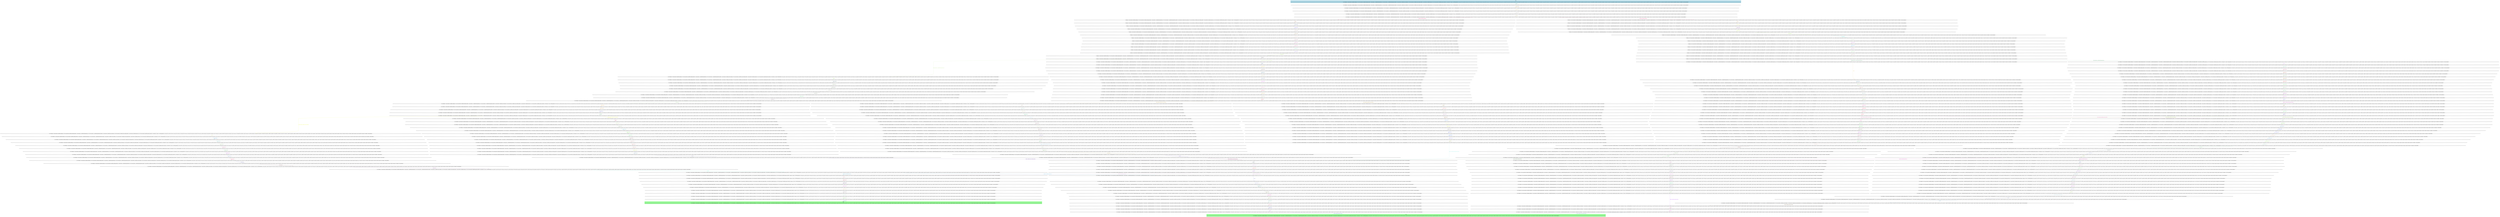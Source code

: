 digraph G {
0 [label="{ (not (cleaning)), (current_state_0 s0_handler_cleaning_0), (not (current_state_0 s0_handler_cleaning_broken)), (current_state_1 s1_handler_film_deposition_0), (not (current_state_1 s1_handler_film_deposition_broken)), (current_state_2 s2_handler_resist_coating_0), (not (current_state_2 s2_handler_resist_coating_broken)), (current_state_3 s3_handler_exposure_0), (not (current_state_3 s3_handler_exposure_broken)), (not (exposure)), (f_copy), (not (film_deposition)), (not ((q_19s))), (not (q_10d)), (not (q_10s)), (not (q_11d)), (not (q_11s)), (not (q_12d)), (not (q_12s)), (not (q_13d)), (not (q_13s)), (not (q_14d)), (not (q_14s)), (not (q_15d)), (not (q_15s)), (not (q_16d)), (not (q_16s)), (not (q_17d)), (not (q_17s)), (not ((q_19d))), (not (q_18d)), (not (q_18s)), (q_19), (not (q_1d)), (not (q_1s)), (not (q_20d)), (not (q_20s)), (not (q_21d)), (not (q_21s)), (not (q_22d)), (not (q_22s)), (not (q_23d)), (not (q_23s)), (not (q_24d)), (not (q_24s)), (not (q_25d)), (not (q_25s)), (not (q_26d)), (not (q_26s)), (not (q_27d)), (not (q_27s)), (not (q_28d)), (not (q_28s)), (not (q_29d)), (not (q_29s)), (not (q_2d)), (not (q_2s)), (not (q_30d)), (not (q_30s)), (not (q_31)), (not (q_31s)), (not (q_3d)), (not (q_3s)), (not (q_4d)), (not (q_4s)), (not (q_5d)), (not (q_5s)), (not (q_6)), (not (q_6d)), (not (q_6s)), (not (q_7)), (not (q_7d)), (not (q_7s)), (not (q_8)), (not (q_8d)), (not (q_8s)), (not (q_9)), (not (q_9d)), (not (q_9s)), (not (repair)), (not (resist_coating)) }"];
1 [label="{ (not (cleaning)), (current_state_0 s0_handler_cleaning_0), (not (current_state_0 s0_handler_cleaning_broken)), (current_state_1 s1_handler_film_deposition_0), (not (current_state_1 s1_handler_film_deposition_broken)), (current_state_2 s2_handler_resist_coating_0), (not (current_state_2 s2_handler_resist_coating_broken)), (current_state_3 s3_handler_exposure_0), (not (current_state_3 s3_handler_exposure_broken)), (not (exposure)), (f_sync), (not (film_deposition)), (q_19s), (not (q_10d)), (not (q_10s)), (not (q_11d)), (not (q_11s)), (not (q_12d)), (not (q_12s)), (not (q_13d)), (not (q_13s)), (not (q_14d)), (not (q_14s)), (not (q_15d)), (not (q_15s)), (not (q_16d)), (not (q_16s)), (not (q_17d)), (not (q_17s)), (not ((q_19d))), (not (q_18d)), (not (q_18s)), (not ((q_19))), (not (q_1d)), (not (q_1s)), (not (q_20d)), (not (q_20s)), (not (q_21d)), (not (q_21s)), (not (q_22d)), (not (q_22s)), (not (q_23d)), (not (q_23s)), (not (q_24d)), (not (q_24s)), (not (q_25d)), (not (q_25s)), (not (q_26d)), (not (q_26s)), (not (q_27d)), (not (q_27s)), (not (q_28d)), (not (q_28s)), (not (q_29d)), (not (q_29s)), (not (q_2d)), (not (q_2s)), (not (q_30d)), (not (q_30s)), (not (q_31)), (not (q_31s)), (not (q_3d)), (not (q_3s)), (not (q_4d)), (not (q_4s)), (not (q_5d)), (not (q_5s)), (not (q_6)), (not (q_6d)), (not (q_6s)), (not (q_7)), (not (q_7d)), (not (q_7s)), (not (q_8)), (not (q_8d)), (not (q_8s)), (not (q_9)), (not (q_9d)), (not (q_9s)), (not (repair)), (not (resist_coating)) }"];
2 [label="{ (not (cleaning)), (current_state_0 s0_handler_cleaning_0), (not (current_state_0 s0_handler_cleaning_broken)), (current_state_1 s1_handler_film_deposition_0), (not (current_state_1 s1_handler_film_deposition_broken)), (current_state_2 s2_handler_resist_coating_0), (not (current_state_2 s2_handler_resist_coating_broken)), (current_state_3 s3_handler_exposure_0), (not (current_state_3 s3_handler_exposure_broken)), (not (exposure)), (f_sync), (not (film_deposition)), (not ((q_19s))), (not (q_10d)), (q_10s), (not (q_11d)), (not (q_11s)), (not (q_12d)), (not (q_12s)), (not (q_13d)), (not (q_13s)), (not (q_14d)), (not (q_14s)), (not (q_15d)), (not (q_15s)), (not (q_16d)), (not (q_16s)), (not (q_17d)), (not (q_17s)), (q_19d), (not (q_18d)), (not (q_18s)), (not ((q_19))), (not (q_1d)), (not (q_1s)), (not (q_20d)), (not (q_20s)), (not (q_21d)), (not (q_21s)), (not (q_22d)), (not (q_22s)), (not (q_23d)), (not (q_23s)), (not (q_24d)), (not (q_24s)), (not (q_25d)), (not (q_25s)), (not (q_26d)), (not (q_26s)), (not (q_27d)), (not (q_27s)), (not (q_28d)), (not (q_28s)), (not (q_29d)), (not (q_29s)), (not (q_2d)), (not (q_2s)), (not (q_30d)), (not (q_30s)), (not (q_31)), (not (q_31s)), (not (q_3d)), (not (q_3s)), (not (q_4d)), (not (q_4s)), (not (q_5d)), (q_5s), (not (q_6)), (not (q_6d)), (not (q_6s)), (not (q_7)), (not (q_7d)), (not (q_7s)), (not (q_8)), (not (q_8d)), (not (q_8s)), (not (q_9)), (not (q_9d)), (not (q_9s)), (not (repair)), (not (resist_coating)) }"];
3 [label="{ (not (cleaning)), (current_state_0 s0_handler_cleaning_0), (not (current_state_0 s0_handler_cleaning_broken)), (current_state_1 s1_handler_film_deposition_0), (not (current_state_1 s1_handler_film_deposition_broken)), (current_state_2 s2_handler_resist_coating_0), (not (current_state_2 s2_handler_resist_coating_broken)), (current_state_3 s3_handler_exposure_0), (not (current_state_3 s3_handler_exposure_broken)), (not (exposure)), (f_sync), (not (film_deposition)), (not ((q_19s))), (not (q_10d)), (q_10s), (not (q_11d)), (not (q_11s)), (not (q_12d)), (not (q_12s)), (not (q_13d)), (not (q_13s)), (not (q_14d)), (not (q_14s)), (not (q_15d)), (not (q_15s)), (not (q_16d)), (not (q_16s)), (not (q_17d)), (not (q_17s)), (q_19d), (not (q_18d)), (not (q_18s)), (not ((q_19))), (not (q_1d)), (not (q_1s)), (not (q_20d)), (not (q_20s)), (not (q_21d)), (not (q_21s)), (not (q_22d)), (not (q_22s)), (not (q_23d)), (not (q_23s)), (not (q_24d)), (not (q_24s)), (not (q_25d)), (not (q_25s)), (not (q_26d)), (not (q_26s)), (not (q_27d)), (not (q_27s)), (not (q_28d)), (not (q_28s)), (not (q_29d)), (not (q_29s)), (not (q_2d)), (not (q_2s)), (not (q_30d)), (not (q_30s)), (not (q_31)), (not (q_31s)), (not (q_3d)), (not (q_3s)), (not (q_4d)), (not (q_4s)), (q_5d), (not (q_5s)), (not (q_6)), (not (q_6d)), (not (q_6s)), (not (q_7)), (not (q_7d)), (not (q_7s)), (not (q_8)), (not (q_8d)), (not (q_8s)), (not (q_9)), (not (q_9d)), (not (q_9s)), (not (repair)), (not (resist_coating)) }"];
4 [label="{ (not (cleaning)), (current_state_0 s0_handler_cleaning_0), (not (current_state_0 s0_handler_cleaning_broken)), (current_state_1 s1_handler_film_deposition_0), (not (current_state_1 s1_handler_film_deposition_broken)), (current_state_2 s2_handler_resist_coating_0), (not (current_state_2 s2_handler_resist_coating_broken)), (current_state_3 s3_handler_exposure_0), (not (current_state_3 s3_handler_exposure_broken)), (not (exposure)), (f_sync), (not (film_deposition)), (not ((q_19s))), (q_10d), (not (q_10s)), (not (q_11d)), (not (q_11s)), (not (q_12d)), (not (q_12s)), (not (q_13d)), (not (q_13s)), (not (q_14d)), (not (q_14s)), (not (q_15d)), (not (q_15s)), (not (q_16d)), (not (q_16s)), (not (q_17d)), (not (q_17s)), (q_19d), (not (q_18d)), (not (q_18s)), (not ((q_19))), (not (q_1d)), (not (q_1s)), (not (q_20d)), (not (q_20s)), (not (q_21d)), (not (q_21s)), (not (q_22d)), (not (q_22s)), (not (q_23d)), (not (q_23s)), (not (q_24d)), (not (q_24s)), (not (q_25d)), (not (q_25s)), (not (q_26d)), (not (q_26s)), (not (q_27d)), (not (q_27s)), (not (q_28d)), (not (q_28s)), (not (q_29d)), (not (q_29s)), (not (q_2d)), (not (q_2s)), (not (q_30d)), (not (q_30s)), (q_31), (not (q_31s)), (not (q_3d)), (not (q_3s)), (not (q_4d)), (not (q_4s)), (q_5d), (not (q_5s)), (q_6), (not (q_6d)), (not (q_6s)), (not (q_7)), (not (q_7d)), (not (q_7s)), (not (q_8)), (not (q_8d)), (not (q_8s)), (not (q_9)), (not (q_9d)), (not (q_9s)), (not (repair)), (not (resist_coating)) }"];
5 [label="{ (not (cleaning)), (current_state_0 s0_handler_cleaning_0), (not (current_state_0 s0_handler_cleaning_broken)), (current_state_1 s1_handler_film_deposition_0), (not (current_state_1 s1_handler_film_deposition_broken)), (current_state_2 s2_handler_resist_coating_0), (not (current_state_2 s2_handler_resist_coating_broken)), (current_state_3 s3_handler_exposure_0), (not (current_state_3 s3_handler_exposure_broken)), (not (exposure)), (f_world), (not (film_deposition)), (not ((q_19s))), (q_10d), (not (q_10s)), (not (q_11d)), (not (q_11s)), (not (q_12d)), (not (q_12s)), (not (q_13d)), (not (q_13s)), (not (q_14d)), (not (q_14s)), (not (q_15d)), (not (q_15s)), (not (q_16d)), (not (q_16s)), (not (q_17d)), (not (q_17s)), (q_19d), (not (q_18d)), (not (q_18s)), (not ((q_19))), (not (q_1d)), (not (q_1s)), (not (q_20d)), (not (q_20s)), (not (q_21d)), (not (q_21s)), (not (q_22d)), (not (q_22s)), (not (q_23d)), (not (q_23s)), (not (q_24d)), (not (q_24s)), (not (q_25d)), (not (q_25s)), (not (q_26d)), (not (q_26s)), (not (q_27d)), (not (q_27s)), (not (q_28d)), (not (q_28s)), (not (q_29d)), (not (q_29s)), (not (q_2d)), (not (q_2s)), (not (q_30d)), (not (q_30s)), (q_31), (not (q_31s)), (not (q_3d)), (not (q_3s)), (not (q_4d)), (not (q_4s)), (q_5d), (not (q_5s)), (q_6), (not (q_6d)), (not (q_6s)), (not (q_7)), (not (q_7d)), (not (q_7s)), (not (q_8)), (not (q_8d)), (not (q_8s)), (not (q_9)), (not (q_9d)), (not (q_9s)), (not (repair)), (not (resist_coating)) }"];
6 [label="{ (cleaning), (current_state_0 s0_handler_cleaning_0), (not (current_state_0 s0_handler_cleaning_broken)), (current_state_1 s1_handler_film_deposition_0), (not (current_state_1 s1_handler_film_deposition_broken)), (current_state_2 s2_handler_resist_coating_0), (not (current_state_2 s2_handler_resist_coating_broken)), (current_state_3 s3_handler_exposure_0), (not (current_state_3 s3_handler_exposure_broken)), (not (exposure)), (f_copy), (not (film_deposition)), (not ((q_19s))), (q_10d), (not (q_10s)), (not (q_11d)), (not (q_11s)), (not (q_12d)), (not (q_12s)), (not (q_13d)), (not (q_13s)), (not (q_14d)), (not (q_14s)), (not (q_15d)), (not (q_15s)), (not (q_16d)), (not (q_16s)), (not (q_17d)), (not (q_17s)), (q_19d), (not (q_18d)), (not (q_18s)), (not ((q_19))), (not (q_1d)), (not (q_1s)), (not (q_20d)), (not (q_20s)), (not (q_21d)), (not (q_21s)), (not (q_22d)), (not (q_22s)), (not (q_23d)), (not (q_23s)), (not (q_24d)), (not (q_24s)), (not (q_25d)), (not (q_25s)), (not (q_26d)), (not (q_26s)), (not (q_27d)), (not (q_27s)), (not (q_28d)), (not (q_28s)), (not (q_29d)), (not (q_29s)), (not (q_2d)), (not (q_2s)), (not (q_30d)), (not (q_30s)), (q_31), (not (q_31s)), (not (q_3d)), (not (q_3s)), (not (q_4d)), (not (q_4s)), (q_5d), (not (q_5s)), (q_6), (not (q_6d)), (not (q_6s)), (not (q_7)), (not (q_7d)), (not (q_7s)), (not (q_8)), (not (q_8d)), (not (q_8s)), (not (q_9)), (not (q_9d)), (not (q_9s)), (not (repair)), (not (resist_coating)) }"];
7 [label="{ (cleaning), (not (current_state_0 s0_handler_cleaning_0)), (current_state_0 s0_handler_cleaning_broken), (current_state_1 s1_handler_film_deposition_0), (not (current_state_1 s1_handler_film_deposition_broken)), (current_state_2 s2_handler_resist_coating_0), (not (current_state_2 s2_handler_resist_coating_broken)), (current_state_3 s3_handler_exposure_0), (not (current_state_3 s3_handler_exposure_broken)), (not (exposure)), (f_copy), (not (film_deposition)), (not ((q_19s))), (q_10d), (not (q_10s)), (not (q_11d)), (not (q_11s)), (not (q_12d)), (not (q_12s)), (not (q_13d)), (not (q_13s)), (not (q_14d)), (not (q_14s)), (not (q_15d)), (not (q_15s)), (not (q_16d)), (not (q_16s)), (not (q_17d)), (not (q_17s)), (q_19d), (not (q_18d)), (not (q_18s)), (not ((q_19))), (not (q_1d)), (not (q_1s)), (not (q_20d)), (not (q_20s)), (not (q_21d)), (not (q_21s)), (not (q_22d)), (not (q_22s)), (not (q_23d)), (not (q_23s)), (not (q_24d)), (not (q_24s)), (not (q_25d)), (not (q_25s)), (not (q_26d)), (not (q_26s)), (not (q_27d)), (not (q_27s)), (not (q_28d)), (not (q_28s)), (not (q_29d)), (not (q_29s)), (not (q_2d)), (not (q_2s)), (not (q_30d)), (not (q_30s)), (q_31), (not (q_31s)), (not (q_3d)), (not (q_3s)), (not (q_4d)), (not (q_4s)), (q_5d), (not (q_5s)), (q_6), (not (q_6d)), (not (q_6s)), (not (q_7)), (not (q_7d)), (not (q_7s)), (not (q_8)), (not (q_8d)), (not (q_8s)), (not (q_9)), (not (q_9d)), (not (q_9s)), (not (repair)), (not (resist_coating)) }"];
8 [label="{ (cleaning), (current_state_0 s0_handler_cleaning_0), (not (current_state_0 s0_handler_cleaning_broken)), (current_state_1 s1_handler_film_deposition_0), (not (current_state_1 s1_handler_film_deposition_broken)), (current_state_2 s2_handler_resist_coating_0), (not (current_state_2 s2_handler_resist_coating_broken)), (current_state_3 s3_handler_exposure_0), (not (current_state_3 s3_handler_exposure_broken)), (not (exposure)), (f_sync), (not (film_deposition)), (not ((q_19s))), (q_10d), (not (q_10s)), (not (q_11d)), (not (q_11s)), (not (q_12d)), (not (q_12s)), (not (q_13d)), (not (q_13s)), (not (q_14d)), (not (q_14s)), (not (q_15d)), (not (q_15s)), (not (q_16d)), (not (q_16s)), (not (q_17d)), (not (q_17s)), (q_19d), (not (q_18d)), (not (q_18s)), (not ((q_19))), (not (q_1d)), (not (q_1s)), (not (q_20d)), (not (q_20s)), (not (q_21d)), (not (q_21s)), (not (q_22d)), (not (q_22s)), (not (q_23d)), (not (q_23s)), (not (q_24d)), (not (q_24s)), (not (q_25d)), (not (q_25s)), (not (q_26d)), (not (q_26s)), (not (q_27d)), (not (q_27s)), (not (q_28d)), (not (q_28s)), (not (q_29d)), (not (q_29s)), (not (q_2d)), (not (q_2s)), (not (q_30d)), (not (q_30s)), (not (q_31)), (q_31s), (not (q_3d)), (not (q_3s)), (not (q_4d)), (not (q_4s)), (q_5d), (not (q_5s)), (not (q_6)), (not (q_6d)), (q_6s), (not (q_7)), (not (q_7d)), (not (q_7s)), (not (q_8)), (not (q_8d)), (not (q_8s)), (not (q_9)), (not (q_9d)), (not (q_9s)), (not (repair)), (not (resist_coating)) }"];
9 [label="{ (cleaning), (not (current_state_0 s0_handler_cleaning_0)), (current_state_0 s0_handler_cleaning_broken), (current_state_1 s1_handler_film_deposition_0), (not (current_state_1 s1_handler_film_deposition_broken)), (current_state_2 s2_handler_resist_coating_0), (not (current_state_2 s2_handler_resist_coating_broken)), (current_state_3 s3_handler_exposure_0), (not (current_state_3 s3_handler_exposure_broken)), (not (exposure)), (f_sync), (not (film_deposition)), (not ((q_19s))), (q_10d), (not (q_10s)), (not (q_11d)), (not (q_11s)), (not (q_12d)), (not (q_12s)), (not (q_13d)), (not (q_13s)), (not (q_14d)), (not (q_14s)), (not (q_15d)), (not (q_15s)), (not (q_16d)), (not (q_16s)), (not (q_17d)), (not (q_17s)), (q_19d), (not (q_18d)), (not (q_18s)), (not ((q_19))), (not (q_1d)), (not (q_1s)), (not (q_20d)), (not (q_20s)), (not (q_21d)), (not (q_21s)), (not (q_22d)), (not (q_22s)), (not (q_23d)), (not (q_23s)), (not (q_24d)), (not (q_24s)), (not (q_25d)), (not (q_25s)), (not (q_26d)), (not (q_26s)), (not (q_27d)), (not (q_27s)), (not (q_28d)), (not (q_28s)), (not (q_29d)), (not (q_29s)), (not (q_2d)), (not (q_2s)), (not (q_30d)), (not (q_30s)), (not (q_31)), (q_31s), (not (q_3d)), (not (q_3s)), (not (q_4d)), (not (q_4s)), (q_5d), (not (q_5s)), (not (q_6)), (not (q_6d)), (q_6s), (not (q_7)), (not (q_7d)), (not (q_7s)), (not (q_8)), (not (q_8d)), (not (q_8s)), (not (q_9)), (not (q_9d)), (not (q_9s)), (not (repair)), (not (resist_coating)) }"];
10 [label="{ (cleaning), (current_state_0 s0_handler_cleaning_0), (not (current_state_0 s0_handler_cleaning_broken)), (current_state_1 s1_handler_film_deposition_0), (not (current_state_1 s1_handler_film_deposition_broken)), (current_state_2 s2_handler_resist_coating_0), (not (current_state_2 s2_handler_resist_coating_broken)), (current_state_3 s3_handler_exposure_0), (not (current_state_3 s3_handler_exposure_broken)), (not (exposure)), (f_sync), (not (film_deposition)), (not ((q_19s))), (q_10d), (not (q_10s)), (not (q_11d)), (not (q_11s)), (not (q_12d)), (not (q_12s)), (not (q_13d)), (not (q_13s)), (not (q_14d)), (not (q_14s)), (not (q_15d)), (q_15s), (not (q_16d)), (not (q_16s)), (not (q_17d)), (not (q_17s)), (q_19d), (not (q_18d)), (not (q_18s)), (not ((q_19))), (not (q_1d)), (not (q_1s)), (not (q_20d)), (not (q_20s)), (not (q_21d)), (not (q_21s)), (not (q_22d)), (not (q_22s)), (not (q_23d)), (not (q_23s)), (not (q_24d)), (not (q_24s)), (not (q_25d)), (not (q_25s)), (not (q_26d)), (not (q_26s)), (not (q_27d)), (not (q_27s)), (not (q_28d)), (not (q_28s)), (not (q_29d)), (not (q_29s)), (not (q_2d)), (not (q_2s)), (not (q_30d)), (not (q_30s)), (not (q_31)), (q_31s), (not (q_3d)), (not (q_3s)), (not (q_4d)), (not (q_4s)), (q_5d), (not (q_5s)), (not (q_6)), (q_6d), (not (q_6s)), (not (q_7)), (not (q_7d)), (not (q_7s)), (not (q_8)), (not (q_8d)), (not (q_8s)), (not (q_9)), (not (q_9d)), (not (q_9s)), (not (repair)), (not (resist_coating)) }"];
11 [label="{ (cleaning), (not (current_state_0 s0_handler_cleaning_0)), (current_state_0 s0_handler_cleaning_broken), (current_state_1 s1_handler_film_deposition_0), (not (current_state_1 s1_handler_film_deposition_broken)), (current_state_2 s2_handler_resist_coating_0), (not (current_state_2 s2_handler_resist_coating_broken)), (current_state_3 s3_handler_exposure_0), (not (current_state_3 s3_handler_exposure_broken)), (not (exposure)), (f_sync), (not (film_deposition)), (not ((q_19s))), (q_10d), (not (q_10s)), (not (q_11d)), (not (q_11s)), (not (q_12d)), (not (q_12s)), (not (q_13d)), (not (q_13s)), (not (q_14d)), (not (q_14s)), (not (q_15d)), (not (q_15s)), (not (q_16d)), (not (q_16s)), (not (q_17d)), (not (q_17s)), (q_19d), (not (q_18d)), (not (q_18s)), (not ((q_19))), (not (q_1d)), (not (q_1s)), (not (q_20d)), (not (q_20s)), (not (q_21d)), (not (q_21s)), (not (q_22d)), (not (q_22s)), (not (q_23d)), (not (q_23s)), (not (q_24d)), (not (q_24s)), (not (q_25d)), (not (q_25s)), (not (q_26d)), (not (q_26s)), (not (q_27d)), (not (q_27s)), (not (q_28d)), (not (q_28s)), (not (q_29d)), (not (q_29s)), (not (q_2d)), (not (q_2s)), (not (q_30d)), (not (q_30s)), (not (q_31)), (not (q_31s)), (not (q_3d)), (not (q_3s)), (not (q_4d)), (not (q_4s)), (q_5d), (not (q_5s)), (not (q_6)), (not (q_6d)), (q_6s), (not (q_7)), (not (q_7d)), (not (q_7s)), (not (q_8)), (not (q_8d)), (not (q_8s)), (not (q_9)), (not (q_9d)), (not (q_9s)), (not (repair)), (not (resist_coating)) }"];
12 [label="{ (cleaning), (current_state_0 s0_handler_cleaning_0), (not (current_state_0 s0_handler_cleaning_broken)), (current_state_1 s1_handler_film_deposition_0), (not (current_state_1 s1_handler_film_deposition_broken)), (current_state_2 s2_handler_resist_coating_0), (not (current_state_2 s2_handler_resist_coating_broken)), (current_state_3 s3_handler_exposure_0), (not (current_state_3 s3_handler_exposure_broken)), (not (exposure)), (f_sync), (not (film_deposition)), (not ((q_19s))), (q_10d), (not (q_10s)), (not (q_11d)), (not (q_11s)), (not (q_12d)), (not (q_12s)), (not (q_13d)), (not (q_13s)), (not (q_14d)), (not (q_14s)), (q_15d), (not (q_15s)), (not (q_16d)), (not (q_16s)), (not (q_17d)), (not (q_17s)), (q_19d), (not (q_18d)), (not (q_18s)), (not ((q_19))), (not (q_1d)), (q_1s), (not (q_20d)), (not (q_20s)), (not (q_21d)), (not (q_21s)), (not (q_22d)), (not (q_22s)), (not (q_23d)), (not (q_23s)), (not (q_24d)), (not (q_24s)), (not (q_25d)), (not (q_25s)), (not (q_26d)), (not (q_26s)), (not (q_27d)), (not (q_27s)), (not (q_28d)), (q_28s), (not (q_29d)), (not (q_29s)), (not (q_2d)), (not (q_2s)), (not (q_30d)), (not (q_30s)), (not (q_31)), (q_31s), (not (q_3d)), (not (q_3s)), (not (q_4d)), (not (q_4s)), (q_5d), (not (q_5s)), (not (q_6)), (q_6d), (not (q_6s)), (not (q_7)), (not (q_7d)), (not (q_7s)), (not (q_8)), (not (q_8d)), (not (q_8s)), (not (q_9)), (not (q_9d)), (not (q_9s)), (not (repair)), (not (resist_coating)) }"];
13 [label="{ (cleaning), (not (current_state_0 s0_handler_cleaning_0)), (current_state_0 s0_handler_cleaning_broken), (current_state_1 s1_handler_film_deposition_0), (not (current_state_1 s1_handler_film_deposition_broken)), (current_state_2 s2_handler_resist_coating_0), (not (current_state_2 s2_handler_resist_coating_broken)), (current_state_3 s3_handler_exposure_0), (not (current_state_3 s3_handler_exposure_broken)), (not (exposure)), (f_sync), (not (film_deposition)), (not ((q_19s))), (q_10d), (not (q_10s)), (not (q_11d)), (not (q_11s)), (not (q_12d)), (not (q_12s)), (not (q_13d)), (not (q_13s)), (not (q_14d)), (not (q_14s)), (not (q_15d)), (q_15s), (not (q_16d)), (not (q_16s)), (not (q_17d)), (not (q_17s)), (q_19d), (not (q_18d)), (not (q_18s)), (not ((q_19))), (not (q_1d)), (not (q_1s)), (not (q_20d)), (not (q_20s)), (not (q_21d)), (not (q_21s)), (not (q_22d)), (not (q_22s)), (not (q_23d)), (not (q_23s)), (not (q_24d)), (not (q_24s)), (not (q_25d)), (not (q_25s)), (not (q_26d)), (not (q_26s)), (not (q_27d)), (not (q_27s)), (not (q_28d)), (not (q_28s)), (not (q_29d)), (not (q_29s)), (not (q_2d)), (not (q_2s)), (not (q_30d)), (not (q_30s)), (not (q_31)), (not (q_31s)), (not (q_3d)), (not (q_3s)), (not (q_4d)), (not (q_4s)), (q_5d), (not (q_5s)), (not (q_6)), (q_6d), (not (q_6s)), (not (q_7)), (not (q_7d)), (not (q_7s)), (not (q_8)), (not (q_8d)), (not (q_8s)), (not (q_9)), (not (q_9d)), (not (q_9s)), (not (repair)), (not (resist_coating)) }"];
14 [label="{ (cleaning), (current_state_0 s0_handler_cleaning_0), (not (current_state_0 s0_handler_cleaning_broken)), (current_state_1 s1_handler_film_deposition_0), (not (current_state_1 s1_handler_film_deposition_broken)), (current_state_2 s2_handler_resist_coating_0), (not (current_state_2 s2_handler_resist_coating_broken)), (current_state_3 s3_handler_exposure_0), (not (current_state_3 s3_handler_exposure_broken)), (not (exposure)), (f_sync), (not (film_deposition)), (not ((q_19s))), (q_10d), (not (q_10s)), (not (q_11d)), (not (q_11s)), (not (q_12d)), (not (q_12s)), (not (q_13d)), (q_13s), (not (q_14d)), (not (q_14s)), (q_15d), (not (q_15s)), (not (q_16d)), (not (q_16s)), (not (q_17d)), (not (q_17s)), (q_19d), (not (q_18d)), (not (q_18s)), (not ((q_19))), (not (q_1d)), (q_1s), (not (q_20d)), (not (q_20s)), (not (q_21d)), (not (q_21s)), (not (q_22d)), (not (q_22s)), (not (q_23d)), (not (q_23s)), (not (q_24d)), (not (q_24s)), (not (q_25d)), (not (q_25s)), (not (q_26d)), (not (q_26s)), (not (q_27d)), (not (q_27s)), (q_28d), (not (q_28s)), (not (q_29d)), (q_29s), (not (q_2d)), (not (q_2s)), (not (q_30d)), (not (q_30s)), (not (q_31)), (q_31s), (not (q_3d)), (not (q_3s)), (not (q_4d)), (not (q_4s)), (q_5d), (not (q_5s)), (not (q_6)), (q_6d), (not (q_6s)), (not (q_7)), (not (q_7d)), (not (q_7s)), (not (q_8)), (not (q_8d)), (not (q_8s)), (not (q_9)), (not (q_9d)), (not (q_9s)), (not (repair)), (not (resist_coating)) }"];
15 [label="{ (cleaning), (not (current_state_0 s0_handler_cleaning_0)), (current_state_0 s0_handler_cleaning_broken), (current_state_1 s1_handler_film_deposition_0), (not (current_state_1 s1_handler_film_deposition_broken)), (current_state_2 s2_handler_resist_coating_0), (not (current_state_2 s2_handler_resist_coating_broken)), (current_state_3 s3_handler_exposure_0), (not (current_state_3 s3_handler_exposure_broken)), (not (exposure)), (f_sync), (not (film_deposition)), (not ((q_19s))), (q_10d), (not (q_10s)), (not (q_11d)), (not (q_11s)), (not (q_12d)), (not (q_12s)), (not (q_13d)), (not (q_13s)), (not (q_14d)), (not (q_14s)), (q_15d), (not (q_15s)), (not (q_16d)), (not (q_16s)), (not (q_17d)), (not (q_17s)), (q_19d), (not (q_18d)), (not (q_18s)), (not ((q_19))), (not (q_1d)), (q_1s), (not (q_20d)), (not (q_20s)), (not (q_21d)), (not (q_21s)), (not (q_22d)), (not (q_22s)), (not (q_23d)), (not (q_23s)), (not (q_24d)), (not (q_24s)), (not (q_25d)), (not (q_25s)), (not (q_26d)), (not (q_26s)), (not (q_27d)), (not (q_27s)), (not (q_28d)), (q_28s), (not (q_29d)), (not (q_29s)), (not (q_2d)), (not (q_2s)), (not (q_30d)), (not (q_30s)), (not (q_31)), (not (q_31s)), (not (q_3d)), (not (q_3s)), (not (q_4d)), (not (q_4s)), (q_5d), (not (q_5s)), (not (q_6)), (q_6d), (not (q_6s)), (not (q_7)), (not (q_7d)), (not (q_7s)), (not (q_8)), (not (q_8d)), (not (q_8s)), (not (q_9)), (not (q_9d)), (not (q_9s)), (not (repair)), (not (resist_coating)) }"];
16 [label="{ (cleaning), (current_state_0 s0_handler_cleaning_0), (not (current_state_0 s0_handler_cleaning_broken)), (current_state_1 s1_handler_film_deposition_0), (not (current_state_1 s1_handler_film_deposition_broken)), (current_state_2 s2_handler_resist_coating_0), (not (current_state_2 s2_handler_resist_coating_broken)), (current_state_3 s3_handler_exposure_0), (not (current_state_3 s3_handler_exposure_broken)), (not (exposure)), (f_sync), (not (film_deposition)), (not ((q_19s))), (q_10d), (not (q_10s)), (not (q_11d)), (not (q_11s)), (not (q_12d)), (not (q_12s)), (not (q_13d)), (q_13s), (not (q_14d)), (q_14s), (q_15d), (not (q_15s)), (not (q_16d)), (not (q_16s)), (not (q_17d)), (not (q_17s)), (q_19d), (not (q_18d)), (not (q_18s)), (not ((q_19))), (not (q_1d)), (q_1s), (not (q_20d)), (not (q_20s)), (not (q_21d)), (q_21s), (not (q_22d)), (not (q_22s)), (not (q_23d)), (not (q_23s)), (not (q_24d)), (not (q_24s)), (not (q_25d)), (not (q_25s)), (not (q_26d)), (not (q_26s)), (not (q_27d)), (not (q_27s)), (q_28d), (not (q_28s)), (q_29d), (not (q_29s)), (not (q_2d)), (not (q_2s)), (not (q_30d)), (not (q_30s)), (not (q_31)), (q_31s), (not (q_3d)), (not (q_3s)), (not (q_4d)), (not (q_4s)), (q_5d), (not (q_5s)), (not (q_6)), (q_6d), (not (q_6s)), (not (q_7)), (not (q_7d)), (not (q_7s)), (not (q_8)), (not (q_8d)), (not (q_8s)), (not (q_9)), (not (q_9d)), (not (q_9s)), (not (repair)), (not (resist_coating)) }"];
17 [label="{ (cleaning), (not (current_state_0 s0_handler_cleaning_0)), (current_state_0 s0_handler_cleaning_broken), (current_state_1 s1_handler_film_deposition_0), (not (current_state_1 s1_handler_film_deposition_broken)), (current_state_2 s2_handler_resist_coating_0), (not (current_state_2 s2_handler_resist_coating_broken)), (current_state_3 s3_handler_exposure_0), (not (current_state_3 s3_handler_exposure_broken)), (not (exposure)), (f_sync), (not (film_deposition)), (not ((q_19s))), (q_10d), (not (q_10s)), (not (q_11d)), (not (q_11s)), (not (q_12d)), (not (q_12s)), (not (q_13d)), (q_13s), (not (q_14d)), (not (q_14s)), (q_15d), (not (q_15s)), (not (q_16d)), (not (q_16s)), (not (q_17d)), (not (q_17s)), (q_19d), (not (q_18d)), (not (q_18s)), (not ((q_19))), (not (q_1d)), (q_1s), (not (q_20d)), (not (q_20s)), (not (q_21d)), (not (q_21s)), (not (q_22d)), (not (q_22s)), (not (q_23d)), (not (q_23s)), (not (q_24d)), (not (q_24s)), (not (q_25d)), (not (q_25s)), (not (q_26d)), (not (q_26s)), (not (q_27d)), (not (q_27s)), (q_28d), (not (q_28s)), (not (q_29d)), (q_29s), (not (q_2d)), (not (q_2s)), (not (q_30d)), (not (q_30s)), (not (q_31)), (not (q_31s)), (not (q_3d)), (not (q_3s)), (not (q_4d)), (not (q_4s)), (q_5d), (not (q_5s)), (not (q_6)), (q_6d), (not (q_6s)), (not (q_7)), (not (q_7d)), (not (q_7s)), (not (q_8)), (not (q_8d)), (not (q_8s)), (not (q_9)), (not (q_9d)), (not (q_9s)), (not (repair)), (not (resist_coating)) }"];
18 [label="{ (cleaning), (current_state_0 s0_handler_cleaning_0), (not (current_state_0 s0_handler_cleaning_broken)), (current_state_1 s1_handler_film_deposition_0), (not (current_state_1 s1_handler_film_deposition_broken)), (current_state_2 s2_handler_resist_coating_0), (not (current_state_2 s2_handler_resist_coating_broken)), (current_state_3 s3_handler_exposure_0), (not (current_state_3 s3_handler_exposure_broken)), (not (exposure)), (f_sync), (not (film_deposition)), (not ((q_19s))), (q_10d), (not (q_10s)), (not (q_11d)), (not (q_11s)), (not (q_12d)), (q_12s), (not (q_13d)), (q_13s), (not (q_14d)), (q_14s), (q_15d), (not (q_15s)), (not (q_16d)), (not (q_16s)), (not (q_17d)), (not (q_17s)), (q_19d), (not (q_18d)), (not (q_18s)), (not ((q_19))), (not (q_1d)), (q_1s), (not (q_20d)), (not (q_20s)), (q_21d), (not (q_21s)), (not (q_22d)), (not (q_22s)), (not (q_23d)), (not (q_23s)), (not (q_24d)), (not (q_24s)), (not (q_25d)), (not (q_25s)), (not (q_26d)), (not (q_26s)), (not (q_27d)), (not (q_27s)), (q_28d), (not (q_28s)), (q_29d), (not (q_29s)), (not (q_2d)), (not (q_2s)), (not (q_30d)), (not (q_30s)), (not (q_31)), (q_31s), (not (q_3d)), (not (q_3s)), (not (q_4d)), (not (q_4s)), (q_5d), (not (q_5s)), (not (q_6)), (q_6d), (not (q_6s)), (not (q_7)), (not (q_7d)), (not (q_7s)), (not (q_8)), (not (q_8d)), (q_8s), (not (q_9)), (not (q_9d)), (not (q_9s)), (not (repair)), (not (resist_coating)) }"];
19 [label="{ (cleaning), (not (current_state_0 s0_handler_cleaning_0)), (current_state_0 s0_handler_cleaning_broken), (current_state_1 s1_handler_film_deposition_0), (not (current_state_1 s1_handler_film_deposition_broken)), (current_state_2 s2_handler_resist_coating_0), (not (current_state_2 s2_handler_resist_coating_broken)), (current_state_3 s3_handler_exposure_0), (not (current_state_3 s3_handler_exposure_broken)), (not (exposure)), (f_sync), (not (film_deposition)), (not ((q_19s))), (q_10d), (not (q_10s)), (not (q_11d)), (not (q_11s)), (not (q_12d)), (not (q_12s)), (not (q_13d)), (q_13s), (not (q_14d)), (q_14s), (q_15d), (not (q_15s)), (not (q_16d)), (not (q_16s)), (not (q_17d)), (not (q_17s)), (q_19d), (not (q_18d)), (not (q_18s)), (not ((q_19))), (not (q_1d)), (q_1s), (not (q_20d)), (not (q_20s)), (not (q_21d)), (q_21s), (not (q_22d)), (not (q_22s)), (not (q_23d)), (not (q_23s)), (not (q_24d)), (not (q_24s)), (not (q_25d)), (not (q_25s)), (not (q_26d)), (not (q_26s)), (not (q_27d)), (not (q_27s)), (q_28d), (not (q_28s)), (q_29d), (not (q_29s)), (not (q_2d)), (not (q_2s)), (not (q_30d)), (not (q_30s)), (not (q_31)), (not (q_31s)), (not (q_3d)), (not (q_3s)), (not (q_4d)), (not (q_4s)), (q_5d), (not (q_5s)), (not (q_6)), (q_6d), (not (q_6s)), (not (q_7)), (not (q_7d)), (not (q_7s)), (not (q_8)), (not (q_8d)), (not (q_8s)), (not (q_9)), (not (q_9d)), (not (q_9s)), (not (repair)), (not (resist_coating)) }"];
20 [label="{ (cleaning), (current_state_0 s0_handler_cleaning_0), (not (current_state_0 s0_handler_cleaning_broken)), (current_state_1 s1_handler_film_deposition_0), (not (current_state_1 s1_handler_film_deposition_broken)), (current_state_2 s2_handler_resist_coating_0), (not (current_state_2 s2_handler_resist_coating_broken)), (current_state_3 s3_handler_exposure_0), (not (current_state_3 s3_handler_exposure_broken)), (not (exposure)), (f_sync), (not (film_deposition)), (not ((q_19s))), (q_10d), (not (q_10s)), (not (q_11d)), (not (q_11s)), (not (q_12d)), (q_12s), (not (q_13d)), (q_13s), (not (q_14d)), (q_14s), (q_15d), (not (q_15s)), (not (q_16d)), (not (q_16s)), (not (q_17d)), (not (q_17s)), (q_19d), (not (q_18d)), (not (q_18s)), (not ((q_19))), (not (q_1d)), (q_1s), (not (q_20d)), (not (q_20s)), (q_21d), (not (q_21s)), (not (q_22d)), (not (q_22s)), (not (q_23d)), (not (q_23s)), (not (q_24d)), (not (q_24s)), (not (q_25d)), (not (q_25s)), (not (q_26d)), (not (q_26s)), (not (q_27d)), (not (q_27s)), (q_28d), (not (q_28s)), (q_29d), (not (q_29s)), (not (q_2d)), (not (q_2s)), (not (q_30d)), (not (q_30s)), (q_31), (q_31s), (not (q_3d)), (not (q_3s)), (not (q_4d)), (not (q_4s)), (q_5d), (not (q_5s)), (not (q_6)), (q_6d), (not (q_6s)), (not (q_7)), (not (q_7d)), (not (q_7s)), (q_8), (not (q_8d)), (not (q_8s)), (not (q_9)), (not (q_9d)), (not (q_9s)), (not (repair)), (not (resist_coating)) }"];
21 [label="{ (cleaning), (not (current_state_0 s0_handler_cleaning_0)), (current_state_0 s0_handler_cleaning_broken), (current_state_1 s1_handler_film_deposition_0), (not (current_state_1 s1_handler_film_deposition_broken)), (current_state_2 s2_handler_resist_coating_0), (not (current_state_2 s2_handler_resist_coating_broken)), (current_state_3 s3_handler_exposure_0), (not (current_state_3 s3_handler_exposure_broken)), (not (exposure)), (f_sync), (not (film_deposition)), (not ((q_19s))), (q_10d), (not (q_10s)), (not (q_11d)), (not (q_11s)), (not (q_12d)), (q_12s), (not (q_13d)), (q_13s), (not (q_14d)), (q_14s), (q_15d), (not (q_15s)), (not (q_16d)), (not (q_16s)), (not (q_17d)), (not (q_17s)), (q_19d), (not (q_18d)), (not (q_18s)), (not ((q_19))), (not (q_1d)), (q_1s), (not (q_20d)), (not (q_20s)), (q_21d), (not (q_21s)), (not (q_22d)), (not (q_22s)), (not (q_23d)), (not (q_23s)), (not (q_24d)), (not (q_24s)), (not (q_25d)), (not (q_25s)), (not (q_26d)), (not (q_26s)), (not (q_27d)), (not (q_27s)), (q_28d), (not (q_28s)), (q_29d), (not (q_29s)), (not (q_2d)), (not (q_2s)), (not (q_30d)), (not (q_30s)), (not (q_31)), (not (q_31s)), (not (q_3d)), (not (q_3s)), (not (q_4d)), (not (q_4s)), (q_5d), (not (q_5s)), (not (q_6)), (q_6d), (not (q_6s)), (not (q_7)), (not (q_7d)), (not (q_7s)), (not (q_8)), (not (q_8d)), (q_8s), (not (q_9)), (not (q_9d)), (not (q_9s)), (not (repair)), (not (resist_coating)) }"];
22 [label="{ (cleaning), (current_state_0 s0_handler_cleaning_0), (not (current_state_0 s0_handler_cleaning_broken)), (current_state_1 s1_handler_film_deposition_0), (not (current_state_1 s1_handler_film_deposition_broken)), (current_state_2 s2_handler_resist_coating_0), (not (current_state_2 s2_handler_resist_coating_broken)), (current_state_3 s3_handler_exposure_0), (not (current_state_3 s3_handler_exposure_broken)), (not (exposure)), (f_sync), (not (film_deposition)), (not ((q_19s))), (q_10d), (not (q_10s)), (not (q_11d)), (not (q_11s)), (not (q_12d)), (not (q_12s)), (not (q_13d)), (q_13s), (not (q_14d)), (q_14s), (q_15d), (not (q_15s)), (not (q_16d)), (not (q_16s)), (not (q_17d)), (not (q_17s)), (q_19d), (not (q_18d)), (not (q_18s)), (not ((q_19))), (not (q_1d)), (q_1s), (not (q_20d)), (not (q_20s)), (q_21d), (not (q_21s)), (not (q_22d)), (not (q_22s)), (not (q_23d)), (not (q_23s)), (not (q_24d)), (not (q_24s)), (not (q_25d)), (not (q_25s)), (not (q_26d)), (not (q_26s)), (not (q_27d)), (not (q_27s)), (q_28d), (not (q_28s)), (q_29d), (not (q_29s)), (not (q_2d)), (not (q_2s)), (not (q_30d)), (not (q_30s)), (q_31), (q_31s), (not (q_3d)), (not (q_3s)), (not (q_4d)), (not (q_4s)), (q_5d), (not (q_5s)), (not (q_6)), (q_6d), (not (q_6s)), (not (q_7)), (not (q_7d)), (not (q_7s)), (q_8), (not (q_8d)), (not (q_8s)), (not (q_9)), (not (q_9d)), (not (q_9s)), (not (repair)), (not (resist_coating)) }"];
23 [label="{ (cleaning), (not (current_state_0 s0_handler_cleaning_0)), (current_state_0 s0_handler_cleaning_broken), (current_state_1 s1_handler_film_deposition_0), (not (current_state_1 s1_handler_film_deposition_broken)), (current_state_2 s2_handler_resist_coating_0), (not (current_state_2 s2_handler_resist_coating_broken)), (current_state_3 s3_handler_exposure_0), (not (current_state_3 s3_handler_exposure_broken)), (not (exposure)), (f_sync), (not (film_deposition)), (not ((q_19s))), (q_10d), (not (q_10s)), (not (q_11d)), (not (q_11s)), (not (q_12d)), (q_12s), (not (q_13d)), (q_13s), (not (q_14d)), (q_14s), (q_15d), (not (q_15s)), (not (q_16d)), (not (q_16s)), (not (q_17d)), (not (q_17s)), (q_19d), (not (q_18d)), (not (q_18s)), (not ((q_19))), (not (q_1d)), (q_1s), (not (q_20d)), (not (q_20s)), (q_21d), (not (q_21s)), (not (q_22d)), (not (q_22s)), (not (q_23d)), (not (q_23s)), (not (q_24d)), (not (q_24s)), (not (q_25d)), (not (q_25s)), (not (q_26d)), (not (q_26s)), (not (q_27d)), (not (q_27s)), (q_28d), (not (q_28s)), (q_29d), (not (q_29s)), (not (q_2d)), (not (q_2s)), (not (q_30d)), (not (q_30s)), (q_31), (not (q_31s)), (not (q_3d)), (not (q_3s)), (not (q_4d)), (not (q_4s)), (q_5d), (not (q_5s)), (not (q_6)), (q_6d), (not (q_6s)), (not (q_7)), (not (q_7d)), (not (q_7s)), (q_8), (not (q_8d)), (not (q_8s)), (not (q_9)), (not (q_9d)), (not (q_9s)), (not (repair)), (not (resist_coating)) }"];
24 [label="{ (cleaning), (current_state_0 s0_handler_cleaning_0), (not (current_state_0 s0_handler_cleaning_broken)), (current_state_1 s1_handler_film_deposition_0), (not (current_state_1 s1_handler_film_deposition_broken)), (current_state_2 s2_handler_resist_coating_0), (not (current_state_2 s2_handler_resist_coating_broken)), (current_state_3 s3_handler_exposure_0), (not (current_state_3 s3_handler_exposure_broken)), (not (exposure)), (f_sync), (not (film_deposition)), (not ((q_19s))), (q_10d), (not (q_10s)), (not (q_11d)), (not (q_11s)), (not (q_12d)), (not (q_12s)), (not (q_13d)), (q_13s), (not (q_14d)), (not (q_14s)), (q_15d), (not (q_15s)), (not (q_16d)), (not (q_16s)), (not (q_17d)), (not (q_17s)), (q_19d), (not (q_18d)), (not (q_18s)), (not ((q_19))), (not (q_1d)), (q_1s), (not (q_20d)), (not (q_20s)), (q_21d), (not (q_21s)), (not (q_22d)), (not (q_22s)), (not (q_23d)), (not (q_23s)), (not (q_24d)), (not (q_24s)), (not (q_25d)), (not (q_25s)), (not (q_26d)), (not (q_26s)), (not (q_27d)), (not (q_27s)), (q_28d), (not (q_28s)), (q_29d), (not (q_29s)), (not (q_2d)), (not (q_2s)), (not (q_30d)), (not (q_30s)), (q_31), (q_31s), (not (q_3d)), (not (q_3s)), (not (q_4d)), (not (q_4s)), (q_5d), (not (q_5s)), (not (q_6)), (q_6d), (not (q_6s)), (not (q_7)), (not (q_7d)), (not (q_7s)), (q_8), (not (q_8d)), (not (q_8s)), (not (q_9)), (not (q_9d)), (not (q_9s)), (not (repair)), (not (resist_coating)) }"];
25 [label="{ (cleaning), (not (current_state_0 s0_handler_cleaning_0)), (current_state_0 s0_handler_cleaning_broken), (current_state_1 s1_handler_film_deposition_0), (not (current_state_1 s1_handler_film_deposition_broken)), (current_state_2 s2_handler_resist_coating_0), (not (current_state_2 s2_handler_resist_coating_broken)), (current_state_3 s3_handler_exposure_0), (not (current_state_3 s3_handler_exposure_broken)), (not (exposure)), (f_sync), (not (film_deposition)), (not ((q_19s))), (q_10d), (not (q_10s)), (not (q_11d)), (not (q_11s)), (not (q_12d)), (not (q_12s)), (not (q_13d)), (q_13s), (not (q_14d)), (q_14s), (q_15d), (not (q_15s)), (not (q_16d)), (not (q_16s)), (not (q_17d)), (not (q_17s)), (q_19d), (not (q_18d)), (not (q_18s)), (not ((q_19))), (not (q_1d)), (q_1s), (not (q_20d)), (not (q_20s)), (q_21d), (not (q_21s)), (not (q_22d)), (not (q_22s)), (not (q_23d)), (not (q_23s)), (not (q_24d)), (not (q_24s)), (not (q_25d)), (not (q_25s)), (not (q_26d)), (not (q_26s)), (not (q_27d)), (not (q_27s)), (q_28d), (not (q_28s)), (q_29d), (not (q_29s)), (not (q_2d)), (not (q_2s)), (not (q_30d)), (not (q_30s)), (q_31), (not (q_31s)), (not (q_3d)), (not (q_3s)), (not (q_4d)), (not (q_4s)), (q_5d), (not (q_5s)), (not (q_6)), (q_6d), (not (q_6s)), (not (q_7)), (not (q_7d)), (not (q_7s)), (q_8), (not (q_8d)), (not (q_8s)), (not (q_9)), (not (q_9d)), (not (q_9s)), (not (repair)), (not (resist_coating)) }"];
26 [label="{ (cleaning), (current_state_0 s0_handler_cleaning_0), (not (current_state_0 s0_handler_cleaning_broken)), (current_state_1 s1_handler_film_deposition_0), (not (current_state_1 s1_handler_film_deposition_broken)), (current_state_2 s2_handler_resist_coating_0), (not (current_state_2 s2_handler_resist_coating_broken)), (current_state_3 s3_handler_exposure_0), (not (current_state_3 s3_handler_exposure_broken)), (not (exposure)), (f_sync), (not (film_deposition)), (not ((q_19s))), (q_10d), (not (q_10s)), (not (q_11d)), (not (q_11s)), (not (q_12d)), (not (q_12s)), (not (q_13d)), (q_13s), (not (q_14d)), (not (q_14s)), (q_15d), (not (q_15s)), (not (q_16d)), (not (q_16s)), (not (q_17d)), (not (q_17s)), (q_19d), (not (q_18d)), (not (q_18s)), (not ((q_19))), (q_1d), (not (q_1s)), (not (q_20d)), (not (q_20s)), (q_21d), (not (q_21s)), (not (q_22d)), (not (q_22s)), (not (q_23d)), (not (q_23s)), (not (q_24d)), (not (q_24s)), (not (q_25d)), (not (q_25s)), (not (q_26d)), (not (q_26s)), (not (q_27d)), (not (q_27s)), (q_28d), (not (q_28s)), (q_29d), (not (q_29s)), (not (q_2d)), (not (q_2s)), (not (q_30d)), (not (q_30s)), (q_31), (q_31s), (not (q_3d)), (not (q_3s)), (not (q_4d)), (not (q_4s)), (q_5d), (not (q_5s)), (not (q_6)), (q_6d), (not (q_6s)), (not (q_7)), (not (q_7d)), (not (q_7s)), (q_8), (not (q_8d)), (not (q_8s)), (not (q_9)), (not (q_9d)), (not (q_9s)), (not (repair)), (not (resist_coating)) }"];
27 [label="{ (cleaning), (not (current_state_0 s0_handler_cleaning_0)), (current_state_0 s0_handler_cleaning_broken), (current_state_1 s1_handler_film_deposition_0), (not (current_state_1 s1_handler_film_deposition_broken)), (current_state_2 s2_handler_resist_coating_0), (not (current_state_2 s2_handler_resist_coating_broken)), (current_state_3 s3_handler_exposure_0), (not (current_state_3 s3_handler_exposure_broken)), (not (exposure)), (f_sync), (not (film_deposition)), (not ((q_19s))), (q_10d), (not (q_10s)), (not (q_11d)), (not (q_11s)), (not (q_12d)), (not (q_12s)), (not (q_13d)), (q_13s), (not (q_14d)), (q_14s), (q_15d), (not (q_15s)), (not (q_16d)), (not (q_16s)), (not (q_17d)), (not (q_17s)), (q_19d), (not (q_18d)), (not (q_18s)), (not ((q_19))), (q_1d), (not (q_1s)), (not (q_20d)), (not (q_20s)), (q_21d), (not (q_21s)), (not (q_22d)), (not (q_22s)), (not (q_23d)), (not (q_23s)), (not (q_24d)), (not (q_24s)), (not (q_25d)), (not (q_25s)), (not (q_26d)), (not (q_26s)), (not (q_27d)), (not (q_27s)), (q_28d), (not (q_28s)), (q_29d), (not (q_29s)), (not (q_2d)), (not (q_2s)), (not (q_30d)), (not (q_30s)), (q_31), (not (q_31s)), (not (q_3d)), (not (q_3s)), (not (q_4d)), (not (q_4s)), (q_5d), (not (q_5s)), (not (q_6)), (q_6d), (not (q_6s)), (not (q_7)), (not (q_7d)), (not (q_7s)), (q_8), (not (q_8d)), (not (q_8s)), (not (q_9)), (not (q_9d)), (not (q_9s)), (not (repair)), (not (resist_coating)) }"];
28 [label="{ (cleaning), (current_state_0 s0_handler_cleaning_0), (not (current_state_0 s0_handler_cleaning_broken)), (current_state_1 s1_handler_film_deposition_0), (not (current_state_1 s1_handler_film_deposition_broken)), (current_state_2 s2_handler_resist_coating_0), (not (current_state_2 s2_handler_resist_coating_broken)), (current_state_3 s3_handler_exposure_0), (not (current_state_3 s3_handler_exposure_broken)), (not (exposure)), (f_sync), (not (film_deposition)), (not ((q_19s))), (q_10d), (not (q_10s)), (not (q_11d)), (not (q_11s)), (not (q_12d)), (not (q_12s)), (not (q_13d)), (q_13s), (not (q_14d)), (not (q_14s)), (q_15d), (not (q_15s)), (not (q_16d)), (not (q_16s)), (not (q_17d)), (not (q_17s)), (q_19d), (not (q_18d)), (not (q_18s)), (not ((q_19))), (q_1d), (not (q_1s)), (not (q_20d)), (not (q_20s)), (q_21d), (not (q_21s)), (not (q_22d)), (not (q_22s)), (not (q_23d)), (not (q_23s)), (not (q_24d)), (not (q_24s)), (not (q_25d)), (not (q_25s)), (not (q_26d)), (not (q_26s)), (not (q_27d)), (not (q_27s)), (q_28d), (not (q_28s)), (q_29d), (not (q_29s)), (not (q_2d)), (not (q_2s)), (not (q_30d)), (not (q_30s)), (q_31), (not (q_31s)), (not (q_3d)), (not (q_3s)), (not (q_4d)), (not (q_4s)), (q_5d), (not (q_5s)), (not (q_6)), (q_6d), (not (q_6s)), (not (q_7)), (not (q_7d)), (not (q_7s)), (q_8), (not (q_8d)), (not (q_8s)), (not (q_9)), (not (q_9d)), (not (q_9s)), (not (repair)), (not (resist_coating)) }"];
29 [label="{ (cleaning), (not (current_state_0 s0_handler_cleaning_0)), (current_state_0 s0_handler_cleaning_broken), (current_state_1 s1_handler_film_deposition_0), (not (current_state_1 s1_handler_film_deposition_broken)), (current_state_2 s2_handler_resist_coating_0), (not (current_state_2 s2_handler_resist_coating_broken)), (current_state_3 s3_handler_exposure_0), (not (current_state_3 s3_handler_exposure_broken)), (not (exposure)), (f_sync), (not (film_deposition)), (not ((q_19s))), (q_10d), (not (q_10s)), (not (q_11d)), (not (q_11s)), (not (q_12d)), (not (q_12s)), (not (q_13d)), (q_13s), (not (q_14d)), (not (q_14s)), (q_15d), (not (q_15s)), (not (q_16d)), (not (q_16s)), (not (q_17d)), (not (q_17s)), (q_19d), (not (q_18d)), (not (q_18s)), (not ((q_19))), (q_1d), (not (q_1s)), (not (q_20d)), (not (q_20s)), (q_21d), (not (q_21s)), (not (q_22d)), (not (q_22s)), (not (q_23d)), (not (q_23s)), (not (q_24d)), (not (q_24s)), (not (q_25d)), (not (q_25s)), (not (q_26d)), (not (q_26s)), (not (q_27d)), (not (q_27s)), (q_28d), (not (q_28s)), (q_29d), (not (q_29s)), (not (q_2d)), (not (q_2s)), (not (q_30d)), (not (q_30s)), (q_31), (not (q_31s)), (not (q_3d)), (not (q_3s)), (not (q_4d)), (not (q_4s)), (q_5d), (not (q_5s)), (not (q_6)), (q_6d), (not (q_6s)), (not (q_7)), (not (q_7d)), (not (q_7s)), (q_8), (not (q_8d)), (not (q_8s)), (not (q_9)), (not (q_9d)), (not (q_9s)), (not (repair)), (not (resist_coating)) }"];
30 [label="{ (cleaning), (current_state_0 s0_handler_cleaning_0), (not (current_state_0 s0_handler_cleaning_broken)), (current_state_1 s1_handler_film_deposition_0), (not (current_state_1 s1_handler_film_deposition_broken)), (current_state_2 s2_handler_resist_coating_0), (not (current_state_2 s2_handler_resist_coating_broken)), (current_state_3 s3_handler_exposure_0), (not (current_state_3 s3_handler_exposure_broken)), (not (exposure)), (f_sync), (not (film_deposition)), (not ((q_19s))), (q_10d), (not (q_10s)), (not (q_11d)), (not (q_11s)), (not (q_12d)), (not (q_12s)), (not (q_13d)), (not (q_13s)), (not (q_14d)), (not (q_14s)), (q_15d), (not (q_15s)), (not (q_16d)), (not (q_16s)), (not (q_17d)), (not (q_17s)), (q_19d), (not (q_18d)), (not (q_18s)), (not ((q_19))), (q_1d), (not (q_1s)), (not (q_20d)), (not (q_20s)), (q_21d), (not (q_21s)), (not (q_22d)), (not (q_22s)), (not (q_23d)), (not (q_23s)), (not (q_24d)), (not (q_24s)), (not (q_25d)), (not (q_25s)), (not (q_26d)), (not (q_26s)), (not (q_27d)), (not (q_27s)), (q_28d), (not (q_28s)), (q_29d), (not (q_29s)), (not (q_2d)), (not (q_2s)), (not (q_30d)), (not (q_30s)), (q_31), (not (q_31s)), (not (q_3d)), (not (q_3s)), (not (q_4d)), (not (q_4s)), (q_5d), (not (q_5s)), (not (q_6)), (q_6d), (not (q_6s)), (not (q_7)), (not (q_7d)), (not (q_7s)), (q_8), (not (q_8d)), (not (q_8s)), (not (q_9)), (not (q_9d)), (not (q_9s)), (not (repair)), (not (resist_coating)) }"];
31 [label="{ (cleaning), (not (current_state_0 s0_handler_cleaning_0)), (current_state_0 s0_handler_cleaning_broken), (current_state_1 s1_handler_film_deposition_0), (not (current_state_1 s1_handler_film_deposition_broken)), (current_state_2 s2_handler_resist_coating_0), (not (current_state_2 s2_handler_resist_coating_broken)), (current_state_3 s3_handler_exposure_0), (not (current_state_3 s3_handler_exposure_broken)), (not (exposure)), (f_sync), (not (film_deposition)), (not ((q_19s))), (q_10d), (not (q_10s)), (not (q_11d)), (not (q_11s)), (not (q_12d)), (not (q_12s)), (not (q_13d)), (not (q_13s)), (not (q_14d)), (not (q_14s)), (q_15d), (not (q_15s)), (not (q_16d)), (not (q_16s)), (not (q_17d)), (not (q_17s)), (q_19d), (not (q_18d)), (not (q_18s)), (not ((q_19))), (q_1d), (not (q_1s)), (not (q_20d)), (not (q_20s)), (q_21d), (not (q_21s)), (not (q_22d)), (not (q_22s)), (not (q_23d)), (not (q_23s)), (not (q_24d)), (not (q_24s)), (not (q_25d)), (not (q_25s)), (not (q_26d)), (not (q_26s)), (not (q_27d)), (not (q_27s)), (q_28d), (not (q_28s)), (q_29d), (not (q_29s)), (not (q_2d)), (not (q_2s)), (not (q_30d)), (not (q_30s)), (q_31), (not (q_31s)), (not (q_3d)), (not (q_3s)), (not (q_4d)), (not (q_4s)), (q_5d), (not (q_5s)), (not (q_6)), (q_6d), (not (q_6s)), (not (q_7)), (not (q_7d)), (not (q_7s)), (q_8), (not (q_8d)), (not (q_8s)), (not (q_9)), (not (q_9d)), (not (q_9s)), (not (repair)), (not (resist_coating)) }"];
32 [label="{ (cleaning), (current_state_0 s0_handler_cleaning_0), (not (current_state_0 s0_handler_cleaning_broken)), (current_state_1 s1_handler_film_deposition_0), (not (current_state_1 s1_handler_film_deposition_broken)), (current_state_2 s2_handler_resist_coating_0), (not (current_state_2 s2_handler_resist_coating_broken)), (current_state_3 s3_handler_exposure_0), (not (current_state_3 s3_handler_exposure_broken)), (not (exposure)), (f_world), (not (film_deposition)), (not ((q_19s))), (q_10d), (not (q_10s)), (not (q_11d)), (not (q_11s)), (not (q_12d)), (not (q_12s)), (not (q_13d)), (not (q_13s)), (not (q_14d)), (not (q_14s)), (q_15d), (not (q_15s)), (not (q_16d)), (not (q_16s)), (not (q_17d)), (not (q_17s)), (q_19d), (not (q_18d)), (not (q_18s)), (not ((q_19))), (q_1d), (not (q_1s)), (not (q_20d)), (not (q_20s)), (q_21d), (not (q_21s)), (not (q_22d)), (not (q_22s)), (not (q_23d)), (not (q_23s)), (not (q_24d)), (not (q_24s)), (not (q_25d)), (not (q_25s)), (not (q_26d)), (not (q_26s)), (not (q_27d)), (not (q_27s)), (q_28d), (not (q_28s)), (q_29d), (not (q_29s)), (not (q_2d)), (not (q_2s)), (not (q_30d)), (not (q_30s)), (q_31), (not (q_31s)), (not (q_3d)), (not (q_3s)), (not (q_4d)), (not (q_4s)), (q_5d), (not (q_5s)), (not (q_6)), (q_6d), (not (q_6s)), (not (q_7)), (not (q_7d)), (not (q_7s)), (q_8), (not (q_8d)), (not (q_8s)), (not (q_9)), (not (q_9d)), (not (q_9s)), (not (repair)), (not (resist_coating)) }"];
33 [label="{ (cleaning), (not (current_state_0 s0_handler_cleaning_0)), (current_state_0 s0_handler_cleaning_broken), (current_state_1 s1_handler_film_deposition_0), (not (current_state_1 s1_handler_film_deposition_broken)), (current_state_2 s2_handler_resist_coating_0), (not (current_state_2 s2_handler_resist_coating_broken)), (current_state_3 s3_handler_exposure_0), (not (current_state_3 s3_handler_exposure_broken)), (not (exposure)), (f_world), (not (film_deposition)), (not ((q_19s))), (q_10d), (not (q_10s)), (not (q_11d)), (not (q_11s)), (not (q_12d)), (not (q_12s)), (not (q_13d)), (not (q_13s)), (not (q_14d)), (not (q_14s)), (q_15d), (not (q_15s)), (not (q_16d)), (not (q_16s)), (not (q_17d)), (not (q_17s)), (q_19d), (not (q_18d)), (not (q_18s)), (not ((q_19))), (q_1d), (not (q_1s)), (not (q_20d)), (not (q_20s)), (q_21d), (not (q_21s)), (not (q_22d)), (not (q_22s)), (not (q_23d)), (not (q_23s)), (not (q_24d)), (not (q_24s)), (not (q_25d)), (not (q_25s)), (not (q_26d)), (not (q_26s)), (not (q_27d)), (not (q_27s)), (q_28d), (not (q_28s)), (q_29d), (not (q_29s)), (not (q_2d)), (not (q_2s)), (not (q_30d)), (not (q_30s)), (q_31), (not (q_31s)), (not (q_3d)), (not (q_3s)), (not (q_4d)), (not (q_4s)), (q_5d), (not (q_5s)), (not (q_6)), (q_6d), (not (q_6s)), (not (q_7)), (not (q_7d)), (not (q_7s)), (q_8), (not (q_8d)), (not (q_8s)), (not (q_9)), (not (q_9d)), (not (q_9s)), (not (repair)), (not (resist_coating)) }"];
34 [label="{ (not (cleaning)), (current_state_0 s0_handler_cleaning_0), (not (current_state_0 s0_handler_cleaning_broken)), (current_state_1 s1_handler_film_deposition_0), (not (current_state_1 s1_handler_film_deposition_broken)), (current_state_2 s2_handler_resist_coating_0), (not (current_state_2 s2_handler_resist_coating_broken)), (current_state_3 s3_handler_exposure_0), (not (current_state_3 s3_handler_exposure_broken)), (not (exposure)), (f_copy), (film_deposition), (not ((q_19s))), (q_10d), (not (q_10s)), (not (q_11d)), (not (q_11s)), (not (q_12d)), (not (q_12s)), (not (q_13d)), (not (q_13s)), (not (q_14d)), (not (q_14s)), (q_15d), (not (q_15s)), (not (q_16d)), (not (q_16s)), (not (q_17d)), (not (q_17s)), (q_19d), (not (q_18d)), (not (q_18s)), (not ((q_19))), (q_1d), (not (q_1s)), (not (q_20d)), (not (q_20s)), (q_21d), (not (q_21s)), (not (q_22d)), (not (q_22s)), (not (q_23d)), (not (q_23s)), (not (q_24d)), (not (q_24s)), (not (q_25d)), (not (q_25s)), (not (q_26d)), (not (q_26s)), (not (q_27d)), (not (q_27s)), (q_28d), (not (q_28s)), (q_29d), (not (q_29s)), (not (q_2d)), (not (q_2s)), (not (q_30d)), (not (q_30s)), (q_31), (not (q_31s)), (not (q_3d)), (not (q_3s)), (not (q_4d)), (not (q_4s)), (q_5d), (not (q_5s)), (not (q_6)), (q_6d), (not (q_6s)), (not (q_7)), (not (q_7d)), (not (q_7s)), (q_8), (not (q_8d)), (not (q_8s)), (not (q_9)), (not (q_9d)), (not (q_9s)), (not (repair)), (not (resist_coating)) }"];
35 [label="{ (not (cleaning)), (current_state_0 s0_handler_cleaning_0), (not (current_state_0 s0_handler_cleaning_broken)), (not (current_state_1 s1_handler_film_deposition_0)), (current_state_1 s1_handler_film_deposition_broken), (current_state_2 s2_handler_resist_coating_0), (not (current_state_2 s2_handler_resist_coating_broken)), (current_state_3 s3_handler_exposure_0), (not (current_state_3 s3_handler_exposure_broken)), (not (exposure)), (f_copy), (film_deposition), (not ((q_19s))), (q_10d), (not (q_10s)), (not (q_11d)), (not (q_11s)), (not (q_12d)), (not (q_12s)), (not (q_13d)), (not (q_13s)), (not (q_14d)), (not (q_14s)), (q_15d), (not (q_15s)), (not (q_16d)), (not (q_16s)), (not (q_17d)), (not (q_17s)), (q_19d), (not (q_18d)), (not (q_18s)), (not ((q_19))), (q_1d), (not (q_1s)), (not (q_20d)), (not (q_20s)), (q_21d), (not (q_21s)), (not (q_22d)), (not (q_22s)), (not (q_23d)), (not (q_23s)), (not (q_24d)), (not (q_24s)), (not (q_25d)), (not (q_25s)), (not (q_26d)), (not (q_26s)), (not (q_27d)), (not (q_27s)), (q_28d), (not (q_28s)), (q_29d), (not (q_29s)), (not (q_2d)), (not (q_2s)), (not (q_30d)), (not (q_30s)), (q_31), (not (q_31s)), (not (q_3d)), (not (q_3s)), (not (q_4d)), (not (q_4s)), (q_5d), (not (q_5s)), (not (q_6)), (q_6d), (not (q_6s)), (not (q_7)), (not (q_7d)), (not (q_7s)), (q_8), (not (q_8d)), (not (q_8s)), (not (q_9)), (not (q_9d)), (not (q_9s)), (not (repair)), (not (resist_coating)) }"];
36 [label="{ (not (cleaning)), (not (current_state_0 s0_handler_cleaning_0)), (current_state_0 s0_handler_cleaning_broken), (current_state_1 s1_handler_film_deposition_0), (not (current_state_1 s1_handler_film_deposition_broken)), (current_state_2 s2_handler_resist_coating_0), (not (current_state_2 s2_handler_resist_coating_broken)), (current_state_3 s3_handler_exposure_0), (not (current_state_3 s3_handler_exposure_broken)), (not (exposure)), (f_copy), (film_deposition), (not ((q_19s))), (q_10d), (not (q_10s)), (not (q_11d)), (not (q_11s)), (not (q_12d)), (not (q_12s)), (not (q_13d)), (not (q_13s)), (not (q_14d)), (not (q_14s)), (q_15d), (not (q_15s)), (not (q_16d)), (not (q_16s)), (not (q_17d)), (not (q_17s)), (q_19d), (not (q_18d)), (not (q_18s)), (not ((q_19))), (q_1d), (not (q_1s)), (not (q_20d)), (not (q_20s)), (q_21d), (not (q_21s)), (not (q_22d)), (not (q_22s)), (not (q_23d)), (not (q_23s)), (not (q_24d)), (not (q_24s)), (not (q_25d)), (not (q_25s)), (not (q_26d)), (not (q_26s)), (not (q_27d)), (not (q_27s)), (q_28d), (not (q_28s)), (q_29d), (not (q_29s)), (not (q_2d)), (not (q_2s)), (not (q_30d)), (not (q_30s)), (q_31), (not (q_31s)), (not (q_3d)), (not (q_3s)), (not (q_4d)), (not (q_4s)), (q_5d), (not (q_5s)), (not (q_6)), (q_6d), (not (q_6s)), (not (q_7)), (not (q_7d)), (not (q_7s)), (q_8), (not (q_8d)), (not (q_8s)), (not (q_9)), (not (q_9d)), (not (q_9s)), (not (repair)), (not (resist_coating)) }"];
37 [label="{ (not (cleaning)), (not (current_state_0 s0_handler_cleaning_0)), (current_state_0 s0_handler_cleaning_broken), (not (current_state_1 s1_handler_film_deposition_0)), (current_state_1 s1_handler_film_deposition_broken), (current_state_2 s2_handler_resist_coating_0), (not (current_state_2 s2_handler_resist_coating_broken)), (current_state_3 s3_handler_exposure_0), (not (current_state_3 s3_handler_exposure_broken)), (not (exposure)), (f_copy), (film_deposition), (not ((q_19s))), (q_10d), (not (q_10s)), (not (q_11d)), (not (q_11s)), (not (q_12d)), (not (q_12s)), (not (q_13d)), (not (q_13s)), (not (q_14d)), (not (q_14s)), (q_15d), (not (q_15s)), (not (q_16d)), (not (q_16s)), (not (q_17d)), (not (q_17s)), (q_19d), (not (q_18d)), (not (q_18s)), (not ((q_19))), (q_1d), (not (q_1s)), (not (q_20d)), (not (q_20s)), (q_21d), (not (q_21s)), (not (q_22d)), (not (q_22s)), (not (q_23d)), (not (q_23s)), (not (q_24d)), (not (q_24s)), (not (q_25d)), (not (q_25s)), (not (q_26d)), (not (q_26s)), (not (q_27d)), (not (q_27s)), (q_28d), (not (q_28s)), (q_29d), (not (q_29s)), (not (q_2d)), (not (q_2s)), (not (q_30d)), (not (q_30s)), (q_31), (not (q_31s)), (not (q_3d)), (not (q_3s)), (not (q_4d)), (not (q_4s)), (q_5d), (not (q_5s)), (not (q_6)), (q_6d), (not (q_6s)), (not (q_7)), (not (q_7d)), (not (q_7s)), (q_8), (not (q_8d)), (not (q_8s)), (not (q_9)), (not (q_9d)), (not (q_9s)), (not (repair)), (not (resist_coating)) }"];
38 [label="{ (not (cleaning)), (current_state_0 s0_handler_cleaning_0), (not (current_state_0 s0_handler_cleaning_broken)), (current_state_1 s1_handler_film_deposition_0), (not (current_state_1 s1_handler_film_deposition_broken)), (current_state_2 s2_handler_resist_coating_0), (not (current_state_2 s2_handler_resist_coating_broken)), (current_state_3 s3_handler_exposure_0), (not (current_state_3 s3_handler_exposure_broken)), (not (exposure)), (f_sync), (film_deposition), (not ((q_19s))), (q_10d), (not (q_10s)), (not (q_11d)), (not (q_11s)), (not (q_12d)), (not (q_12s)), (not (q_13d)), (not (q_13s)), (not (q_14d)), (not (q_14s)), (q_15d), (not (q_15s)), (not (q_16d)), (not (q_16s)), (not (q_17d)), (not (q_17s)), (q_19d), (not (q_18d)), (not (q_18s)), (not ((q_19))), (q_1d), (not (q_1s)), (not (q_20d)), (not (q_20s)), (q_21d), (not (q_21s)), (not (q_22d)), (not (q_22s)), (not (q_23d)), (not (q_23s)), (not (q_24d)), (not (q_24s)), (not (q_25d)), (not (q_25s)), (not (q_26d)), (not (q_26s)), (not (q_27d)), (not (q_27s)), (q_28d), (not (q_28s)), (q_29d), (not (q_29s)), (not (q_2d)), (not (q_2s)), (not (q_30d)), (not (q_30s)), (not (q_31)), (q_31s), (not (q_3d)), (not (q_3s)), (not (q_4d)), (not (q_4s)), (q_5d), (not (q_5s)), (not (q_6)), (q_6d), (not (q_6s)), (not (q_7)), (not (q_7d)), (not (q_7s)), (not (q_8)), (not (q_8d)), (q_8s), (not (q_9)), (not (q_9d)), (not (q_9s)), (not (repair)), (not (resist_coating)) }"];
39 [label="{ (not (cleaning)), (current_state_0 s0_handler_cleaning_0), (not (current_state_0 s0_handler_cleaning_broken)), (not (current_state_1 s1_handler_film_deposition_0)), (current_state_1 s1_handler_film_deposition_broken), (current_state_2 s2_handler_resist_coating_0), (not (current_state_2 s2_handler_resist_coating_broken)), (current_state_3 s3_handler_exposure_0), (not (current_state_3 s3_handler_exposure_broken)), (not (exposure)), (f_sync), (film_deposition), (not ((q_19s))), (q_10d), (not (q_10s)), (not (q_11d)), (not (q_11s)), (not (q_12d)), (not (q_12s)), (not (q_13d)), (not (q_13s)), (not (q_14d)), (not (q_14s)), (q_15d), (not (q_15s)), (not (q_16d)), (not (q_16s)), (not (q_17d)), (not (q_17s)), (q_19d), (not (q_18d)), (not (q_18s)), (not ((q_19))), (q_1d), (not (q_1s)), (not (q_20d)), (not (q_20s)), (q_21d), (not (q_21s)), (not (q_22d)), (not (q_22s)), (not (q_23d)), (not (q_23s)), (not (q_24d)), (not (q_24s)), (not (q_25d)), (not (q_25s)), (not (q_26d)), (not (q_26s)), (not (q_27d)), (not (q_27s)), (q_28d), (not (q_28s)), (q_29d), (not (q_29s)), (not (q_2d)), (not (q_2s)), (not (q_30d)), (not (q_30s)), (not (q_31)), (q_31s), (not (q_3d)), (not (q_3s)), (not (q_4d)), (not (q_4s)), (q_5d), (not (q_5s)), (not (q_6)), (q_6d), (not (q_6s)), (not (q_7)), (not (q_7d)), (not (q_7s)), (not (q_8)), (not (q_8d)), (q_8s), (not (q_9)), (not (q_9d)), (not (q_9s)), (not (repair)), (not (resist_coating)) }"];
40 [label="{ (not (cleaning)), (not (current_state_0 s0_handler_cleaning_0)), (current_state_0 s0_handler_cleaning_broken), (current_state_1 s1_handler_film_deposition_0), (not (current_state_1 s1_handler_film_deposition_broken)), (current_state_2 s2_handler_resist_coating_0), (not (current_state_2 s2_handler_resist_coating_broken)), (current_state_3 s3_handler_exposure_0), (not (current_state_3 s3_handler_exposure_broken)), (not (exposure)), (f_sync), (film_deposition), (not ((q_19s))), (q_10d), (not (q_10s)), (not (q_11d)), (not (q_11s)), (not (q_12d)), (not (q_12s)), (not (q_13d)), (not (q_13s)), (not (q_14d)), (not (q_14s)), (q_15d), (not (q_15s)), (not (q_16d)), (not (q_16s)), (not (q_17d)), (not (q_17s)), (q_19d), (not (q_18d)), (not (q_18s)), (not ((q_19))), (q_1d), (not (q_1s)), (not (q_20d)), (not (q_20s)), (q_21d), (not (q_21s)), (not (q_22d)), (not (q_22s)), (not (q_23d)), (not (q_23s)), (not (q_24d)), (not (q_24s)), (not (q_25d)), (not (q_25s)), (not (q_26d)), (not (q_26s)), (not (q_27d)), (not (q_27s)), (q_28d), (not (q_28s)), (q_29d), (not (q_29s)), (not (q_2d)), (not (q_2s)), (not (q_30d)), (not (q_30s)), (not (q_31)), (q_31s), (not (q_3d)), (not (q_3s)), (not (q_4d)), (not (q_4s)), (q_5d), (not (q_5s)), (not (q_6)), (q_6d), (not (q_6s)), (not (q_7)), (not (q_7d)), (not (q_7s)), (not (q_8)), (not (q_8d)), (q_8s), (not (q_9)), (not (q_9d)), (not (q_9s)), (not (repair)), (not (resist_coating)) }"];
41 [label="{ (not (cleaning)), (not (current_state_0 s0_handler_cleaning_0)), (current_state_0 s0_handler_cleaning_broken), (not (current_state_1 s1_handler_film_deposition_0)), (current_state_1 s1_handler_film_deposition_broken), (current_state_2 s2_handler_resist_coating_0), (not (current_state_2 s2_handler_resist_coating_broken)), (current_state_3 s3_handler_exposure_0), (not (current_state_3 s3_handler_exposure_broken)), (not (exposure)), (f_sync), (film_deposition), (not ((q_19s))), (q_10d), (not (q_10s)), (not (q_11d)), (not (q_11s)), (not (q_12d)), (not (q_12s)), (not (q_13d)), (not (q_13s)), (not (q_14d)), (not (q_14s)), (q_15d), (not (q_15s)), (not (q_16d)), (not (q_16s)), (not (q_17d)), (not (q_17s)), (q_19d), (not (q_18d)), (not (q_18s)), (not ((q_19))), (q_1d), (not (q_1s)), (not (q_20d)), (not (q_20s)), (q_21d), (not (q_21s)), (not (q_22d)), (not (q_22s)), (not (q_23d)), (not (q_23s)), (not (q_24d)), (not (q_24s)), (not (q_25d)), (not (q_25s)), (not (q_26d)), (not (q_26s)), (not (q_27d)), (not (q_27s)), (q_28d), (not (q_28s)), (q_29d), (not (q_29s)), (not (q_2d)), (not (q_2s)), (not (q_30d)), (not (q_30s)), (not (q_31)), (q_31s), (not (q_3d)), (not (q_3s)), (not (q_4d)), (not (q_4s)), (q_5d), (not (q_5s)), (not (q_6)), (q_6d), (not (q_6s)), (not (q_7)), (not (q_7d)), (not (q_7s)), (not (q_8)), (not (q_8d)), (q_8s), (not (q_9)), (not (q_9d)), (not (q_9s)), (not (repair)), (not (resist_coating)) }"];
42 [label="{ (not (cleaning)), (current_state_0 s0_handler_cleaning_0), (not (current_state_0 s0_handler_cleaning_broken)), (current_state_1 s1_handler_film_deposition_0), (not (current_state_1 s1_handler_film_deposition_broken)), (current_state_2 s2_handler_resist_coating_0), (not (current_state_2 s2_handler_resist_coating_broken)), (current_state_3 s3_handler_exposure_0), (not (current_state_3 s3_handler_exposure_broken)), (not (exposure)), (f_sync), (film_deposition), (not ((q_19s))), (q_10d), (not (q_10s)), (not (q_11d)), (not (q_11s)), (not (q_12d)), (not (q_12s)), (not (q_13d)), (not (q_13s)), (not (q_14d)), (not (q_14s)), (q_15d), (not (q_15s)), (not (q_16d)), (not (q_16s)), (not (q_17d)), (q_17s), (q_19d), (not (q_18d)), (not (q_18s)), (not ((q_19))), (q_1d), (not (q_1s)), (not (q_20d)), (not (q_20s)), (q_21d), (not (q_21s)), (not (q_22d)), (not (q_22s)), (not (q_23d)), (not (q_23s)), (not (q_24d)), (not (q_24s)), (not (q_25d)), (not (q_25s)), (not (q_26d)), (not (q_26s)), (not (q_27d)), (not (q_27s)), (q_28d), (not (q_28s)), (q_29d), (not (q_29s)), (not (q_2d)), (not (q_2s)), (not (q_30d)), (not (q_30s)), (not (q_31)), (q_31s), (not (q_3d)), (not (q_3s)), (not (q_4d)), (not (q_4s)), (q_5d), (not (q_5s)), (not (q_6)), (q_6d), (not (q_6s)), (not (q_7)), (not (q_7d)), (not (q_7s)), (not (q_8)), (q_8d), (not (q_8s)), (not (q_9)), (not (q_9d)), (not (q_9s)), (not (repair)), (not (resist_coating)) }"];
43 [label="{ (not (cleaning)), (current_state_0 s0_handler_cleaning_0), (not (current_state_0 s0_handler_cleaning_broken)), (not (current_state_1 s1_handler_film_deposition_0)), (current_state_1 s1_handler_film_deposition_broken), (current_state_2 s2_handler_resist_coating_0), (not (current_state_2 s2_handler_resist_coating_broken)), (current_state_3 s3_handler_exposure_0), (not (current_state_3 s3_handler_exposure_broken)), (not (exposure)), (f_sync), (film_deposition), (not ((q_19s))), (q_10d), (not (q_10s)), (not (q_11d)), (not (q_11s)), (not (q_12d)), (not (q_12s)), (not (q_13d)), (not (q_13s)), (not (q_14d)), (not (q_14s)), (q_15d), (not (q_15s)), (not (q_16d)), (not (q_16s)), (not (q_17d)), (not (q_17s)), (q_19d), (not (q_18d)), (not (q_18s)), (not ((q_19))), (q_1d), (not (q_1s)), (not (q_20d)), (not (q_20s)), (q_21d), (not (q_21s)), (not (q_22d)), (not (q_22s)), (not (q_23d)), (not (q_23s)), (not (q_24d)), (not (q_24s)), (not (q_25d)), (not (q_25s)), (not (q_26d)), (not (q_26s)), (not (q_27d)), (not (q_27s)), (q_28d), (not (q_28s)), (q_29d), (not (q_29s)), (not (q_2d)), (not (q_2s)), (not (q_30d)), (not (q_30s)), (not (q_31)), (not (q_31s)), (not (q_3d)), (not (q_3s)), (not (q_4d)), (not (q_4s)), (q_5d), (not (q_5s)), (not (q_6)), (q_6d), (not (q_6s)), (not (q_7)), (not (q_7d)), (not (q_7s)), (not (q_8)), (not (q_8d)), (q_8s), (not (q_9)), (not (q_9d)), (not (q_9s)), (not (repair)), (not (resist_coating)) }"];
44 [label="{ (not (cleaning)), (not (current_state_0 s0_handler_cleaning_0)), (current_state_0 s0_handler_cleaning_broken), (current_state_1 s1_handler_film_deposition_0), (not (current_state_1 s1_handler_film_deposition_broken)), (current_state_2 s2_handler_resist_coating_0), (not (current_state_2 s2_handler_resist_coating_broken)), (current_state_3 s3_handler_exposure_0), (not (current_state_3 s3_handler_exposure_broken)), (not (exposure)), (f_sync), (film_deposition), (not ((q_19s))), (q_10d), (not (q_10s)), (not (q_11d)), (not (q_11s)), (not (q_12d)), (not (q_12s)), (not (q_13d)), (not (q_13s)), (not (q_14d)), (not (q_14s)), (q_15d), (not (q_15s)), (not (q_16d)), (not (q_16s)), (not (q_17d)), (q_17s), (q_19d), (not (q_18d)), (not (q_18s)), (not ((q_19))), (q_1d), (not (q_1s)), (not (q_20d)), (not (q_20s)), (q_21d), (not (q_21s)), (not (q_22d)), (not (q_22s)), (not (q_23d)), (not (q_23s)), (not (q_24d)), (not (q_24s)), (not (q_25d)), (not (q_25s)), (not (q_26d)), (not (q_26s)), (not (q_27d)), (not (q_27s)), (q_28d), (not (q_28s)), (q_29d), (not (q_29s)), (not (q_2d)), (not (q_2s)), (not (q_30d)), (not (q_30s)), (not (q_31)), (q_31s), (not (q_3d)), (not (q_3s)), (not (q_4d)), (not (q_4s)), (q_5d), (not (q_5s)), (not (q_6)), (q_6d), (not (q_6s)), (not (q_7)), (not (q_7d)), (not (q_7s)), (not (q_8)), (q_8d), (not (q_8s)), (not (q_9)), (not (q_9d)), (not (q_9s)), (not (repair)), (not (resist_coating)) }"];
45 [label="{ (not (cleaning)), (not (current_state_0 s0_handler_cleaning_0)), (current_state_0 s0_handler_cleaning_broken), (not (current_state_1 s1_handler_film_deposition_0)), (current_state_1 s1_handler_film_deposition_broken), (current_state_2 s2_handler_resist_coating_0), (not (current_state_2 s2_handler_resist_coating_broken)), (current_state_3 s3_handler_exposure_0), (not (current_state_3 s3_handler_exposure_broken)), (not (exposure)), (f_sync), (film_deposition), (not ((q_19s))), (q_10d), (not (q_10s)), (not (q_11d)), (not (q_11s)), (not (q_12d)), (not (q_12s)), (not (q_13d)), (not (q_13s)), (not (q_14d)), (not (q_14s)), (q_15d), (not (q_15s)), (not (q_16d)), (not (q_16s)), (not (q_17d)), (not (q_17s)), (q_19d), (not (q_18d)), (not (q_18s)), (not ((q_19))), (q_1d), (not (q_1s)), (not (q_20d)), (not (q_20s)), (q_21d), (not (q_21s)), (not (q_22d)), (not (q_22s)), (not (q_23d)), (not (q_23s)), (not (q_24d)), (not (q_24s)), (not (q_25d)), (not (q_25s)), (not (q_26d)), (not (q_26s)), (not (q_27d)), (not (q_27s)), (q_28d), (not (q_28s)), (q_29d), (not (q_29s)), (not (q_2d)), (not (q_2s)), (not (q_30d)), (not (q_30s)), (not (q_31)), (not (q_31s)), (not (q_3d)), (not (q_3s)), (not (q_4d)), (not (q_4s)), (q_5d), (not (q_5s)), (not (q_6)), (q_6d), (not (q_6s)), (not (q_7)), (not (q_7d)), (not (q_7s)), (not (q_8)), (not (q_8d)), (q_8s), (not (q_9)), (not (q_9d)), (not (q_9s)), (not (repair)), (not (resist_coating)) }"];
46 [label="{ (not (cleaning)), (current_state_0 s0_handler_cleaning_0), (not (current_state_0 s0_handler_cleaning_broken)), (current_state_1 s1_handler_film_deposition_0), (not (current_state_1 s1_handler_film_deposition_broken)), (current_state_2 s2_handler_resist_coating_0), (not (current_state_2 s2_handler_resist_coating_broken)), (current_state_3 s3_handler_exposure_0), (not (current_state_3 s3_handler_exposure_broken)), (not (exposure)), (f_sync), (film_deposition), (not ((q_19s))), (q_10d), (not (q_10s)), (not (q_11d)), (not (q_11s)), (not (q_12d)), (not (q_12s)), (not (q_13d)), (not (q_13s)), (not (q_14d)), (not (q_14s)), (q_15d), (not (q_15s)), (not (q_16d)), (not (q_16s)), (q_17d), (not (q_17s)), (q_19d), (not (q_18d)), (not (q_18s)), (not ((q_19))), (q_1d), (not (q_1s)), (not (q_20d)), (not (q_20s)), (q_21d), (not (q_21s)), (not (q_22d)), (not (q_22s)), (not (q_23d)), (not (q_23s)), (not (q_24d)), (not (q_24s)), (not (q_25d)), (q_25s), (not (q_26d)), (not (q_26s)), (not (q_27d)), (not (q_27s)), (q_28d), (not (q_28s)), (q_29d), (not (q_29s)), (not (q_2d)), (not (q_2s)), (not (q_30d)), (not (q_30s)), (not (q_31)), (q_31s), (not (q_3d)), (q_3s), (not (q_4d)), (not (q_4s)), (q_5d), (not (q_5s)), (not (q_6)), (q_6d), (not (q_6s)), (not (q_7)), (not (q_7d)), (not (q_7s)), (not (q_8)), (q_8d), (not (q_8s)), (not (q_9)), (not (q_9d)), (not (q_9s)), (not (repair)), (not (resist_coating)) }"];
47 [label="{ (not (cleaning)), (current_state_0 s0_handler_cleaning_0), (not (current_state_0 s0_handler_cleaning_broken)), (not (current_state_1 s1_handler_film_deposition_0)), (current_state_1 s1_handler_film_deposition_broken), (current_state_2 s2_handler_resist_coating_0), (not (current_state_2 s2_handler_resist_coating_broken)), (current_state_3 s3_handler_exposure_0), (not (current_state_3 s3_handler_exposure_broken)), (not (exposure)), (f_sync), (film_deposition), (not ((q_19s))), (q_10d), (not (q_10s)), (not (q_11d)), (not (q_11s)), (not (q_12d)), (not (q_12s)), (not (q_13d)), (not (q_13s)), (not (q_14d)), (not (q_14s)), (q_15d), (not (q_15s)), (not (q_16d)), (not (q_16s)), (not (q_17d)), (q_17s), (q_19d), (not (q_18d)), (not (q_18s)), (not ((q_19))), (q_1d), (not (q_1s)), (not (q_20d)), (not (q_20s)), (q_21d), (not (q_21s)), (not (q_22d)), (not (q_22s)), (not (q_23d)), (not (q_23s)), (not (q_24d)), (not (q_24s)), (not (q_25d)), (not (q_25s)), (not (q_26d)), (not (q_26s)), (not (q_27d)), (not (q_27s)), (q_28d), (not (q_28s)), (q_29d), (not (q_29s)), (not (q_2d)), (not (q_2s)), (not (q_30d)), (not (q_30s)), (not (q_31)), (not (q_31s)), (not (q_3d)), (not (q_3s)), (not (q_4d)), (not (q_4s)), (q_5d), (not (q_5s)), (not (q_6)), (q_6d), (not (q_6s)), (not (q_7)), (not (q_7d)), (not (q_7s)), (not (q_8)), (q_8d), (not (q_8s)), (not (q_9)), (not (q_9d)), (not (q_9s)), (not (repair)), (not (resist_coating)) }"];
48 [label="{ (not (cleaning)), (not (current_state_0 s0_handler_cleaning_0)), (current_state_0 s0_handler_cleaning_broken), (current_state_1 s1_handler_film_deposition_0), (not (current_state_1 s1_handler_film_deposition_broken)), (current_state_2 s2_handler_resist_coating_0), (not (current_state_2 s2_handler_resist_coating_broken)), (current_state_3 s3_handler_exposure_0), (not (current_state_3 s3_handler_exposure_broken)), (not (exposure)), (f_sync), (film_deposition), (not ((q_19s))), (q_10d), (not (q_10s)), (not (q_11d)), (not (q_11s)), (not (q_12d)), (not (q_12s)), (not (q_13d)), (not (q_13s)), (not (q_14d)), (not (q_14s)), (q_15d), (not (q_15s)), (not (q_16d)), (not (q_16s)), (q_17d), (not (q_17s)), (q_19d), (not (q_18d)), (not (q_18s)), (not ((q_19))), (q_1d), (not (q_1s)), (not (q_20d)), (not (q_20s)), (q_21d), (not (q_21s)), (not (q_22d)), (not (q_22s)), (not (q_23d)), (not (q_23s)), (not (q_24d)), (not (q_24s)), (not (q_25d)), (q_25s), (not (q_26d)), (not (q_26s)), (not (q_27d)), (not (q_27s)), (q_28d), (not (q_28s)), (q_29d), (not (q_29s)), (not (q_2d)), (not (q_2s)), (not (q_30d)), (not (q_30s)), (not (q_31)), (q_31s), (not (q_3d)), (q_3s), (not (q_4d)), (not (q_4s)), (q_5d), (not (q_5s)), (not (q_6)), (q_6d), (not (q_6s)), (not (q_7)), (not (q_7d)), (not (q_7s)), (not (q_8)), (q_8d), (not (q_8s)), (not (q_9)), (not (q_9d)), (not (q_9s)), (not (repair)), (not (resist_coating)) }"];
49 [label="{ (not (cleaning)), (not (current_state_0 s0_handler_cleaning_0)), (current_state_0 s0_handler_cleaning_broken), (not (current_state_1 s1_handler_film_deposition_0)), (current_state_1 s1_handler_film_deposition_broken), (current_state_2 s2_handler_resist_coating_0), (not (current_state_2 s2_handler_resist_coating_broken)), (current_state_3 s3_handler_exposure_0), (not (current_state_3 s3_handler_exposure_broken)), (not (exposure)), (f_sync), (film_deposition), (not ((q_19s))), (q_10d), (not (q_10s)), (not (q_11d)), (not (q_11s)), (not (q_12d)), (not (q_12s)), (not (q_13d)), (not (q_13s)), (not (q_14d)), (not (q_14s)), (q_15d), (not (q_15s)), (not (q_16d)), (not (q_16s)), (not (q_17d)), (q_17s), (q_19d), (not (q_18d)), (not (q_18s)), (not ((q_19))), (q_1d), (not (q_1s)), (not (q_20d)), (not (q_20s)), (q_21d), (not (q_21s)), (not (q_22d)), (not (q_22s)), (not (q_23d)), (not (q_23s)), (not (q_24d)), (not (q_24s)), (not (q_25d)), (not (q_25s)), (not (q_26d)), (not (q_26s)), (not (q_27d)), (not (q_27s)), (q_28d), (not (q_28s)), (q_29d), (not (q_29s)), (not (q_2d)), (not (q_2s)), (not (q_30d)), (not (q_30s)), (not (q_31)), (not (q_31s)), (not (q_3d)), (not (q_3s)), (not (q_4d)), (not (q_4s)), (q_5d), (not (q_5s)), (not (q_6)), (q_6d), (not (q_6s)), (not (q_7)), (not (q_7d)), (not (q_7s)), (not (q_8)), (q_8d), (not (q_8s)), (not (q_9)), (not (q_9d)), (not (q_9s)), (not (repair)), (not (resist_coating)) }"];
50 [label="{ (not (cleaning)), (current_state_0 s0_handler_cleaning_0), (not (current_state_0 s0_handler_cleaning_broken)), (current_state_1 s1_handler_film_deposition_0), (not (current_state_1 s1_handler_film_deposition_broken)), (current_state_2 s2_handler_resist_coating_0), (not (current_state_2 s2_handler_resist_coating_broken)), (current_state_3 s3_handler_exposure_0), (not (current_state_3 s3_handler_exposure_broken)), (not (exposure)), (f_sync), (film_deposition), (not ((q_19s))), (q_10d), (not (q_10s)), (not (q_11d)), (q_11s), (not (q_12d)), (not (q_12s)), (not (q_13d)), (not (q_13s)), (not (q_14d)), (not (q_14s)), (q_15d), (not (q_15s)), (not (q_16d)), (not (q_16s)), (q_17d), (not (q_17s)), (q_19d), (not (q_18d)), (not (q_18s)), (not ((q_19))), (q_1d), (not (q_1s)), (not (q_20d)), (not (q_20s)), (q_21d), (not (q_21s)), (not (q_22d)), (not (q_22s)), (not (q_23d)), (not (q_23s)), (not (q_24d)), (not (q_24s)), (q_25d), (not (q_25s)), (not (q_26d)), (not (q_26s)), (not (q_27d)), (not (q_27s)), (q_28d), (not (q_28s)), (q_29d), (not (q_29s)), (not (q_2d)), (not (q_2s)), (not (q_30d)), (q_30s), (not (q_31)), (q_31s), (not (q_3d)), (q_3s), (not (q_4d)), (not (q_4s)), (q_5d), (not (q_5s)), (not (q_6)), (q_6d), (not (q_6s)), (not (q_7)), (not (q_7d)), (not (q_7s)), (not (q_8)), (q_8d), (not (q_8s)), (not (q_9)), (not (q_9d)), (not (q_9s)), (not (repair)), (not (resist_coating)) }"];
51 [label="{ (not (cleaning)), (current_state_0 s0_handler_cleaning_0), (not (current_state_0 s0_handler_cleaning_broken)), (not (current_state_1 s1_handler_film_deposition_0)), (current_state_1 s1_handler_film_deposition_broken), (current_state_2 s2_handler_resist_coating_0), (not (current_state_2 s2_handler_resist_coating_broken)), (current_state_3 s3_handler_exposure_0), (not (current_state_3 s3_handler_exposure_broken)), (not (exposure)), (f_sync), (film_deposition), (not ((q_19s))), (q_10d), (not (q_10s)), (not (q_11d)), (not (q_11s)), (not (q_12d)), (not (q_12s)), (not (q_13d)), (not (q_13s)), (not (q_14d)), (not (q_14s)), (q_15d), (not (q_15s)), (not (q_16d)), (not (q_16s)), (q_17d), (not (q_17s)), (q_19d), (not (q_18d)), (not (q_18s)), (not ((q_19))), (q_1d), (not (q_1s)), (not (q_20d)), (not (q_20s)), (q_21d), (not (q_21s)), (not (q_22d)), (not (q_22s)), (not (q_23d)), (not (q_23s)), (not (q_24d)), (not (q_24s)), (not (q_25d)), (q_25s), (not (q_26d)), (not (q_26s)), (not (q_27d)), (not (q_27s)), (q_28d), (not (q_28s)), (q_29d), (not (q_29s)), (not (q_2d)), (not (q_2s)), (not (q_30d)), (not (q_30s)), (not (q_31)), (not (q_31s)), (not (q_3d)), (q_3s), (not (q_4d)), (not (q_4s)), (q_5d), (not (q_5s)), (not (q_6)), (q_6d), (not (q_6s)), (not (q_7)), (not (q_7d)), (not (q_7s)), (not (q_8)), (q_8d), (not (q_8s)), (not (q_9)), (not (q_9d)), (not (q_9s)), (not (repair)), (not (resist_coating)) }"];
52 [label="{ (not (cleaning)), (not (current_state_0 s0_handler_cleaning_0)), (current_state_0 s0_handler_cleaning_broken), (current_state_1 s1_handler_film_deposition_0), (not (current_state_1 s1_handler_film_deposition_broken)), (current_state_2 s2_handler_resist_coating_0), (not (current_state_2 s2_handler_resist_coating_broken)), (current_state_3 s3_handler_exposure_0), (not (current_state_3 s3_handler_exposure_broken)), (not (exposure)), (f_sync), (film_deposition), (not ((q_19s))), (q_10d), (not (q_10s)), (not (q_11d)), (q_11s), (not (q_12d)), (not (q_12s)), (not (q_13d)), (not (q_13s)), (not (q_14d)), (not (q_14s)), (q_15d), (not (q_15s)), (not (q_16d)), (not (q_16s)), (q_17d), (not (q_17s)), (q_19d), (not (q_18d)), (not (q_18s)), (not ((q_19))), (q_1d), (not (q_1s)), (not (q_20d)), (not (q_20s)), (q_21d), (not (q_21s)), (not (q_22d)), (not (q_22s)), (not (q_23d)), (not (q_23s)), (not (q_24d)), (not (q_24s)), (q_25d), (not (q_25s)), (not (q_26d)), (not (q_26s)), (not (q_27d)), (not (q_27s)), (q_28d), (not (q_28s)), (q_29d), (not (q_29s)), (not (q_2d)), (not (q_2s)), (not (q_30d)), (q_30s), (not (q_31)), (q_31s), (not (q_3d)), (q_3s), (not (q_4d)), (not (q_4s)), (q_5d), (not (q_5s)), (not (q_6)), (q_6d), (not (q_6s)), (not (q_7)), (not (q_7d)), (not (q_7s)), (not (q_8)), (q_8d), (not (q_8s)), (not (q_9)), (not (q_9d)), (not (q_9s)), (not (repair)), (not (resist_coating)) }"];
53 [label="{ (not (cleaning)), (not (current_state_0 s0_handler_cleaning_0)), (current_state_0 s0_handler_cleaning_broken), (not (current_state_1 s1_handler_film_deposition_0)), (current_state_1 s1_handler_film_deposition_broken), (current_state_2 s2_handler_resist_coating_0), (not (current_state_2 s2_handler_resist_coating_broken)), (current_state_3 s3_handler_exposure_0), (not (current_state_3 s3_handler_exposure_broken)), (not (exposure)), (f_sync), (film_deposition), (not ((q_19s))), (q_10d), (not (q_10s)), (not (q_11d)), (not (q_11s)), (not (q_12d)), (not (q_12s)), (not (q_13d)), (not (q_13s)), (not (q_14d)), (not (q_14s)), (q_15d), (not (q_15s)), (not (q_16d)), (not (q_16s)), (q_17d), (not (q_17s)), (q_19d), (not (q_18d)), (not (q_18s)), (not ((q_19))), (q_1d), (not (q_1s)), (not (q_20d)), (not (q_20s)), (q_21d), (not (q_21s)), (not (q_22d)), (not (q_22s)), (not (q_23d)), (not (q_23s)), (not (q_24d)), (not (q_24s)), (not (q_25d)), (q_25s), (not (q_26d)), (not (q_26s)), (not (q_27d)), (not (q_27s)), (q_28d), (not (q_28s)), (q_29d), (not (q_29s)), (not (q_2d)), (not (q_2s)), (not (q_30d)), (not (q_30s)), (not (q_31)), (not (q_31s)), (not (q_3d)), (q_3s), (not (q_4d)), (not (q_4s)), (q_5d), (not (q_5s)), (not (q_6)), (q_6d), (not (q_6s)), (not (q_7)), (not (q_7d)), (not (q_7s)), (not (q_8)), (q_8d), (not (q_8s)), (not (q_9)), (not (q_9d)), (not (q_9s)), (not (repair)), (not (resist_coating)) }"];
54 [label="{ (not (cleaning)), (current_state_0 s0_handler_cleaning_0), (not (current_state_0 s0_handler_cleaning_broken)), (current_state_1 s1_handler_film_deposition_0), (not (current_state_1 s1_handler_film_deposition_broken)), (current_state_2 s2_handler_resist_coating_0), (not (current_state_2 s2_handler_resist_coating_broken)), (current_state_3 s3_handler_exposure_0), (not (current_state_3 s3_handler_exposure_broken)), (not (exposure)), (f_sync), (film_deposition), (not ((q_19s))), (q_10d), (not (q_10s)), (not (q_11d)), (q_11s), (not (q_12d)), (not (q_12s)), (not (q_13d)), (not (q_13s)), (not (q_14d)), (q_14s), (q_15d), (not (q_15s)), (not (q_16d)), (not (q_16s)), (q_17d), (not (q_17s)), (q_19d), (not (q_18d)), (not (q_18s)), (not ((q_19))), (q_1d), (not (q_1s)), (not (q_20d)), (not (q_20s)), (q_21d), (not (q_21s)), (not (q_22d)), (q_22s), (not (q_23d)), (not (q_23s)), (not (q_24d)), (not (q_24s)), (q_25d), (not (q_25s)), (not (q_26d)), (not (q_26s)), (not (q_27d)), (not (q_27s)), (q_28d), (not (q_28s)), (q_29d), (not (q_29s)), (not (q_2d)), (not (q_2s)), (q_30d), (not (q_30s)), (not (q_31)), (q_31s), (not (q_3d)), (q_3s), (not (q_4d)), (not (q_4s)), (q_5d), (not (q_5s)), (not (q_6)), (q_6d), (not (q_6s)), (not (q_7)), (not (q_7d)), (not (q_7s)), (not (q_8)), (q_8d), (not (q_8s)), (not (q_9)), (not (q_9d)), (not (q_9s)), (not (repair)), (not (resist_coating)) }"];
55 [label="{ (not (cleaning)), (current_state_0 s0_handler_cleaning_0), (not (current_state_0 s0_handler_cleaning_broken)), (not (current_state_1 s1_handler_film_deposition_0)), (current_state_1 s1_handler_film_deposition_broken), (current_state_2 s2_handler_resist_coating_0), (not (current_state_2 s2_handler_resist_coating_broken)), (current_state_3 s3_handler_exposure_0), (not (current_state_3 s3_handler_exposure_broken)), (not (exposure)), (f_sync), (film_deposition), (not ((q_19s))), (q_10d), (not (q_10s)), (not (q_11d)), (q_11s), (not (q_12d)), (not (q_12s)), (not (q_13d)), (not (q_13s)), (not (q_14d)), (not (q_14s)), (q_15d), (not (q_15s)), (not (q_16d)), (not (q_16s)), (q_17d), (not (q_17s)), (q_19d), (not (q_18d)), (not (q_18s)), (not ((q_19))), (q_1d), (not (q_1s)), (not (q_20d)), (not (q_20s)), (q_21d), (not (q_21s)), (not (q_22d)), (not (q_22s)), (not (q_23d)), (not (q_23s)), (not (q_24d)), (not (q_24s)), (q_25d), (not (q_25s)), (not (q_26d)), (not (q_26s)), (not (q_27d)), (not (q_27s)), (q_28d), (not (q_28s)), (q_29d), (not (q_29s)), (not (q_2d)), (not (q_2s)), (not (q_30d)), (q_30s), (not (q_31)), (not (q_31s)), (not (q_3d)), (q_3s), (not (q_4d)), (not (q_4s)), (q_5d), (not (q_5s)), (not (q_6)), (q_6d), (not (q_6s)), (not (q_7)), (not (q_7d)), (not (q_7s)), (not (q_8)), (q_8d), (not (q_8s)), (not (q_9)), (not (q_9d)), (not (q_9s)), (not (repair)), (not (resist_coating)) }"];
56 [label="{ (not (cleaning)), (not (current_state_0 s0_handler_cleaning_0)), (current_state_0 s0_handler_cleaning_broken), (current_state_1 s1_handler_film_deposition_0), (not (current_state_1 s1_handler_film_deposition_broken)), (current_state_2 s2_handler_resist_coating_0), (not (current_state_2 s2_handler_resist_coating_broken)), (current_state_3 s3_handler_exposure_0), (not (current_state_3 s3_handler_exposure_broken)), (not (exposure)), (f_sync), (film_deposition), (not ((q_19s))), (q_10d), (not (q_10s)), (not (q_11d)), (q_11s), (not (q_12d)), (not (q_12s)), (not (q_13d)), (not (q_13s)), (not (q_14d)), (q_14s), (q_15d), (not (q_15s)), (not (q_16d)), (not (q_16s)), (q_17d), (not (q_17s)), (q_19d), (not (q_18d)), (not (q_18s)), (not ((q_19))), (q_1d), (not (q_1s)), (not (q_20d)), (not (q_20s)), (q_21d), (not (q_21s)), (not (q_22d)), (q_22s), (not (q_23d)), (not (q_23s)), (not (q_24d)), (not (q_24s)), (q_25d), (not (q_25s)), (not (q_26d)), (not (q_26s)), (not (q_27d)), (not (q_27s)), (q_28d), (not (q_28s)), (q_29d), (not (q_29s)), (not (q_2d)), (not (q_2s)), (q_30d), (not (q_30s)), (not (q_31)), (q_31s), (not (q_3d)), (q_3s), (not (q_4d)), (not (q_4s)), (q_5d), (not (q_5s)), (not (q_6)), (q_6d), (not (q_6s)), (not (q_7)), (not (q_7d)), (not (q_7s)), (not (q_8)), (q_8d), (not (q_8s)), (not (q_9)), (not (q_9d)), (not (q_9s)), (not (repair)), (not (resist_coating)) }"];
57 [label="{ (not (cleaning)), (not (current_state_0 s0_handler_cleaning_0)), (current_state_0 s0_handler_cleaning_broken), (not (current_state_1 s1_handler_film_deposition_0)), (current_state_1 s1_handler_film_deposition_broken), (current_state_2 s2_handler_resist_coating_0), (not (current_state_2 s2_handler_resist_coating_broken)), (current_state_3 s3_handler_exposure_0), (not (current_state_3 s3_handler_exposure_broken)), (not (exposure)), (f_sync), (film_deposition), (not ((q_19s))), (q_10d), (not (q_10s)), (not (q_11d)), (q_11s), (not (q_12d)), (not (q_12s)), (not (q_13d)), (not (q_13s)), (not (q_14d)), (not (q_14s)), (q_15d), (not (q_15s)), (not (q_16d)), (not (q_16s)), (q_17d), (not (q_17s)), (q_19d), (not (q_18d)), (not (q_18s)), (not ((q_19))), (q_1d), (not (q_1s)), (not (q_20d)), (not (q_20s)), (q_21d), (not (q_21s)), (not (q_22d)), (not (q_22s)), (not (q_23d)), (not (q_23s)), (not (q_24d)), (not (q_24s)), (q_25d), (not (q_25s)), (not (q_26d)), (not (q_26s)), (not (q_27d)), (not (q_27s)), (q_28d), (not (q_28s)), (q_29d), (not (q_29s)), (not (q_2d)), (not (q_2s)), (not (q_30d)), (q_30s), (not (q_31)), (not (q_31s)), (not (q_3d)), (q_3s), (not (q_4d)), (not (q_4s)), (q_5d), (not (q_5s)), (not (q_6)), (q_6d), (not (q_6s)), (not (q_7)), (not (q_7d)), (not (q_7s)), (not (q_8)), (q_8d), (not (q_8s)), (not (q_9)), (not (q_9d)), (not (q_9s)), (not (repair)), (not (resist_coating)) }"];
58 [label="{ (not (cleaning)), (current_state_0 s0_handler_cleaning_0), (not (current_state_0 s0_handler_cleaning_broken)), (current_state_1 s1_handler_film_deposition_0), (not (current_state_1 s1_handler_film_deposition_broken)), (current_state_2 s2_handler_resist_coating_0), (not (current_state_2 s2_handler_resist_coating_broken)), (current_state_3 s3_handler_exposure_0), (not (current_state_3 s3_handler_exposure_broken)), (not (exposure)), (f_sync), (film_deposition), (not ((q_19s))), (q_10d), (not (q_10s)), (not (q_11d)), (q_11s), (not (q_12d)), (q_12s), (not (q_13d)), (not (q_13s)), (not (q_14d)), (q_14s), (q_15d), (not (q_15s)), (not (q_16d)), (not (q_16s)), (q_17d), (not (q_17s)), (q_19d), (not (q_18d)), (not (q_18s)), (not ((q_19))), (q_1d), (not (q_1s)), (not (q_20d)), (not (q_20s)), (q_21d), (not (q_21s)), (q_22d), (not (q_22s)), (not (q_23d)), (not (q_23s)), (not (q_24d)), (not (q_24s)), (q_25d), (not (q_25s)), (not (q_26d)), (not (q_26s)), (not (q_27d)), (not (q_27s)), (q_28d), (not (q_28s)), (q_29d), (not (q_29s)), (not (q_2d)), (not (q_2s)), (q_30d), (not (q_30s)), (not (q_31)), (q_31s), (not (q_3d)), (q_3s), (not (q_4d)), (not (q_4s)), (q_5d), (not (q_5s)), (not (q_6)), (q_6d), (not (q_6s)), (not (q_7)), (not (q_7d)), (not (q_7s)), (not (q_8)), (q_8d), (not (q_8s)), (not (q_9)), (not (q_9d)), (q_9s), (not (repair)), (not (resist_coating)) }"];
59 [label="{ (not (cleaning)), (current_state_0 s0_handler_cleaning_0), (not (current_state_0 s0_handler_cleaning_broken)), (not (current_state_1 s1_handler_film_deposition_0)), (current_state_1 s1_handler_film_deposition_broken), (current_state_2 s2_handler_resist_coating_0), (not (current_state_2 s2_handler_resist_coating_broken)), (current_state_3 s3_handler_exposure_0), (not (current_state_3 s3_handler_exposure_broken)), (not (exposure)), (f_sync), (film_deposition), (not ((q_19s))), (q_10d), (not (q_10s)), (not (q_11d)), (q_11s), (not (q_12d)), (not (q_12s)), (not (q_13d)), (not (q_13s)), (not (q_14d)), (q_14s), (q_15d), (not (q_15s)), (not (q_16d)), (not (q_16s)), (q_17d), (not (q_17s)), (q_19d), (not (q_18d)), (not (q_18s)), (not ((q_19))), (q_1d), (not (q_1s)), (not (q_20d)), (not (q_20s)), (q_21d), (not (q_21s)), (not (q_22d)), (q_22s), (not (q_23d)), (not (q_23s)), (not (q_24d)), (not (q_24s)), (q_25d), (not (q_25s)), (not (q_26d)), (not (q_26s)), (not (q_27d)), (not (q_27s)), (q_28d), (not (q_28s)), (q_29d), (not (q_29s)), (not (q_2d)), (not (q_2s)), (q_30d), (not (q_30s)), (not (q_31)), (not (q_31s)), (not (q_3d)), (q_3s), (not (q_4d)), (not (q_4s)), (q_5d), (not (q_5s)), (not (q_6)), (q_6d), (not (q_6s)), (not (q_7)), (not (q_7d)), (not (q_7s)), (not (q_8)), (q_8d), (not (q_8s)), (not (q_9)), (not (q_9d)), (not (q_9s)), (not (repair)), (not (resist_coating)) }"];
60 [label="{ (not (cleaning)), (not (current_state_0 s0_handler_cleaning_0)), (current_state_0 s0_handler_cleaning_broken), (current_state_1 s1_handler_film_deposition_0), (not (current_state_1 s1_handler_film_deposition_broken)), (current_state_2 s2_handler_resist_coating_0), (not (current_state_2 s2_handler_resist_coating_broken)), (current_state_3 s3_handler_exposure_0), (not (current_state_3 s3_handler_exposure_broken)), (not (exposure)), (f_sync), (film_deposition), (not ((q_19s))), (q_10d), (not (q_10s)), (not (q_11d)), (q_11s), (not (q_12d)), (q_12s), (not (q_13d)), (not (q_13s)), (not (q_14d)), (q_14s), (q_15d), (not (q_15s)), (not (q_16d)), (not (q_16s)), (q_17d), (not (q_17s)), (q_19d), (not (q_18d)), (not (q_18s)), (not ((q_19))), (q_1d), (not (q_1s)), (not (q_20d)), (not (q_20s)), (q_21d), (not (q_21s)), (q_22d), (not (q_22s)), (not (q_23d)), (not (q_23s)), (not (q_24d)), (not (q_24s)), (q_25d), (not (q_25s)), (not (q_26d)), (not (q_26s)), (not (q_27d)), (not (q_27s)), (q_28d), (not (q_28s)), (q_29d), (not (q_29s)), (not (q_2d)), (not (q_2s)), (q_30d), (not (q_30s)), (not (q_31)), (q_31s), (not (q_3d)), (q_3s), (not (q_4d)), (not (q_4s)), (q_5d), (not (q_5s)), (not (q_6)), (q_6d), (not (q_6s)), (not (q_7)), (not (q_7d)), (not (q_7s)), (not (q_8)), (q_8d), (not (q_8s)), (not (q_9)), (not (q_9d)), (q_9s), (not (repair)), (not (resist_coating)) }"];
61 [label="{ (not (cleaning)), (not (current_state_0 s0_handler_cleaning_0)), (current_state_0 s0_handler_cleaning_broken), (not (current_state_1 s1_handler_film_deposition_0)), (current_state_1 s1_handler_film_deposition_broken), (current_state_2 s2_handler_resist_coating_0), (not (current_state_2 s2_handler_resist_coating_broken)), (current_state_3 s3_handler_exposure_0), (not (current_state_3 s3_handler_exposure_broken)), (not (exposure)), (f_sync), (film_deposition), (not ((q_19s))), (q_10d), (not (q_10s)), (not (q_11d)), (q_11s), (not (q_12d)), (not (q_12s)), (not (q_13d)), (not (q_13s)), (not (q_14d)), (q_14s), (q_15d), (not (q_15s)), (not (q_16d)), (not (q_16s)), (q_17d), (not (q_17s)), (q_19d), (not (q_18d)), (not (q_18s)), (not ((q_19))), (q_1d), (not (q_1s)), (not (q_20d)), (not (q_20s)), (q_21d), (not (q_21s)), (not (q_22d)), (q_22s), (not (q_23d)), (not (q_23s)), (not (q_24d)), (not (q_24s)), (q_25d), (not (q_25s)), (not (q_26d)), (not (q_26s)), (not (q_27d)), (not (q_27s)), (q_28d), (not (q_28s)), (q_29d), (not (q_29s)), (not (q_2d)), (not (q_2s)), (q_30d), (not (q_30s)), (not (q_31)), (not (q_31s)), (not (q_3d)), (q_3s), (not (q_4d)), (not (q_4s)), (q_5d), (not (q_5s)), (not (q_6)), (q_6d), (not (q_6s)), (not (q_7)), (not (q_7d)), (not (q_7s)), (not (q_8)), (q_8d), (not (q_8s)), (not (q_9)), (not (q_9d)), (not (q_9s)), (not (repair)), (not (resist_coating)) }"];
62 [label="{ (not (cleaning)), (current_state_0 s0_handler_cleaning_0), (not (current_state_0 s0_handler_cleaning_broken)), (current_state_1 s1_handler_film_deposition_0), (not (current_state_1 s1_handler_film_deposition_broken)), (current_state_2 s2_handler_resist_coating_0), (not (current_state_2 s2_handler_resist_coating_broken)), (current_state_3 s3_handler_exposure_0), (not (current_state_3 s3_handler_exposure_broken)), (not (exposure)), (f_sync), (film_deposition), (not ((q_19s))), (q_10d), (not (q_10s)), (not (q_11d)), (q_11s), (not (q_12d)), (q_12s), (not (q_13d)), (not (q_13s)), (not (q_14d)), (q_14s), (q_15d), (not (q_15s)), (not (q_16d)), (not (q_16s)), (q_17d), (not (q_17s)), (q_19d), (not (q_18d)), (not (q_18s)), (not ((q_19))), (q_1d), (not (q_1s)), (not (q_20d)), (not (q_20s)), (q_21d), (not (q_21s)), (q_22d), (not (q_22s)), (not (q_23d)), (not (q_23s)), (not (q_24d)), (not (q_24s)), (q_25d), (not (q_25s)), (not (q_26d)), (not (q_26s)), (not (q_27d)), (not (q_27s)), (q_28d), (not (q_28s)), (q_29d), (not (q_29s)), (not (q_2d)), (not (q_2s)), (q_30d), (not (q_30s)), (q_31), (q_31s), (not (q_3d)), (q_3s), (not (q_4d)), (not (q_4s)), (q_5d), (not (q_5s)), (not (q_6)), (q_6d), (not (q_6s)), (not (q_7)), (not (q_7d)), (not (q_7s)), (not (q_8)), (q_8d), (not (q_8s)), (q_9), (not (q_9d)), (not (q_9s)), (not (repair)), (not (resist_coating)) }"];
63 [label="{ (not (cleaning)), (current_state_0 s0_handler_cleaning_0), (not (current_state_0 s0_handler_cleaning_broken)), (not (current_state_1 s1_handler_film_deposition_0)), (current_state_1 s1_handler_film_deposition_broken), (current_state_2 s2_handler_resist_coating_0), (not (current_state_2 s2_handler_resist_coating_broken)), (current_state_3 s3_handler_exposure_0), (not (current_state_3 s3_handler_exposure_broken)), (not (exposure)), (f_sync), (film_deposition), (not ((q_19s))), (q_10d), (not (q_10s)), (not (q_11d)), (q_11s), (not (q_12d)), (q_12s), (not (q_13d)), (not (q_13s)), (not (q_14d)), (q_14s), (q_15d), (not (q_15s)), (not (q_16d)), (not (q_16s)), (q_17d), (not (q_17s)), (q_19d), (not (q_18d)), (not (q_18s)), (not ((q_19))), (q_1d), (not (q_1s)), (not (q_20d)), (not (q_20s)), (q_21d), (not (q_21s)), (q_22d), (not (q_22s)), (not (q_23d)), (not (q_23s)), (not (q_24d)), (not (q_24s)), (q_25d), (not (q_25s)), (not (q_26d)), (not (q_26s)), (not (q_27d)), (not (q_27s)), (q_28d), (not (q_28s)), (q_29d), (not (q_29s)), (not (q_2d)), (not (q_2s)), (q_30d), (not (q_30s)), (not (q_31)), (not (q_31s)), (not (q_3d)), (q_3s), (not (q_4d)), (not (q_4s)), (q_5d), (not (q_5s)), (not (q_6)), (q_6d), (not (q_6s)), (not (q_7)), (not (q_7d)), (not (q_7s)), (not (q_8)), (q_8d), (not (q_8s)), (not (q_9)), (not (q_9d)), (q_9s), (not (repair)), (not (resist_coating)) }"];
64 [label="{ (not (cleaning)), (not (current_state_0 s0_handler_cleaning_0)), (current_state_0 s0_handler_cleaning_broken), (current_state_1 s1_handler_film_deposition_0), (not (current_state_1 s1_handler_film_deposition_broken)), (current_state_2 s2_handler_resist_coating_0), (not (current_state_2 s2_handler_resist_coating_broken)), (current_state_3 s3_handler_exposure_0), (not (current_state_3 s3_handler_exposure_broken)), (not (exposure)), (f_sync), (film_deposition), (not ((q_19s))), (q_10d), (not (q_10s)), (not (q_11d)), (q_11s), (not (q_12d)), (q_12s), (not (q_13d)), (not (q_13s)), (not (q_14d)), (q_14s), (q_15d), (not (q_15s)), (not (q_16d)), (not (q_16s)), (q_17d), (not (q_17s)), (q_19d), (not (q_18d)), (not (q_18s)), (not ((q_19))), (q_1d), (not (q_1s)), (not (q_20d)), (not (q_20s)), (q_21d), (not (q_21s)), (q_22d), (not (q_22s)), (not (q_23d)), (not (q_23s)), (not (q_24d)), (not (q_24s)), (q_25d), (not (q_25s)), (not (q_26d)), (not (q_26s)), (not (q_27d)), (not (q_27s)), (q_28d), (not (q_28s)), (q_29d), (not (q_29s)), (not (q_2d)), (not (q_2s)), (q_30d), (not (q_30s)), (q_31), (q_31s), (not (q_3d)), (q_3s), (not (q_4d)), (not (q_4s)), (q_5d), (not (q_5s)), (not (q_6)), (q_6d), (not (q_6s)), (not (q_7)), (not (q_7d)), (not (q_7s)), (not (q_8)), (q_8d), (not (q_8s)), (q_9), (not (q_9d)), (not (q_9s)), (not (repair)), (not (resist_coating)) }"];
65 [label="{ (not (cleaning)), (not (current_state_0 s0_handler_cleaning_0)), (current_state_0 s0_handler_cleaning_broken), (not (current_state_1 s1_handler_film_deposition_0)), (current_state_1 s1_handler_film_deposition_broken), (current_state_2 s2_handler_resist_coating_0), (not (current_state_2 s2_handler_resist_coating_broken)), (current_state_3 s3_handler_exposure_0), (not (current_state_3 s3_handler_exposure_broken)), (not (exposure)), (f_sync), (film_deposition), (not ((q_19s))), (q_10d), (not (q_10s)), (not (q_11d)), (q_11s), (not (q_12d)), (q_12s), (not (q_13d)), (not (q_13s)), (not (q_14d)), (q_14s), (q_15d), (not (q_15s)), (not (q_16d)), (not (q_16s)), (q_17d), (not (q_17s)), (q_19d), (not (q_18d)), (not (q_18s)), (not ((q_19))), (q_1d), (not (q_1s)), (not (q_20d)), (not (q_20s)), (q_21d), (not (q_21s)), (q_22d), (not (q_22s)), (not (q_23d)), (not (q_23s)), (not (q_24d)), (not (q_24s)), (q_25d), (not (q_25s)), (not (q_26d)), (not (q_26s)), (not (q_27d)), (not (q_27s)), (q_28d), (not (q_28s)), (q_29d), (not (q_29s)), (not (q_2d)), (not (q_2s)), (q_30d), (not (q_30s)), (not (q_31)), (not (q_31s)), (not (q_3d)), (q_3s), (not (q_4d)), (not (q_4s)), (q_5d), (not (q_5s)), (not (q_6)), (q_6d), (not (q_6s)), (not (q_7)), (not (q_7d)), (not (q_7s)), (not (q_8)), (q_8d), (not (q_8s)), (not (q_9)), (not (q_9d)), (q_9s), (not (repair)), (not (resist_coating)) }"];
66 [label="{ (not (cleaning)), (current_state_0 s0_handler_cleaning_0), (not (current_state_0 s0_handler_cleaning_broken)), (current_state_1 s1_handler_film_deposition_0), (not (current_state_1 s1_handler_film_deposition_broken)), (current_state_2 s2_handler_resist_coating_0), (not (current_state_2 s2_handler_resist_coating_broken)), (current_state_3 s3_handler_exposure_0), (not (current_state_3 s3_handler_exposure_broken)), (not (exposure)), (f_sync), (film_deposition), (not ((q_19s))), (q_10d), (not (q_10s)), (not (q_11d)), (not (q_11s)), (not (q_12d)), (q_12s), (not (q_13d)), (not (q_13s)), (not (q_14d)), (q_14s), (q_15d), (not (q_15s)), (not (q_16d)), (not (q_16s)), (q_17d), (not (q_17s)), (q_19d), (not (q_18d)), (not (q_18s)), (not ((q_19))), (q_1d), (not (q_1s)), (not (q_20d)), (not (q_20s)), (q_21d), (not (q_21s)), (q_22d), (not (q_22s)), (not (q_23d)), (not (q_23s)), (not (q_24d)), (not (q_24s)), (q_25d), (not (q_25s)), (not (q_26d)), (not (q_26s)), (not (q_27d)), (not (q_27s)), (q_28d), (not (q_28s)), (q_29d), (not (q_29s)), (not (q_2d)), (not (q_2s)), (q_30d), (not (q_30s)), (q_31), (q_31s), (not (q_3d)), (q_3s), (not (q_4d)), (not (q_4s)), (q_5d), (not (q_5s)), (not (q_6)), (q_6d), (not (q_6s)), (not (q_7)), (not (q_7d)), (not (q_7s)), (not (q_8)), (q_8d), (not (q_8s)), (q_9), (not (q_9d)), (not (q_9s)), (not (repair)), (not (resist_coating)) }"];
67 [label="{ (not (cleaning)), (current_state_0 s0_handler_cleaning_0), (not (current_state_0 s0_handler_cleaning_broken)), (not (current_state_1 s1_handler_film_deposition_0)), (current_state_1 s1_handler_film_deposition_broken), (current_state_2 s2_handler_resist_coating_0), (not (current_state_2 s2_handler_resist_coating_broken)), (current_state_3 s3_handler_exposure_0), (not (current_state_3 s3_handler_exposure_broken)), (not (exposure)), (f_sync), (film_deposition), (not ((q_19s))), (q_10d), (not (q_10s)), (not (q_11d)), (q_11s), (not (q_12d)), (q_12s), (not (q_13d)), (not (q_13s)), (not (q_14d)), (q_14s), (q_15d), (not (q_15s)), (not (q_16d)), (not (q_16s)), (q_17d), (not (q_17s)), (q_19d), (not (q_18d)), (not (q_18s)), (not ((q_19))), (q_1d), (not (q_1s)), (not (q_20d)), (not (q_20s)), (q_21d), (not (q_21s)), (q_22d), (not (q_22s)), (not (q_23d)), (not (q_23s)), (not (q_24d)), (not (q_24s)), (q_25d), (not (q_25s)), (not (q_26d)), (not (q_26s)), (not (q_27d)), (not (q_27s)), (q_28d), (not (q_28s)), (q_29d), (not (q_29s)), (not (q_2d)), (not (q_2s)), (q_30d), (not (q_30s)), (q_31), (not (q_31s)), (not (q_3d)), (q_3s), (not (q_4d)), (not (q_4s)), (q_5d), (not (q_5s)), (not (q_6)), (q_6d), (not (q_6s)), (not (q_7)), (not (q_7d)), (not (q_7s)), (not (q_8)), (q_8d), (not (q_8s)), (q_9), (not (q_9d)), (not (q_9s)), (not (repair)), (not (resist_coating)) }"];
68 [label="{ (not (cleaning)), (not (current_state_0 s0_handler_cleaning_0)), (current_state_0 s0_handler_cleaning_broken), (current_state_1 s1_handler_film_deposition_0), (not (current_state_1 s1_handler_film_deposition_broken)), (current_state_2 s2_handler_resist_coating_0), (not (current_state_2 s2_handler_resist_coating_broken)), (current_state_3 s3_handler_exposure_0), (not (current_state_3 s3_handler_exposure_broken)), (not (exposure)), (f_sync), (film_deposition), (not ((q_19s))), (q_10d), (not (q_10s)), (not (q_11d)), (not (q_11s)), (not (q_12d)), (q_12s), (not (q_13d)), (not (q_13s)), (not (q_14d)), (q_14s), (q_15d), (not (q_15s)), (not (q_16d)), (not (q_16s)), (q_17d), (not (q_17s)), (q_19d), (not (q_18d)), (not (q_18s)), (not ((q_19))), (q_1d), (not (q_1s)), (not (q_20d)), (not (q_20s)), (q_21d), (not (q_21s)), (q_22d), (not (q_22s)), (not (q_23d)), (not (q_23s)), (not (q_24d)), (not (q_24s)), (q_25d), (not (q_25s)), (not (q_26d)), (not (q_26s)), (not (q_27d)), (not (q_27s)), (q_28d), (not (q_28s)), (q_29d), (not (q_29s)), (not (q_2d)), (not (q_2s)), (q_30d), (not (q_30s)), (q_31), (q_31s), (not (q_3d)), (q_3s), (not (q_4d)), (not (q_4s)), (q_5d), (not (q_5s)), (not (q_6)), (q_6d), (not (q_6s)), (not (q_7)), (not (q_7d)), (not (q_7s)), (not (q_8)), (q_8d), (not (q_8s)), (q_9), (not (q_9d)), (not (q_9s)), (not (repair)), (not (resist_coating)) }"];
69 [label="{ (not (cleaning)), (not (current_state_0 s0_handler_cleaning_0)), (current_state_0 s0_handler_cleaning_broken), (not (current_state_1 s1_handler_film_deposition_0)), (current_state_1 s1_handler_film_deposition_broken), (current_state_2 s2_handler_resist_coating_0), (not (current_state_2 s2_handler_resist_coating_broken)), (current_state_3 s3_handler_exposure_0), (not (current_state_3 s3_handler_exposure_broken)), (not (exposure)), (f_sync), (film_deposition), (not ((q_19s))), (q_10d), (not (q_10s)), (not (q_11d)), (q_11s), (not (q_12d)), (q_12s), (not (q_13d)), (not (q_13s)), (not (q_14d)), (q_14s), (q_15d), (not (q_15s)), (not (q_16d)), (not (q_16s)), (q_17d), (not (q_17s)), (q_19d), (not (q_18d)), (not (q_18s)), (not ((q_19))), (q_1d), (not (q_1s)), (not (q_20d)), (not (q_20s)), (q_21d), (not (q_21s)), (q_22d), (not (q_22s)), (not (q_23d)), (not (q_23s)), (not (q_24d)), (not (q_24s)), (q_25d), (not (q_25s)), (not (q_26d)), (not (q_26s)), (not (q_27d)), (not (q_27s)), (q_28d), (not (q_28s)), (q_29d), (not (q_29s)), (not (q_2d)), (not (q_2s)), (q_30d), (not (q_30s)), (q_31), (not (q_31s)), (not (q_3d)), (q_3s), (not (q_4d)), (not (q_4s)), (q_5d), (not (q_5s)), (not (q_6)), (q_6d), (not (q_6s)), (not (q_7)), (not (q_7d)), (not (q_7s)), (not (q_8)), (q_8d), (not (q_8s)), (q_9), (not (q_9d)), (not (q_9s)), (not (repair)), (not (resist_coating)) }"];
70 [label="{ (not (cleaning)), (current_state_0 s0_handler_cleaning_0), (not (current_state_0 s0_handler_cleaning_broken)), (current_state_1 s1_handler_film_deposition_0), (not (current_state_1 s1_handler_film_deposition_broken)), (current_state_2 s2_handler_resist_coating_0), (not (current_state_2 s2_handler_resist_coating_broken)), (current_state_3 s3_handler_exposure_0), (not (current_state_3 s3_handler_exposure_broken)), (not (exposure)), (f_sync), (film_deposition), (not ((q_19s))), (q_10d), (not (q_10s)), (not (q_11d)), (not (q_11s)), (not (q_12d)), (q_12s), (not (q_13d)), (not (q_13s)), (not (q_14d)), (not (q_14s)), (q_15d), (not (q_15s)), (not (q_16d)), (not (q_16s)), (q_17d), (not (q_17s)), (q_19d), (not (q_18d)), (not (q_18s)), (not ((q_19))), (q_1d), (not (q_1s)), (not (q_20d)), (not (q_20s)), (q_21d), (not (q_21s)), (q_22d), (not (q_22s)), (not (q_23d)), (not (q_23s)), (not (q_24d)), (not (q_24s)), (q_25d), (not (q_25s)), (not (q_26d)), (not (q_26s)), (not (q_27d)), (not (q_27s)), (q_28d), (not (q_28s)), (q_29d), (not (q_29s)), (not (q_2d)), (not (q_2s)), (q_30d), (not (q_30s)), (q_31), (q_31s), (not (q_3d)), (q_3s), (not (q_4d)), (not (q_4s)), (q_5d), (not (q_5s)), (not (q_6)), (q_6d), (not (q_6s)), (not (q_7)), (not (q_7d)), (not (q_7s)), (not (q_8)), (q_8d), (not (q_8s)), (q_9), (not (q_9d)), (not (q_9s)), (not (repair)), (not (resist_coating)) }"];
71 [label="{ (not (cleaning)), (current_state_0 s0_handler_cleaning_0), (not (current_state_0 s0_handler_cleaning_broken)), (not (current_state_1 s1_handler_film_deposition_0)), (current_state_1 s1_handler_film_deposition_broken), (current_state_2 s2_handler_resist_coating_0), (not (current_state_2 s2_handler_resist_coating_broken)), (current_state_3 s3_handler_exposure_0), (not (current_state_3 s3_handler_exposure_broken)), (not (exposure)), (f_sync), (film_deposition), (not ((q_19s))), (q_10d), (not (q_10s)), (not (q_11d)), (not (q_11s)), (not (q_12d)), (q_12s), (not (q_13d)), (not (q_13s)), (not (q_14d)), (q_14s), (q_15d), (not (q_15s)), (not (q_16d)), (not (q_16s)), (q_17d), (not (q_17s)), (q_19d), (not (q_18d)), (not (q_18s)), (not ((q_19))), (q_1d), (not (q_1s)), (not (q_20d)), (not (q_20s)), (q_21d), (not (q_21s)), (q_22d), (not (q_22s)), (not (q_23d)), (not (q_23s)), (not (q_24d)), (not (q_24s)), (q_25d), (not (q_25s)), (not (q_26d)), (not (q_26s)), (not (q_27d)), (not (q_27s)), (q_28d), (not (q_28s)), (q_29d), (not (q_29s)), (not (q_2d)), (not (q_2s)), (q_30d), (not (q_30s)), (q_31), (not (q_31s)), (not (q_3d)), (q_3s), (not (q_4d)), (not (q_4s)), (q_5d), (not (q_5s)), (not (q_6)), (q_6d), (not (q_6s)), (not (q_7)), (not (q_7d)), (not (q_7s)), (not (q_8)), (q_8d), (not (q_8s)), (q_9), (not (q_9d)), (not (q_9s)), (not (repair)), (not (resist_coating)) }"];
72 [label="{ (not (cleaning)), (not (current_state_0 s0_handler_cleaning_0)), (current_state_0 s0_handler_cleaning_broken), (current_state_1 s1_handler_film_deposition_0), (not (current_state_1 s1_handler_film_deposition_broken)), (current_state_2 s2_handler_resist_coating_0), (not (current_state_2 s2_handler_resist_coating_broken)), (current_state_3 s3_handler_exposure_0), (not (current_state_3 s3_handler_exposure_broken)), (not (exposure)), (f_sync), (film_deposition), (not ((q_19s))), (q_10d), (not (q_10s)), (not (q_11d)), (not (q_11s)), (not (q_12d)), (q_12s), (not (q_13d)), (not (q_13s)), (not (q_14d)), (not (q_14s)), (q_15d), (not (q_15s)), (not (q_16d)), (not (q_16s)), (q_17d), (not (q_17s)), (q_19d), (not (q_18d)), (not (q_18s)), (not ((q_19))), (q_1d), (not (q_1s)), (not (q_20d)), (not (q_20s)), (q_21d), (not (q_21s)), (q_22d), (not (q_22s)), (not (q_23d)), (not (q_23s)), (not (q_24d)), (not (q_24s)), (q_25d), (not (q_25s)), (not (q_26d)), (not (q_26s)), (not (q_27d)), (not (q_27s)), (q_28d), (not (q_28s)), (q_29d), (not (q_29s)), (not (q_2d)), (not (q_2s)), (q_30d), (not (q_30s)), (q_31), (q_31s), (not (q_3d)), (q_3s), (not (q_4d)), (not (q_4s)), (q_5d), (not (q_5s)), (not (q_6)), (q_6d), (not (q_6s)), (not (q_7)), (not (q_7d)), (not (q_7s)), (not (q_8)), (q_8d), (not (q_8s)), (q_9), (not (q_9d)), (not (q_9s)), (not (repair)), (not (resist_coating)) }"];
73 [label="{ (not (cleaning)), (not (current_state_0 s0_handler_cleaning_0)), (current_state_0 s0_handler_cleaning_broken), (not (current_state_1 s1_handler_film_deposition_0)), (current_state_1 s1_handler_film_deposition_broken), (current_state_2 s2_handler_resist_coating_0), (not (current_state_2 s2_handler_resist_coating_broken)), (current_state_3 s3_handler_exposure_0), (not (current_state_3 s3_handler_exposure_broken)), (not (exposure)), (f_sync), (film_deposition), (not ((q_19s))), (q_10d), (not (q_10s)), (not (q_11d)), (not (q_11s)), (not (q_12d)), (q_12s), (not (q_13d)), (not (q_13s)), (not (q_14d)), (q_14s), (q_15d), (not (q_15s)), (not (q_16d)), (not (q_16s)), (q_17d), (not (q_17s)), (q_19d), (not (q_18d)), (not (q_18s)), (not ((q_19))), (q_1d), (not (q_1s)), (not (q_20d)), (not (q_20s)), (q_21d), (not (q_21s)), (q_22d), (not (q_22s)), (not (q_23d)), (not (q_23s)), (not (q_24d)), (not (q_24s)), (q_25d), (not (q_25s)), (not (q_26d)), (not (q_26s)), (not (q_27d)), (not (q_27s)), (q_28d), (not (q_28s)), (q_29d), (not (q_29s)), (not (q_2d)), (not (q_2s)), (q_30d), (not (q_30s)), (q_31), (not (q_31s)), (not (q_3d)), (q_3s), (not (q_4d)), (not (q_4s)), (q_5d), (not (q_5s)), (not (q_6)), (q_6d), (not (q_6s)), (not (q_7)), (not (q_7d)), (not (q_7s)), (not (q_8)), (q_8d), (not (q_8s)), (q_9), (not (q_9d)), (not (q_9s)), (not (repair)), (not (resist_coating)) }"];
74 [label="{ (not (cleaning)), (current_state_0 s0_handler_cleaning_0), (not (current_state_0 s0_handler_cleaning_broken)), (current_state_1 s1_handler_film_deposition_0), (not (current_state_1 s1_handler_film_deposition_broken)), (current_state_2 s2_handler_resist_coating_0), (not (current_state_2 s2_handler_resist_coating_broken)), (current_state_3 s3_handler_exposure_0), (not (current_state_3 s3_handler_exposure_broken)), (not (exposure)), (f_sync), (film_deposition), (not ((q_19s))), (q_10d), (not (q_10s)), (not (q_11d)), (not (q_11s)), (not (q_12d)), (q_12s), (not (q_13d)), (not (q_13s)), (not (q_14d)), (not (q_14s)), (q_15d), (not (q_15s)), (not (q_16d)), (not (q_16s)), (q_17d), (not (q_17s)), (q_19d), (not (q_18d)), (not (q_18s)), (not ((q_19))), (q_1d), (not (q_1s)), (not (q_20d)), (not (q_20s)), (q_21d), (not (q_21s)), (q_22d), (not (q_22s)), (not (q_23d)), (not (q_23s)), (not (q_24d)), (not (q_24s)), (q_25d), (not (q_25s)), (not (q_26d)), (not (q_26s)), (not (q_27d)), (not (q_27s)), (q_28d), (not (q_28s)), (q_29d), (not (q_29s)), (not (q_2d)), (not (q_2s)), (q_30d), (not (q_30s)), (q_31), (q_31s), (q_3d), (not (q_3s)), (not (q_4d)), (not (q_4s)), (q_5d), (not (q_5s)), (not (q_6)), (q_6d), (not (q_6s)), (not (q_7)), (not (q_7d)), (not (q_7s)), (not (q_8)), (q_8d), (not (q_8s)), (q_9), (not (q_9d)), (not (q_9s)), (not (repair)), (not (resist_coating)) }"];
75 [label="{ (not (cleaning)), (current_state_0 s0_handler_cleaning_0), (not (current_state_0 s0_handler_cleaning_broken)), (not (current_state_1 s1_handler_film_deposition_0)), (current_state_1 s1_handler_film_deposition_broken), (current_state_2 s2_handler_resist_coating_0), (not (current_state_2 s2_handler_resist_coating_broken)), (current_state_3 s3_handler_exposure_0), (not (current_state_3 s3_handler_exposure_broken)), (not (exposure)), (f_sync), (film_deposition), (not ((q_19s))), (q_10d), (not (q_10s)), (not (q_11d)), (not (q_11s)), (not (q_12d)), (q_12s), (not (q_13d)), (not (q_13s)), (not (q_14d)), (q_14s), (q_15d), (not (q_15s)), (not (q_16d)), (not (q_16s)), (q_17d), (not (q_17s)), (q_19d), (not (q_18d)), (not (q_18s)), (not ((q_19))), (q_1d), (not (q_1s)), (not (q_20d)), (not (q_20s)), (q_21d), (not (q_21s)), (q_22d), (not (q_22s)), (not (q_23d)), (not (q_23s)), (not (q_24d)), (not (q_24s)), (q_25d), (not (q_25s)), (not (q_26d)), (not (q_26s)), (not (q_27d)), (not (q_27s)), (q_28d), (not (q_28s)), (q_29d), (not (q_29s)), (not (q_2d)), (not (q_2s)), (q_30d), (not (q_30s)), (q_31), (not (q_31s)), (q_3d), (not (q_3s)), (not (q_4d)), (not (q_4s)), (q_5d), (not (q_5s)), (not (q_6)), (q_6d), (not (q_6s)), (not (q_7)), (not (q_7d)), (not (q_7s)), (not (q_8)), (q_8d), (not (q_8s)), (q_9), (not (q_9d)), (not (q_9s)), (not (repair)), (not (resist_coating)) }"];
76 [label="{ (not (cleaning)), (not (current_state_0 s0_handler_cleaning_0)), (current_state_0 s0_handler_cleaning_broken), (current_state_1 s1_handler_film_deposition_0), (not (current_state_1 s1_handler_film_deposition_broken)), (current_state_2 s2_handler_resist_coating_0), (not (current_state_2 s2_handler_resist_coating_broken)), (current_state_3 s3_handler_exposure_0), (not (current_state_3 s3_handler_exposure_broken)), (not (exposure)), (f_sync), (film_deposition), (not ((q_19s))), (q_10d), (not (q_10s)), (not (q_11d)), (not (q_11s)), (not (q_12d)), (q_12s), (not (q_13d)), (not (q_13s)), (not (q_14d)), (not (q_14s)), (q_15d), (not (q_15s)), (not (q_16d)), (not (q_16s)), (q_17d), (not (q_17s)), (q_19d), (not (q_18d)), (not (q_18s)), (not ((q_19))), (q_1d), (not (q_1s)), (not (q_20d)), (not (q_20s)), (q_21d), (not (q_21s)), (q_22d), (not (q_22s)), (not (q_23d)), (not (q_23s)), (not (q_24d)), (not (q_24s)), (q_25d), (not (q_25s)), (not (q_26d)), (not (q_26s)), (not (q_27d)), (not (q_27s)), (q_28d), (not (q_28s)), (q_29d), (not (q_29s)), (not (q_2d)), (not (q_2s)), (q_30d), (not (q_30s)), (q_31), (q_31s), (q_3d), (not (q_3s)), (not (q_4d)), (not (q_4s)), (q_5d), (not (q_5s)), (not (q_6)), (q_6d), (not (q_6s)), (not (q_7)), (not (q_7d)), (not (q_7s)), (not (q_8)), (q_8d), (not (q_8s)), (q_9), (not (q_9d)), (not (q_9s)), (not (repair)), (not (resist_coating)) }"];
77 [label="{ (not (cleaning)), (not (current_state_0 s0_handler_cleaning_0)), (current_state_0 s0_handler_cleaning_broken), (not (current_state_1 s1_handler_film_deposition_0)), (current_state_1 s1_handler_film_deposition_broken), (current_state_2 s2_handler_resist_coating_0), (not (current_state_2 s2_handler_resist_coating_broken)), (current_state_3 s3_handler_exposure_0), (not (current_state_3 s3_handler_exposure_broken)), (not (exposure)), (f_sync), (film_deposition), (not ((q_19s))), (q_10d), (not (q_10s)), (not (q_11d)), (not (q_11s)), (not (q_12d)), (q_12s), (not (q_13d)), (not (q_13s)), (not (q_14d)), (q_14s), (q_15d), (not (q_15s)), (not (q_16d)), (not (q_16s)), (q_17d), (not (q_17s)), (q_19d), (not (q_18d)), (not (q_18s)), (not ((q_19))), (q_1d), (not (q_1s)), (not (q_20d)), (not (q_20s)), (q_21d), (not (q_21s)), (q_22d), (not (q_22s)), (not (q_23d)), (not (q_23s)), (not (q_24d)), (not (q_24s)), (q_25d), (not (q_25s)), (not (q_26d)), (not (q_26s)), (not (q_27d)), (not (q_27s)), (q_28d), (not (q_28s)), (q_29d), (not (q_29s)), (not (q_2d)), (not (q_2s)), (q_30d), (not (q_30s)), (q_31), (not (q_31s)), (q_3d), (not (q_3s)), (not (q_4d)), (not (q_4s)), (q_5d), (not (q_5s)), (not (q_6)), (q_6d), (not (q_6s)), (not (q_7)), (not (q_7d)), (not (q_7s)), (not (q_8)), (q_8d), (not (q_8s)), (q_9), (not (q_9d)), (not (q_9s)), (not (repair)), (not (resist_coating)) }"];
78 [label="{ (not (cleaning)), (current_state_0 s0_handler_cleaning_0), (not (current_state_0 s0_handler_cleaning_broken)), (current_state_1 s1_handler_film_deposition_0), (not (current_state_1 s1_handler_film_deposition_broken)), (current_state_2 s2_handler_resist_coating_0), (not (current_state_2 s2_handler_resist_coating_broken)), (current_state_3 s3_handler_exposure_0), (not (current_state_3 s3_handler_exposure_broken)), (not (exposure)), (f_sync), (film_deposition), (not ((q_19s))), (q_10d), (not (q_10s)), (not (q_11d)), (not (q_11s)), (not (q_12d)), (q_12s), (not (q_13d)), (not (q_13s)), (not (q_14d)), (not (q_14s)), (q_15d), (not (q_15s)), (not (q_16d)), (not (q_16s)), (q_17d), (not (q_17s)), (q_19d), (not (q_18d)), (not (q_18s)), (not ((q_19))), (q_1d), (not (q_1s)), (not (q_20d)), (not (q_20s)), (q_21d), (not (q_21s)), (q_22d), (not (q_22s)), (not (q_23d)), (not (q_23s)), (not (q_24d)), (not (q_24s)), (q_25d), (not (q_25s)), (not (q_26d)), (not (q_26s)), (not (q_27d)), (not (q_27s)), (q_28d), (not (q_28s)), (q_29d), (not (q_29s)), (not (q_2d)), (not (q_2s)), (q_30d), (not (q_30s)), (q_31), (not (q_31s)), (q_3d), (not (q_3s)), (not (q_4d)), (not (q_4s)), (q_5d), (not (q_5s)), (not (q_6)), (q_6d), (not (q_6s)), (not (q_7)), (not (q_7d)), (not (q_7s)), (not (q_8)), (q_8d), (not (q_8s)), (q_9), (not (q_9d)), (not (q_9s)), (not (repair)), (not (resist_coating)) }"];
79 [label="{ (not (cleaning)), (current_state_0 s0_handler_cleaning_0), (not (current_state_0 s0_handler_cleaning_broken)), (not (current_state_1 s1_handler_film_deposition_0)), (current_state_1 s1_handler_film_deposition_broken), (current_state_2 s2_handler_resist_coating_0), (not (current_state_2 s2_handler_resist_coating_broken)), (current_state_3 s3_handler_exposure_0), (not (current_state_3 s3_handler_exposure_broken)), (not (exposure)), (f_sync), (film_deposition), (not ((q_19s))), (q_10d), (not (q_10s)), (not (q_11d)), (not (q_11s)), (not (q_12d)), (q_12s), (not (q_13d)), (not (q_13s)), (not (q_14d)), (not (q_14s)), (q_15d), (not (q_15s)), (not (q_16d)), (not (q_16s)), (q_17d), (not (q_17s)), (q_19d), (not (q_18d)), (not (q_18s)), (not ((q_19))), (q_1d), (not (q_1s)), (not (q_20d)), (not (q_20s)), (q_21d), (not (q_21s)), (q_22d), (not (q_22s)), (not (q_23d)), (not (q_23s)), (not (q_24d)), (not (q_24s)), (q_25d), (not (q_25s)), (not (q_26d)), (not (q_26s)), (not (q_27d)), (not (q_27s)), (q_28d), (not (q_28s)), (q_29d), (not (q_29s)), (not (q_2d)), (not (q_2s)), (q_30d), (not (q_30s)), (q_31), (not (q_31s)), (q_3d), (not (q_3s)), (not (q_4d)), (not (q_4s)), (q_5d), (not (q_5s)), (not (q_6)), (q_6d), (not (q_6s)), (not (q_7)), (not (q_7d)), (not (q_7s)), (not (q_8)), (q_8d), (not (q_8s)), (q_9), (not (q_9d)), (not (q_9s)), (not (repair)), (not (resist_coating)) }"];
80 [label="{ (not (cleaning)), (not (current_state_0 s0_handler_cleaning_0)), (current_state_0 s0_handler_cleaning_broken), (current_state_1 s1_handler_film_deposition_0), (not (current_state_1 s1_handler_film_deposition_broken)), (current_state_2 s2_handler_resist_coating_0), (not (current_state_2 s2_handler_resist_coating_broken)), (current_state_3 s3_handler_exposure_0), (not (current_state_3 s3_handler_exposure_broken)), (not (exposure)), (f_sync), (film_deposition), (not ((q_19s))), (q_10d), (not (q_10s)), (not (q_11d)), (not (q_11s)), (not (q_12d)), (q_12s), (not (q_13d)), (not (q_13s)), (not (q_14d)), (not (q_14s)), (q_15d), (not (q_15s)), (not (q_16d)), (not (q_16s)), (q_17d), (not (q_17s)), (q_19d), (not (q_18d)), (not (q_18s)), (not ((q_19))), (q_1d), (not (q_1s)), (not (q_20d)), (not (q_20s)), (q_21d), (not (q_21s)), (q_22d), (not (q_22s)), (not (q_23d)), (not (q_23s)), (not (q_24d)), (not (q_24s)), (q_25d), (not (q_25s)), (not (q_26d)), (not (q_26s)), (not (q_27d)), (not (q_27s)), (q_28d), (not (q_28s)), (q_29d), (not (q_29s)), (not (q_2d)), (not (q_2s)), (q_30d), (not (q_30s)), (q_31), (not (q_31s)), (q_3d), (not (q_3s)), (not (q_4d)), (not (q_4s)), (q_5d), (not (q_5s)), (not (q_6)), (q_6d), (not (q_6s)), (not (q_7)), (not (q_7d)), (not (q_7s)), (not (q_8)), (q_8d), (not (q_8s)), (q_9), (not (q_9d)), (not (q_9s)), (not (repair)), (not (resist_coating)) }"];
81 [label="{ (not (cleaning)), (not (current_state_0 s0_handler_cleaning_0)), (current_state_0 s0_handler_cleaning_broken), (not (current_state_1 s1_handler_film_deposition_0)), (current_state_1 s1_handler_film_deposition_broken), (current_state_2 s2_handler_resist_coating_0), (not (current_state_2 s2_handler_resist_coating_broken)), (current_state_3 s3_handler_exposure_0), (not (current_state_3 s3_handler_exposure_broken)), (not (exposure)), (f_sync), (film_deposition), (not ((q_19s))), (q_10d), (not (q_10s)), (not (q_11d)), (not (q_11s)), (not (q_12d)), (q_12s), (not (q_13d)), (not (q_13s)), (not (q_14d)), (not (q_14s)), (q_15d), (not (q_15s)), (not (q_16d)), (not (q_16s)), (q_17d), (not (q_17s)), (q_19d), (not (q_18d)), (not (q_18s)), (not ((q_19))), (q_1d), (not (q_1s)), (not (q_20d)), (not (q_20s)), (q_21d), (not (q_21s)), (q_22d), (not (q_22s)), (not (q_23d)), (not (q_23s)), (not (q_24d)), (not (q_24s)), (q_25d), (not (q_25s)), (not (q_26d)), (not (q_26s)), (not (q_27d)), (not (q_27s)), (q_28d), (not (q_28s)), (q_29d), (not (q_29s)), (not (q_2d)), (not (q_2s)), (q_30d), (not (q_30s)), (q_31), (not (q_31s)), (q_3d), (not (q_3s)), (not (q_4d)), (not (q_4s)), (q_5d), (not (q_5s)), (not (q_6)), (q_6d), (not (q_6s)), (not (q_7)), (not (q_7d)), (not (q_7s)), (not (q_8)), (q_8d), (not (q_8s)), (q_9), (not (q_9d)), (not (q_9s)), (not (repair)), (not (resist_coating)) }"];
82 [label="{ (not (cleaning)), (current_state_0 s0_handler_cleaning_0), (not (current_state_0 s0_handler_cleaning_broken)), (current_state_1 s1_handler_film_deposition_0), (not (current_state_1 s1_handler_film_deposition_broken)), (current_state_2 s2_handler_resist_coating_0), (not (current_state_2 s2_handler_resist_coating_broken)), (current_state_3 s3_handler_exposure_0), (not (current_state_3 s3_handler_exposure_broken)), (not (exposure)), (f_sync), (film_deposition), (not ((q_19s))), (q_10d), (not (q_10s)), (not (q_11d)), (not (q_11s)), (not (q_12d)), (not (q_12s)), (not (q_13d)), (not (q_13s)), (not (q_14d)), (not (q_14s)), (q_15d), (not (q_15s)), (not (q_16d)), (not (q_16s)), (q_17d), (not (q_17s)), (q_19d), (not (q_18d)), (not (q_18s)), (not ((q_19))), (q_1d), (not (q_1s)), (not (q_20d)), (not (q_20s)), (q_21d), (not (q_21s)), (q_22d), (not (q_22s)), (not (q_23d)), (not (q_23s)), (not (q_24d)), (not (q_24s)), (q_25d), (not (q_25s)), (not (q_26d)), (not (q_26s)), (not (q_27d)), (not (q_27s)), (q_28d), (not (q_28s)), (q_29d), (not (q_29s)), (not (q_2d)), (not (q_2s)), (q_30d), (not (q_30s)), (q_31), (not (q_31s)), (q_3d), (not (q_3s)), (not (q_4d)), (not (q_4s)), (q_5d), (not (q_5s)), (not (q_6)), (q_6d), (not (q_6s)), (not (q_7)), (not (q_7d)), (not (q_7s)), (not (q_8)), (q_8d), (not (q_8s)), (q_9), (not (q_9d)), (not (q_9s)), (not (repair)), (not (resist_coating)) }"];
83 [label="{ (not (cleaning)), (current_state_0 s0_handler_cleaning_0), (not (current_state_0 s0_handler_cleaning_broken)), (not (current_state_1 s1_handler_film_deposition_0)), (current_state_1 s1_handler_film_deposition_broken), (current_state_2 s2_handler_resist_coating_0), (not (current_state_2 s2_handler_resist_coating_broken)), (current_state_3 s3_handler_exposure_0), (not (current_state_3 s3_handler_exposure_broken)), (not (exposure)), (f_sync), (film_deposition), (not ((q_19s))), (q_10d), (not (q_10s)), (not (q_11d)), (not (q_11s)), (not (q_12d)), (not (q_12s)), (not (q_13d)), (not (q_13s)), (not (q_14d)), (not (q_14s)), (q_15d), (not (q_15s)), (not (q_16d)), (not (q_16s)), (q_17d), (not (q_17s)), (q_19d), (not (q_18d)), (not (q_18s)), (not ((q_19))), (q_1d), (not (q_1s)), (not (q_20d)), (not (q_20s)), (q_21d), (not (q_21s)), (q_22d), (not (q_22s)), (not (q_23d)), (not (q_23s)), (not (q_24d)), (not (q_24s)), (q_25d), (not (q_25s)), (not (q_26d)), (not (q_26s)), (not (q_27d)), (not (q_27s)), (q_28d), (not (q_28s)), (q_29d), (not (q_29s)), (not (q_2d)), (not (q_2s)), (q_30d), (not (q_30s)), (q_31), (not (q_31s)), (q_3d), (not (q_3s)), (not (q_4d)), (not (q_4s)), (q_5d), (not (q_5s)), (not (q_6)), (q_6d), (not (q_6s)), (not (q_7)), (not (q_7d)), (not (q_7s)), (not (q_8)), (q_8d), (not (q_8s)), (q_9), (not (q_9d)), (not (q_9s)), (not (repair)), (not (resist_coating)) }"];
84 [label="{ (not (cleaning)), (not (current_state_0 s0_handler_cleaning_0)), (current_state_0 s0_handler_cleaning_broken), (current_state_1 s1_handler_film_deposition_0), (not (current_state_1 s1_handler_film_deposition_broken)), (current_state_2 s2_handler_resist_coating_0), (not (current_state_2 s2_handler_resist_coating_broken)), (current_state_3 s3_handler_exposure_0), (not (current_state_3 s3_handler_exposure_broken)), (not (exposure)), (f_sync), (film_deposition), (not ((q_19s))), (q_10d), (not (q_10s)), (not (q_11d)), (not (q_11s)), (not (q_12d)), (not (q_12s)), (not (q_13d)), (not (q_13s)), (not (q_14d)), (not (q_14s)), (q_15d), (not (q_15s)), (not (q_16d)), (not (q_16s)), (q_17d), (not (q_17s)), (q_19d), (not (q_18d)), (not (q_18s)), (not ((q_19))), (q_1d), (not (q_1s)), (not (q_20d)), (not (q_20s)), (q_21d), (not (q_21s)), (q_22d), (not (q_22s)), (not (q_23d)), (not (q_23s)), (not (q_24d)), (not (q_24s)), (q_25d), (not (q_25s)), (not (q_26d)), (not (q_26s)), (not (q_27d)), (not (q_27s)), (q_28d), (not (q_28s)), (q_29d), (not (q_29s)), (not (q_2d)), (not (q_2s)), (q_30d), (not (q_30s)), (q_31), (not (q_31s)), (q_3d), (not (q_3s)), (not (q_4d)), (not (q_4s)), (q_5d), (not (q_5s)), (not (q_6)), (q_6d), (not (q_6s)), (not (q_7)), (not (q_7d)), (not (q_7s)), (not (q_8)), (q_8d), (not (q_8s)), (q_9), (not (q_9d)), (not (q_9s)), (not (repair)), (not (resist_coating)) }"];
85 [label="{ (not (cleaning)), (not (current_state_0 s0_handler_cleaning_0)), (current_state_0 s0_handler_cleaning_broken), (not (current_state_1 s1_handler_film_deposition_0)), (current_state_1 s1_handler_film_deposition_broken), (current_state_2 s2_handler_resist_coating_0), (not (current_state_2 s2_handler_resist_coating_broken)), (current_state_3 s3_handler_exposure_0), (not (current_state_3 s3_handler_exposure_broken)), (not (exposure)), (f_sync), (film_deposition), (not ((q_19s))), (q_10d), (not (q_10s)), (not (q_11d)), (not (q_11s)), (not (q_12d)), (not (q_12s)), (not (q_13d)), (not (q_13s)), (not (q_14d)), (not (q_14s)), (q_15d), (not (q_15s)), (not (q_16d)), (not (q_16s)), (q_17d), (not (q_17s)), (q_19d), (not (q_18d)), (not (q_18s)), (not ((q_19))), (q_1d), (not (q_1s)), (not (q_20d)), (not (q_20s)), (q_21d), (not (q_21s)), (q_22d), (not (q_22s)), (not (q_23d)), (not (q_23s)), (not (q_24d)), (not (q_24s)), (q_25d), (not (q_25s)), (not (q_26d)), (not (q_26s)), (not (q_27d)), (not (q_27s)), (q_28d), (not (q_28s)), (q_29d), (not (q_29s)), (not (q_2d)), (not (q_2s)), (q_30d), (not (q_30s)), (q_31), (not (q_31s)), (q_3d), (not (q_3s)), (not (q_4d)), (not (q_4s)), (q_5d), (not (q_5s)), (not (q_6)), (q_6d), (not (q_6s)), (not (q_7)), (not (q_7d)), (not (q_7s)), (not (q_8)), (q_8d), (not (q_8s)), (q_9), (not (q_9d)), (not (q_9s)), (not (repair)), (not (resist_coating)) }"];
86 [label="{ (not (cleaning)), (current_state_0 s0_handler_cleaning_0), (not (current_state_0 s0_handler_cleaning_broken)), (current_state_1 s1_handler_film_deposition_0), (not (current_state_1 s1_handler_film_deposition_broken)), (current_state_2 s2_handler_resist_coating_0), (not (current_state_2 s2_handler_resist_coating_broken)), (current_state_3 s3_handler_exposure_0), (not (current_state_3 s3_handler_exposure_broken)), (not (exposure)), (f_world), (film_deposition), (not ((q_19s))), (q_10d), (not (q_10s)), (not (q_11d)), (not (q_11s)), (not (q_12d)), (not (q_12s)), (not (q_13d)), (not (q_13s)), (not (q_14d)), (not (q_14s)), (q_15d), (not (q_15s)), (not (q_16d)), (not (q_16s)), (q_17d), (not (q_17s)), (q_19d), (not (q_18d)), (not (q_18s)), (not ((q_19))), (q_1d), (not (q_1s)), (not (q_20d)), (not (q_20s)), (q_21d), (not (q_21s)), (q_22d), (not (q_22s)), (not (q_23d)), (not (q_23s)), (not (q_24d)), (not (q_24s)), (q_25d), (not (q_25s)), (not (q_26d)), (not (q_26s)), (not (q_27d)), (not (q_27s)), (q_28d), (not (q_28s)), (q_29d), (not (q_29s)), (not (q_2d)), (not (q_2s)), (q_30d), (not (q_30s)), (q_31), (not (q_31s)), (q_3d), (not (q_3s)), (not (q_4d)), (not (q_4s)), (q_5d), (not (q_5s)), (not (q_6)), (q_6d), (not (q_6s)), (not (q_7)), (not (q_7d)), (not (q_7s)), (not (q_8)), (q_8d), (not (q_8s)), (q_9), (not (q_9d)), (not (q_9s)), (not (repair)), (not (resist_coating)) }"];
87 [label="{ (not (cleaning)), (current_state_0 s0_handler_cleaning_0), (not (current_state_0 s0_handler_cleaning_broken)), (not (current_state_1 s1_handler_film_deposition_0)), (current_state_1 s1_handler_film_deposition_broken), (current_state_2 s2_handler_resist_coating_0), (not (current_state_2 s2_handler_resist_coating_broken)), (current_state_3 s3_handler_exposure_0), (not (current_state_3 s3_handler_exposure_broken)), (not (exposure)), (f_world), (film_deposition), (not ((q_19s))), (q_10d), (not (q_10s)), (not (q_11d)), (not (q_11s)), (not (q_12d)), (not (q_12s)), (not (q_13d)), (not (q_13s)), (not (q_14d)), (not (q_14s)), (q_15d), (not (q_15s)), (not (q_16d)), (not (q_16s)), (q_17d), (not (q_17s)), (q_19d), (not (q_18d)), (not (q_18s)), (not ((q_19))), (q_1d), (not (q_1s)), (not (q_20d)), (not (q_20s)), (q_21d), (not (q_21s)), (q_22d), (not (q_22s)), (not (q_23d)), (not (q_23s)), (not (q_24d)), (not (q_24s)), (q_25d), (not (q_25s)), (not (q_26d)), (not (q_26s)), (not (q_27d)), (not (q_27s)), (q_28d), (not (q_28s)), (q_29d), (not (q_29s)), (not (q_2d)), (not (q_2s)), (q_30d), (not (q_30s)), (q_31), (not (q_31s)), (q_3d), (not (q_3s)), (not (q_4d)), (not (q_4s)), (q_5d), (not (q_5s)), (not (q_6)), (q_6d), (not (q_6s)), (not (q_7)), (not (q_7d)), (not (q_7s)), (not (q_8)), (q_8d), (not (q_8s)), (q_9), (not (q_9d)), (not (q_9s)), (not (repair)), (not (resist_coating)) }"];
88 [label="{ (not (cleaning)), (not (current_state_0 s0_handler_cleaning_0)), (current_state_0 s0_handler_cleaning_broken), (current_state_1 s1_handler_film_deposition_0), (not (current_state_1 s1_handler_film_deposition_broken)), (current_state_2 s2_handler_resist_coating_0), (not (current_state_2 s2_handler_resist_coating_broken)), (current_state_3 s3_handler_exposure_0), (not (current_state_3 s3_handler_exposure_broken)), (not (exposure)), (f_world), (film_deposition), (not ((q_19s))), (q_10d), (not (q_10s)), (not (q_11d)), (not (q_11s)), (not (q_12d)), (not (q_12s)), (not (q_13d)), (not (q_13s)), (not (q_14d)), (not (q_14s)), (q_15d), (not (q_15s)), (not (q_16d)), (not (q_16s)), (q_17d), (not (q_17s)), (q_19d), (not (q_18d)), (not (q_18s)), (not ((q_19))), (q_1d), (not (q_1s)), (not (q_20d)), (not (q_20s)), (q_21d), (not (q_21s)), (q_22d), (not (q_22s)), (not (q_23d)), (not (q_23s)), (not (q_24d)), (not (q_24s)), (q_25d), (not (q_25s)), (not (q_26d)), (not (q_26s)), (not (q_27d)), (not (q_27s)), (q_28d), (not (q_28s)), (q_29d), (not (q_29s)), (not (q_2d)), (not (q_2s)), (q_30d), (not (q_30s)), (q_31), (not (q_31s)), (q_3d), (not (q_3s)), (not (q_4d)), (not (q_4s)), (q_5d), (not (q_5s)), (not (q_6)), (q_6d), (not (q_6s)), (not (q_7)), (not (q_7d)), (not (q_7s)), (not (q_8)), (q_8d), (not (q_8s)), (q_9), (not (q_9d)), (not (q_9s)), (not (repair)), (not (resist_coating)) }"];
89 [label="{ (not (cleaning)), (not (current_state_0 s0_handler_cleaning_0)), (current_state_0 s0_handler_cleaning_broken), (not (current_state_1 s1_handler_film_deposition_0)), (current_state_1 s1_handler_film_deposition_broken), (current_state_2 s2_handler_resist_coating_0), (not (current_state_2 s2_handler_resist_coating_broken)), (current_state_3 s3_handler_exposure_0), (not (current_state_3 s3_handler_exposure_broken)), (not (exposure)), (f_world), (film_deposition), (not ((q_19s))), (q_10d), (not (q_10s)), (not (q_11d)), (not (q_11s)), (not (q_12d)), (not (q_12s)), (not (q_13d)), (not (q_13s)), (not (q_14d)), (not (q_14s)), (q_15d), (not (q_15s)), (not (q_16d)), (not (q_16s)), (q_17d), (not (q_17s)), (q_19d), (not (q_18d)), (not (q_18s)), (not ((q_19))), (q_1d), (not (q_1s)), (not (q_20d)), (not (q_20s)), (q_21d), (not (q_21s)), (q_22d), (not (q_22s)), (not (q_23d)), (not (q_23s)), (not (q_24d)), (not (q_24s)), (q_25d), (not (q_25s)), (not (q_26d)), (not (q_26s)), (not (q_27d)), (not (q_27s)), (q_28d), (not (q_28s)), (q_29d), (not (q_29s)), (not (q_2d)), (not (q_2s)), (q_30d), (not (q_30s)), (q_31), (not (q_31s)), (q_3d), (not (q_3s)), (not (q_4d)), (not (q_4s)), (q_5d), (not (q_5s)), (not (q_6)), (q_6d), (not (q_6s)), (not (q_7)), (not (q_7d)), (not (q_7s)), (not (q_8)), (q_8d), (not (q_8s)), (q_9), (not (q_9d)), (not (q_9s)), (not (repair)), (not (resist_coating)) }"];
90 [label="{ (not (cleaning)), (current_state_0 s0_handler_cleaning_0), (not (current_state_0 s0_handler_cleaning_broken)), (current_state_1 s1_handler_film_deposition_0), (not (current_state_1 s1_handler_film_deposition_broken)), (current_state_2 s2_handler_resist_coating_0), (not (current_state_2 s2_handler_resist_coating_broken)), (current_state_3 s3_handler_exposure_0), (not (current_state_3 s3_handler_exposure_broken)), (not (exposure)), (f_copy), (not (film_deposition)), (not ((q_19s))), (q_10d), (not (q_10s)), (not (q_11d)), (not (q_11s)), (not (q_12d)), (not (q_12s)), (not (q_13d)), (not (q_13s)), (not (q_14d)), (not (q_14s)), (q_15d), (not (q_15s)), (not (q_16d)), (not (q_16s)), (q_17d), (not (q_17s)), (q_19d), (not (q_18d)), (not (q_18s)), (not ((q_19))), (q_1d), (not (q_1s)), (not (q_20d)), (not (q_20s)), (q_21d), (not (q_21s)), (q_22d), (not (q_22s)), (not (q_23d)), (not (q_23s)), (not (q_24d)), (not (q_24s)), (q_25d), (not (q_25s)), (not (q_26d)), (not (q_26s)), (not (q_27d)), (not (q_27s)), (q_28d), (not (q_28s)), (q_29d), (not (q_29s)), (not (q_2d)), (not (q_2s)), (q_30d), (not (q_30s)), (q_31), (not (q_31s)), (q_3d), (not (q_3s)), (not (q_4d)), (not (q_4s)), (q_5d), (not (q_5s)), (not (q_6)), (q_6d), (not (q_6s)), (not (q_7)), (not (q_7d)), (not (q_7s)), (not (q_8)), (q_8d), (not (q_8s)), (q_9), (not (q_9d)), (not (q_9s)), (not (repair)), (resist_coating) }"];
91 [label="{ (not (cleaning)), (current_state_0 s0_handler_cleaning_0), (not (current_state_0 s0_handler_cleaning_broken)), (current_state_1 s1_handler_film_deposition_0), (not (current_state_1 s1_handler_film_deposition_broken)), (not (current_state_2 s2_handler_resist_coating_0)), (current_state_2 s2_handler_resist_coating_broken), (current_state_3 s3_handler_exposure_0), (not (current_state_3 s3_handler_exposure_broken)), (not (exposure)), (f_copy), (not (film_deposition)), (not ((q_19s))), (q_10d), (not (q_10s)), (not (q_11d)), (not (q_11s)), (not (q_12d)), (not (q_12s)), (not (q_13d)), (not (q_13s)), (not (q_14d)), (not (q_14s)), (q_15d), (not (q_15s)), (not (q_16d)), (not (q_16s)), (q_17d), (not (q_17s)), (q_19d), (not (q_18d)), (not (q_18s)), (not ((q_19))), (q_1d), (not (q_1s)), (not (q_20d)), (not (q_20s)), (q_21d), (not (q_21s)), (q_22d), (not (q_22s)), (not (q_23d)), (not (q_23s)), (not (q_24d)), (not (q_24s)), (q_25d), (not (q_25s)), (not (q_26d)), (not (q_26s)), (not (q_27d)), (not (q_27s)), (q_28d), (not (q_28s)), (q_29d), (not (q_29s)), (not (q_2d)), (not (q_2s)), (q_30d), (not (q_30s)), (q_31), (not (q_31s)), (q_3d), (not (q_3s)), (not (q_4d)), (not (q_4s)), (q_5d), (not (q_5s)), (not (q_6)), (q_6d), (not (q_6s)), (not (q_7)), (not (q_7d)), (not (q_7s)), (not (q_8)), (q_8d), (not (q_8s)), (q_9), (not (q_9d)), (not (q_9s)), (not (repair)), (resist_coating) }"];
92 [label="{ (not (cleaning)), (current_state_0 s0_handler_cleaning_0), (not (current_state_0 s0_handler_cleaning_broken)), (not (current_state_1 s1_handler_film_deposition_0)), (current_state_1 s1_handler_film_deposition_broken), (current_state_2 s2_handler_resist_coating_0), (not (current_state_2 s2_handler_resist_coating_broken)), (current_state_3 s3_handler_exposure_0), (not (current_state_3 s3_handler_exposure_broken)), (not (exposure)), (f_copy), (not (film_deposition)), (not ((q_19s))), (q_10d), (not (q_10s)), (not (q_11d)), (not (q_11s)), (not (q_12d)), (not (q_12s)), (not (q_13d)), (not (q_13s)), (not (q_14d)), (not (q_14s)), (q_15d), (not (q_15s)), (not (q_16d)), (not (q_16s)), (q_17d), (not (q_17s)), (q_19d), (not (q_18d)), (not (q_18s)), (not ((q_19))), (q_1d), (not (q_1s)), (not (q_20d)), (not (q_20s)), (q_21d), (not (q_21s)), (q_22d), (not (q_22s)), (not (q_23d)), (not (q_23s)), (not (q_24d)), (not (q_24s)), (q_25d), (not (q_25s)), (not (q_26d)), (not (q_26s)), (not (q_27d)), (not (q_27s)), (q_28d), (not (q_28s)), (q_29d), (not (q_29s)), (not (q_2d)), (not (q_2s)), (q_30d), (not (q_30s)), (q_31), (not (q_31s)), (q_3d), (not (q_3s)), (not (q_4d)), (not (q_4s)), (q_5d), (not (q_5s)), (not (q_6)), (q_6d), (not (q_6s)), (not (q_7)), (not (q_7d)), (not (q_7s)), (not (q_8)), (q_8d), (not (q_8s)), (q_9), (not (q_9d)), (not (q_9s)), (not (repair)), (resist_coating) }"];
93 [label="{ (not (cleaning)), (current_state_0 s0_handler_cleaning_0), (not (current_state_0 s0_handler_cleaning_broken)), (not (current_state_1 s1_handler_film_deposition_0)), (current_state_1 s1_handler_film_deposition_broken), (not (current_state_2 s2_handler_resist_coating_0)), (current_state_2 s2_handler_resist_coating_broken), (current_state_3 s3_handler_exposure_0), (not (current_state_3 s3_handler_exposure_broken)), (not (exposure)), (f_copy), (not (film_deposition)), (not ((q_19s))), (q_10d), (not (q_10s)), (not (q_11d)), (not (q_11s)), (not (q_12d)), (not (q_12s)), (not (q_13d)), (not (q_13s)), (not (q_14d)), (not (q_14s)), (q_15d), (not (q_15s)), (not (q_16d)), (not (q_16s)), (q_17d), (not (q_17s)), (q_19d), (not (q_18d)), (not (q_18s)), (not ((q_19))), (q_1d), (not (q_1s)), (not (q_20d)), (not (q_20s)), (q_21d), (not (q_21s)), (q_22d), (not (q_22s)), (not (q_23d)), (not (q_23s)), (not (q_24d)), (not (q_24s)), (q_25d), (not (q_25s)), (not (q_26d)), (not (q_26s)), (not (q_27d)), (not (q_27s)), (q_28d), (not (q_28s)), (q_29d), (not (q_29s)), (not (q_2d)), (not (q_2s)), (q_30d), (not (q_30s)), (q_31), (not (q_31s)), (q_3d), (not (q_3s)), (not (q_4d)), (not (q_4s)), (q_5d), (not (q_5s)), (not (q_6)), (q_6d), (not (q_6s)), (not (q_7)), (not (q_7d)), (not (q_7s)), (not (q_8)), (q_8d), (not (q_8s)), (q_9), (not (q_9d)), (not (q_9s)), (not (repair)), (resist_coating) }"];
94 [label="{ (not (cleaning)), (not (current_state_0 s0_handler_cleaning_0)), (current_state_0 s0_handler_cleaning_broken), (current_state_1 s1_handler_film_deposition_0), (not (current_state_1 s1_handler_film_deposition_broken)), (current_state_2 s2_handler_resist_coating_0), (not (current_state_2 s2_handler_resist_coating_broken)), (current_state_3 s3_handler_exposure_0), (not (current_state_3 s3_handler_exposure_broken)), (not (exposure)), (f_copy), (not (film_deposition)), (not ((q_19s))), (q_10d), (not (q_10s)), (not (q_11d)), (not (q_11s)), (not (q_12d)), (not (q_12s)), (not (q_13d)), (not (q_13s)), (not (q_14d)), (not (q_14s)), (q_15d), (not (q_15s)), (not (q_16d)), (not (q_16s)), (q_17d), (not (q_17s)), (q_19d), (not (q_18d)), (not (q_18s)), (not ((q_19))), (q_1d), (not (q_1s)), (not (q_20d)), (not (q_20s)), (q_21d), (not (q_21s)), (q_22d), (not (q_22s)), (not (q_23d)), (not (q_23s)), (not (q_24d)), (not (q_24s)), (q_25d), (not (q_25s)), (not (q_26d)), (not (q_26s)), (not (q_27d)), (not (q_27s)), (q_28d), (not (q_28s)), (q_29d), (not (q_29s)), (not (q_2d)), (not (q_2s)), (q_30d), (not (q_30s)), (q_31), (not (q_31s)), (q_3d), (not (q_3s)), (not (q_4d)), (not (q_4s)), (q_5d), (not (q_5s)), (not (q_6)), (q_6d), (not (q_6s)), (not (q_7)), (not (q_7d)), (not (q_7s)), (not (q_8)), (q_8d), (not (q_8s)), (q_9), (not (q_9d)), (not (q_9s)), (not (repair)), (resist_coating) }"];
95 [label="{ (not (cleaning)), (not (current_state_0 s0_handler_cleaning_0)), (current_state_0 s0_handler_cleaning_broken), (current_state_1 s1_handler_film_deposition_0), (not (current_state_1 s1_handler_film_deposition_broken)), (not (current_state_2 s2_handler_resist_coating_0)), (current_state_2 s2_handler_resist_coating_broken), (current_state_3 s3_handler_exposure_0), (not (current_state_3 s3_handler_exposure_broken)), (not (exposure)), (f_copy), (not (film_deposition)), (not ((q_19s))), (q_10d), (not (q_10s)), (not (q_11d)), (not (q_11s)), (not (q_12d)), (not (q_12s)), (not (q_13d)), (not (q_13s)), (not (q_14d)), (not (q_14s)), (q_15d), (not (q_15s)), (not (q_16d)), (not (q_16s)), (q_17d), (not (q_17s)), (q_19d), (not (q_18d)), (not (q_18s)), (not ((q_19))), (q_1d), (not (q_1s)), (not (q_20d)), (not (q_20s)), (q_21d), (not (q_21s)), (q_22d), (not (q_22s)), (not (q_23d)), (not (q_23s)), (not (q_24d)), (not (q_24s)), (q_25d), (not (q_25s)), (not (q_26d)), (not (q_26s)), (not (q_27d)), (not (q_27s)), (q_28d), (not (q_28s)), (q_29d), (not (q_29s)), (not (q_2d)), (not (q_2s)), (q_30d), (not (q_30s)), (q_31), (not (q_31s)), (q_3d), (not (q_3s)), (not (q_4d)), (not (q_4s)), (q_5d), (not (q_5s)), (not (q_6)), (q_6d), (not (q_6s)), (not (q_7)), (not (q_7d)), (not (q_7s)), (not (q_8)), (q_8d), (not (q_8s)), (q_9), (not (q_9d)), (not (q_9s)), (not (repair)), (resist_coating) }"];
96 [label="{ (not (cleaning)), (not (current_state_0 s0_handler_cleaning_0)), (current_state_0 s0_handler_cleaning_broken), (current_state_1 s1_handler_film_deposition_0), (not (current_state_1 s1_handler_film_deposition_broken)), (current_state_2 s2_handler_resist_coating_0), (not (current_state_2 s2_handler_resist_coating_broken)), (current_state_3 s3_handler_exposure_0), (not (current_state_3 s3_handler_exposure_broken)), (not (exposure)), (f_copy), (not (film_deposition)), (not ((q_19s))), (q_10d), (not (q_10s)), (not (q_11d)), (not (q_11s)), (not (q_12d)), (not (q_12s)), (not (q_13d)), (not (q_13s)), (not (q_14d)), (not (q_14s)), (q_15d), (not (q_15s)), (not (q_16d)), (not (q_16s)), (q_17d), (not (q_17s)), (q_19d), (not (q_18d)), (not (q_18s)), (not ((q_19))), (q_1d), (not (q_1s)), (not (q_20d)), (not (q_20s)), (q_21d), (not (q_21s)), (q_22d), (not (q_22s)), (not (q_23d)), (not (q_23s)), (not (q_24d)), (not (q_24s)), (q_25d), (not (q_25s)), (not (q_26d)), (not (q_26s)), (not (q_27d)), (not (q_27s)), (q_28d), (not (q_28s)), (q_29d), (not (q_29s)), (not (q_2d)), (not (q_2s)), (q_30d), (not (q_30s)), (q_31), (not (q_31s)), (q_3d), (not (q_3s)), (not (q_4d)), (not (q_4s)), (q_5d), (not (q_5s)), (not (q_6)), (q_6d), (not (q_6s)), (not (q_7)), (not (q_7d)), (not (q_7s)), (not (q_8)), (q_8d), (not (q_8s)), (q_9), (not (q_9d)), (not (q_9s)), (repair), (not (resist_coating)) }"];
97 [label="{ (not (cleaning)), (current_state_0 s0_handler_cleaning_0), (not (current_state_0 s0_handler_cleaning_broken)), (current_state_1 s1_handler_film_deposition_0), (not (current_state_1 s1_handler_film_deposition_broken)), (current_state_2 s2_handler_resist_coating_0), (not (current_state_2 s2_handler_resist_coating_broken)), (current_state_3 s3_handler_exposure_0), (not (current_state_3 s3_handler_exposure_broken)), (not (exposure)), (f_sync), (not (film_deposition)), (not ((q_19s))), (q_10d), (not (q_10s)), (not (q_11d)), (not (q_11s)), (not (q_12d)), (not (q_12s)), (not (q_13d)), (not (q_13s)), (not (q_14d)), (not (q_14s)), (q_15d), (not (q_15s)), (not (q_16d)), (not (q_16s)), (q_17d), (not (q_17s)), (q_19d), (not (q_18d)), (not (q_18s)), (not ((q_19))), (q_1d), (not (q_1s)), (not (q_20d)), (not (q_20s)), (q_21d), (not (q_21s)), (q_22d), (not (q_22s)), (not (q_23d)), (not (q_23s)), (not (q_24d)), (not (q_24s)), (q_25d), (not (q_25s)), (not (q_26d)), (not (q_26s)), (not (q_27d)), (not (q_27s)), (q_28d), (not (q_28s)), (q_29d), (not (q_29s)), (not (q_2d)), (not (q_2s)), (q_30d), (not (q_30s)), (not (q_31)), (q_31s), (q_3d), (not (q_3s)), (not (q_4d)), (not (q_4s)), (q_5d), (not (q_5s)), (not (q_6)), (q_6d), (not (q_6s)), (not (q_7)), (not (q_7d)), (not (q_7s)), (not (q_8)), (q_8d), (not (q_8s)), (not (q_9)), (not (q_9d)), (q_9s), (not (repair)), (resist_coating) }"];
98 [label="{ (not (cleaning)), (current_state_0 s0_handler_cleaning_0), (not (current_state_0 s0_handler_cleaning_broken)), (current_state_1 s1_handler_film_deposition_0), (not (current_state_1 s1_handler_film_deposition_broken)), (not (current_state_2 s2_handler_resist_coating_0)), (current_state_2 s2_handler_resist_coating_broken), (current_state_3 s3_handler_exposure_0), (not (current_state_3 s3_handler_exposure_broken)), (not (exposure)), (f_sync), (not (film_deposition)), (not ((q_19s))), (q_10d), (not (q_10s)), (not (q_11d)), (not (q_11s)), (not (q_12d)), (not (q_12s)), (not (q_13d)), (not (q_13s)), (not (q_14d)), (not (q_14s)), (q_15d), (not (q_15s)), (not (q_16d)), (not (q_16s)), (q_17d), (not (q_17s)), (q_19d), (not (q_18d)), (not (q_18s)), (not ((q_19))), (q_1d), (not (q_1s)), (not (q_20d)), (not (q_20s)), (q_21d), (not (q_21s)), (q_22d), (not (q_22s)), (not (q_23d)), (not (q_23s)), (not (q_24d)), (not (q_24s)), (q_25d), (not (q_25s)), (not (q_26d)), (not (q_26s)), (not (q_27d)), (not (q_27s)), (q_28d), (not (q_28s)), (q_29d), (not (q_29s)), (not (q_2d)), (not (q_2s)), (q_30d), (not (q_30s)), (not (q_31)), (q_31s), (q_3d), (not (q_3s)), (not (q_4d)), (not (q_4s)), (q_5d), (not (q_5s)), (not (q_6)), (q_6d), (not (q_6s)), (not (q_7)), (not (q_7d)), (not (q_7s)), (not (q_8)), (q_8d), (not (q_8s)), (not (q_9)), (not (q_9d)), (q_9s), (not (repair)), (resist_coating) }"];
99 [label="{ (not (cleaning)), (current_state_0 s0_handler_cleaning_0), (not (current_state_0 s0_handler_cleaning_broken)), (not (current_state_1 s1_handler_film_deposition_0)), (current_state_1 s1_handler_film_deposition_broken), (current_state_2 s2_handler_resist_coating_0), (not (current_state_2 s2_handler_resist_coating_broken)), (current_state_3 s3_handler_exposure_0), (not (current_state_3 s3_handler_exposure_broken)), (not (exposure)), (f_sync), (not (film_deposition)), (not ((q_19s))), (q_10d), (not (q_10s)), (not (q_11d)), (not (q_11s)), (not (q_12d)), (not (q_12s)), (not (q_13d)), (not (q_13s)), (not (q_14d)), (not (q_14s)), (q_15d), (not (q_15s)), (not (q_16d)), (not (q_16s)), (q_17d), (not (q_17s)), (q_19d), (not (q_18d)), (not (q_18s)), (not ((q_19))), (q_1d), (not (q_1s)), (not (q_20d)), (not (q_20s)), (q_21d), (not (q_21s)), (q_22d), (not (q_22s)), (not (q_23d)), (not (q_23s)), (not (q_24d)), (not (q_24s)), (q_25d), (not (q_25s)), (not (q_26d)), (not (q_26s)), (not (q_27d)), (not (q_27s)), (q_28d), (not (q_28s)), (q_29d), (not (q_29s)), (not (q_2d)), (not (q_2s)), (q_30d), (not (q_30s)), (not (q_31)), (q_31s), (q_3d), (not (q_3s)), (not (q_4d)), (not (q_4s)), (q_5d), (not (q_5s)), (not (q_6)), (q_6d), (not (q_6s)), (not (q_7)), (not (q_7d)), (not (q_7s)), (not (q_8)), (q_8d), (not (q_8s)), (not (q_9)), (not (q_9d)), (q_9s), (not (repair)), (resist_coating) }"];
100 [label="{ (not (cleaning)), (current_state_0 s0_handler_cleaning_0), (not (current_state_0 s0_handler_cleaning_broken)), (not (current_state_1 s1_handler_film_deposition_0)), (current_state_1 s1_handler_film_deposition_broken), (not (current_state_2 s2_handler_resist_coating_0)), (current_state_2 s2_handler_resist_coating_broken), (current_state_3 s3_handler_exposure_0), (not (current_state_3 s3_handler_exposure_broken)), (not (exposure)), (f_sync), (not (film_deposition)), (not ((q_19s))), (q_10d), (not (q_10s)), (not (q_11d)), (not (q_11s)), (not (q_12d)), (not (q_12s)), (not (q_13d)), (not (q_13s)), (not (q_14d)), (not (q_14s)), (q_15d), (not (q_15s)), (not (q_16d)), (not (q_16s)), (q_17d), (not (q_17s)), (q_19d), (not (q_18d)), (not (q_18s)), (not ((q_19))), (q_1d), (not (q_1s)), (not (q_20d)), (not (q_20s)), (q_21d), (not (q_21s)), (q_22d), (not (q_22s)), (not (q_23d)), (not (q_23s)), (not (q_24d)), (not (q_24s)), (q_25d), (not (q_25s)), (not (q_26d)), (not (q_26s)), (not (q_27d)), (not (q_27s)), (q_28d), (not (q_28s)), (q_29d), (not (q_29s)), (not (q_2d)), (not (q_2s)), (q_30d), (not (q_30s)), (not (q_31)), (q_31s), (q_3d), (not (q_3s)), (not (q_4d)), (not (q_4s)), (q_5d), (not (q_5s)), (not (q_6)), (q_6d), (not (q_6s)), (not (q_7)), (not (q_7d)), (not (q_7s)), (not (q_8)), (q_8d), (not (q_8s)), (not (q_9)), (not (q_9d)), (q_9s), (not (repair)), (resist_coating) }"];
101 [label="{ (not (cleaning)), (not (current_state_0 s0_handler_cleaning_0)), (current_state_0 s0_handler_cleaning_broken), (current_state_1 s1_handler_film_deposition_0), (not (current_state_1 s1_handler_film_deposition_broken)), (current_state_2 s2_handler_resist_coating_0), (not (current_state_2 s2_handler_resist_coating_broken)), (current_state_3 s3_handler_exposure_0), (not (current_state_3 s3_handler_exposure_broken)), (not (exposure)), (f_sync), (not (film_deposition)), (not ((q_19s))), (q_10d), (not (q_10s)), (not (q_11d)), (not (q_11s)), (not (q_12d)), (not (q_12s)), (not (q_13d)), (not (q_13s)), (not (q_14d)), (not (q_14s)), (q_15d), (not (q_15s)), (not (q_16d)), (not (q_16s)), (q_17d), (not (q_17s)), (q_19d), (not (q_18d)), (not (q_18s)), (not ((q_19))), (q_1d), (not (q_1s)), (not (q_20d)), (not (q_20s)), (q_21d), (not (q_21s)), (q_22d), (not (q_22s)), (not (q_23d)), (not (q_23s)), (not (q_24d)), (not (q_24s)), (q_25d), (not (q_25s)), (not (q_26d)), (not (q_26s)), (not (q_27d)), (not (q_27s)), (q_28d), (not (q_28s)), (q_29d), (not (q_29s)), (not (q_2d)), (not (q_2s)), (q_30d), (not (q_30s)), (not (q_31)), (q_31s), (q_3d), (not (q_3s)), (not (q_4d)), (not (q_4s)), (q_5d), (not (q_5s)), (not (q_6)), (q_6d), (not (q_6s)), (not (q_7)), (not (q_7d)), (not (q_7s)), (not (q_8)), (q_8d), (not (q_8s)), (not (q_9)), (not (q_9d)), (q_9s), (not (repair)), (resist_coating) }"];
102 [label="{ (not (cleaning)), (not (current_state_0 s0_handler_cleaning_0)), (current_state_0 s0_handler_cleaning_broken), (current_state_1 s1_handler_film_deposition_0), (not (current_state_1 s1_handler_film_deposition_broken)), (not (current_state_2 s2_handler_resist_coating_0)), (current_state_2 s2_handler_resist_coating_broken), (current_state_3 s3_handler_exposure_0), (not (current_state_3 s3_handler_exposure_broken)), (not (exposure)), (f_sync), (not (film_deposition)), (not ((q_19s))), (q_10d), (not (q_10s)), (not (q_11d)), (not (q_11s)), (not (q_12d)), (not (q_12s)), (not (q_13d)), (not (q_13s)), (not (q_14d)), (not (q_14s)), (q_15d), (not (q_15s)), (not (q_16d)), (not (q_16s)), (q_17d), (not (q_17s)), (q_19d), (not (q_18d)), (not (q_18s)), (not ((q_19))), (q_1d), (not (q_1s)), (not (q_20d)), (not (q_20s)), (q_21d), (not (q_21s)), (q_22d), (not (q_22s)), (not (q_23d)), (not (q_23s)), (not (q_24d)), (not (q_24s)), (q_25d), (not (q_25s)), (not (q_26d)), (not (q_26s)), (not (q_27d)), (not (q_27s)), (q_28d), (not (q_28s)), (q_29d), (not (q_29s)), (not (q_2d)), (not (q_2s)), (q_30d), (not (q_30s)), (not (q_31)), (q_31s), (q_3d), (not (q_3s)), (not (q_4d)), (not (q_4s)), (q_5d), (not (q_5s)), (not (q_6)), (q_6d), (not (q_6s)), (not (q_7)), (not (q_7d)), (not (q_7s)), (not (q_8)), (q_8d), (not (q_8s)), (not (q_9)), (not (q_9d)), (q_9s), (not (repair)), (resist_coating) }"];
103 [label="{ (not (cleaning)), (not (current_state_0 s0_handler_cleaning_0)), (current_state_0 s0_handler_cleaning_broken), (current_state_1 s1_handler_film_deposition_0), (not (current_state_1 s1_handler_film_deposition_broken)), (current_state_2 s2_handler_resist_coating_0), (not (current_state_2 s2_handler_resist_coating_broken)), (current_state_3 s3_handler_exposure_0), (not (current_state_3 s3_handler_exposure_broken)), (not (exposure)), (f_sync), (not (film_deposition)), (not ((q_19s))), (q_10d), (not (q_10s)), (not (q_11d)), (not (q_11s)), (not (q_12d)), (not (q_12s)), (not (q_13d)), (not (q_13s)), (not (q_14d)), (not (q_14s)), (q_15d), (not (q_15s)), (not (q_16d)), (not (q_16s)), (q_17d), (not (q_17s)), (q_19d), (not (q_18d)), (not (q_18s)), (not ((q_19))), (q_1d), (not (q_1s)), (not (q_20d)), (not (q_20s)), (q_21d), (not (q_21s)), (q_22d), (not (q_22s)), (not (q_23d)), (not (q_23s)), (not (q_24d)), (not (q_24s)), (q_25d), (not (q_25s)), (not (q_26d)), (not (q_26s)), (not (q_27d)), (not (q_27s)), (q_28d), (not (q_28s)), (q_29d), (not (q_29s)), (not (q_2d)), (not (q_2s)), (q_30d), (not (q_30s)), (not (q_31)), (q_31s), (q_3d), (not (q_3s)), (not (q_4d)), (not (q_4s)), (q_5d), (not (q_5s)), (not (q_6)), (q_6d), (not (q_6s)), (not (q_7)), (not (q_7d)), (not (q_7s)), (not (q_8)), (q_8d), (not (q_8s)), (not (q_9)), (not (q_9d)), (q_9s), (repair), (not (resist_coating)) }"];
104 [label="{ (not (cleaning)), (current_state_0 s0_handler_cleaning_0), (not (current_state_0 s0_handler_cleaning_broken)), (current_state_1 s1_handler_film_deposition_0), (not (current_state_1 s1_handler_film_deposition_broken)), (current_state_2 s2_handler_resist_coating_0), (not (current_state_2 s2_handler_resist_coating_broken)), (current_state_3 s3_handler_exposure_0), (not (current_state_3 s3_handler_exposure_broken)), (not (exposure)), (f_sync), (not (film_deposition)), (not ((q_19s))), (q_10d), (not (q_10s)), (not (q_11d)), (not (q_11s)), (not (q_12d)), (not (q_12s)), (not (q_13d)), (not (q_13s)), (not (q_14d)), (not (q_14s)), (q_15d), (not (q_15s)), (not (q_16d)), (not (q_16s)), (q_17d), (not (q_17s)), (q_19d), (not (q_18d)), (q_18s), (not ((q_19))), (q_1d), (not (q_1s)), (not (q_20d)), (not (q_20s)), (q_21d), (not (q_21s)), (q_22d), (not (q_22s)), (not (q_23d)), (not (q_23s)), (not (q_24d)), (not (q_24s)), (q_25d), (not (q_25s)), (not (q_26d)), (not (q_26s)), (not (q_27d)), (not (q_27s)), (q_28d), (not (q_28s)), (q_29d), (not (q_29s)), (not (q_2d)), (not (q_2s)), (q_30d), (not (q_30s)), (not (q_31)), (q_31s), (q_3d), (not (q_3s)), (not (q_4d)), (not (q_4s)), (q_5d), (not (q_5s)), (not (q_6)), (q_6d), (not (q_6s)), (not (q_7)), (not (q_7d)), (not (q_7s)), (not (q_8)), (q_8d), (not (q_8s)), (not (q_9)), (q_9d), (not (q_9s)), (not (repair)), (resist_coating) }"];
105 [label="{ (not (cleaning)), (current_state_0 s0_handler_cleaning_0), (not (current_state_0 s0_handler_cleaning_broken)), (current_state_1 s1_handler_film_deposition_0), (not (current_state_1 s1_handler_film_deposition_broken)), (not (current_state_2 s2_handler_resist_coating_0)), (current_state_2 s2_handler_resist_coating_broken), (current_state_3 s3_handler_exposure_0), (not (current_state_3 s3_handler_exposure_broken)), (not (exposure)), (f_sync), (not (film_deposition)), (not ((q_19s))), (q_10d), (not (q_10s)), (not (q_11d)), (not (q_11s)), (not (q_12d)), (not (q_12s)), (not (q_13d)), (not (q_13s)), (not (q_14d)), (not (q_14s)), (q_15d), (not (q_15s)), (not (q_16d)), (not (q_16s)), (q_17d), (not (q_17s)), (q_19d), (not (q_18d)), (not (q_18s)), (not ((q_19))), (q_1d), (not (q_1s)), (not (q_20d)), (not (q_20s)), (q_21d), (not (q_21s)), (q_22d), (not (q_22s)), (not (q_23d)), (not (q_23s)), (not (q_24d)), (not (q_24s)), (q_25d), (not (q_25s)), (not (q_26d)), (not (q_26s)), (not (q_27d)), (not (q_27s)), (q_28d), (not (q_28s)), (q_29d), (not (q_29s)), (not (q_2d)), (not (q_2s)), (q_30d), (not (q_30s)), (not (q_31)), (not (q_31s)), (q_3d), (not (q_3s)), (not (q_4d)), (not (q_4s)), (q_5d), (not (q_5s)), (not (q_6)), (q_6d), (not (q_6s)), (not (q_7)), (not (q_7d)), (not (q_7s)), (not (q_8)), (q_8d), (not (q_8s)), (not (q_9)), (not (q_9d)), (q_9s), (not (repair)), (resist_coating) }"];
106 [label="{ (not (cleaning)), (current_state_0 s0_handler_cleaning_0), (not (current_state_0 s0_handler_cleaning_broken)), (not (current_state_1 s1_handler_film_deposition_0)), (current_state_1 s1_handler_film_deposition_broken), (current_state_2 s2_handler_resist_coating_0), (not (current_state_2 s2_handler_resist_coating_broken)), (current_state_3 s3_handler_exposure_0), (not (current_state_3 s3_handler_exposure_broken)), (not (exposure)), (f_sync), (not (film_deposition)), (not ((q_19s))), (q_10d), (not (q_10s)), (not (q_11d)), (not (q_11s)), (not (q_12d)), (not (q_12s)), (not (q_13d)), (not (q_13s)), (not (q_14d)), (not (q_14s)), (q_15d), (not (q_15s)), (not (q_16d)), (not (q_16s)), (q_17d), (not (q_17s)), (q_19d), (not (q_18d)), (q_18s), (not ((q_19))), (q_1d), (not (q_1s)), (not (q_20d)), (not (q_20s)), (q_21d), (not (q_21s)), (q_22d), (not (q_22s)), (not (q_23d)), (not (q_23s)), (not (q_24d)), (not (q_24s)), (q_25d), (not (q_25s)), (not (q_26d)), (not (q_26s)), (not (q_27d)), (not (q_27s)), (q_28d), (not (q_28s)), (q_29d), (not (q_29s)), (not (q_2d)), (not (q_2s)), (q_30d), (not (q_30s)), (not (q_31)), (q_31s), (q_3d), (not (q_3s)), (not (q_4d)), (not (q_4s)), (q_5d), (not (q_5s)), (not (q_6)), (q_6d), (not (q_6s)), (not (q_7)), (not (q_7d)), (not (q_7s)), (not (q_8)), (q_8d), (not (q_8s)), (not (q_9)), (q_9d), (not (q_9s)), (not (repair)), (resist_coating) }"];
107 [label="{ (not (cleaning)), (current_state_0 s0_handler_cleaning_0), (not (current_state_0 s0_handler_cleaning_broken)), (not (current_state_1 s1_handler_film_deposition_0)), (current_state_1 s1_handler_film_deposition_broken), (not (current_state_2 s2_handler_resist_coating_0)), (current_state_2 s2_handler_resist_coating_broken), (current_state_3 s3_handler_exposure_0), (not (current_state_3 s3_handler_exposure_broken)), (not (exposure)), (f_sync), (not (film_deposition)), (not ((q_19s))), (q_10d), (not (q_10s)), (not (q_11d)), (not (q_11s)), (not (q_12d)), (not (q_12s)), (not (q_13d)), (not (q_13s)), (not (q_14d)), (not (q_14s)), (q_15d), (not (q_15s)), (not (q_16d)), (not (q_16s)), (q_17d), (not (q_17s)), (q_19d), (not (q_18d)), (not (q_18s)), (not ((q_19))), (q_1d), (not (q_1s)), (not (q_20d)), (not (q_20s)), (q_21d), (not (q_21s)), (q_22d), (not (q_22s)), (not (q_23d)), (not (q_23s)), (not (q_24d)), (not (q_24s)), (q_25d), (not (q_25s)), (not (q_26d)), (not (q_26s)), (not (q_27d)), (not (q_27s)), (q_28d), (not (q_28s)), (q_29d), (not (q_29s)), (not (q_2d)), (not (q_2s)), (q_30d), (not (q_30s)), (not (q_31)), (not (q_31s)), (q_3d), (not (q_3s)), (not (q_4d)), (not (q_4s)), (q_5d), (not (q_5s)), (not (q_6)), (q_6d), (not (q_6s)), (not (q_7)), (not (q_7d)), (not (q_7s)), (not (q_8)), (q_8d), (not (q_8s)), (not (q_9)), (not (q_9d)), (q_9s), (not (repair)), (resist_coating) }"];
108 [label="{ (not (cleaning)), (not (current_state_0 s0_handler_cleaning_0)), (current_state_0 s0_handler_cleaning_broken), (current_state_1 s1_handler_film_deposition_0), (not (current_state_1 s1_handler_film_deposition_broken)), (current_state_2 s2_handler_resist_coating_0), (not (current_state_2 s2_handler_resist_coating_broken)), (current_state_3 s3_handler_exposure_0), (not (current_state_3 s3_handler_exposure_broken)), (not (exposure)), (f_sync), (not (film_deposition)), (not ((q_19s))), (q_10d), (not (q_10s)), (not (q_11d)), (not (q_11s)), (not (q_12d)), (not (q_12s)), (not (q_13d)), (not (q_13s)), (not (q_14d)), (not (q_14s)), (q_15d), (not (q_15s)), (not (q_16d)), (not (q_16s)), (q_17d), (not (q_17s)), (q_19d), (not (q_18d)), (q_18s), (not ((q_19))), (q_1d), (not (q_1s)), (not (q_20d)), (not (q_20s)), (q_21d), (not (q_21s)), (q_22d), (not (q_22s)), (not (q_23d)), (not (q_23s)), (not (q_24d)), (not (q_24s)), (q_25d), (not (q_25s)), (not (q_26d)), (not (q_26s)), (not (q_27d)), (not (q_27s)), (q_28d), (not (q_28s)), (q_29d), (not (q_29s)), (not (q_2d)), (not (q_2s)), (q_30d), (not (q_30s)), (not (q_31)), (q_31s), (q_3d), (not (q_3s)), (not (q_4d)), (not (q_4s)), (q_5d), (not (q_5s)), (not (q_6)), (q_6d), (not (q_6s)), (not (q_7)), (not (q_7d)), (not (q_7s)), (not (q_8)), (q_8d), (not (q_8s)), (not (q_9)), (q_9d), (not (q_9s)), (not (repair)), (resist_coating) }"];
109 [label="{ (not (cleaning)), (not (current_state_0 s0_handler_cleaning_0)), (current_state_0 s0_handler_cleaning_broken), (current_state_1 s1_handler_film_deposition_0), (not (current_state_1 s1_handler_film_deposition_broken)), (not (current_state_2 s2_handler_resist_coating_0)), (current_state_2 s2_handler_resist_coating_broken), (current_state_3 s3_handler_exposure_0), (not (current_state_3 s3_handler_exposure_broken)), (not (exposure)), (f_sync), (not (film_deposition)), (not ((q_19s))), (q_10d), (not (q_10s)), (not (q_11d)), (not (q_11s)), (not (q_12d)), (not (q_12s)), (not (q_13d)), (not (q_13s)), (not (q_14d)), (not (q_14s)), (q_15d), (not (q_15s)), (not (q_16d)), (not (q_16s)), (q_17d), (not (q_17s)), (q_19d), (not (q_18d)), (not (q_18s)), (not ((q_19))), (q_1d), (not (q_1s)), (not (q_20d)), (not (q_20s)), (q_21d), (not (q_21s)), (q_22d), (not (q_22s)), (not (q_23d)), (not (q_23s)), (not (q_24d)), (not (q_24s)), (q_25d), (not (q_25s)), (not (q_26d)), (not (q_26s)), (not (q_27d)), (not (q_27s)), (q_28d), (not (q_28s)), (q_29d), (not (q_29s)), (not (q_2d)), (not (q_2s)), (q_30d), (not (q_30s)), (not (q_31)), (not (q_31s)), (q_3d), (not (q_3s)), (not (q_4d)), (not (q_4s)), (q_5d), (not (q_5s)), (not (q_6)), (q_6d), (not (q_6s)), (not (q_7)), (not (q_7d)), (not (q_7s)), (not (q_8)), (q_8d), (not (q_8s)), (not (q_9)), (not (q_9d)), (q_9s), (not (repair)), (resist_coating) }"];
110 [label="{ (not (cleaning)), (not (current_state_0 s0_handler_cleaning_0)), (current_state_0 s0_handler_cleaning_broken), (current_state_1 s1_handler_film_deposition_0), (not (current_state_1 s1_handler_film_deposition_broken)), (current_state_2 s2_handler_resist_coating_0), (not (current_state_2 s2_handler_resist_coating_broken)), (current_state_3 s3_handler_exposure_0), (not (current_state_3 s3_handler_exposure_broken)), (not (exposure)), (f_sync), (not (film_deposition)), (not ((q_19s))), (q_10d), (not (q_10s)), (not (q_11d)), (not (q_11s)), (not (q_12d)), (not (q_12s)), (not (q_13d)), (not (q_13s)), (not (q_14d)), (not (q_14s)), (q_15d), (not (q_15s)), (not (q_16d)), (not (q_16s)), (q_17d), (not (q_17s)), (q_19d), (not (q_18d)), (not (q_18s)), (not ((q_19))), (q_1d), (not (q_1s)), (not (q_20d)), (not (q_20s)), (q_21d), (not (q_21s)), (q_22d), (not (q_22s)), (not (q_23d)), (not (q_23s)), (not (q_24d)), (not (q_24s)), (q_25d), (not (q_25s)), (not (q_26d)), (not (q_26s)), (not (q_27d)), (not (q_27s)), (q_28d), (not (q_28s)), (q_29d), (not (q_29s)), (not (q_2d)), (not (q_2s)), (q_30d), (not (q_30s)), (q_31), (q_31s), (q_3d), (not (q_3s)), (not (q_4d)), (not (q_4s)), (q_5d), (not (q_5s)), (not (q_6)), (q_6d), (not (q_6s)), (not (q_7)), (not (q_7d)), (not (q_7s)), (not (q_8)), (q_8d), (not (q_8s)), (q_9), (not (q_9d)), (not (q_9s)), (repair), (not (resist_coating)) }"];
111 [label="{ (not (cleaning)), (current_state_0 s0_handler_cleaning_0), (not (current_state_0 s0_handler_cleaning_broken)), (current_state_1 s1_handler_film_deposition_0), (not (current_state_1 s1_handler_film_deposition_broken)), (current_state_2 s2_handler_resist_coating_0), (not (current_state_2 s2_handler_resist_coating_broken)), (current_state_3 s3_handler_exposure_0), (not (current_state_3 s3_handler_exposure_broken)), (not (exposure)), (f_sync), (not (film_deposition)), (not ((q_19s))), (q_10d), (not (q_10s)), (not (q_11d)), (not (q_11s)), (not (q_12d)), (not (q_12s)), (not (q_13d)), (not (q_13s)), (not (q_14d)), (not (q_14s)), (q_15d), (not (q_15s)), (not (q_16d)), (not (q_16s)), (q_17d), (not (q_17s)), (q_19d), (q_18d), (not (q_18s)), (not ((q_19))), (q_1d), (not (q_1s)), (not (q_20d)), (not (q_20s)), (q_21d), (not (q_21s)), (q_22d), (not (q_22s)), (not (q_23d)), (not (q_23s)), (not (q_24d)), (q_24s), (q_25d), (not (q_25s)), (not (q_26d)), (not (q_26s)), (not (q_27d)), (not (q_27s)), (q_28d), (not (q_28s)), (q_29d), (not (q_29s)), (not (q_2d)), (not (q_2s)), (q_30d), (not (q_30s)), (not (q_31)), (q_31s), (q_3d), (not (q_3s)), (not (q_4d)), (q_4s), (q_5d), (not (q_5s)), (not (q_6)), (q_6d), (not (q_6s)), (not (q_7)), (not (q_7d)), (not (q_7s)), (not (q_8)), (q_8d), (not (q_8s)), (not (q_9)), (q_9d), (not (q_9s)), (not (repair)), (resist_coating) }"];
112 [label="{ (not (cleaning)), (current_state_0 s0_handler_cleaning_0), (not (current_state_0 s0_handler_cleaning_broken)), (current_state_1 s1_handler_film_deposition_0), (not (current_state_1 s1_handler_film_deposition_broken)), (not (current_state_2 s2_handler_resist_coating_0)), (current_state_2 s2_handler_resist_coating_broken), (current_state_3 s3_handler_exposure_0), (not (current_state_3 s3_handler_exposure_broken)), (not (exposure)), (f_sync), (not (film_deposition)), (not ((q_19s))), (q_10d), (not (q_10s)), (not (q_11d)), (not (q_11s)), (not (q_12d)), (not (q_12s)), (not (q_13d)), (not (q_13s)), (not (q_14d)), (not (q_14s)), (q_15d), (not (q_15s)), (not (q_16d)), (not (q_16s)), (q_17d), (not (q_17s)), (q_19d), (not (q_18d)), (q_18s), (not ((q_19))), (q_1d), (not (q_1s)), (not (q_20d)), (not (q_20s)), (q_21d), (not (q_21s)), (q_22d), (not (q_22s)), (not (q_23d)), (not (q_23s)), (not (q_24d)), (not (q_24s)), (q_25d), (not (q_25s)), (not (q_26d)), (not (q_26s)), (not (q_27d)), (not (q_27s)), (q_28d), (not (q_28s)), (q_29d), (not (q_29s)), (not (q_2d)), (not (q_2s)), (q_30d), (not (q_30s)), (not (q_31)), (not (q_31s)), (q_3d), (not (q_3s)), (not (q_4d)), (not (q_4s)), (q_5d), (not (q_5s)), (not (q_6)), (q_6d), (not (q_6s)), (not (q_7)), (not (q_7d)), (not (q_7s)), (not (q_8)), (q_8d), (not (q_8s)), (not (q_9)), (q_9d), (not (q_9s)), (not (repair)), (resist_coating) }"];
113 [label="{ (not (cleaning)), (current_state_0 s0_handler_cleaning_0), (not (current_state_0 s0_handler_cleaning_broken)), (not (current_state_1 s1_handler_film_deposition_0)), (current_state_1 s1_handler_film_deposition_broken), (current_state_2 s2_handler_resist_coating_0), (not (current_state_2 s2_handler_resist_coating_broken)), (current_state_3 s3_handler_exposure_0), (not (current_state_3 s3_handler_exposure_broken)), (not (exposure)), (f_sync), (not (film_deposition)), (not ((q_19s))), (q_10d), (not (q_10s)), (not (q_11d)), (not (q_11s)), (not (q_12d)), (not (q_12s)), (not (q_13d)), (not (q_13s)), (not (q_14d)), (not (q_14s)), (q_15d), (not (q_15s)), (not (q_16d)), (not (q_16s)), (q_17d), (not (q_17s)), (q_19d), (q_18d), (not (q_18s)), (not ((q_19))), (q_1d), (not (q_1s)), (not (q_20d)), (not (q_20s)), (q_21d), (not (q_21s)), (q_22d), (not (q_22s)), (not (q_23d)), (not (q_23s)), (not (q_24d)), (q_24s), (q_25d), (not (q_25s)), (not (q_26d)), (not (q_26s)), (not (q_27d)), (not (q_27s)), (q_28d), (not (q_28s)), (q_29d), (not (q_29s)), (not (q_2d)), (not (q_2s)), (q_30d), (not (q_30s)), (not (q_31)), (q_31s), (q_3d), (not (q_3s)), (not (q_4d)), (q_4s), (q_5d), (not (q_5s)), (not (q_6)), (q_6d), (not (q_6s)), (not (q_7)), (not (q_7d)), (not (q_7s)), (not (q_8)), (q_8d), (not (q_8s)), (not (q_9)), (q_9d), (not (q_9s)), (not (repair)), (resist_coating) }"];
114 [label="{ (not (cleaning)), (current_state_0 s0_handler_cleaning_0), (not (current_state_0 s0_handler_cleaning_broken)), (not (current_state_1 s1_handler_film_deposition_0)), (current_state_1 s1_handler_film_deposition_broken), (not (current_state_2 s2_handler_resist_coating_0)), (current_state_2 s2_handler_resist_coating_broken), (current_state_3 s3_handler_exposure_0), (not (current_state_3 s3_handler_exposure_broken)), (not (exposure)), (f_sync), (not (film_deposition)), (not ((q_19s))), (q_10d), (not (q_10s)), (not (q_11d)), (not (q_11s)), (not (q_12d)), (not (q_12s)), (not (q_13d)), (not (q_13s)), (not (q_14d)), (not (q_14s)), (q_15d), (not (q_15s)), (not (q_16d)), (not (q_16s)), (q_17d), (not (q_17s)), (q_19d), (not (q_18d)), (q_18s), (not ((q_19))), (q_1d), (not (q_1s)), (not (q_20d)), (not (q_20s)), (q_21d), (not (q_21s)), (q_22d), (not (q_22s)), (not (q_23d)), (not (q_23s)), (not (q_24d)), (not (q_24s)), (q_25d), (not (q_25s)), (not (q_26d)), (not (q_26s)), (not (q_27d)), (not (q_27s)), (q_28d), (not (q_28s)), (q_29d), (not (q_29s)), (not (q_2d)), (not (q_2s)), (q_30d), (not (q_30s)), (not (q_31)), (not (q_31s)), (q_3d), (not (q_3s)), (not (q_4d)), (not (q_4s)), (q_5d), (not (q_5s)), (not (q_6)), (q_6d), (not (q_6s)), (not (q_7)), (not (q_7d)), (not (q_7s)), (not (q_8)), (q_8d), (not (q_8s)), (not (q_9)), (q_9d), (not (q_9s)), (not (repair)), (resist_coating) }"];
115 [label="{ (not (cleaning)), (not (current_state_0 s0_handler_cleaning_0)), (current_state_0 s0_handler_cleaning_broken), (current_state_1 s1_handler_film_deposition_0), (not (current_state_1 s1_handler_film_deposition_broken)), (current_state_2 s2_handler_resist_coating_0), (not (current_state_2 s2_handler_resist_coating_broken)), (current_state_3 s3_handler_exposure_0), (not (current_state_3 s3_handler_exposure_broken)), (not (exposure)), (f_sync), (not (film_deposition)), (not ((q_19s))), (q_10d), (not (q_10s)), (not (q_11d)), (not (q_11s)), (not (q_12d)), (not (q_12s)), (not (q_13d)), (not (q_13s)), (not (q_14d)), (not (q_14s)), (q_15d), (not (q_15s)), (not (q_16d)), (not (q_16s)), (q_17d), (not (q_17s)), (q_19d), (q_18d), (not (q_18s)), (not ((q_19))), (q_1d), (not (q_1s)), (not (q_20d)), (not (q_20s)), (q_21d), (not (q_21s)), (q_22d), (not (q_22s)), (not (q_23d)), (not (q_23s)), (not (q_24d)), (q_24s), (q_25d), (not (q_25s)), (not (q_26d)), (not (q_26s)), (not (q_27d)), (not (q_27s)), (q_28d), (not (q_28s)), (q_29d), (not (q_29s)), (not (q_2d)), (not (q_2s)), (q_30d), (not (q_30s)), (not (q_31)), (q_31s), (q_3d), (not (q_3s)), (not (q_4d)), (q_4s), (q_5d), (not (q_5s)), (not (q_6)), (q_6d), (not (q_6s)), (not (q_7)), (not (q_7d)), (not (q_7s)), (not (q_8)), (q_8d), (not (q_8s)), (not (q_9)), (q_9d), (not (q_9s)), (not (repair)), (resist_coating) }"];
116 [label="{ (not (cleaning)), (not (current_state_0 s0_handler_cleaning_0)), (current_state_0 s0_handler_cleaning_broken), (current_state_1 s1_handler_film_deposition_0), (not (current_state_1 s1_handler_film_deposition_broken)), (not (current_state_2 s2_handler_resist_coating_0)), (current_state_2 s2_handler_resist_coating_broken), (current_state_3 s3_handler_exposure_0), (not (current_state_3 s3_handler_exposure_broken)), (not (exposure)), (f_sync), (not (film_deposition)), (not ((q_19s))), (q_10d), (not (q_10s)), (not (q_11d)), (not (q_11s)), (not (q_12d)), (not (q_12s)), (not (q_13d)), (not (q_13s)), (not (q_14d)), (not (q_14s)), (q_15d), (not (q_15s)), (not (q_16d)), (not (q_16s)), (q_17d), (not (q_17s)), (q_19d), (not (q_18d)), (q_18s), (not ((q_19))), (q_1d), (not (q_1s)), (not (q_20d)), (not (q_20s)), (q_21d), (not (q_21s)), (q_22d), (not (q_22s)), (not (q_23d)), (not (q_23s)), (not (q_24d)), (not (q_24s)), (q_25d), (not (q_25s)), (not (q_26d)), (not (q_26s)), (not (q_27d)), (not (q_27s)), (q_28d), (not (q_28s)), (q_29d), (not (q_29s)), (not (q_2d)), (not (q_2s)), (q_30d), (not (q_30s)), (not (q_31)), (not (q_31s)), (q_3d), (not (q_3s)), (not (q_4d)), (not (q_4s)), (q_5d), (not (q_5s)), (not (q_6)), (q_6d), (not (q_6s)), (not (q_7)), (not (q_7d)), (not (q_7s)), (not (q_8)), (q_8d), (not (q_8s)), (not (q_9)), (q_9d), (not (q_9s)), (not (repair)), (resist_coating) }"];
117 [label="{ (not (cleaning)), (not (current_state_0 s0_handler_cleaning_0)), (current_state_0 s0_handler_cleaning_broken), (current_state_1 s1_handler_film_deposition_0), (not (current_state_1 s1_handler_film_deposition_broken)), (current_state_2 s2_handler_resist_coating_0), (not (current_state_2 s2_handler_resist_coating_broken)), (current_state_3 s3_handler_exposure_0), (not (current_state_3 s3_handler_exposure_broken)), (not (exposure)), (f_sync), (not (film_deposition)), (not ((q_19s))), (q_10d), (not (q_10s)), (not (q_11d)), (not (q_11s)), (not (q_12d)), (not (q_12s)), (not (q_13d)), (not (q_13s)), (not (q_14d)), (not (q_14s)), (q_15d), (not (q_15s)), (not (q_16d)), (not (q_16s)), (q_17d), (not (q_17s)), (q_19d), (not (q_18d)), (not (q_18s)), (not ((q_19))), (q_1d), (not (q_1s)), (not (q_20d)), (not (q_20s)), (q_21d), (not (q_21s)), (q_22d), (not (q_22s)), (not (q_23d)), (not (q_23s)), (not (q_24d)), (not (q_24s)), (q_25d), (not (q_25s)), (not (q_26d)), (not (q_26s)), (not (q_27d)), (not (q_27s)), (q_28d), (not (q_28s)), (q_29d), (not (q_29s)), (not (q_2d)), (not (q_2s)), (q_30d), (not (q_30s)), (q_31), (not (q_31s)), (q_3d), (not (q_3s)), (not (q_4d)), (not (q_4s)), (q_5d), (not (q_5s)), (not (q_6)), (q_6d), (not (q_6s)), (not (q_7)), (not (q_7d)), (not (q_7s)), (not (q_8)), (q_8d), (not (q_8s)), (q_9), (not (q_9d)), (not (q_9s)), (repair), (not (resist_coating)) }"];
118 [label="{ (not (cleaning)), (current_state_0 s0_handler_cleaning_0), (not (current_state_0 s0_handler_cleaning_broken)), (current_state_1 s1_handler_film_deposition_0), (not (current_state_1 s1_handler_film_deposition_broken)), (current_state_2 s2_handler_resist_coating_0), (not (current_state_2 s2_handler_resist_coating_broken)), (current_state_3 s3_handler_exposure_0), (not (current_state_3 s3_handler_exposure_broken)), (not (exposure)), (f_sync), (not (film_deposition)), (not ((q_19s))), (q_10d), (not (q_10s)), (not (q_11d)), (q_11s), (not (q_12d)), (not (q_12s)), (not (q_13d)), (not (q_13s)), (not (q_14d)), (not (q_14s)), (q_15d), (not (q_15s)), (not (q_16d)), (not (q_16s)), (q_17d), (not (q_17s)), (q_19d), (q_18d), (not (q_18s)), (not ((q_19))), (q_1d), (not (q_1s)), (not (q_20d)), (not (q_20s)), (q_21d), (not (q_21s)), (q_22d), (not (q_22s)), (not (q_23d)), (not (q_23s)), (q_24d), (not (q_24s)), (q_25d), (not (q_25s)), (not (q_26d)), (not (q_26s)), (not (q_27d)), (q_27s), (q_28d), (not (q_28s)), (q_29d), (not (q_29s)), (not (q_2d)), (not (q_2s)), (q_30d), (not (q_30s)), (not (q_31)), (q_31s), (q_3d), (not (q_3s)), (not (q_4d)), (q_4s), (q_5d), (not (q_5s)), (not (q_6)), (q_6d), (not (q_6s)), (not (q_7)), (not (q_7d)), (not (q_7s)), (not (q_8)), (q_8d), (not (q_8s)), (not (q_9)), (q_9d), (not (q_9s)), (not (repair)), (resist_coating) }"];
119 [label="{ (not (cleaning)), (current_state_0 s0_handler_cleaning_0), (not (current_state_0 s0_handler_cleaning_broken)), (current_state_1 s1_handler_film_deposition_0), (not (current_state_1 s1_handler_film_deposition_broken)), (not (current_state_2 s2_handler_resist_coating_0)), (current_state_2 s2_handler_resist_coating_broken), (current_state_3 s3_handler_exposure_0), (not (current_state_3 s3_handler_exposure_broken)), (not (exposure)), (f_sync), (not (film_deposition)), (not ((q_19s))), (q_10d), (not (q_10s)), (not (q_11d)), (not (q_11s)), (not (q_12d)), (not (q_12s)), (not (q_13d)), (not (q_13s)), (not (q_14d)), (not (q_14s)), (q_15d), (not (q_15s)), (not (q_16d)), (not (q_16s)), (q_17d), (not (q_17s)), (q_19d), (q_18d), (not (q_18s)), (not ((q_19))), (q_1d), (not (q_1s)), (not (q_20d)), (not (q_20s)), (q_21d), (not (q_21s)), (q_22d), (not (q_22s)), (not (q_23d)), (not (q_23s)), (not (q_24d)), (q_24s), (q_25d), (not (q_25s)), (not (q_26d)), (not (q_26s)), (not (q_27d)), (not (q_27s)), (q_28d), (not (q_28s)), (q_29d), (not (q_29s)), (not (q_2d)), (not (q_2s)), (q_30d), (not (q_30s)), (not (q_31)), (not (q_31s)), (q_3d), (not (q_3s)), (not (q_4d)), (q_4s), (q_5d), (not (q_5s)), (not (q_6)), (q_6d), (not (q_6s)), (not (q_7)), (not (q_7d)), (not (q_7s)), (not (q_8)), (q_8d), (not (q_8s)), (not (q_9)), (q_9d), (not (q_9s)), (not (repair)), (resist_coating) }"];
120 [label="{ (not (cleaning)), (current_state_0 s0_handler_cleaning_0), (not (current_state_0 s0_handler_cleaning_broken)), (not (current_state_1 s1_handler_film_deposition_0)), (current_state_1 s1_handler_film_deposition_broken), (current_state_2 s2_handler_resist_coating_0), (not (current_state_2 s2_handler_resist_coating_broken)), (current_state_3 s3_handler_exposure_0), (not (current_state_3 s3_handler_exposure_broken)), (not (exposure)), (f_sync), (not (film_deposition)), (not ((q_19s))), (q_10d), (not (q_10s)), (not (q_11d)), (q_11s), (not (q_12d)), (not (q_12s)), (not (q_13d)), (not (q_13s)), (not (q_14d)), (not (q_14s)), (q_15d), (not (q_15s)), (not (q_16d)), (not (q_16s)), (q_17d), (not (q_17s)), (q_19d), (q_18d), (not (q_18s)), (not ((q_19))), (q_1d), (not (q_1s)), (not (q_20d)), (not (q_20s)), (q_21d), (not (q_21s)), (q_22d), (not (q_22s)), (not (q_23d)), (not (q_23s)), (q_24d), (not (q_24s)), (q_25d), (not (q_25s)), (not (q_26d)), (not (q_26s)), (not (q_27d)), (q_27s), (q_28d), (not (q_28s)), (q_29d), (not (q_29s)), (not (q_2d)), (not (q_2s)), (q_30d), (not (q_30s)), (not (q_31)), (q_31s), (q_3d), (not (q_3s)), (not (q_4d)), (q_4s), (q_5d), (not (q_5s)), (not (q_6)), (q_6d), (not (q_6s)), (not (q_7)), (not (q_7d)), (not (q_7s)), (not (q_8)), (q_8d), (not (q_8s)), (not (q_9)), (q_9d), (not (q_9s)), (not (repair)), (resist_coating) }"];
121 [label="{ (not (cleaning)), (current_state_0 s0_handler_cleaning_0), (not (current_state_0 s0_handler_cleaning_broken)), (not (current_state_1 s1_handler_film_deposition_0)), (current_state_1 s1_handler_film_deposition_broken), (not (current_state_2 s2_handler_resist_coating_0)), (current_state_2 s2_handler_resist_coating_broken), (current_state_3 s3_handler_exposure_0), (not (current_state_3 s3_handler_exposure_broken)), (not (exposure)), (f_sync), (not (film_deposition)), (not ((q_19s))), (q_10d), (not (q_10s)), (not (q_11d)), (not (q_11s)), (not (q_12d)), (not (q_12s)), (not (q_13d)), (not (q_13s)), (not (q_14d)), (not (q_14s)), (q_15d), (not (q_15s)), (not (q_16d)), (not (q_16s)), (q_17d), (not (q_17s)), (q_19d), (q_18d), (not (q_18s)), (not ((q_19))), (q_1d), (not (q_1s)), (not (q_20d)), (not (q_20s)), (q_21d), (not (q_21s)), (q_22d), (not (q_22s)), (not (q_23d)), (not (q_23s)), (not (q_24d)), (q_24s), (q_25d), (not (q_25s)), (not (q_26d)), (not (q_26s)), (not (q_27d)), (not (q_27s)), (q_28d), (not (q_28s)), (q_29d), (not (q_29s)), (not (q_2d)), (not (q_2s)), (q_30d), (not (q_30s)), (not (q_31)), (not (q_31s)), (q_3d), (not (q_3s)), (not (q_4d)), (q_4s), (q_5d), (not (q_5s)), (not (q_6)), (q_6d), (not (q_6s)), (not (q_7)), (not (q_7d)), (not (q_7s)), (not (q_8)), (q_8d), (not (q_8s)), (not (q_9)), (q_9d), (not (q_9s)), (not (repair)), (resist_coating) }"];
122 [label="{ (not (cleaning)), (not (current_state_0 s0_handler_cleaning_0)), (current_state_0 s0_handler_cleaning_broken), (current_state_1 s1_handler_film_deposition_0), (not (current_state_1 s1_handler_film_deposition_broken)), (current_state_2 s2_handler_resist_coating_0), (not (current_state_2 s2_handler_resist_coating_broken)), (current_state_3 s3_handler_exposure_0), (not (current_state_3 s3_handler_exposure_broken)), (not (exposure)), (f_sync), (not (film_deposition)), (not ((q_19s))), (q_10d), (not (q_10s)), (not (q_11d)), (q_11s), (not (q_12d)), (not (q_12s)), (not (q_13d)), (not (q_13s)), (not (q_14d)), (not (q_14s)), (q_15d), (not (q_15s)), (not (q_16d)), (not (q_16s)), (q_17d), (not (q_17s)), (q_19d), (q_18d), (not (q_18s)), (not ((q_19))), (q_1d), (not (q_1s)), (not (q_20d)), (not (q_20s)), (q_21d), (not (q_21s)), (q_22d), (not (q_22s)), (not (q_23d)), (not (q_23s)), (q_24d), (not (q_24s)), (q_25d), (not (q_25s)), (not (q_26d)), (not (q_26s)), (not (q_27d)), (q_27s), (q_28d), (not (q_28s)), (q_29d), (not (q_29s)), (not (q_2d)), (not (q_2s)), (q_30d), (not (q_30s)), (not (q_31)), (q_31s), (q_3d), (not (q_3s)), (not (q_4d)), (q_4s), (q_5d), (not (q_5s)), (not (q_6)), (q_6d), (not (q_6s)), (not (q_7)), (not (q_7d)), (not (q_7s)), (not (q_8)), (q_8d), (not (q_8s)), (not (q_9)), (q_9d), (not (q_9s)), (not (repair)), (resist_coating) }"];
123 [label="{ (not (cleaning)), (not (current_state_0 s0_handler_cleaning_0)), (current_state_0 s0_handler_cleaning_broken), (current_state_1 s1_handler_film_deposition_0), (not (current_state_1 s1_handler_film_deposition_broken)), (not (current_state_2 s2_handler_resist_coating_0)), (current_state_2 s2_handler_resist_coating_broken), (current_state_3 s3_handler_exposure_0), (not (current_state_3 s3_handler_exposure_broken)), (not (exposure)), (f_sync), (not (film_deposition)), (not ((q_19s))), (q_10d), (not (q_10s)), (not (q_11d)), (not (q_11s)), (not (q_12d)), (not (q_12s)), (not (q_13d)), (not (q_13s)), (not (q_14d)), (not (q_14s)), (q_15d), (not (q_15s)), (not (q_16d)), (not (q_16s)), (q_17d), (not (q_17s)), (q_19d), (q_18d), (not (q_18s)), (not ((q_19))), (q_1d), (not (q_1s)), (not (q_20d)), (not (q_20s)), (q_21d), (not (q_21s)), (q_22d), (not (q_22s)), (not (q_23d)), (not (q_23s)), (not (q_24d)), (q_24s), (q_25d), (not (q_25s)), (not (q_26d)), (not (q_26s)), (not (q_27d)), (not (q_27s)), (q_28d), (not (q_28s)), (q_29d), (not (q_29s)), (not (q_2d)), (not (q_2s)), (q_30d), (not (q_30s)), (not (q_31)), (not (q_31s)), (q_3d), (not (q_3s)), (not (q_4d)), (q_4s), (q_5d), (not (q_5s)), (not (q_6)), (q_6d), (not (q_6s)), (not (q_7)), (not (q_7d)), (not (q_7s)), (not (q_8)), (q_8d), (not (q_8s)), (not (q_9)), (q_9d), (not (q_9s)), (not (repair)), (resist_coating) }"];
124 [label="{ (not (cleaning)), (not (current_state_0 s0_handler_cleaning_0)), (current_state_0 s0_handler_cleaning_broken), (current_state_1 s1_handler_film_deposition_0), (not (current_state_1 s1_handler_film_deposition_broken)), (current_state_2 s2_handler_resist_coating_0), (not (current_state_2 s2_handler_resist_coating_broken)), (current_state_3 s3_handler_exposure_0), (not (current_state_3 s3_handler_exposure_broken)), (not (exposure)), (f_world), (not (film_deposition)), (not ((q_19s))), (q_10d), (not (q_10s)), (not (q_11d)), (not (q_11s)), (not (q_12d)), (not (q_12s)), (not (q_13d)), (not (q_13s)), (not (q_14d)), (not (q_14s)), (q_15d), (not (q_15s)), (not (q_16d)), (not (q_16s)), (q_17d), (not (q_17s)), (q_19d), (not (q_18d)), (not (q_18s)), (not ((q_19))), (q_1d), (not (q_1s)), (not (q_20d)), (not (q_20s)), (q_21d), (not (q_21s)), (q_22d), (not (q_22s)), (not (q_23d)), (not (q_23s)), (not (q_24d)), (not (q_24s)), (q_25d), (not (q_25s)), (not (q_26d)), (not (q_26s)), (not (q_27d)), (not (q_27s)), (q_28d), (not (q_28s)), (q_29d), (not (q_29s)), (not (q_2d)), (not (q_2s)), (q_30d), (not (q_30s)), (q_31), (not (q_31s)), (q_3d), (not (q_3s)), (not (q_4d)), (not (q_4s)), (q_5d), (not (q_5s)), (not (q_6)), (q_6d), (not (q_6s)), (not (q_7)), (not (q_7d)), (not (q_7s)), (not (q_8)), (q_8d), (not (q_8s)), (q_9), (not (q_9d)), (not (q_9s)), (repair), (not (resist_coating)) }"];
125 [label="{ (not (cleaning)), (current_state_0 s0_handler_cleaning_0), (not (current_state_0 s0_handler_cleaning_broken)), (current_state_1 s1_handler_film_deposition_0), (not (current_state_1 s1_handler_film_deposition_broken)), (current_state_2 s2_handler_resist_coating_0), (not (current_state_2 s2_handler_resist_coating_broken)), (current_state_3 s3_handler_exposure_0), (not (current_state_3 s3_handler_exposure_broken)), (not (exposure)), (f_sync), (not (film_deposition)), (not ((q_19s))), (q_10d), (not (q_10s)), (not (q_11d)), (q_11s), (not (q_12d)), (not (q_12s)), (not (q_13d)), (q_13s), (not (q_14d)), (not (q_14s)), (q_15d), (not (q_15s)), (not (q_16d)), (not (q_16s)), (q_17d), (not (q_17s)), (q_19d), (q_18d), (not (q_18s)), (not ((q_19))), (q_1d), (not (q_1s)), (not (q_20d)), (q_20s), (q_21d), (not (q_21s)), (q_22d), (not (q_22s)), (not (q_23d)), (not (q_23s)), (q_24d), (not (q_24s)), (q_25d), (not (q_25s)), (not (q_26d)), (not (q_26s)), (q_27d), (not (q_27s)), (q_28d), (not (q_28s)), (q_29d), (not (q_29s)), (not (q_2d)), (not (q_2s)), (q_30d), (not (q_30s)), (not (q_31)), (q_31s), (q_3d), (not (q_3s)), (not (q_4d)), (q_4s), (q_5d), (not (q_5s)), (not (q_6)), (q_6d), (not (q_6s)), (not (q_7)), (not (q_7d)), (not (q_7s)), (not (q_8)), (q_8d), (not (q_8s)), (not (q_9)), (q_9d), (not (q_9s)), (not (repair)), (resist_coating) }"];
126 [label="{ (not (cleaning)), (current_state_0 s0_handler_cleaning_0), (not (current_state_0 s0_handler_cleaning_broken)), (current_state_1 s1_handler_film_deposition_0), (not (current_state_1 s1_handler_film_deposition_broken)), (not (current_state_2 s2_handler_resist_coating_0)), (current_state_2 s2_handler_resist_coating_broken), (current_state_3 s3_handler_exposure_0), (not (current_state_3 s3_handler_exposure_broken)), (not (exposure)), (f_sync), (not (film_deposition)), (not ((q_19s))), (q_10d), (not (q_10s)), (not (q_11d)), (q_11s), (not (q_12d)), (not (q_12s)), (not (q_13d)), (not (q_13s)), (not (q_14d)), (not (q_14s)), (q_15d), (not (q_15s)), (not (q_16d)), (not (q_16s)), (q_17d), (not (q_17s)), (q_19d), (q_18d), (not (q_18s)), (not ((q_19))), (q_1d), (not (q_1s)), (not (q_20d)), (not (q_20s)), (q_21d), (not (q_21s)), (q_22d), (not (q_22s)), (not (q_23d)), (not (q_23s)), (q_24d), (not (q_24s)), (q_25d), (not (q_25s)), (not (q_26d)), (not (q_26s)), (not (q_27d)), (q_27s), (q_28d), (not (q_28s)), (q_29d), (not (q_29s)), (not (q_2d)), (not (q_2s)), (q_30d), (not (q_30s)), (not (q_31)), (not (q_31s)), (q_3d), (not (q_3s)), (not (q_4d)), (q_4s), (q_5d), (not (q_5s)), (not (q_6)), (q_6d), (not (q_6s)), (not (q_7)), (not (q_7d)), (not (q_7s)), (not (q_8)), (q_8d), (not (q_8s)), (not (q_9)), (q_9d), (not (q_9s)), (not (repair)), (resist_coating) }"];
127 [label="{ (not (cleaning)), (current_state_0 s0_handler_cleaning_0), (not (current_state_0 s0_handler_cleaning_broken)), (not (current_state_1 s1_handler_film_deposition_0)), (current_state_1 s1_handler_film_deposition_broken), (current_state_2 s2_handler_resist_coating_0), (not (current_state_2 s2_handler_resist_coating_broken)), (current_state_3 s3_handler_exposure_0), (not (current_state_3 s3_handler_exposure_broken)), (not (exposure)), (f_sync), (not (film_deposition)), (not ((q_19s))), (q_10d), (not (q_10s)), (not (q_11d)), (q_11s), (not (q_12d)), (not (q_12s)), (not (q_13d)), (q_13s), (not (q_14d)), (not (q_14s)), (q_15d), (not (q_15s)), (not (q_16d)), (not (q_16s)), (q_17d), (not (q_17s)), (q_19d), (q_18d), (not (q_18s)), (not ((q_19))), (q_1d), (not (q_1s)), (not (q_20d)), (q_20s), (q_21d), (not (q_21s)), (q_22d), (not (q_22s)), (not (q_23d)), (not (q_23s)), (q_24d), (not (q_24s)), (q_25d), (not (q_25s)), (not (q_26d)), (not (q_26s)), (q_27d), (not (q_27s)), (q_28d), (not (q_28s)), (q_29d), (not (q_29s)), (not (q_2d)), (not (q_2s)), (q_30d), (not (q_30s)), (not (q_31)), (q_31s), (q_3d), (not (q_3s)), (not (q_4d)), (q_4s), (q_5d), (not (q_5s)), (not (q_6)), (q_6d), (not (q_6s)), (not (q_7)), (not (q_7d)), (not (q_7s)), (not (q_8)), (q_8d), (not (q_8s)), (not (q_9)), (q_9d), (not (q_9s)), (not (repair)), (resist_coating) }"];
128 [label="{ (not (cleaning)), (current_state_0 s0_handler_cleaning_0), (not (current_state_0 s0_handler_cleaning_broken)), (not (current_state_1 s1_handler_film_deposition_0)), (current_state_1 s1_handler_film_deposition_broken), (not (current_state_2 s2_handler_resist_coating_0)), (current_state_2 s2_handler_resist_coating_broken), (current_state_3 s3_handler_exposure_0), (not (current_state_3 s3_handler_exposure_broken)), (not (exposure)), (f_sync), (not (film_deposition)), (not ((q_19s))), (q_10d), (not (q_10s)), (not (q_11d)), (q_11s), (not (q_12d)), (not (q_12s)), (not (q_13d)), (not (q_13s)), (not (q_14d)), (not (q_14s)), (q_15d), (not (q_15s)), (not (q_16d)), (not (q_16s)), (q_17d), (not (q_17s)), (q_19d), (q_18d), (not (q_18s)), (not ((q_19))), (q_1d), (not (q_1s)), (not (q_20d)), (not (q_20s)), (q_21d), (not (q_21s)), (q_22d), (not (q_22s)), (not (q_23d)), (not (q_23s)), (q_24d), (not (q_24s)), (q_25d), (not (q_25s)), (not (q_26d)), (not (q_26s)), (not (q_27d)), (q_27s), (q_28d), (not (q_28s)), (q_29d), (not (q_29s)), (not (q_2d)), (not (q_2s)), (q_30d), (not (q_30s)), (not (q_31)), (not (q_31s)), (q_3d), (not (q_3s)), (not (q_4d)), (q_4s), (q_5d), (not (q_5s)), (not (q_6)), (q_6d), (not (q_6s)), (not (q_7)), (not (q_7d)), (not (q_7s)), (not (q_8)), (q_8d), (not (q_8s)), (not (q_9)), (q_9d), (not (q_9s)), (not (repair)), (resist_coating) }"];
129 [label="{ (not (cleaning)), (not (current_state_0 s0_handler_cleaning_0)), (current_state_0 s0_handler_cleaning_broken), (current_state_1 s1_handler_film_deposition_0), (not (current_state_1 s1_handler_film_deposition_broken)), (current_state_2 s2_handler_resist_coating_0), (not (current_state_2 s2_handler_resist_coating_broken)), (current_state_3 s3_handler_exposure_0), (not (current_state_3 s3_handler_exposure_broken)), (not (exposure)), (f_sync), (not (film_deposition)), (not ((q_19s))), (q_10d), (not (q_10s)), (not (q_11d)), (q_11s), (not (q_12d)), (not (q_12s)), (not (q_13d)), (q_13s), (not (q_14d)), (not (q_14s)), (q_15d), (not (q_15s)), (not (q_16d)), (not (q_16s)), (q_17d), (not (q_17s)), (q_19d), (q_18d), (not (q_18s)), (not ((q_19))), (q_1d), (not (q_1s)), (not (q_20d)), (q_20s), (q_21d), (not (q_21s)), (q_22d), (not (q_22s)), (not (q_23d)), (not (q_23s)), (q_24d), (not (q_24s)), (q_25d), (not (q_25s)), (not (q_26d)), (not (q_26s)), (q_27d), (not (q_27s)), (q_28d), (not (q_28s)), (q_29d), (not (q_29s)), (not (q_2d)), (not (q_2s)), (q_30d), (not (q_30s)), (not (q_31)), (q_31s), (q_3d), (not (q_3s)), (not (q_4d)), (q_4s), (q_5d), (not (q_5s)), (not (q_6)), (q_6d), (not (q_6s)), (not (q_7)), (not (q_7d)), (not (q_7s)), (not (q_8)), (q_8d), (not (q_8s)), (not (q_9)), (q_9d), (not (q_9s)), (not (repair)), (resist_coating) }"];
130 [label="{ (not (cleaning)), (not (current_state_0 s0_handler_cleaning_0)), (current_state_0 s0_handler_cleaning_broken), (current_state_1 s1_handler_film_deposition_0), (not (current_state_1 s1_handler_film_deposition_broken)), (not (current_state_2 s2_handler_resist_coating_0)), (current_state_2 s2_handler_resist_coating_broken), (current_state_3 s3_handler_exposure_0), (not (current_state_3 s3_handler_exposure_broken)), (not (exposure)), (f_sync), (not (film_deposition)), (not ((q_19s))), (q_10d), (not (q_10s)), (not (q_11d)), (q_11s), (not (q_12d)), (not (q_12s)), (not (q_13d)), (not (q_13s)), (not (q_14d)), (not (q_14s)), (q_15d), (not (q_15s)), (not (q_16d)), (not (q_16s)), (q_17d), (not (q_17s)), (q_19d), (q_18d), (not (q_18s)), (not ((q_19))), (q_1d), (not (q_1s)), (not (q_20d)), (not (q_20s)), (q_21d), (not (q_21s)), (q_22d), (not (q_22s)), (not (q_23d)), (not (q_23s)), (q_24d), (not (q_24s)), (q_25d), (not (q_25s)), (not (q_26d)), (not (q_26s)), (not (q_27d)), (q_27s), (q_28d), (not (q_28s)), (q_29d), (not (q_29s)), (not (q_2d)), (not (q_2s)), (q_30d), (not (q_30s)), (not (q_31)), (not (q_31s)), (q_3d), (not (q_3s)), (not (q_4d)), (q_4s), (q_5d), (not (q_5s)), (not (q_6)), (q_6d), (not (q_6s)), (not (q_7)), (not (q_7d)), (not (q_7s)), (not (q_8)), (q_8d), (not (q_8s)), (not (q_9)), (q_9d), (not (q_9s)), (not (repair)), (resist_coating) }"];
131 [label="{ (not (cleaning)), (current_state_0 s0_handler_cleaning_0), (not (current_state_0 s0_handler_cleaning_broken)), (current_state_1 s1_handler_film_deposition_0), (not (current_state_1 s1_handler_film_deposition_broken)), (current_state_2 s2_handler_resist_coating_0), (not (current_state_2 s2_handler_resist_coating_broken)), (current_state_3 s3_handler_exposure_0), (not (current_state_3 s3_handler_exposure_broken)), (not (exposure)), (f_sync), (not (film_deposition)), (not ((q_19s))), (q_10d), (not (q_10s)), (not (q_11d)), (q_11s), (not (q_12d)), (q_12s), (not (q_13d)), (q_13s), (not (q_14d)), (not (q_14s)), (q_15d), (not (q_15s)), (not (q_16d)), (not (q_16s)), (q_17d), (not (q_17s)), (q_19d), (q_18d), (not (q_18s)), (not ((q_19))), (q_1d), (not (q_1s)), (q_20d), (not (q_20s)), (q_21d), (not (q_21s)), (q_22d), (not (q_22s)), (not (q_23d)), (not (q_23s)), (q_24d), (not (q_24s)), (q_25d), (not (q_25s)), (not (q_26d)), (not (q_26s)), (q_27d), (not (q_27s)), (q_28d), (not (q_28s)), (q_29d), (not (q_29s)), (not (q_2d)), (not (q_2s)), (q_30d), (not (q_30s)), (not (q_31)), (q_31s), (q_3d), (not (q_3s)), (not (q_4d)), (q_4s), (q_5d), (not (q_5s)), (not (q_6)), (q_6d), (not (q_6s)), (not (q_7)), (not (q_7d)), (q_7s), (not (q_8)), (q_8d), (not (q_8s)), (not (q_9)), (q_9d), (not (q_9s)), (not (repair)), (resist_coating) }"];
132 [label="{ (not (cleaning)), (current_state_0 s0_handler_cleaning_0), (not (current_state_0 s0_handler_cleaning_broken)), (current_state_1 s1_handler_film_deposition_0), (not (current_state_1 s1_handler_film_deposition_broken)), (not (current_state_2 s2_handler_resist_coating_0)), (current_state_2 s2_handler_resist_coating_broken), (current_state_3 s3_handler_exposure_0), (not (current_state_3 s3_handler_exposure_broken)), (not (exposure)), (f_sync), (not (film_deposition)), (not ((q_19s))), (q_10d), (not (q_10s)), (not (q_11d)), (q_11s), (not (q_12d)), (not (q_12s)), (not (q_13d)), (q_13s), (not (q_14d)), (not (q_14s)), (q_15d), (not (q_15s)), (not (q_16d)), (not (q_16s)), (q_17d), (not (q_17s)), (q_19d), (q_18d), (not (q_18s)), (not ((q_19))), (q_1d), (not (q_1s)), (not (q_20d)), (q_20s), (q_21d), (not (q_21s)), (q_22d), (not (q_22s)), (not (q_23d)), (not (q_23s)), (q_24d), (not (q_24s)), (q_25d), (not (q_25s)), (not (q_26d)), (not (q_26s)), (q_27d), (not (q_27s)), (q_28d), (not (q_28s)), (q_29d), (not (q_29s)), (not (q_2d)), (not (q_2s)), (q_30d), (not (q_30s)), (not (q_31)), (not (q_31s)), (q_3d), (not (q_3s)), (not (q_4d)), (q_4s), (q_5d), (not (q_5s)), (not (q_6)), (q_6d), (not (q_6s)), (not (q_7)), (not (q_7d)), (not (q_7s)), (not (q_8)), (q_8d), (not (q_8s)), (not (q_9)), (q_9d), (not (q_9s)), (not (repair)), (resist_coating) }"];
133 [label="{ (not (cleaning)), (current_state_0 s0_handler_cleaning_0), (not (current_state_0 s0_handler_cleaning_broken)), (not (current_state_1 s1_handler_film_deposition_0)), (current_state_1 s1_handler_film_deposition_broken), (current_state_2 s2_handler_resist_coating_0), (not (current_state_2 s2_handler_resist_coating_broken)), (current_state_3 s3_handler_exposure_0), (not (current_state_3 s3_handler_exposure_broken)), (not (exposure)), (f_sync), (not (film_deposition)), (not ((q_19s))), (q_10d), (not (q_10s)), (not (q_11d)), (q_11s), (not (q_12d)), (q_12s), (not (q_13d)), (q_13s), (not (q_14d)), (not (q_14s)), (q_15d), (not (q_15s)), (not (q_16d)), (not (q_16s)), (q_17d), (not (q_17s)), (q_19d), (q_18d), (not (q_18s)), (not ((q_19))), (q_1d), (not (q_1s)), (q_20d), (not (q_20s)), (q_21d), (not (q_21s)), (q_22d), (not (q_22s)), (not (q_23d)), (not (q_23s)), (q_24d), (not (q_24s)), (q_25d), (not (q_25s)), (not (q_26d)), (not (q_26s)), (q_27d), (not (q_27s)), (q_28d), (not (q_28s)), (q_29d), (not (q_29s)), (not (q_2d)), (not (q_2s)), (q_30d), (not (q_30s)), (not (q_31)), (q_31s), (q_3d), (not (q_3s)), (not (q_4d)), (q_4s), (q_5d), (not (q_5s)), (not (q_6)), (q_6d), (not (q_6s)), (not (q_7)), (not (q_7d)), (q_7s), (not (q_8)), (q_8d), (not (q_8s)), (not (q_9)), (q_9d), (not (q_9s)), (not (repair)), (resist_coating) }"];
134 [label="{ (not (cleaning)), (current_state_0 s0_handler_cleaning_0), (not (current_state_0 s0_handler_cleaning_broken)), (not (current_state_1 s1_handler_film_deposition_0)), (current_state_1 s1_handler_film_deposition_broken), (not (current_state_2 s2_handler_resist_coating_0)), (current_state_2 s2_handler_resist_coating_broken), (current_state_3 s3_handler_exposure_0), (not (current_state_3 s3_handler_exposure_broken)), (not (exposure)), (f_sync), (not (film_deposition)), (not ((q_19s))), (q_10d), (not (q_10s)), (not (q_11d)), (q_11s), (not (q_12d)), (not (q_12s)), (not (q_13d)), (q_13s), (not (q_14d)), (not (q_14s)), (q_15d), (not (q_15s)), (not (q_16d)), (not (q_16s)), (q_17d), (not (q_17s)), (q_19d), (q_18d), (not (q_18s)), (not ((q_19))), (q_1d), (not (q_1s)), (not (q_20d)), (q_20s), (q_21d), (not (q_21s)), (q_22d), (not (q_22s)), (not (q_23d)), (not (q_23s)), (q_24d), (not (q_24s)), (q_25d), (not (q_25s)), (not (q_26d)), (not (q_26s)), (q_27d), (not (q_27s)), (q_28d), (not (q_28s)), (q_29d), (not (q_29s)), (not (q_2d)), (not (q_2s)), (q_30d), (not (q_30s)), (not (q_31)), (not (q_31s)), (q_3d), (not (q_3s)), (not (q_4d)), (q_4s), (q_5d), (not (q_5s)), (not (q_6)), (q_6d), (not (q_6s)), (not (q_7)), (not (q_7d)), (not (q_7s)), (not (q_8)), (q_8d), (not (q_8s)), (not (q_9)), (q_9d), (not (q_9s)), (not (repair)), (resist_coating) }"];
135 [label="{ (not (cleaning)), (not (current_state_0 s0_handler_cleaning_0)), (current_state_0 s0_handler_cleaning_broken), (current_state_1 s1_handler_film_deposition_0), (not (current_state_1 s1_handler_film_deposition_broken)), (current_state_2 s2_handler_resist_coating_0), (not (current_state_2 s2_handler_resist_coating_broken)), (current_state_3 s3_handler_exposure_0), (not (current_state_3 s3_handler_exposure_broken)), (not (exposure)), (f_sync), (not (film_deposition)), (not ((q_19s))), (q_10d), (not (q_10s)), (not (q_11d)), (q_11s), (not (q_12d)), (q_12s), (not (q_13d)), (q_13s), (not (q_14d)), (not (q_14s)), (q_15d), (not (q_15s)), (not (q_16d)), (not (q_16s)), (q_17d), (not (q_17s)), (q_19d), (q_18d), (not (q_18s)), (not ((q_19))), (q_1d), (not (q_1s)), (q_20d), (not (q_20s)), (q_21d), (not (q_21s)), (q_22d), (not (q_22s)), (not (q_23d)), (not (q_23s)), (q_24d), (not (q_24s)), (q_25d), (not (q_25s)), (not (q_26d)), (not (q_26s)), (q_27d), (not (q_27s)), (q_28d), (not (q_28s)), (q_29d), (not (q_29s)), (not (q_2d)), (not (q_2s)), (q_30d), (not (q_30s)), (not (q_31)), (q_31s), (q_3d), (not (q_3s)), (not (q_4d)), (q_4s), (q_5d), (not (q_5s)), (not (q_6)), (q_6d), (not (q_6s)), (not (q_7)), (not (q_7d)), (q_7s), (not (q_8)), (q_8d), (not (q_8s)), (not (q_9)), (q_9d), (not (q_9s)), (not (repair)), (resist_coating) }"];
136 [label="{ (not (cleaning)), (not (current_state_0 s0_handler_cleaning_0)), (current_state_0 s0_handler_cleaning_broken), (current_state_1 s1_handler_film_deposition_0), (not (current_state_1 s1_handler_film_deposition_broken)), (not (current_state_2 s2_handler_resist_coating_0)), (current_state_2 s2_handler_resist_coating_broken), (current_state_3 s3_handler_exposure_0), (not (current_state_3 s3_handler_exposure_broken)), (not (exposure)), (f_sync), (not (film_deposition)), (not ((q_19s))), (q_10d), (not (q_10s)), (not (q_11d)), (q_11s), (not (q_12d)), (not (q_12s)), (not (q_13d)), (q_13s), (not (q_14d)), (not (q_14s)), (q_15d), (not (q_15s)), (not (q_16d)), (not (q_16s)), (q_17d), (not (q_17s)), (q_19d), (q_18d), (not (q_18s)), (not ((q_19))), (q_1d), (not (q_1s)), (not (q_20d)), (q_20s), (q_21d), (not (q_21s)), (q_22d), (not (q_22s)), (not (q_23d)), (not (q_23s)), (q_24d), (not (q_24s)), (q_25d), (not (q_25s)), (not (q_26d)), (not (q_26s)), (q_27d), (not (q_27s)), (q_28d), (not (q_28s)), (q_29d), (not (q_29s)), (not (q_2d)), (not (q_2s)), (q_30d), (not (q_30s)), (not (q_31)), (not (q_31s)), (q_3d), (not (q_3s)), (not (q_4d)), (q_4s), (q_5d), (not (q_5s)), (not (q_6)), (q_6d), (not (q_6s)), (not (q_7)), (not (q_7d)), (not (q_7s)), (not (q_8)), (q_8d), (not (q_8s)), (not (q_9)), (q_9d), (not (q_9s)), (not (repair)), (resist_coating) }"];
137 [label="{ (not (cleaning)), (current_state_0 s0_handler_cleaning_0), (not (current_state_0 s0_handler_cleaning_broken)), (current_state_1 s1_handler_film_deposition_0), (not (current_state_1 s1_handler_film_deposition_broken)), (current_state_2 s2_handler_resist_coating_0), (not (current_state_2 s2_handler_resist_coating_broken)), (current_state_3 s3_handler_exposure_0), (not (current_state_3 s3_handler_exposure_broken)), (not (exposure)), (f_sync), (not (film_deposition)), (not ((q_19s))), (q_10d), (not (q_10s)), (not (q_11d)), (q_11s), (not (q_12d)), (q_12s), (not (q_13d)), (q_13s), (not (q_14d)), (not (q_14s)), (q_15d), (not (q_15s)), (not (q_16d)), (not (q_16s)), (q_17d), (not (q_17s)), (q_19d), (q_18d), (not (q_18s)), (not ((q_19))), (q_1d), (not (q_1s)), (q_20d), (not (q_20s)), (q_21d), (not (q_21s)), (q_22d), (not (q_22s)), (not (q_23d)), (not (q_23s)), (q_24d), (not (q_24s)), (q_25d), (not (q_25s)), (not (q_26d)), (not (q_26s)), (q_27d), (not (q_27s)), (q_28d), (not (q_28s)), (q_29d), (not (q_29s)), (not (q_2d)), (not (q_2s)), (q_30d), (not (q_30s)), (q_31), (q_31s), (q_3d), (not (q_3s)), (not (q_4d)), (q_4s), (q_5d), (not (q_5s)), (not (q_6)), (q_6d), (not (q_6s)), (q_7), (not (q_7d)), (not (q_7s)), (not (q_8)), (q_8d), (not (q_8s)), (not (q_9)), (q_9d), (not (q_9s)), (not (repair)), (resist_coating) }"];
138 [label="{ (not (cleaning)), (current_state_0 s0_handler_cleaning_0), (not (current_state_0 s0_handler_cleaning_broken)), (current_state_1 s1_handler_film_deposition_0), (not (current_state_1 s1_handler_film_deposition_broken)), (not (current_state_2 s2_handler_resist_coating_0)), (current_state_2 s2_handler_resist_coating_broken), (current_state_3 s3_handler_exposure_0), (not (current_state_3 s3_handler_exposure_broken)), (not (exposure)), (f_sync), (not (film_deposition)), (not ((q_19s))), (q_10d), (not (q_10s)), (not (q_11d)), (q_11s), (not (q_12d)), (q_12s), (not (q_13d)), (q_13s), (not (q_14d)), (not (q_14s)), (q_15d), (not (q_15s)), (not (q_16d)), (not (q_16s)), (q_17d), (not (q_17s)), (q_19d), (q_18d), (not (q_18s)), (not ((q_19))), (q_1d), (not (q_1s)), (q_20d), (not (q_20s)), (q_21d), (not (q_21s)), (q_22d), (not (q_22s)), (not (q_23d)), (not (q_23s)), (q_24d), (not (q_24s)), (q_25d), (not (q_25s)), (not (q_26d)), (not (q_26s)), (q_27d), (not (q_27s)), (q_28d), (not (q_28s)), (q_29d), (not (q_29s)), (not (q_2d)), (not (q_2s)), (q_30d), (not (q_30s)), (not (q_31)), (not (q_31s)), (q_3d), (not (q_3s)), (not (q_4d)), (q_4s), (q_5d), (not (q_5s)), (not (q_6)), (q_6d), (not (q_6s)), (not (q_7)), (not (q_7d)), (q_7s), (not (q_8)), (q_8d), (not (q_8s)), (not (q_9)), (q_9d), (not (q_9s)), (not (repair)), (resist_coating) }"];
139 [label="{ (not (cleaning)), (current_state_0 s0_handler_cleaning_0), (not (current_state_0 s0_handler_cleaning_broken)), (not (current_state_1 s1_handler_film_deposition_0)), (current_state_1 s1_handler_film_deposition_broken), (current_state_2 s2_handler_resist_coating_0), (not (current_state_2 s2_handler_resist_coating_broken)), (current_state_3 s3_handler_exposure_0), (not (current_state_3 s3_handler_exposure_broken)), (not (exposure)), (f_sync), (not (film_deposition)), (not ((q_19s))), (q_10d), (not (q_10s)), (not (q_11d)), (q_11s), (not (q_12d)), (q_12s), (not (q_13d)), (q_13s), (not (q_14d)), (not (q_14s)), (q_15d), (not (q_15s)), (not (q_16d)), (not (q_16s)), (q_17d), (not (q_17s)), (q_19d), (q_18d), (not (q_18s)), (not ((q_19))), (q_1d), (not (q_1s)), (q_20d), (not (q_20s)), (q_21d), (not (q_21s)), (q_22d), (not (q_22s)), (not (q_23d)), (not (q_23s)), (q_24d), (not (q_24s)), (q_25d), (not (q_25s)), (not (q_26d)), (not (q_26s)), (q_27d), (not (q_27s)), (q_28d), (not (q_28s)), (q_29d), (not (q_29s)), (not (q_2d)), (not (q_2s)), (q_30d), (not (q_30s)), (q_31), (q_31s), (q_3d), (not (q_3s)), (not (q_4d)), (q_4s), (q_5d), (not (q_5s)), (not (q_6)), (q_6d), (not (q_6s)), (q_7), (not (q_7d)), (not (q_7s)), (not (q_8)), (q_8d), (not (q_8s)), (not (q_9)), (q_9d), (not (q_9s)), (not (repair)), (resist_coating) }"];
140 [label="{ (not (cleaning)), (current_state_0 s0_handler_cleaning_0), (not (current_state_0 s0_handler_cleaning_broken)), (not (current_state_1 s1_handler_film_deposition_0)), (current_state_1 s1_handler_film_deposition_broken), (not (current_state_2 s2_handler_resist_coating_0)), (current_state_2 s2_handler_resist_coating_broken), (current_state_3 s3_handler_exposure_0), (not (current_state_3 s3_handler_exposure_broken)), (not (exposure)), (f_sync), (not (film_deposition)), (not ((q_19s))), (q_10d), (not (q_10s)), (not (q_11d)), (q_11s), (not (q_12d)), (q_12s), (not (q_13d)), (q_13s), (not (q_14d)), (not (q_14s)), (q_15d), (not (q_15s)), (not (q_16d)), (not (q_16s)), (q_17d), (not (q_17s)), (q_19d), (q_18d), (not (q_18s)), (not ((q_19))), (q_1d), (not (q_1s)), (q_20d), (not (q_20s)), (q_21d), (not (q_21s)), (q_22d), (not (q_22s)), (not (q_23d)), (not (q_23s)), (q_24d), (not (q_24s)), (q_25d), (not (q_25s)), (not (q_26d)), (not (q_26s)), (q_27d), (not (q_27s)), (q_28d), (not (q_28s)), (q_29d), (not (q_29s)), (not (q_2d)), (not (q_2s)), (q_30d), (not (q_30s)), (not (q_31)), (not (q_31s)), (q_3d), (not (q_3s)), (not (q_4d)), (q_4s), (q_5d), (not (q_5s)), (not (q_6)), (q_6d), (not (q_6s)), (not (q_7)), (not (q_7d)), (q_7s), (not (q_8)), (q_8d), (not (q_8s)), (not (q_9)), (q_9d), (not (q_9s)), (not (repair)), (resist_coating) }"];
141 [label="{ (not (cleaning)), (not (current_state_0 s0_handler_cleaning_0)), (current_state_0 s0_handler_cleaning_broken), (current_state_1 s1_handler_film_deposition_0), (not (current_state_1 s1_handler_film_deposition_broken)), (current_state_2 s2_handler_resist_coating_0), (not (current_state_2 s2_handler_resist_coating_broken)), (current_state_3 s3_handler_exposure_0), (not (current_state_3 s3_handler_exposure_broken)), (not (exposure)), (f_sync), (not (film_deposition)), (not ((q_19s))), (q_10d), (not (q_10s)), (not (q_11d)), (q_11s), (not (q_12d)), (q_12s), (not (q_13d)), (q_13s), (not (q_14d)), (not (q_14s)), (q_15d), (not (q_15s)), (not (q_16d)), (not (q_16s)), (q_17d), (not (q_17s)), (q_19d), (q_18d), (not (q_18s)), (not ((q_19))), (q_1d), (not (q_1s)), (q_20d), (not (q_20s)), (q_21d), (not (q_21s)), (q_22d), (not (q_22s)), (not (q_23d)), (not (q_23s)), (q_24d), (not (q_24s)), (q_25d), (not (q_25s)), (not (q_26d)), (not (q_26s)), (q_27d), (not (q_27s)), (q_28d), (not (q_28s)), (q_29d), (not (q_29s)), (not (q_2d)), (not (q_2s)), (q_30d), (not (q_30s)), (q_31), (q_31s), (q_3d), (not (q_3s)), (not (q_4d)), (q_4s), (q_5d), (not (q_5s)), (not (q_6)), (q_6d), (not (q_6s)), (q_7), (not (q_7d)), (not (q_7s)), (not (q_8)), (q_8d), (not (q_8s)), (not (q_9)), (q_9d), (not (q_9s)), (not (repair)), (resist_coating) }"];
142 [label="{ (not (cleaning)), (not (current_state_0 s0_handler_cleaning_0)), (current_state_0 s0_handler_cleaning_broken), (current_state_1 s1_handler_film_deposition_0), (not (current_state_1 s1_handler_film_deposition_broken)), (not (current_state_2 s2_handler_resist_coating_0)), (current_state_2 s2_handler_resist_coating_broken), (current_state_3 s3_handler_exposure_0), (not (current_state_3 s3_handler_exposure_broken)), (not (exposure)), (f_sync), (not (film_deposition)), (not ((q_19s))), (q_10d), (not (q_10s)), (not (q_11d)), (q_11s), (not (q_12d)), (q_12s), (not (q_13d)), (q_13s), (not (q_14d)), (not (q_14s)), (q_15d), (not (q_15s)), (not (q_16d)), (not (q_16s)), (q_17d), (not (q_17s)), (q_19d), (q_18d), (not (q_18s)), (not ((q_19))), (q_1d), (not (q_1s)), (q_20d), (not (q_20s)), (q_21d), (not (q_21s)), (q_22d), (not (q_22s)), (not (q_23d)), (not (q_23s)), (q_24d), (not (q_24s)), (q_25d), (not (q_25s)), (not (q_26d)), (not (q_26s)), (q_27d), (not (q_27s)), (q_28d), (not (q_28s)), (q_29d), (not (q_29s)), (not (q_2d)), (not (q_2s)), (q_30d), (not (q_30s)), (not (q_31)), (not (q_31s)), (q_3d), (not (q_3s)), (not (q_4d)), (q_4s), (q_5d), (not (q_5s)), (not (q_6)), (q_6d), (not (q_6s)), (not (q_7)), (not (q_7d)), (q_7s), (not (q_8)), (q_8d), (not (q_8s)), (not (q_9)), (q_9d), (not (q_9s)), (not (repair)), (resist_coating) }"];
143 [label="{ (not (cleaning)), (current_state_0 s0_handler_cleaning_0), (not (current_state_0 s0_handler_cleaning_broken)), (current_state_1 s1_handler_film_deposition_0), (not (current_state_1 s1_handler_film_deposition_broken)), (current_state_2 s2_handler_resist_coating_0), (not (current_state_2 s2_handler_resist_coating_broken)), (current_state_3 s3_handler_exposure_0), (not (current_state_3 s3_handler_exposure_broken)), (not (exposure)), (f_sync), (not (film_deposition)), (not ((q_19s))), (q_10d), (not (q_10s)), (not (q_11d)), (not (q_11s)), (not (q_12d)), (q_12s), (not (q_13d)), (q_13s), (not (q_14d)), (not (q_14s)), (q_15d), (not (q_15s)), (not (q_16d)), (not (q_16s)), (q_17d), (not (q_17s)), (q_19d), (q_18d), (not (q_18s)), (not ((q_19))), (q_1d), (not (q_1s)), (q_20d), (not (q_20s)), (q_21d), (not (q_21s)), (q_22d), (not (q_22s)), (not (q_23d)), (not (q_23s)), (q_24d), (not (q_24s)), (q_25d), (not (q_25s)), (not (q_26d)), (not (q_26s)), (q_27d), (not (q_27s)), (q_28d), (not (q_28s)), (q_29d), (not (q_29s)), (not (q_2d)), (not (q_2s)), (q_30d), (not (q_30s)), (q_31), (q_31s), (q_3d), (not (q_3s)), (not (q_4d)), (q_4s), (q_5d), (not (q_5s)), (not (q_6)), (q_6d), (not (q_6s)), (q_7), (not (q_7d)), (not (q_7s)), (not (q_8)), (q_8d), (not (q_8s)), (not (q_9)), (q_9d), (not (q_9s)), (not (repair)), (resist_coating) }"];
144 [label="{ (not (cleaning)), (current_state_0 s0_handler_cleaning_0), (not (current_state_0 s0_handler_cleaning_broken)), (current_state_1 s1_handler_film_deposition_0), (not (current_state_1 s1_handler_film_deposition_broken)), (not (current_state_2 s2_handler_resist_coating_0)), (current_state_2 s2_handler_resist_coating_broken), (current_state_3 s3_handler_exposure_0), (not (current_state_3 s3_handler_exposure_broken)), (not (exposure)), (f_sync), (not (film_deposition)), (not ((q_19s))), (q_10d), (not (q_10s)), (not (q_11d)), (q_11s), (not (q_12d)), (q_12s), (not (q_13d)), (q_13s), (not (q_14d)), (not (q_14s)), (q_15d), (not (q_15s)), (not (q_16d)), (not (q_16s)), (q_17d), (not (q_17s)), (q_19d), (q_18d), (not (q_18s)), (not ((q_19))), (q_1d), (not (q_1s)), (q_20d), (not (q_20s)), (q_21d), (not (q_21s)), (q_22d), (not (q_22s)), (not (q_23d)), (not (q_23s)), (q_24d), (not (q_24s)), (q_25d), (not (q_25s)), (not (q_26d)), (not (q_26s)), (q_27d), (not (q_27s)), (q_28d), (not (q_28s)), (q_29d), (not (q_29s)), (not (q_2d)), (not (q_2s)), (q_30d), (not (q_30s)), (q_31), (not (q_31s)), (q_3d), (not (q_3s)), (not (q_4d)), (q_4s), (q_5d), (not (q_5s)), (not (q_6)), (q_6d), (not (q_6s)), (q_7), (not (q_7d)), (not (q_7s)), (not (q_8)), (q_8d), (not (q_8s)), (not (q_9)), (q_9d), (not (q_9s)), (not (repair)), (resist_coating) }"];
145 [label="{ (not (cleaning)), (current_state_0 s0_handler_cleaning_0), (not (current_state_0 s0_handler_cleaning_broken)), (not (current_state_1 s1_handler_film_deposition_0)), (current_state_1 s1_handler_film_deposition_broken), (current_state_2 s2_handler_resist_coating_0), (not (current_state_2 s2_handler_resist_coating_broken)), (current_state_3 s3_handler_exposure_0), (not (current_state_3 s3_handler_exposure_broken)), (not (exposure)), (f_sync), (not (film_deposition)), (not ((q_19s))), (q_10d), (not (q_10s)), (not (q_11d)), (not (q_11s)), (not (q_12d)), (q_12s), (not (q_13d)), (q_13s), (not (q_14d)), (not (q_14s)), (q_15d), (not (q_15s)), (not (q_16d)), (not (q_16s)), (q_17d), (not (q_17s)), (q_19d), (q_18d), (not (q_18s)), (not ((q_19))), (q_1d), (not (q_1s)), (q_20d), (not (q_20s)), (q_21d), (not (q_21s)), (q_22d), (not (q_22s)), (not (q_23d)), (not (q_23s)), (q_24d), (not (q_24s)), (q_25d), (not (q_25s)), (not (q_26d)), (not (q_26s)), (q_27d), (not (q_27s)), (q_28d), (not (q_28s)), (q_29d), (not (q_29s)), (not (q_2d)), (not (q_2s)), (q_30d), (not (q_30s)), (q_31), (q_31s), (q_3d), (not (q_3s)), (not (q_4d)), (q_4s), (q_5d), (not (q_5s)), (not (q_6)), (q_6d), (not (q_6s)), (q_7), (not (q_7d)), (not (q_7s)), (not (q_8)), (q_8d), (not (q_8s)), (not (q_9)), (q_9d), (not (q_9s)), (not (repair)), (resist_coating) }"];
146 [label="{ (not (cleaning)), (current_state_0 s0_handler_cleaning_0), (not (current_state_0 s0_handler_cleaning_broken)), (not (current_state_1 s1_handler_film_deposition_0)), (current_state_1 s1_handler_film_deposition_broken), (not (current_state_2 s2_handler_resist_coating_0)), (current_state_2 s2_handler_resist_coating_broken), (current_state_3 s3_handler_exposure_0), (not (current_state_3 s3_handler_exposure_broken)), (not (exposure)), (f_sync), (not (film_deposition)), (not ((q_19s))), (q_10d), (not (q_10s)), (not (q_11d)), (q_11s), (not (q_12d)), (q_12s), (not (q_13d)), (q_13s), (not (q_14d)), (not (q_14s)), (q_15d), (not (q_15s)), (not (q_16d)), (not (q_16s)), (q_17d), (not (q_17s)), (q_19d), (q_18d), (not (q_18s)), (not ((q_19))), (q_1d), (not (q_1s)), (q_20d), (not (q_20s)), (q_21d), (not (q_21s)), (q_22d), (not (q_22s)), (not (q_23d)), (not (q_23s)), (q_24d), (not (q_24s)), (q_25d), (not (q_25s)), (not (q_26d)), (not (q_26s)), (q_27d), (not (q_27s)), (q_28d), (not (q_28s)), (q_29d), (not (q_29s)), (not (q_2d)), (not (q_2s)), (q_30d), (not (q_30s)), (q_31), (not (q_31s)), (q_3d), (not (q_3s)), (not (q_4d)), (q_4s), (q_5d), (not (q_5s)), (not (q_6)), (q_6d), (not (q_6s)), (q_7), (not (q_7d)), (not (q_7s)), (not (q_8)), (q_8d), (not (q_8s)), (not (q_9)), (q_9d), (not (q_9s)), (not (repair)), (resist_coating) }"];
147 [label="{ (not (cleaning)), (not (current_state_0 s0_handler_cleaning_0)), (current_state_0 s0_handler_cleaning_broken), (current_state_1 s1_handler_film_deposition_0), (not (current_state_1 s1_handler_film_deposition_broken)), (current_state_2 s2_handler_resist_coating_0), (not (current_state_2 s2_handler_resist_coating_broken)), (current_state_3 s3_handler_exposure_0), (not (current_state_3 s3_handler_exposure_broken)), (not (exposure)), (f_sync), (not (film_deposition)), (not ((q_19s))), (q_10d), (not (q_10s)), (not (q_11d)), (not (q_11s)), (not (q_12d)), (q_12s), (not (q_13d)), (q_13s), (not (q_14d)), (not (q_14s)), (q_15d), (not (q_15s)), (not (q_16d)), (not (q_16s)), (q_17d), (not (q_17s)), (q_19d), (q_18d), (not (q_18s)), (not ((q_19))), (q_1d), (not (q_1s)), (q_20d), (not (q_20s)), (q_21d), (not (q_21s)), (q_22d), (not (q_22s)), (not (q_23d)), (not (q_23s)), (q_24d), (not (q_24s)), (q_25d), (not (q_25s)), (not (q_26d)), (not (q_26s)), (q_27d), (not (q_27s)), (q_28d), (not (q_28s)), (q_29d), (not (q_29s)), (not (q_2d)), (not (q_2s)), (q_30d), (not (q_30s)), (q_31), (q_31s), (q_3d), (not (q_3s)), (not (q_4d)), (q_4s), (q_5d), (not (q_5s)), (not (q_6)), (q_6d), (not (q_6s)), (q_7), (not (q_7d)), (not (q_7s)), (not (q_8)), (q_8d), (not (q_8s)), (not (q_9)), (q_9d), (not (q_9s)), (not (repair)), (resist_coating) }"];
148 [label="{ (not (cleaning)), (not (current_state_0 s0_handler_cleaning_0)), (current_state_0 s0_handler_cleaning_broken), (current_state_1 s1_handler_film_deposition_0), (not (current_state_1 s1_handler_film_deposition_broken)), (not (current_state_2 s2_handler_resist_coating_0)), (current_state_2 s2_handler_resist_coating_broken), (current_state_3 s3_handler_exposure_0), (not (current_state_3 s3_handler_exposure_broken)), (not (exposure)), (f_sync), (not (film_deposition)), (not ((q_19s))), (q_10d), (not (q_10s)), (not (q_11d)), (q_11s), (not (q_12d)), (q_12s), (not (q_13d)), (q_13s), (not (q_14d)), (not (q_14s)), (q_15d), (not (q_15s)), (not (q_16d)), (not (q_16s)), (q_17d), (not (q_17s)), (q_19d), (q_18d), (not (q_18s)), (not ((q_19))), (q_1d), (not (q_1s)), (q_20d), (not (q_20s)), (q_21d), (not (q_21s)), (q_22d), (not (q_22s)), (not (q_23d)), (not (q_23s)), (q_24d), (not (q_24s)), (q_25d), (not (q_25s)), (not (q_26d)), (not (q_26s)), (q_27d), (not (q_27s)), (q_28d), (not (q_28s)), (q_29d), (not (q_29s)), (not (q_2d)), (not (q_2s)), (q_30d), (not (q_30s)), (q_31), (not (q_31s)), (q_3d), (not (q_3s)), (not (q_4d)), (q_4s), (q_5d), (not (q_5s)), (not (q_6)), (q_6d), (not (q_6s)), (q_7), (not (q_7d)), (not (q_7s)), (not (q_8)), (q_8d), (not (q_8s)), (not (q_9)), (q_9d), (not (q_9s)), (not (repair)), (resist_coating) }"];
149 [label="{ (not (cleaning)), (current_state_0 s0_handler_cleaning_0), (not (current_state_0 s0_handler_cleaning_broken)), (current_state_1 s1_handler_film_deposition_0), (not (current_state_1 s1_handler_film_deposition_broken)), (current_state_2 s2_handler_resist_coating_0), (not (current_state_2 s2_handler_resist_coating_broken)), (current_state_3 s3_handler_exposure_0), (not (current_state_3 s3_handler_exposure_broken)), (not (exposure)), (f_sync), (not (film_deposition)), (not ((q_19s))), (q_10d), (not (q_10s)), (not (q_11d)), (not (q_11s)), (not (q_12d)), (q_12s), (not (q_13d)), (not (q_13s)), (not (q_14d)), (not (q_14s)), (q_15d), (not (q_15s)), (not (q_16d)), (not (q_16s)), (q_17d), (not (q_17s)), (q_19d), (q_18d), (not (q_18s)), (not ((q_19))), (q_1d), (not (q_1s)), (q_20d), (not (q_20s)), (q_21d), (not (q_21s)), (q_22d), (not (q_22s)), (not (q_23d)), (not (q_23s)), (q_24d), (not (q_24s)), (q_25d), (not (q_25s)), (not (q_26d)), (not (q_26s)), (q_27d), (not (q_27s)), (q_28d), (not (q_28s)), (q_29d), (not (q_29s)), (not (q_2d)), (not (q_2s)), (q_30d), (not (q_30s)), (q_31), (q_31s), (q_3d), (not (q_3s)), (not (q_4d)), (q_4s), (q_5d), (not (q_5s)), (not (q_6)), (q_6d), (not (q_6s)), (q_7), (not (q_7d)), (not (q_7s)), (not (q_8)), (q_8d), (not (q_8s)), (not (q_9)), (q_9d), (not (q_9s)), (not (repair)), (resist_coating) }"];
150 [label="{ (not (cleaning)), (current_state_0 s0_handler_cleaning_0), (not (current_state_0 s0_handler_cleaning_broken)), (current_state_1 s1_handler_film_deposition_0), (not (current_state_1 s1_handler_film_deposition_broken)), (not (current_state_2 s2_handler_resist_coating_0)), (current_state_2 s2_handler_resist_coating_broken), (current_state_3 s3_handler_exposure_0), (not (current_state_3 s3_handler_exposure_broken)), (not (exposure)), (f_sync), (not (film_deposition)), (not ((q_19s))), (q_10d), (not (q_10s)), (not (q_11d)), (not (q_11s)), (not (q_12d)), (q_12s), (not (q_13d)), (q_13s), (not (q_14d)), (not (q_14s)), (q_15d), (not (q_15s)), (not (q_16d)), (not (q_16s)), (q_17d), (not (q_17s)), (q_19d), (q_18d), (not (q_18s)), (not ((q_19))), (q_1d), (not (q_1s)), (q_20d), (not (q_20s)), (q_21d), (not (q_21s)), (q_22d), (not (q_22s)), (not (q_23d)), (not (q_23s)), (q_24d), (not (q_24s)), (q_25d), (not (q_25s)), (not (q_26d)), (not (q_26s)), (q_27d), (not (q_27s)), (q_28d), (not (q_28s)), (q_29d), (not (q_29s)), (not (q_2d)), (not (q_2s)), (q_30d), (not (q_30s)), (q_31), (not (q_31s)), (q_3d), (not (q_3s)), (not (q_4d)), (q_4s), (q_5d), (not (q_5s)), (not (q_6)), (q_6d), (not (q_6s)), (q_7), (not (q_7d)), (not (q_7s)), (not (q_8)), (q_8d), (not (q_8s)), (not (q_9)), (q_9d), (not (q_9s)), (not (repair)), (resist_coating) }"];
151 [label="{ (not (cleaning)), (current_state_0 s0_handler_cleaning_0), (not (current_state_0 s0_handler_cleaning_broken)), (not (current_state_1 s1_handler_film_deposition_0)), (current_state_1 s1_handler_film_deposition_broken), (current_state_2 s2_handler_resist_coating_0), (not (current_state_2 s2_handler_resist_coating_broken)), (current_state_3 s3_handler_exposure_0), (not (current_state_3 s3_handler_exposure_broken)), (not (exposure)), (f_sync), (not (film_deposition)), (not ((q_19s))), (q_10d), (not (q_10s)), (not (q_11d)), (not (q_11s)), (not (q_12d)), (q_12s), (not (q_13d)), (not (q_13s)), (not (q_14d)), (not (q_14s)), (q_15d), (not (q_15s)), (not (q_16d)), (not (q_16s)), (q_17d), (not (q_17s)), (q_19d), (q_18d), (not (q_18s)), (not ((q_19))), (q_1d), (not (q_1s)), (q_20d), (not (q_20s)), (q_21d), (not (q_21s)), (q_22d), (not (q_22s)), (not (q_23d)), (not (q_23s)), (q_24d), (not (q_24s)), (q_25d), (not (q_25s)), (not (q_26d)), (not (q_26s)), (q_27d), (not (q_27s)), (q_28d), (not (q_28s)), (q_29d), (not (q_29s)), (not (q_2d)), (not (q_2s)), (q_30d), (not (q_30s)), (q_31), (q_31s), (q_3d), (not (q_3s)), (not (q_4d)), (q_4s), (q_5d), (not (q_5s)), (not (q_6)), (q_6d), (not (q_6s)), (q_7), (not (q_7d)), (not (q_7s)), (not (q_8)), (q_8d), (not (q_8s)), (not (q_9)), (q_9d), (not (q_9s)), (not (repair)), (resist_coating) }"];
152 [label="{ (not (cleaning)), (current_state_0 s0_handler_cleaning_0), (not (current_state_0 s0_handler_cleaning_broken)), (not (current_state_1 s1_handler_film_deposition_0)), (current_state_1 s1_handler_film_deposition_broken), (not (current_state_2 s2_handler_resist_coating_0)), (current_state_2 s2_handler_resist_coating_broken), (current_state_3 s3_handler_exposure_0), (not (current_state_3 s3_handler_exposure_broken)), (not (exposure)), (f_sync), (not (film_deposition)), (not ((q_19s))), (q_10d), (not (q_10s)), (not (q_11d)), (not (q_11s)), (not (q_12d)), (q_12s), (not (q_13d)), (q_13s), (not (q_14d)), (not (q_14s)), (q_15d), (not (q_15s)), (not (q_16d)), (not (q_16s)), (q_17d), (not (q_17s)), (q_19d), (q_18d), (not (q_18s)), (not ((q_19))), (q_1d), (not (q_1s)), (q_20d), (not (q_20s)), (q_21d), (not (q_21s)), (q_22d), (not (q_22s)), (not (q_23d)), (not (q_23s)), (q_24d), (not (q_24s)), (q_25d), (not (q_25s)), (not (q_26d)), (not (q_26s)), (q_27d), (not (q_27s)), (q_28d), (not (q_28s)), (q_29d), (not (q_29s)), (not (q_2d)), (not (q_2s)), (q_30d), (not (q_30s)), (q_31), (not (q_31s)), (q_3d), (not (q_3s)), (not (q_4d)), (q_4s), (q_5d), (not (q_5s)), (not (q_6)), (q_6d), (not (q_6s)), (q_7), (not (q_7d)), (not (q_7s)), (not (q_8)), (q_8d), (not (q_8s)), (not (q_9)), (q_9d), (not (q_9s)), (not (repair)), (resist_coating) }"];
153 [label="{ (not (cleaning)), (not (current_state_0 s0_handler_cleaning_0)), (current_state_0 s0_handler_cleaning_broken), (current_state_1 s1_handler_film_deposition_0), (not (current_state_1 s1_handler_film_deposition_broken)), (current_state_2 s2_handler_resist_coating_0), (not (current_state_2 s2_handler_resist_coating_broken)), (current_state_3 s3_handler_exposure_0), (not (current_state_3 s3_handler_exposure_broken)), (not (exposure)), (f_sync), (not (film_deposition)), (not ((q_19s))), (q_10d), (not (q_10s)), (not (q_11d)), (not (q_11s)), (not (q_12d)), (q_12s), (not (q_13d)), (not (q_13s)), (not (q_14d)), (not (q_14s)), (q_15d), (not (q_15s)), (not (q_16d)), (not (q_16s)), (q_17d), (not (q_17s)), (q_19d), (q_18d), (not (q_18s)), (not ((q_19))), (q_1d), (not (q_1s)), (q_20d), (not (q_20s)), (q_21d), (not (q_21s)), (q_22d), (not (q_22s)), (not (q_23d)), (not (q_23s)), (q_24d), (not (q_24s)), (q_25d), (not (q_25s)), (not (q_26d)), (not (q_26s)), (q_27d), (not (q_27s)), (q_28d), (not (q_28s)), (q_29d), (not (q_29s)), (not (q_2d)), (not (q_2s)), (q_30d), (not (q_30s)), (q_31), (q_31s), (q_3d), (not (q_3s)), (not (q_4d)), (q_4s), (q_5d), (not (q_5s)), (not (q_6)), (q_6d), (not (q_6s)), (q_7), (not (q_7d)), (not (q_7s)), (not (q_8)), (q_8d), (not (q_8s)), (not (q_9)), (q_9d), (not (q_9s)), (not (repair)), (resist_coating) }"];
154 [label="{ (not (cleaning)), (not (current_state_0 s0_handler_cleaning_0)), (current_state_0 s0_handler_cleaning_broken), (current_state_1 s1_handler_film_deposition_0), (not (current_state_1 s1_handler_film_deposition_broken)), (not (current_state_2 s2_handler_resist_coating_0)), (current_state_2 s2_handler_resist_coating_broken), (current_state_3 s3_handler_exposure_0), (not (current_state_3 s3_handler_exposure_broken)), (not (exposure)), (f_sync), (not (film_deposition)), (not ((q_19s))), (q_10d), (not (q_10s)), (not (q_11d)), (not (q_11s)), (not (q_12d)), (q_12s), (not (q_13d)), (q_13s), (not (q_14d)), (not (q_14s)), (q_15d), (not (q_15s)), (not (q_16d)), (not (q_16s)), (q_17d), (not (q_17s)), (q_19d), (q_18d), (not (q_18s)), (not ((q_19))), (q_1d), (not (q_1s)), (q_20d), (not (q_20s)), (q_21d), (not (q_21s)), (q_22d), (not (q_22s)), (not (q_23d)), (not (q_23s)), (q_24d), (not (q_24s)), (q_25d), (not (q_25s)), (not (q_26d)), (not (q_26s)), (q_27d), (not (q_27s)), (q_28d), (not (q_28s)), (q_29d), (not (q_29s)), (not (q_2d)), (not (q_2s)), (q_30d), (not (q_30s)), (q_31), (not (q_31s)), (q_3d), (not (q_3s)), (not (q_4d)), (q_4s), (q_5d), (not (q_5s)), (not (q_6)), (q_6d), (not (q_6s)), (q_7), (not (q_7d)), (not (q_7s)), (not (q_8)), (q_8d), (not (q_8s)), (not (q_9)), (q_9d), (not (q_9s)), (not (repair)), (resist_coating) }"];
155 [label="{ (not (cleaning)), (current_state_0 s0_handler_cleaning_0), (not (current_state_0 s0_handler_cleaning_broken)), (current_state_1 s1_handler_film_deposition_0), (not (current_state_1 s1_handler_film_deposition_broken)), (current_state_2 s2_handler_resist_coating_0), (not (current_state_2 s2_handler_resist_coating_broken)), (current_state_3 s3_handler_exposure_0), (not (current_state_3 s3_handler_exposure_broken)), (not (exposure)), (f_sync), (not (film_deposition)), (not ((q_19s))), (q_10d), (not (q_10s)), (not (q_11d)), (not (q_11s)), (not (q_12d)), (q_12s), (not (q_13d)), (not (q_13s)), (not (q_14d)), (not (q_14s)), (q_15d), (not (q_15s)), (not (q_16d)), (not (q_16s)), (q_17d), (not (q_17s)), (q_19d), (q_18d), (not (q_18s)), (not ((q_19))), (q_1d), (not (q_1s)), (q_20d), (not (q_20s)), (q_21d), (not (q_21s)), (q_22d), (not (q_22s)), (not (q_23d)), (not (q_23s)), (q_24d), (not (q_24s)), (q_25d), (not (q_25s)), (not (q_26d)), (not (q_26s)), (q_27d), (not (q_27s)), (q_28d), (not (q_28s)), (q_29d), (not (q_29s)), (not (q_2d)), (not (q_2s)), (q_30d), (not (q_30s)), (q_31), (q_31s), (q_3d), (not (q_3s)), (q_4d), (not (q_4s)), (q_5d), (not (q_5s)), (not (q_6)), (q_6d), (not (q_6s)), (q_7), (not (q_7d)), (not (q_7s)), (not (q_8)), (q_8d), (not (q_8s)), (not (q_9)), (q_9d), (not (q_9s)), (not (repair)), (resist_coating) }"];
156 [label="{ (not (cleaning)), (current_state_0 s0_handler_cleaning_0), (not (current_state_0 s0_handler_cleaning_broken)), (current_state_1 s1_handler_film_deposition_0), (not (current_state_1 s1_handler_film_deposition_broken)), (not (current_state_2 s2_handler_resist_coating_0)), (current_state_2 s2_handler_resist_coating_broken), (current_state_3 s3_handler_exposure_0), (not (current_state_3 s3_handler_exposure_broken)), (not (exposure)), (f_sync), (not (film_deposition)), (not ((q_19s))), (q_10d), (not (q_10s)), (not (q_11d)), (not (q_11s)), (not (q_12d)), (q_12s), (not (q_13d)), (q_13s), (not (q_14d)), (not (q_14s)), (q_15d), (not (q_15s)), (not (q_16d)), (not (q_16s)), (q_17d), (not (q_17s)), (q_19d), (q_18d), (not (q_18s)), (not ((q_19))), (q_1d), (not (q_1s)), (q_20d), (not (q_20s)), (q_21d), (not (q_21s)), (q_22d), (not (q_22s)), (not (q_23d)), (not (q_23s)), (q_24d), (not (q_24s)), (q_25d), (not (q_25s)), (not (q_26d)), (not (q_26s)), (q_27d), (not (q_27s)), (q_28d), (not (q_28s)), (q_29d), (not (q_29s)), (not (q_2d)), (not (q_2s)), (q_30d), (not (q_30s)), (q_31), (not (q_31s)), (q_3d), (not (q_3s)), (q_4d), (not (q_4s)), (q_5d), (not (q_5s)), (not (q_6)), (q_6d), (not (q_6s)), (q_7), (not (q_7d)), (not (q_7s)), (not (q_8)), (q_8d), (not (q_8s)), (not (q_9)), (q_9d), (not (q_9s)), (not (repair)), (resist_coating) }"];
157 [label="{ (not (cleaning)), (current_state_0 s0_handler_cleaning_0), (not (current_state_0 s0_handler_cleaning_broken)), (not (current_state_1 s1_handler_film_deposition_0)), (current_state_1 s1_handler_film_deposition_broken), (current_state_2 s2_handler_resist_coating_0), (not (current_state_2 s2_handler_resist_coating_broken)), (current_state_3 s3_handler_exposure_0), (not (current_state_3 s3_handler_exposure_broken)), (not (exposure)), (f_sync), (not (film_deposition)), (not ((q_19s))), (q_10d), (not (q_10s)), (not (q_11d)), (not (q_11s)), (not (q_12d)), (q_12s), (not (q_13d)), (not (q_13s)), (not (q_14d)), (not (q_14s)), (q_15d), (not (q_15s)), (not (q_16d)), (not (q_16s)), (q_17d), (not (q_17s)), (q_19d), (q_18d), (not (q_18s)), (not ((q_19))), (q_1d), (not (q_1s)), (q_20d), (not (q_20s)), (q_21d), (not (q_21s)), (q_22d), (not (q_22s)), (not (q_23d)), (not (q_23s)), (q_24d), (not (q_24s)), (q_25d), (not (q_25s)), (not (q_26d)), (not (q_26s)), (q_27d), (not (q_27s)), (q_28d), (not (q_28s)), (q_29d), (not (q_29s)), (not (q_2d)), (not (q_2s)), (q_30d), (not (q_30s)), (q_31), (q_31s), (q_3d), (not (q_3s)), (q_4d), (not (q_4s)), (q_5d), (not (q_5s)), (not (q_6)), (q_6d), (not (q_6s)), (q_7), (not (q_7d)), (not (q_7s)), (not (q_8)), (q_8d), (not (q_8s)), (not (q_9)), (q_9d), (not (q_9s)), (not (repair)), (resist_coating) }"];
158 [label="{ (not (cleaning)), (current_state_0 s0_handler_cleaning_0), (not (current_state_0 s0_handler_cleaning_broken)), (not (current_state_1 s1_handler_film_deposition_0)), (current_state_1 s1_handler_film_deposition_broken), (not (current_state_2 s2_handler_resist_coating_0)), (current_state_2 s2_handler_resist_coating_broken), (current_state_3 s3_handler_exposure_0), (not (current_state_3 s3_handler_exposure_broken)), (not (exposure)), (f_sync), (not (film_deposition)), (not ((q_19s))), (q_10d), (not (q_10s)), (not (q_11d)), (not (q_11s)), (not (q_12d)), (q_12s), (not (q_13d)), (q_13s), (not (q_14d)), (not (q_14s)), (q_15d), (not (q_15s)), (not (q_16d)), (not (q_16s)), (q_17d), (not (q_17s)), (q_19d), (q_18d), (not (q_18s)), (not ((q_19))), (q_1d), (not (q_1s)), (q_20d), (not (q_20s)), (q_21d), (not (q_21s)), (q_22d), (not (q_22s)), (not (q_23d)), (not (q_23s)), (q_24d), (not (q_24s)), (q_25d), (not (q_25s)), (not (q_26d)), (not (q_26s)), (q_27d), (not (q_27s)), (q_28d), (not (q_28s)), (q_29d), (not (q_29s)), (not (q_2d)), (not (q_2s)), (q_30d), (not (q_30s)), (q_31), (not (q_31s)), (q_3d), (not (q_3s)), (q_4d), (not (q_4s)), (q_5d), (not (q_5s)), (not (q_6)), (q_6d), (not (q_6s)), (q_7), (not (q_7d)), (not (q_7s)), (not (q_8)), (q_8d), (not (q_8s)), (not (q_9)), (q_9d), (not (q_9s)), (not (repair)), (resist_coating) }"];
159 [label="{ (not (cleaning)), (not (current_state_0 s0_handler_cleaning_0)), (current_state_0 s0_handler_cleaning_broken), (current_state_1 s1_handler_film_deposition_0), (not (current_state_1 s1_handler_film_deposition_broken)), (current_state_2 s2_handler_resist_coating_0), (not (current_state_2 s2_handler_resist_coating_broken)), (current_state_3 s3_handler_exposure_0), (not (current_state_3 s3_handler_exposure_broken)), (not (exposure)), (f_sync), (not (film_deposition)), (not ((q_19s))), (q_10d), (not (q_10s)), (not (q_11d)), (not (q_11s)), (not (q_12d)), (q_12s), (not (q_13d)), (not (q_13s)), (not (q_14d)), (not (q_14s)), (q_15d), (not (q_15s)), (not (q_16d)), (not (q_16s)), (q_17d), (not (q_17s)), (q_19d), (q_18d), (not (q_18s)), (not ((q_19))), (q_1d), (not (q_1s)), (q_20d), (not (q_20s)), (q_21d), (not (q_21s)), (q_22d), (not (q_22s)), (not (q_23d)), (not (q_23s)), (q_24d), (not (q_24s)), (q_25d), (not (q_25s)), (not (q_26d)), (not (q_26s)), (q_27d), (not (q_27s)), (q_28d), (not (q_28s)), (q_29d), (not (q_29s)), (not (q_2d)), (not (q_2s)), (q_30d), (not (q_30s)), (q_31), (q_31s), (q_3d), (not (q_3s)), (q_4d), (not (q_4s)), (q_5d), (not (q_5s)), (not (q_6)), (q_6d), (not (q_6s)), (q_7), (not (q_7d)), (not (q_7s)), (not (q_8)), (q_8d), (not (q_8s)), (not (q_9)), (q_9d), (not (q_9s)), (not (repair)), (resist_coating) }"];
160 [label="{ (not (cleaning)), (not (current_state_0 s0_handler_cleaning_0)), (current_state_0 s0_handler_cleaning_broken), (current_state_1 s1_handler_film_deposition_0), (not (current_state_1 s1_handler_film_deposition_broken)), (not (current_state_2 s2_handler_resist_coating_0)), (current_state_2 s2_handler_resist_coating_broken), (current_state_3 s3_handler_exposure_0), (not (current_state_3 s3_handler_exposure_broken)), (not (exposure)), (f_sync), (not (film_deposition)), (not ((q_19s))), (q_10d), (not (q_10s)), (not (q_11d)), (not (q_11s)), (not (q_12d)), (q_12s), (not (q_13d)), (q_13s), (not (q_14d)), (not (q_14s)), (q_15d), (not (q_15s)), (not (q_16d)), (not (q_16s)), (q_17d), (not (q_17s)), (q_19d), (q_18d), (not (q_18s)), (not ((q_19))), (q_1d), (not (q_1s)), (q_20d), (not (q_20s)), (q_21d), (not (q_21s)), (q_22d), (not (q_22s)), (not (q_23d)), (not (q_23s)), (q_24d), (not (q_24s)), (q_25d), (not (q_25s)), (not (q_26d)), (not (q_26s)), (q_27d), (not (q_27s)), (q_28d), (not (q_28s)), (q_29d), (not (q_29s)), (not (q_2d)), (not (q_2s)), (q_30d), (not (q_30s)), (q_31), (not (q_31s)), (q_3d), (not (q_3s)), (q_4d), (not (q_4s)), (q_5d), (not (q_5s)), (not (q_6)), (q_6d), (not (q_6s)), (q_7), (not (q_7d)), (not (q_7s)), (not (q_8)), (q_8d), (not (q_8s)), (not (q_9)), (q_9d), (not (q_9s)), (not (repair)), (resist_coating) }"];
161 [label="{ (not (cleaning)), (current_state_0 s0_handler_cleaning_0), (not (current_state_0 s0_handler_cleaning_broken)), (current_state_1 s1_handler_film_deposition_0), (not (current_state_1 s1_handler_film_deposition_broken)), (current_state_2 s2_handler_resist_coating_0), (not (current_state_2 s2_handler_resist_coating_broken)), (current_state_3 s3_handler_exposure_0), (not (current_state_3 s3_handler_exposure_broken)), (not (exposure)), (f_sync), (not (film_deposition)), (not ((q_19s))), (q_10d), (not (q_10s)), (not (q_11d)), (not (q_11s)), (not (q_12d)), (q_12s), (not (q_13d)), (not (q_13s)), (not (q_14d)), (not (q_14s)), (q_15d), (not (q_15s)), (not (q_16d)), (not (q_16s)), (q_17d), (not (q_17s)), (q_19d), (q_18d), (not (q_18s)), (not ((q_19))), (q_1d), (not (q_1s)), (q_20d), (not (q_20s)), (q_21d), (not (q_21s)), (q_22d), (not (q_22s)), (not (q_23d)), (not (q_23s)), (q_24d), (not (q_24s)), (q_25d), (not (q_25s)), (not (q_26d)), (not (q_26s)), (q_27d), (not (q_27s)), (q_28d), (not (q_28s)), (q_29d), (not (q_29s)), (not (q_2d)), (not (q_2s)), (q_30d), (not (q_30s)), (q_31), (not (q_31s)), (q_3d), (not (q_3s)), (q_4d), (not (q_4s)), (q_5d), (not (q_5s)), (not (q_6)), (q_6d), (not (q_6s)), (q_7), (not (q_7d)), (not (q_7s)), (not (q_8)), (q_8d), (not (q_8s)), (not (q_9)), (q_9d), (not (q_9s)), (not (repair)), (resist_coating) }"];
162 [label="{ (not (cleaning)), (current_state_0 s0_handler_cleaning_0), (not (current_state_0 s0_handler_cleaning_broken)), (current_state_1 s1_handler_film_deposition_0), (not (current_state_1 s1_handler_film_deposition_broken)), (not (current_state_2 s2_handler_resist_coating_0)), (current_state_2 s2_handler_resist_coating_broken), (current_state_3 s3_handler_exposure_0), (not (current_state_3 s3_handler_exposure_broken)), (not (exposure)), (f_sync), (not (film_deposition)), (not ((q_19s))), (q_10d), (not (q_10s)), (not (q_11d)), (not (q_11s)), (not (q_12d)), (q_12s), (not (q_13d)), (not (q_13s)), (not (q_14d)), (not (q_14s)), (q_15d), (not (q_15s)), (not (q_16d)), (not (q_16s)), (q_17d), (not (q_17s)), (q_19d), (q_18d), (not (q_18s)), (not ((q_19))), (q_1d), (not (q_1s)), (q_20d), (not (q_20s)), (q_21d), (not (q_21s)), (q_22d), (not (q_22s)), (not (q_23d)), (not (q_23s)), (q_24d), (not (q_24s)), (q_25d), (not (q_25s)), (not (q_26d)), (not (q_26s)), (q_27d), (not (q_27s)), (q_28d), (not (q_28s)), (q_29d), (not (q_29s)), (not (q_2d)), (not (q_2s)), (q_30d), (not (q_30s)), (q_31), (not (q_31s)), (q_3d), (not (q_3s)), (q_4d), (not (q_4s)), (q_5d), (not (q_5s)), (not (q_6)), (q_6d), (not (q_6s)), (q_7), (not (q_7d)), (not (q_7s)), (not (q_8)), (q_8d), (not (q_8s)), (not (q_9)), (q_9d), (not (q_9s)), (not (repair)), (resist_coating) }"];
163 [label="{ (not (cleaning)), (current_state_0 s0_handler_cleaning_0), (not (current_state_0 s0_handler_cleaning_broken)), (not (current_state_1 s1_handler_film_deposition_0)), (current_state_1 s1_handler_film_deposition_broken), (current_state_2 s2_handler_resist_coating_0), (not (current_state_2 s2_handler_resist_coating_broken)), (current_state_3 s3_handler_exposure_0), (not (current_state_3 s3_handler_exposure_broken)), (not (exposure)), (f_sync), (not (film_deposition)), (not ((q_19s))), (q_10d), (not (q_10s)), (not (q_11d)), (not (q_11s)), (not (q_12d)), (q_12s), (not (q_13d)), (not (q_13s)), (not (q_14d)), (not (q_14s)), (q_15d), (not (q_15s)), (not (q_16d)), (not (q_16s)), (q_17d), (not (q_17s)), (q_19d), (q_18d), (not (q_18s)), (not ((q_19))), (q_1d), (not (q_1s)), (q_20d), (not (q_20s)), (q_21d), (not (q_21s)), (q_22d), (not (q_22s)), (not (q_23d)), (not (q_23s)), (q_24d), (not (q_24s)), (q_25d), (not (q_25s)), (not (q_26d)), (not (q_26s)), (q_27d), (not (q_27s)), (q_28d), (not (q_28s)), (q_29d), (not (q_29s)), (not (q_2d)), (not (q_2s)), (q_30d), (not (q_30s)), (q_31), (not (q_31s)), (q_3d), (not (q_3s)), (q_4d), (not (q_4s)), (q_5d), (not (q_5s)), (not (q_6)), (q_6d), (not (q_6s)), (q_7), (not (q_7d)), (not (q_7s)), (not (q_8)), (q_8d), (not (q_8s)), (not (q_9)), (q_9d), (not (q_9s)), (not (repair)), (resist_coating) }"];
164 [label="{ (not (cleaning)), (current_state_0 s0_handler_cleaning_0), (not (current_state_0 s0_handler_cleaning_broken)), (not (current_state_1 s1_handler_film_deposition_0)), (current_state_1 s1_handler_film_deposition_broken), (not (current_state_2 s2_handler_resist_coating_0)), (current_state_2 s2_handler_resist_coating_broken), (current_state_3 s3_handler_exposure_0), (not (current_state_3 s3_handler_exposure_broken)), (not (exposure)), (f_sync), (not (film_deposition)), (not ((q_19s))), (q_10d), (not (q_10s)), (not (q_11d)), (not (q_11s)), (not (q_12d)), (q_12s), (not (q_13d)), (not (q_13s)), (not (q_14d)), (not (q_14s)), (q_15d), (not (q_15s)), (not (q_16d)), (not (q_16s)), (q_17d), (not (q_17s)), (q_19d), (q_18d), (not (q_18s)), (not ((q_19))), (q_1d), (not (q_1s)), (q_20d), (not (q_20s)), (q_21d), (not (q_21s)), (q_22d), (not (q_22s)), (not (q_23d)), (not (q_23s)), (q_24d), (not (q_24s)), (q_25d), (not (q_25s)), (not (q_26d)), (not (q_26s)), (q_27d), (not (q_27s)), (q_28d), (not (q_28s)), (q_29d), (not (q_29s)), (not (q_2d)), (not (q_2s)), (q_30d), (not (q_30s)), (q_31), (not (q_31s)), (q_3d), (not (q_3s)), (q_4d), (not (q_4s)), (q_5d), (not (q_5s)), (not (q_6)), (q_6d), (not (q_6s)), (q_7), (not (q_7d)), (not (q_7s)), (not (q_8)), (q_8d), (not (q_8s)), (not (q_9)), (q_9d), (not (q_9s)), (not (repair)), (resist_coating) }"];
165 [label="{ (not (cleaning)), (not (current_state_0 s0_handler_cleaning_0)), (current_state_0 s0_handler_cleaning_broken), (current_state_1 s1_handler_film_deposition_0), (not (current_state_1 s1_handler_film_deposition_broken)), (current_state_2 s2_handler_resist_coating_0), (not (current_state_2 s2_handler_resist_coating_broken)), (current_state_3 s3_handler_exposure_0), (not (current_state_3 s3_handler_exposure_broken)), (not (exposure)), (f_sync), (not (film_deposition)), (not ((q_19s))), (q_10d), (not (q_10s)), (not (q_11d)), (not (q_11s)), (not (q_12d)), (q_12s), (not (q_13d)), (not (q_13s)), (not (q_14d)), (not (q_14s)), (q_15d), (not (q_15s)), (not (q_16d)), (not (q_16s)), (q_17d), (not (q_17s)), (q_19d), (q_18d), (not (q_18s)), (not ((q_19))), (q_1d), (not (q_1s)), (q_20d), (not (q_20s)), (q_21d), (not (q_21s)), (q_22d), (not (q_22s)), (not (q_23d)), (not (q_23s)), (q_24d), (not (q_24s)), (q_25d), (not (q_25s)), (not (q_26d)), (not (q_26s)), (q_27d), (not (q_27s)), (q_28d), (not (q_28s)), (q_29d), (not (q_29s)), (not (q_2d)), (not (q_2s)), (q_30d), (not (q_30s)), (q_31), (not (q_31s)), (q_3d), (not (q_3s)), (q_4d), (not (q_4s)), (q_5d), (not (q_5s)), (not (q_6)), (q_6d), (not (q_6s)), (q_7), (not (q_7d)), (not (q_7s)), (not (q_8)), (q_8d), (not (q_8s)), (not (q_9)), (q_9d), (not (q_9s)), (not (repair)), (resist_coating) }"];
166 [label="{ (not (cleaning)), (not (current_state_0 s0_handler_cleaning_0)), (current_state_0 s0_handler_cleaning_broken), (current_state_1 s1_handler_film_deposition_0), (not (current_state_1 s1_handler_film_deposition_broken)), (not (current_state_2 s2_handler_resist_coating_0)), (current_state_2 s2_handler_resist_coating_broken), (current_state_3 s3_handler_exposure_0), (not (current_state_3 s3_handler_exposure_broken)), (not (exposure)), (f_sync), (not (film_deposition)), (not ((q_19s))), (q_10d), (not (q_10s)), (not (q_11d)), (not (q_11s)), (not (q_12d)), (q_12s), (not (q_13d)), (not (q_13s)), (not (q_14d)), (not (q_14s)), (q_15d), (not (q_15s)), (not (q_16d)), (not (q_16s)), (q_17d), (not (q_17s)), (q_19d), (q_18d), (not (q_18s)), (not ((q_19))), (q_1d), (not (q_1s)), (q_20d), (not (q_20s)), (q_21d), (not (q_21s)), (q_22d), (not (q_22s)), (not (q_23d)), (not (q_23s)), (q_24d), (not (q_24s)), (q_25d), (not (q_25s)), (not (q_26d)), (not (q_26s)), (q_27d), (not (q_27s)), (q_28d), (not (q_28s)), (q_29d), (not (q_29s)), (not (q_2d)), (not (q_2s)), (q_30d), (not (q_30s)), (q_31), (not (q_31s)), (q_3d), (not (q_3s)), (q_4d), (not (q_4s)), (q_5d), (not (q_5s)), (not (q_6)), (q_6d), (not (q_6s)), (q_7), (not (q_7d)), (not (q_7s)), (not (q_8)), (q_8d), (not (q_8s)), (not (q_9)), (q_9d), (not (q_9s)), (not (repair)), (resist_coating) }"];
167 [label="{ (not (cleaning)), (current_state_0 s0_handler_cleaning_0), (not (current_state_0 s0_handler_cleaning_broken)), (current_state_1 s1_handler_film_deposition_0), (not (current_state_1 s1_handler_film_deposition_broken)), (current_state_2 s2_handler_resist_coating_0), (not (current_state_2 s2_handler_resist_coating_broken)), (current_state_3 s3_handler_exposure_0), (not (current_state_3 s3_handler_exposure_broken)), (not (exposure)), (f_sync), (not (film_deposition)), (not ((q_19s))), (q_10d), (not (q_10s)), (not (q_11d)), (not (q_11s)), (q_12d), (not (q_12s)), (not (q_13d)), (not (q_13s)), (not (q_14d)), (not (q_14s)), (q_15d), (not (q_15s)), (not (q_16d)), (not (q_16s)), (q_17d), (not (q_17s)), (q_19d), (q_18d), (not (q_18s)), (not ((q_19))), (q_1d), (not (q_1s)), (q_20d), (not (q_20s)), (q_21d), (not (q_21s)), (q_22d), (not (q_22s)), (not (q_23d)), (not (q_23s)), (q_24d), (not (q_24s)), (q_25d), (not (q_25s)), (not (q_26d)), (not (q_26s)), (q_27d), (not (q_27s)), (q_28d), (not (q_28s)), (q_29d), (not (q_29s)), (not (q_2d)), (not (q_2s)), (q_30d), (not (q_30s)), (q_31), (not (q_31s)), (q_3d), (not (q_3s)), (q_4d), (not (q_4s)), (q_5d), (not (q_5s)), (not (q_6)), (q_6d), (not (q_6s)), (q_7), (not (q_7d)), (not (q_7s)), (not (q_8)), (q_8d), (not (q_8s)), (not (q_9)), (q_9d), (not (q_9s)), (not (repair)), (resist_coating) }"];
168 [label="{ (not (cleaning)), (current_state_0 s0_handler_cleaning_0), (not (current_state_0 s0_handler_cleaning_broken)), (current_state_1 s1_handler_film_deposition_0), (not (current_state_1 s1_handler_film_deposition_broken)), (not (current_state_2 s2_handler_resist_coating_0)), (current_state_2 s2_handler_resist_coating_broken), (current_state_3 s3_handler_exposure_0), (not (current_state_3 s3_handler_exposure_broken)), (not (exposure)), (f_sync), (not (film_deposition)), (not ((q_19s))), (q_10d), (not (q_10s)), (not (q_11d)), (not (q_11s)), (q_12d), (not (q_12s)), (not (q_13d)), (not (q_13s)), (not (q_14d)), (not (q_14s)), (q_15d), (not (q_15s)), (not (q_16d)), (not (q_16s)), (q_17d), (not (q_17s)), (q_19d), (q_18d), (not (q_18s)), (not ((q_19))), (q_1d), (not (q_1s)), (q_20d), (not (q_20s)), (q_21d), (not (q_21s)), (q_22d), (not (q_22s)), (not (q_23d)), (not (q_23s)), (q_24d), (not (q_24s)), (q_25d), (not (q_25s)), (not (q_26d)), (not (q_26s)), (q_27d), (not (q_27s)), (q_28d), (not (q_28s)), (q_29d), (not (q_29s)), (not (q_2d)), (not (q_2s)), (q_30d), (not (q_30s)), (q_31), (not (q_31s)), (q_3d), (not (q_3s)), (q_4d), (not (q_4s)), (q_5d), (not (q_5s)), (not (q_6)), (q_6d), (not (q_6s)), (q_7), (not (q_7d)), (not (q_7s)), (not (q_8)), (q_8d), (not (q_8s)), (not (q_9)), (q_9d), (not (q_9s)), (not (repair)), (resist_coating) }"];
169 [label="{ (not (cleaning)), (current_state_0 s0_handler_cleaning_0), (not (current_state_0 s0_handler_cleaning_broken)), (not (current_state_1 s1_handler_film_deposition_0)), (current_state_1 s1_handler_film_deposition_broken), (current_state_2 s2_handler_resist_coating_0), (not (current_state_2 s2_handler_resist_coating_broken)), (current_state_3 s3_handler_exposure_0), (not (current_state_3 s3_handler_exposure_broken)), (not (exposure)), (f_sync), (not (film_deposition)), (not ((q_19s))), (q_10d), (not (q_10s)), (not (q_11d)), (not (q_11s)), (q_12d), (not (q_12s)), (not (q_13d)), (not (q_13s)), (not (q_14d)), (not (q_14s)), (q_15d), (not (q_15s)), (not (q_16d)), (not (q_16s)), (q_17d), (not (q_17s)), (q_19d), (q_18d), (not (q_18s)), (not ((q_19))), (q_1d), (not (q_1s)), (q_20d), (not (q_20s)), (q_21d), (not (q_21s)), (q_22d), (not (q_22s)), (not (q_23d)), (not (q_23s)), (q_24d), (not (q_24s)), (q_25d), (not (q_25s)), (not (q_26d)), (not (q_26s)), (q_27d), (not (q_27s)), (q_28d), (not (q_28s)), (q_29d), (not (q_29s)), (not (q_2d)), (not (q_2s)), (q_30d), (not (q_30s)), (q_31), (not (q_31s)), (q_3d), (not (q_3s)), (q_4d), (not (q_4s)), (q_5d), (not (q_5s)), (not (q_6)), (q_6d), (not (q_6s)), (q_7), (not (q_7d)), (not (q_7s)), (not (q_8)), (q_8d), (not (q_8s)), (not (q_9)), (q_9d), (not (q_9s)), (not (repair)), (resist_coating) }"];
170 [label="{ (not (cleaning)), (current_state_0 s0_handler_cleaning_0), (not (current_state_0 s0_handler_cleaning_broken)), (not (current_state_1 s1_handler_film_deposition_0)), (current_state_1 s1_handler_film_deposition_broken), (not (current_state_2 s2_handler_resist_coating_0)), (current_state_2 s2_handler_resist_coating_broken), (current_state_3 s3_handler_exposure_0), (not (current_state_3 s3_handler_exposure_broken)), (not (exposure)), (f_sync), (not (film_deposition)), (not ((q_19s))), (q_10d), (not (q_10s)), (not (q_11d)), (not (q_11s)), (q_12d), (not (q_12s)), (not (q_13d)), (not (q_13s)), (not (q_14d)), (not (q_14s)), (q_15d), (not (q_15s)), (not (q_16d)), (not (q_16s)), (q_17d), (not (q_17s)), (q_19d), (q_18d), (not (q_18s)), (not ((q_19))), (q_1d), (not (q_1s)), (q_20d), (not (q_20s)), (q_21d), (not (q_21s)), (q_22d), (not (q_22s)), (not (q_23d)), (not (q_23s)), (q_24d), (not (q_24s)), (q_25d), (not (q_25s)), (not (q_26d)), (not (q_26s)), (q_27d), (not (q_27s)), (q_28d), (not (q_28s)), (q_29d), (not (q_29s)), (not (q_2d)), (not (q_2s)), (q_30d), (not (q_30s)), (q_31), (not (q_31s)), (q_3d), (not (q_3s)), (q_4d), (not (q_4s)), (q_5d), (not (q_5s)), (not (q_6)), (q_6d), (not (q_6s)), (q_7), (not (q_7d)), (not (q_7s)), (not (q_8)), (q_8d), (not (q_8s)), (not (q_9)), (q_9d), (not (q_9s)), (not (repair)), (resist_coating) }"];
171 [label="{ (not (cleaning)), (not (current_state_0 s0_handler_cleaning_0)), (current_state_0 s0_handler_cleaning_broken), (current_state_1 s1_handler_film_deposition_0), (not (current_state_1 s1_handler_film_deposition_broken)), (current_state_2 s2_handler_resist_coating_0), (not (current_state_2 s2_handler_resist_coating_broken)), (current_state_3 s3_handler_exposure_0), (not (current_state_3 s3_handler_exposure_broken)), (not (exposure)), (f_sync), (not (film_deposition)), (not ((q_19s))), (q_10d), (not (q_10s)), (not (q_11d)), (not (q_11s)), (q_12d), (not (q_12s)), (not (q_13d)), (not (q_13s)), (not (q_14d)), (not (q_14s)), (q_15d), (not (q_15s)), (not (q_16d)), (not (q_16s)), (q_17d), (not (q_17s)), (q_19d), (q_18d), (not (q_18s)), (not ((q_19))), (q_1d), (not (q_1s)), (q_20d), (not (q_20s)), (q_21d), (not (q_21s)), (q_22d), (not (q_22s)), (not (q_23d)), (not (q_23s)), (q_24d), (not (q_24s)), (q_25d), (not (q_25s)), (not (q_26d)), (not (q_26s)), (q_27d), (not (q_27s)), (q_28d), (not (q_28s)), (q_29d), (not (q_29s)), (not (q_2d)), (not (q_2s)), (q_30d), (not (q_30s)), (q_31), (not (q_31s)), (q_3d), (not (q_3s)), (q_4d), (not (q_4s)), (q_5d), (not (q_5s)), (not (q_6)), (q_6d), (not (q_6s)), (q_7), (not (q_7d)), (not (q_7s)), (not (q_8)), (q_8d), (not (q_8s)), (not (q_9)), (q_9d), (not (q_9s)), (not (repair)), (resist_coating) }"];
172 [label="{ (not (cleaning)), (not (current_state_0 s0_handler_cleaning_0)), (current_state_0 s0_handler_cleaning_broken), (current_state_1 s1_handler_film_deposition_0), (not (current_state_1 s1_handler_film_deposition_broken)), (not (current_state_2 s2_handler_resist_coating_0)), (current_state_2 s2_handler_resist_coating_broken), (current_state_3 s3_handler_exposure_0), (not (current_state_3 s3_handler_exposure_broken)), (not (exposure)), (f_sync), (not (film_deposition)), (not ((q_19s))), (q_10d), (not (q_10s)), (not (q_11d)), (not (q_11s)), (q_12d), (not (q_12s)), (not (q_13d)), (not (q_13s)), (not (q_14d)), (not (q_14s)), (q_15d), (not (q_15s)), (not (q_16d)), (not (q_16s)), (q_17d), (not (q_17s)), (q_19d), (q_18d), (not (q_18s)), (not ((q_19))), (q_1d), (not (q_1s)), (q_20d), (not (q_20s)), (q_21d), (not (q_21s)), (q_22d), (not (q_22s)), (not (q_23d)), (not (q_23s)), (q_24d), (not (q_24s)), (q_25d), (not (q_25s)), (not (q_26d)), (not (q_26s)), (q_27d), (not (q_27s)), (q_28d), (not (q_28s)), (q_29d), (not (q_29s)), (not (q_2d)), (not (q_2s)), (q_30d), (not (q_30s)), (q_31), (not (q_31s)), (q_3d), (not (q_3s)), (q_4d), (not (q_4s)), (q_5d), (not (q_5s)), (not (q_6)), (q_6d), (not (q_6s)), (q_7), (not (q_7d)), (not (q_7s)), (not (q_8)), (q_8d), (not (q_8s)), (not (q_9)), (q_9d), (not (q_9s)), (not (repair)), (resist_coating) }"];
173 [label="{ (not (cleaning)), (current_state_0 s0_handler_cleaning_0), (not (current_state_0 s0_handler_cleaning_broken)), (current_state_1 s1_handler_film_deposition_0), (not (current_state_1 s1_handler_film_deposition_broken)), (current_state_2 s2_handler_resist_coating_0), (not (current_state_2 s2_handler_resist_coating_broken)), (current_state_3 s3_handler_exposure_0), (not (current_state_3 s3_handler_exposure_broken)), (not (exposure)), (f_world), (not (film_deposition)), (not ((q_19s))), (q_10d), (not (q_10s)), (not (q_11d)), (not (q_11s)), (q_12d), (not (q_12s)), (not (q_13d)), (not (q_13s)), (not (q_14d)), (not (q_14s)), (q_15d), (not (q_15s)), (not (q_16d)), (not (q_16s)), (q_17d), (not (q_17s)), (q_19d), (q_18d), (not (q_18s)), (not ((q_19))), (q_1d), (not (q_1s)), (q_20d), (not (q_20s)), (q_21d), (not (q_21s)), (q_22d), (not (q_22s)), (not (q_23d)), (not (q_23s)), (q_24d), (not (q_24s)), (q_25d), (not (q_25s)), (not (q_26d)), (not (q_26s)), (q_27d), (not (q_27s)), (q_28d), (not (q_28s)), (q_29d), (not (q_29s)), (not (q_2d)), (not (q_2s)), (q_30d), (not (q_30s)), (q_31), (not (q_31s)), (q_3d), (not (q_3s)), (q_4d), (not (q_4s)), (q_5d), (not (q_5s)), (not (q_6)), (q_6d), (not (q_6s)), (q_7), (not (q_7d)), (not (q_7s)), (not (q_8)), (q_8d), (not (q_8s)), (not (q_9)), (q_9d), (not (q_9s)), (not (repair)), (resist_coating) }"];
174 [label="{ (not (cleaning)), (current_state_0 s0_handler_cleaning_0), (not (current_state_0 s0_handler_cleaning_broken)), (current_state_1 s1_handler_film_deposition_0), (not (current_state_1 s1_handler_film_deposition_broken)), (not (current_state_2 s2_handler_resist_coating_0)), (current_state_2 s2_handler_resist_coating_broken), (current_state_3 s3_handler_exposure_0), (not (current_state_3 s3_handler_exposure_broken)), (not (exposure)), (f_world), (not (film_deposition)), (not ((q_19s))), (q_10d), (not (q_10s)), (not (q_11d)), (not (q_11s)), (q_12d), (not (q_12s)), (not (q_13d)), (not (q_13s)), (not (q_14d)), (not (q_14s)), (q_15d), (not (q_15s)), (not (q_16d)), (not (q_16s)), (q_17d), (not (q_17s)), (q_19d), (q_18d), (not (q_18s)), (not ((q_19))), (q_1d), (not (q_1s)), (q_20d), (not (q_20s)), (q_21d), (not (q_21s)), (q_22d), (not (q_22s)), (not (q_23d)), (not (q_23s)), (q_24d), (not (q_24s)), (q_25d), (not (q_25s)), (not (q_26d)), (not (q_26s)), (q_27d), (not (q_27s)), (q_28d), (not (q_28s)), (q_29d), (not (q_29s)), (not (q_2d)), (not (q_2s)), (q_30d), (not (q_30s)), (q_31), (not (q_31s)), (q_3d), (not (q_3s)), (q_4d), (not (q_4s)), (q_5d), (not (q_5s)), (not (q_6)), (q_6d), (not (q_6s)), (q_7), (not (q_7d)), (not (q_7s)), (not (q_8)), (q_8d), (not (q_8s)), (not (q_9)), (q_9d), (not (q_9s)), (not (repair)), (resist_coating) }"];
175 [label="{ (not (cleaning)), (current_state_0 s0_handler_cleaning_0), (not (current_state_0 s0_handler_cleaning_broken)), (not (current_state_1 s1_handler_film_deposition_0)), (current_state_1 s1_handler_film_deposition_broken), (current_state_2 s2_handler_resist_coating_0), (not (current_state_2 s2_handler_resist_coating_broken)), (current_state_3 s3_handler_exposure_0), (not (current_state_3 s3_handler_exposure_broken)), (not (exposure)), (f_world), (not (film_deposition)), (not ((q_19s))), (q_10d), (not (q_10s)), (not (q_11d)), (not (q_11s)), (q_12d), (not (q_12s)), (not (q_13d)), (not (q_13s)), (not (q_14d)), (not (q_14s)), (q_15d), (not (q_15s)), (not (q_16d)), (not (q_16s)), (q_17d), (not (q_17s)), (q_19d), (q_18d), (not (q_18s)), (not ((q_19))), (q_1d), (not (q_1s)), (q_20d), (not (q_20s)), (q_21d), (not (q_21s)), (q_22d), (not (q_22s)), (not (q_23d)), (not (q_23s)), (q_24d), (not (q_24s)), (q_25d), (not (q_25s)), (not (q_26d)), (not (q_26s)), (q_27d), (not (q_27s)), (q_28d), (not (q_28s)), (q_29d), (not (q_29s)), (not (q_2d)), (not (q_2s)), (q_30d), (not (q_30s)), (q_31), (not (q_31s)), (q_3d), (not (q_3s)), (q_4d), (not (q_4s)), (q_5d), (not (q_5s)), (not (q_6)), (q_6d), (not (q_6s)), (q_7), (not (q_7d)), (not (q_7s)), (not (q_8)), (q_8d), (not (q_8s)), (not (q_9)), (q_9d), (not (q_9s)), (not (repair)), (resist_coating) }"];
176 [label="{ (not (cleaning)), (current_state_0 s0_handler_cleaning_0), (not (current_state_0 s0_handler_cleaning_broken)), (not (current_state_1 s1_handler_film_deposition_0)), (current_state_1 s1_handler_film_deposition_broken), (not (current_state_2 s2_handler_resist_coating_0)), (current_state_2 s2_handler_resist_coating_broken), (current_state_3 s3_handler_exposure_0), (not (current_state_3 s3_handler_exposure_broken)), (not (exposure)), (f_world), (not (film_deposition)), (not ((q_19s))), (q_10d), (not (q_10s)), (not (q_11d)), (not (q_11s)), (q_12d), (not (q_12s)), (not (q_13d)), (not (q_13s)), (not (q_14d)), (not (q_14s)), (q_15d), (not (q_15s)), (not (q_16d)), (not (q_16s)), (q_17d), (not (q_17s)), (q_19d), (q_18d), (not (q_18s)), (not ((q_19))), (q_1d), (not (q_1s)), (q_20d), (not (q_20s)), (q_21d), (not (q_21s)), (q_22d), (not (q_22s)), (not (q_23d)), (not (q_23s)), (q_24d), (not (q_24s)), (q_25d), (not (q_25s)), (not (q_26d)), (not (q_26s)), (q_27d), (not (q_27s)), (q_28d), (not (q_28s)), (q_29d), (not (q_29s)), (not (q_2d)), (not (q_2s)), (q_30d), (not (q_30s)), (q_31), (not (q_31s)), (q_3d), (not (q_3s)), (q_4d), (not (q_4s)), (q_5d), (not (q_5s)), (not (q_6)), (q_6d), (not (q_6s)), (q_7), (not (q_7d)), (not (q_7s)), (not (q_8)), (q_8d), (not (q_8s)), (not (q_9)), (q_9d), (not (q_9s)), (not (repair)), (resist_coating) }"];
177 [label="{ (not (cleaning)), (not (current_state_0 s0_handler_cleaning_0)), (current_state_0 s0_handler_cleaning_broken), (current_state_1 s1_handler_film_deposition_0), (not (current_state_1 s1_handler_film_deposition_broken)), (current_state_2 s2_handler_resist_coating_0), (not (current_state_2 s2_handler_resist_coating_broken)), (current_state_3 s3_handler_exposure_0), (not (current_state_3 s3_handler_exposure_broken)), (not (exposure)), (f_world), (not (film_deposition)), (not ((q_19s))), (q_10d), (not (q_10s)), (not (q_11d)), (not (q_11s)), (q_12d), (not (q_12s)), (not (q_13d)), (not (q_13s)), (not (q_14d)), (not (q_14s)), (q_15d), (not (q_15s)), (not (q_16d)), (not (q_16s)), (q_17d), (not (q_17s)), (q_19d), (q_18d), (not (q_18s)), (not ((q_19))), (q_1d), (not (q_1s)), (q_20d), (not (q_20s)), (q_21d), (not (q_21s)), (q_22d), (not (q_22s)), (not (q_23d)), (not (q_23s)), (q_24d), (not (q_24s)), (q_25d), (not (q_25s)), (not (q_26d)), (not (q_26s)), (q_27d), (not (q_27s)), (q_28d), (not (q_28s)), (q_29d), (not (q_29s)), (not (q_2d)), (not (q_2s)), (q_30d), (not (q_30s)), (q_31), (not (q_31s)), (q_3d), (not (q_3s)), (q_4d), (not (q_4s)), (q_5d), (not (q_5s)), (not (q_6)), (q_6d), (not (q_6s)), (q_7), (not (q_7d)), (not (q_7s)), (not (q_8)), (q_8d), (not (q_8s)), (not (q_9)), (q_9d), (not (q_9s)), (not (repair)), (resist_coating) }"];
178 [label="{ (not (cleaning)), (not (current_state_0 s0_handler_cleaning_0)), (current_state_0 s0_handler_cleaning_broken), (current_state_1 s1_handler_film_deposition_0), (not (current_state_1 s1_handler_film_deposition_broken)), (not (current_state_2 s2_handler_resist_coating_0)), (current_state_2 s2_handler_resist_coating_broken), (current_state_3 s3_handler_exposure_0), (not (current_state_3 s3_handler_exposure_broken)), (not (exposure)), (f_world), (not (film_deposition)), (not ((q_19s))), (q_10d), (not (q_10s)), (not (q_11d)), (not (q_11s)), (q_12d), (not (q_12s)), (not (q_13d)), (not (q_13s)), (not (q_14d)), (not (q_14s)), (q_15d), (not (q_15s)), (not (q_16d)), (not (q_16s)), (q_17d), (not (q_17s)), (q_19d), (q_18d), (not (q_18s)), (not ((q_19))), (q_1d), (not (q_1s)), (q_20d), (not (q_20s)), (q_21d), (not (q_21s)), (q_22d), (not (q_22s)), (not (q_23d)), (not (q_23s)), (q_24d), (not (q_24s)), (q_25d), (not (q_25s)), (not (q_26d)), (not (q_26s)), (q_27d), (not (q_27s)), (q_28d), (not (q_28s)), (q_29d), (not (q_29s)), (not (q_2d)), (not (q_2s)), (q_30d), (not (q_30s)), (q_31), (not (q_31s)), (q_3d), (not (q_3s)), (q_4d), (not (q_4s)), (q_5d), (not (q_5s)), (not (q_6)), (q_6d), (not (q_6s)), (q_7), (not (q_7d)), (not (q_7s)), (not (q_8)), (q_8d), (not (q_8s)), (not (q_9)), (q_9d), (not (q_9s)), (not (repair)), (resist_coating) }"];
179 [label="{ (not (cleaning)), (current_state_0 s0_handler_cleaning_0), (not (current_state_0 s0_handler_cleaning_broken)), (current_state_1 s1_handler_film_deposition_0), (not (current_state_1 s1_handler_film_deposition_broken)), (current_state_2 s2_handler_resist_coating_0), (not (current_state_2 s2_handler_resist_coating_broken)), (current_state_3 s3_handler_exposure_0), (not (current_state_3 s3_handler_exposure_broken)), (exposure), (f_copy), (not (film_deposition)), (not ((q_19s))), (q_10d), (not (q_10s)), (not (q_11d)), (not (q_11s)), (q_12d), (not (q_12s)), (not (q_13d)), (not (q_13s)), (not (q_14d)), (not (q_14s)), (q_15d), (not (q_15s)), (not (q_16d)), (not (q_16s)), (q_17d), (not (q_17s)), (q_19d), (q_18d), (not (q_18s)), (not ((q_19))), (q_1d), (not (q_1s)), (q_20d), (not (q_20s)), (q_21d), (not (q_21s)), (q_22d), (not (q_22s)), (not (q_23d)), (not (q_23s)), (q_24d), (not (q_24s)), (q_25d), (not (q_25s)), (not (q_26d)), (not (q_26s)), (q_27d), (not (q_27s)), (q_28d), (not (q_28s)), (q_29d), (not (q_29s)), (not (q_2d)), (not (q_2s)), (q_30d), (not (q_30s)), (q_31), (not (q_31s)), (q_3d), (not (q_3s)), (q_4d), (not (q_4s)), (q_5d), (not (q_5s)), (not (q_6)), (q_6d), (not (q_6s)), (q_7), (not (q_7d)), (not (q_7s)), (not (q_8)), (q_8d), (not (q_8s)), (not (q_9)), (q_9d), (not (q_9s)), (not (repair)), (not (resist_coating)) }"];
180 [label="{ (not (cleaning)), (current_state_0 s0_handler_cleaning_0), (not (current_state_0 s0_handler_cleaning_broken)), (current_state_1 s1_handler_film_deposition_0), (not (current_state_1 s1_handler_film_deposition_broken)), (current_state_2 s2_handler_resist_coating_0), (not (current_state_2 s2_handler_resist_coating_broken)), (not (current_state_3 s3_handler_exposure_0)), (current_state_3 s3_handler_exposure_broken), (exposure), (f_copy), (not (film_deposition)), (not ((q_19s))), (q_10d), (not (q_10s)), (not (q_11d)), (not (q_11s)), (q_12d), (not (q_12s)), (not (q_13d)), (not (q_13s)), (not (q_14d)), (not (q_14s)), (q_15d), (not (q_15s)), (not (q_16d)), (not (q_16s)), (q_17d), (not (q_17s)), (q_19d), (q_18d), (not (q_18s)), (not ((q_19))), (q_1d), (not (q_1s)), (q_20d), (not (q_20s)), (q_21d), (not (q_21s)), (q_22d), (not (q_22s)), (not (q_23d)), (not (q_23s)), (q_24d), (not (q_24s)), (q_25d), (not (q_25s)), (not (q_26d)), (not (q_26s)), (q_27d), (not (q_27s)), (q_28d), (not (q_28s)), (q_29d), (not (q_29s)), (not (q_2d)), (not (q_2s)), (q_30d), (not (q_30s)), (q_31), (not (q_31s)), (q_3d), (not (q_3s)), (q_4d), (not (q_4s)), (q_5d), (not (q_5s)), (not (q_6)), (q_6d), (not (q_6s)), (q_7), (not (q_7d)), (not (q_7s)), (not (q_8)), (q_8d), (not (q_8s)), (not (q_9)), (q_9d), (not (q_9s)), (not (repair)), (not (resist_coating)) }"];
181 [label="{ (not (cleaning)), (current_state_0 s0_handler_cleaning_0), (not (current_state_0 s0_handler_cleaning_broken)), (current_state_1 s1_handler_film_deposition_0), (not (current_state_1 s1_handler_film_deposition_broken)), (current_state_2 s2_handler_resist_coating_0), (not (current_state_2 s2_handler_resist_coating_broken)), (current_state_3 s3_handler_exposure_0), (not (current_state_3 s3_handler_exposure_broken)), (not (exposure)), (f_copy), (not (film_deposition)), (not ((q_19s))), (q_10d), (not (q_10s)), (not (q_11d)), (not (q_11s)), (q_12d), (not (q_12s)), (not (q_13d)), (not (q_13s)), (not (q_14d)), (not (q_14s)), (q_15d), (not (q_15s)), (not (q_16d)), (not (q_16s)), (q_17d), (not (q_17s)), (q_19d), (q_18d), (not (q_18s)), (not ((q_19))), (q_1d), (not (q_1s)), (q_20d), (not (q_20s)), (q_21d), (not (q_21s)), (q_22d), (not (q_22s)), (not (q_23d)), (not (q_23s)), (q_24d), (not (q_24s)), (q_25d), (not (q_25s)), (not (q_26d)), (not (q_26s)), (q_27d), (not (q_27s)), (q_28d), (not (q_28s)), (q_29d), (not (q_29s)), (not (q_2d)), (not (q_2s)), (q_30d), (not (q_30s)), (q_31), (not (q_31s)), (q_3d), (not (q_3s)), (q_4d), (not (q_4s)), (q_5d), (not (q_5s)), (not (q_6)), (q_6d), (not (q_6s)), (q_7), (not (q_7d)), (not (q_7s)), (not (q_8)), (q_8d), (not (q_8s)), (not (q_9)), (q_9d), (not (q_9s)), (repair), (not (resist_coating)) }"];
182 [label="{ (not (cleaning)), (current_state_0 s0_handler_cleaning_0), (not (current_state_0 s0_handler_cleaning_broken)), (current_state_1 s1_handler_film_deposition_0), (not (current_state_1 s1_handler_film_deposition_broken)), (not (current_state_2 s2_handler_resist_coating_0)), (current_state_2 s2_handler_resist_coating_broken), (current_state_3 s3_handler_exposure_0), (not (current_state_3 s3_handler_exposure_broken)), (not (exposure)), (f_copy), (not (film_deposition)), (not ((q_19s))), (q_10d), (not (q_10s)), (not (q_11d)), (not (q_11s)), (q_12d), (not (q_12s)), (not (q_13d)), (not (q_13s)), (not (q_14d)), (not (q_14s)), (q_15d), (not (q_15s)), (not (q_16d)), (not (q_16s)), (q_17d), (not (q_17s)), (q_19d), (q_18d), (not (q_18s)), (not ((q_19))), (q_1d), (not (q_1s)), (q_20d), (not (q_20s)), (q_21d), (not (q_21s)), (q_22d), (not (q_22s)), (not (q_23d)), (not (q_23s)), (q_24d), (not (q_24s)), (q_25d), (not (q_25s)), (not (q_26d)), (not (q_26s)), (q_27d), (not (q_27s)), (q_28d), (not (q_28s)), (q_29d), (not (q_29s)), (not (q_2d)), (not (q_2s)), (q_30d), (not (q_30s)), (q_31), (not (q_31s)), (q_3d), (not (q_3s)), (q_4d), (not (q_4s)), (q_5d), (not (q_5s)), (not (q_6)), (q_6d), (not (q_6s)), (q_7), (not (q_7d)), (not (q_7s)), (not (q_8)), (q_8d), (not (q_8s)), (not (q_9)), (q_9d), (not (q_9s)), (repair), (not (resist_coating)) }"];
183 [label="{ (not (cleaning)), (not (current_state_0 s0_handler_cleaning_0)), (current_state_0 s0_handler_cleaning_broken), (current_state_1 s1_handler_film_deposition_0), (not (current_state_1 s1_handler_film_deposition_broken)), (not (current_state_2 s2_handler_resist_coating_0)), (current_state_2 s2_handler_resist_coating_broken), (current_state_3 s3_handler_exposure_0), (not (current_state_3 s3_handler_exposure_broken)), (exposure), (f_copy), (not (film_deposition)), (not ((q_19s))), (q_10d), (not (q_10s)), (not (q_11d)), (not (q_11s)), (q_12d), (not (q_12s)), (not (q_13d)), (not (q_13s)), (not (q_14d)), (not (q_14s)), (q_15d), (not (q_15s)), (not (q_16d)), (not (q_16s)), (q_17d), (not (q_17s)), (q_19d), (q_18d), (not (q_18s)), (not ((q_19))), (q_1d), (not (q_1s)), (q_20d), (not (q_20s)), (q_21d), (not (q_21s)), (q_22d), (not (q_22s)), (not (q_23d)), (not (q_23s)), (q_24d), (not (q_24s)), (q_25d), (not (q_25s)), (not (q_26d)), (not (q_26s)), (q_27d), (not (q_27s)), (q_28d), (not (q_28s)), (q_29d), (not (q_29s)), (not (q_2d)), (not (q_2s)), (q_30d), (not (q_30s)), (q_31), (not (q_31s)), (q_3d), (not (q_3s)), (q_4d), (not (q_4s)), (q_5d), (not (q_5s)), (not (q_6)), (q_6d), (not (q_6s)), (q_7), (not (q_7d)), (not (q_7s)), (not (q_8)), (q_8d), (not (q_8s)), (not (q_9)), (q_9d), (not (q_9s)), (not (repair)), (not (resist_coating)) }"];
184 [label="{ (not (cleaning)), (not (current_state_0 s0_handler_cleaning_0)), (current_state_0 s0_handler_cleaning_broken), (current_state_1 s1_handler_film_deposition_0), (not (current_state_1 s1_handler_film_deposition_broken)), (not (current_state_2 s2_handler_resist_coating_0)), (current_state_2 s2_handler_resist_coating_broken), (not (current_state_3 s3_handler_exposure_0)), (current_state_3 s3_handler_exposure_broken), (exposure), (f_copy), (not (film_deposition)), (not ((q_19s))), (q_10d), (not (q_10s)), (not (q_11d)), (not (q_11s)), (q_12d), (not (q_12s)), (not (q_13d)), (not (q_13s)), (not (q_14d)), (not (q_14s)), (q_15d), (not (q_15s)), (not (q_16d)), (not (q_16s)), (q_17d), (not (q_17s)), (q_19d), (q_18d), (not (q_18s)), (not ((q_19))), (q_1d), (not (q_1s)), (q_20d), (not (q_20s)), (q_21d), (not (q_21s)), (q_22d), (not (q_22s)), (not (q_23d)), (not (q_23s)), (q_24d), (not (q_24s)), (q_25d), (not (q_25s)), (not (q_26d)), (not (q_26s)), (q_27d), (not (q_27s)), (q_28d), (not (q_28s)), (q_29d), (not (q_29s)), (not (q_2d)), (not (q_2s)), (q_30d), (not (q_30s)), (q_31), (not (q_31s)), (q_3d), (not (q_3s)), (q_4d), (not (q_4s)), (q_5d), (not (q_5s)), (not (q_6)), (q_6d), (not (q_6s)), (q_7), (not (q_7d)), (not (q_7s)), (not (q_8)), (q_8d), (not (q_8s)), (not (q_9)), (q_9d), (not (q_9s)), (not (repair)), (not (resist_coating)) }"];
185 [label="{ (not (cleaning)), (current_state_0 s0_handler_cleaning_0), (not (current_state_0 s0_handler_cleaning_broken)), (current_state_1 s1_handler_film_deposition_0), (not (current_state_1 s1_handler_film_deposition_broken)), (current_state_2 s2_handler_resist_coating_0), (not (current_state_2 s2_handler_resist_coating_broken)), (current_state_3 s3_handler_exposure_0), (not (current_state_3 s3_handler_exposure_broken)), (exposure), (f_sync), (not (film_deposition)), (not ((q_19s))), (q_10d), (not (q_10s)), (not (q_11d)), (not (q_11s)), (q_12d), (not (q_12s)), (not (q_13d)), (not (q_13s)), (not (q_14d)), (not (q_14s)), (q_15d), (not (q_15s)), (not (q_16d)), (not (q_16s)), (q_17d), (not (q_17s)), (q_19d), (q_18d), (not (q_18s)), (not ((q_19))), (q_1d), (not (q_1s)), (q_20d), (not (q_20s)), (q_21d), (not (q_21s)), (q_22d), (not (q_22s)), (not (q_23d)), (not (q_23s)), (q_24d), (not (q_24s)), (q_25d), (not (q_25s)), (not (q_26d)), (not (q_26s)), (q_27d), (not (q_27s)), (q_28d), (not (q_28s)), (q_29d), (not (q_29s)), (not (q_2d)), (not (q_2s)), (q_30d), (not (q_30s)), (not (q_31)), (q_31s), (q_3d), (not (q_3s)), (q_4d), (not (q_4s)), (q_5d), (not (q_5s)), (not (q_6)), (q_6d), (not (q_6s)), (not (q_7)), (not (q_7d)), (q_7s), (not (q_8)), (q_8d), (not (q_8s)), (not (q_9)), (q_9d), (not (q_9s)), (not (repair)), (not (resist_coating)) }"];
186 [label="{ (not (cleaning)), (current_state_0 s0_handler_cleaning_0), (not (current_state_0 s0_handler_cleaning_broken)), (current_state_1 s1_handler_film_deposition_0), (not (current_state_1 s1_handler_film_deposition_broken)), (current_state_2 s2_handler_resist_coating_0), (not (current_state_2 s2_handler_resist_coating_broken)), (not (current_state_3 s3_handler_exposure_0)), (current_state_3 s3_handler_exposure_broken), (exposure), (f_sync), (not (film_deposition)), (not ((q_19s))), (q_10d), (not (q_10s)), (not (q_11d)), (not (q_11s)), (q_12d), (not (q_12s)), (not (q_13d)), (not (q_13s)), (not (q_14d)), (not (q_14s)), (q_15d), (not (q_15s)), (not (q_16d)), (not (q_16s)), (q_17d), (not (q_17s)), (q_19d), (q_18d), (not (q_18s)), (not ((q_19))), (q_1d), (not (q_1s)), (q_20d), (not (q_20s)), (q_21d), (not (q_21s)), (q_22d), (not (q_22s)), (not (q_23d)), (not (q_23s)), (q_24d), (not (q_24s)), (q_25d), (not (q_25s)), (not (q_26d)), (not (q_26s)), (q_27d), (not (q_27s)), (q_28d), (not (q_28s)), (q_29d), (not (q_29s)), (not (q_2d)), (not (q_2s)), (q_30d), (not (q_30s)), (not (q_31)), (q_31s), (q_3d), (not (q_3s)), (q_4d), (not (q_4s)), (q_5d), (not (q_5s)), (not (q_6)), (q_6d), (not (q_6s)), (not (q_7)), (not (q_7d)), (q_7s), (not (q_8)), (q_8d), (not (q_8s)), (not (q_9)), (q_9d), (not (q_9s)), (not (repair)), (not (resist_coating)) }"];
187 [label="{ (not (cleaning)), (current_state_0 s0_handler_cleaning_0), (not (current_state_0 s0_handler_cleaning_broken)), (current_state_1 s1_handler_film_deposition_0), (not (current_state_1 s1_handler_film_deposition_broken)), (current_state_2 s2_handler_resist_coating_0), (not (current_state_2 s2_handler_resist_coating_broken)), (current_state_3 s3_handler_exposure_0), (not (current_state_3 s3_handler_exposure_broken)), (not (exposure)), (f_sync), (not (film_deposition)), (not ((q_19s))), (q_10d), (not (q_10s)), (not (q_11d)), (not (q_11s)), (q_12d), (not (q_12s)), (not (q_13d)), (not (q_13s)), (not (q_14d)), (not (q_14s)), (q_15d), (not (q_15s)), (not (q_16d)), (not (q_16s)), (q_17d), (not (q_17s)), (q_19d), (q_18d), (not (q_18s)), (not ((q_19))), (q_1d), (not (q_1s)), (q_20d), (not (q_20s)), (q_21d), (not (q_21s)), (q_22d), (not (q_22s)), (not (q_23d)), (not (q_23s)), (q_24d), (not (q_24s)), (q_25d), (not (q_25s)), (not (q_26d)), (not (q_26s)), (q_27d), (not (q_27s)), (q_28d), (not (q_28s)), (q_29d), (not (q_29s)), (not (q_2d)), (not (q_2s)), (q_30d), (not (q_30s)), (not (q_31)), (q_31s), (q_3d), (not (q_3s)), (q_4d), (not (q_4s)), (q_5d), (not (q_5s)), (not (q_6)), (q_6d), (not (q_6s)), (not (q_7)), (not (q_7d)), (q_7s), (not (q_8)), (q_8d), (not (q_8s)), (not (q_9)), (q_9d), (not (q_9s)), (repair), (not (resist_coating)) }"];
188 [label="{ (not (cleaning)), (current_state_0 s0_handler_cleaning_0), (not (current_state_0 s0_handler_cleaning_broken)), (current_state_1 s1_handler_film_deposition_0), (not (current_state_1 s1_handler_film_deposition_broken)), (not (current_state_2 s2_handler_resist_coating_0)), (current_state_2 s2_handler_resist_coating_broken), (current_state_3 s3_handler_exposure_0), (not (current_state_3 s3_handler_exposure_broken)), (not (exposure)), (f_sync), (not (film_deposition)), (not ((q_19s))), (q_10d), (not (q_10s)), (not (q_11d)), (not (q_11s)), (q_12d), (not (q_12s)), (not (q_13d)), (not (q_13s)), (not (q_14d)), (not (q_14s)), (q_15d), (not (q_15s)), (not (q_16d)), (not (q_16s)), (q_17d), (not (q_17s)), (q_19d), (q_18d), (not (q_18s)), (not ((q_19))), (q_1d), (not (q_1s)), (q_20d), (not (q_20s)), (q_21d), (not (q_21s)), (q_22d), (not (q_22s)), (not (q_23d)), (not (q_23s)), (q_24d), (not (q_24s)), (q_25d), (not (q_25s)), (not (q_26d)), (not (q_26s)), (q_27d), (not (q_27s)), (q_28d), (not (q_28s)), (q_29d), (not (q_29s)), (not (q_2d)), (not (q_2s)), (q_30d), (not (q_30s)), (not (q_31)), (q_31s), (q_3d), (not (q_3s)), (q_4d), (not (q_4s)), (q_5d), (not (q_5s)), (not (q_6)), (q_6d), (not (q_6s)), (not (q_7)), (not (q_7d)), (q_7s), (not (q_8)), (q_8d), (not (q_8s)), (not (q_9)), (q_9d), (not (q_9s)), (repair), (not (resist_coating)) }"];
189 [label="{ (not (cleaning)), (not (current_state_0 s0_handler_cleaning_0)), (current_state_0 s0_handler_cleaning_broken), (current_state_1 s1_handler_film_deposition_0), (not (current_state_1 s1_handler_film_deposition_broken)), (not (current_state_2 s2_handler_resist_coating_0)), (current_state_2 s2_handler_resist_coating_broken), (current_state_3 s3_handler_exposure_0), (not (current_state_3 s3_handler_exposure_broken)), (exposure), (f_sync), (not (film_deposition)), (not ((q_19s))), (q_10d), (not (q_10s)), (not (q_11d)), (not (q_11s)), (q_12d), (not (q_12s)), (not (q_13d)), (not (q_13s)), (not (q_14d)), (not (q_14s)), (q_15d), (not (q_15s)), (not (q_16d)), (not (q_16s)), (q_17d), (not (q_17s)), (q_19d), (q_18d), (not (q_18s)), (not ((q_19))), (q_1d), (not (q_1s)), (q_20d), (not (q_20s)), (q_21d), (not (q_21s)), (q_22d), (not (q_22s)), (not (q_23d)), (not (q_23s)), (q_24d), (not (q_24s)), (q_25d), (not (q_25s)), (not (q_26d)), (not (q_26s)), (q_27d), (not (q_27s)), (q_28d), (not (q_28s)), (q_29d), (not (q_29s)), (not (q_2d)), (not (q_2s)), (q_30d), (not (q_30s)), (not (q_31)), (q_31s), (q_3d), (not (q_3s)), (q_4d), (not (q_4s)), (q_5d), (not (q_5s)), (not (q_6)), (q_6d), (not (q_6s)), (not (q_7)), (not (q_7d)), (q_7s), (not (q_8)), (q_8d), (not (q_8s)), (not (q_9)), (q_9d), (not (q_9s)), (not (repair)), (not (resist_coating)) }"];
190 [label="{ (not (cleaning)), (not (current_state_0 s0_handler_cleaning_0)), (current_state_0 s0_handler_cleaning_broken), (current_state_1 s1_handler_film_deposition_0), (not (current_state_1 s1_handler_film_deposition_broken)), (not (current_state_2 s2_handler_resist_coating_0)), (current_state_2 s2_handler_resist_coating_broken), (not (current_state_3 s3_handler_exposure_0)), (current_state_3 s3_handler_exposure_broken), (exposure), (f_sync), (not (film_deposition)), (not ((q_19s))), (q_10d), (not (q_10s)), (not (q_11d)), (not (q_11s)), (q_12d), (not (q_12s)), (not (q_13d)), (not (q_13s)), (not (q_14d)), (not (q_14s)), (q_15d), (not (q_15s)), (not (q_16d)), (not (q_16s)), (q_17d), (not (q_17s)), (q_19d), (q_18d), (not (q_18s)), (not ((q_19))), (q_1d), (not (q_1s)), (q_20d), (not (q_20s)), (q_21d), (not (q_21s)), (q_22d), (not (q_22s)), (not (q_23d)), (not (q_23s)), (q_24d), (not (q_24s)), (q_25d), (not (q_25s)), (not (q_26d)), (not (q_26s)), (q_27d), (not (q_27s)), (q_28d), (not (q_28s)), (q_29d), (not (q_29s)), (not (q_2d)), (not (q_2s)), (q_30d), (not (q_30s)), (not (q_31)), (q_31s), (q_3d), (not (q_3s)), (q_4d), (not (q_4s)), (q_5d), (not (q_5s)), (not (q_6)), (q_6d), (not (q_6s)), (not (q_7)), (not (q_7d)), (q_7s), (not (q_8)), (q_8d), (not (q_8s)), (not (q_9)), (q_9d), (not (q_9s)), (not (repair)), (not (resist_coating)) }"];
191 [label="{ (not (cleaning)), (current_state_0 s0_handler_cleaning_0), (not (current_state_0 s0_handler_cleaning_broken)), (current_state_1 s1_handler_film_deposition_0), (not (current_state_1 s1_handler_film_deposition_broken)), (current_state_2 s2_handler_resist_coating_0), (not (current_state_2 s2_handler_resist_coating_broken)), (current_state_3 s3_handler_exposure_0), (not (current_state_3 s3_handler_exposure_broken)), (exposure), (f_sync), (not (film_deposition)), (not ((q_19s))), (q_10d), (not (q_10s)), (not (q_11d)), (not (q_11s)), (q_12d), (not (q_12s)), (not (q_13d)), (not (q_13s)), (not (q_14d)), (not (q_14s)), (q_15d), (not (q_15s)), (not (q_16d)), (q_16s), (q_17d), (not (q_17s)), (q_19d), (q_18d), (not (q_18s)), (not ((q_19))), (q_1d), (not (q_1s)), (q_20d), (not (q_20s)), (q_21d), (not (q_21s)), (q_22d), (not (q_22s)), (not (q_23d)), (not (q_23s)), (q_24d), (not (q_24s)), (q_25d), (not (q_25s)), (not (q_26d)), (not (q_26s)), (q_27d), (not (q_27s)), (q_28d), (not (q_28s)), (q_29d), (not (q_29s)), (not (q_2d)), (not (q_2s)), (q_30d), (not (q_30s)), (not (q_31)), (q_31s), (q_3d), (not (q_3s)), (q_4d), (not (q_4s)), (q_5d), (not (q_5s)), (not (q_6)), (q_6d), (not (q_6s)), (not (q_7)), (q_7d), (not (q_7s)), (not (q_8)), (q_8d), (not (q_8s)), (not (q_9)), (q_9d), (not (q_9s)), (not (repair)), (not (resist_coating)) }"];
192 [label="{ (not (cleaning)), (current_state_0 s0_handler_cleaning_0), (not (current_state_0 s0_handler_cleaning_broken)), (current_state_1 s1_handler_film_deposition_0), (not (current_state_1 s1_handler_film_deposition_broken)), (current_state_2 s2_handler_resist_coating_0), (not (current_state_2 s2_handler_resist_coating_broken)), (not (current_state_3 s3_handler_exposure_0)), (current_state_3 s3_handler_exposure_broken), (exposure), (f_sync), (not (film_deposition)), (not ((q_19s))), (q_10d), (not (q_10s)), (not (q_11d)), (not (q_11s)), (q_12d), (not (q_12s)), (not (q_13d)), (not (q_13s)), (not (q_14d)), (not (q_14s)), (q_15d), (not (q_15s)), (not (q_16d)), (not (q_16s)), (q_17d), (not (q_17s)), (q_19d), (q_18d), (not (q_18s)), (not ((q_19))), (q_1d), (not (q_1s)), (q_20d), (not (q_20s)), (q_21d), (not (q_21s)), (q_22d), (not (q_22s)), (not (q_23d)), (not (q_23s)), (q_24d), (not (q_24s)), (q_25d), (not (q_25s)), (not (q_26d)), (not (q_26s)), (q_27d), (not (q_27s)), (q_28d), (not (q_28s)), (q_29d), (not (q_29s)), (not (q_2d)), (not (q_2s)), (q_30d), (not (q_30s)), (not (q_31)), (not (q_31s)), (q_3d), (not (q_3s)), (q_4d), (not (q_4s)), (q_5d), (not (q_5s)), (not (q_6)), (q_6d), (not (q_6s)), (not (q_7)), (not (q_7d)), (q_7s), (not (q_8)), (q_8d), (not (q_8s)), (not (q_9)), (q_9d), (not (q_9s)), (not (repair)), (not (resist_coating)) }"];
193 [label="{ (not (cleaning)), (current_state_0 s0_handler_cleaning_0), (not (current_state_0 s0_handler_cleaning_broken)), (current_state_1 s1_handler_film_deposition_0), (not (current_state_1 s1_handler_film_deposition_broken)), (current_state_2 s2_handler_resist_coating_0), (not (current_state_2 s2_handler_resist_coating_broken)), (current_state_3 s3_handler_exposure_0), (not (current_state_3 s3_handler_exposure_broken)), (not (exposure)), (f_sync), (not (film_deposition)), (not ((q_19s))), (q_10d), (not (q_10s)), (not (q_11d)), (not (q_11s)), (q_12d), (not (q_12s)), (not (q_13d)), (not (q_13s)), (not (q_14d)), (not (q_14s)), (q_15d), (not (q_15s)), (not (q_16d)), (not (q_16s)), (q_17d), (not (q_17s)), (q_19d), (q_18d), (not (q_18s)), (not ((q_19))), (q_1d), (not (q_1s)), (q_20d), (not (q_20s)), (q_21d), (not (q_21s)), (q_22d), (not (q_22s)), (not (q_23d)), (not (q_23s)), (q_24d), (not (q_24s)), (q_25d), (not (q_25s)), (not (q_26d)), (not (q_26s)), (q_27d), (not (q_27s)), (q_28d), (not (q_28s)), (q_29d), (not (q_29s)), (not (q_2d)), (not (q_2s)), (q_30d), (not (q_30s)), (q_31), (q_31s), (q_3d), (not (q_3s)), (q_4d), (not (q_4s)), (q_5d), (not (q_5s)), (not (q_6)), (q_6d), (not (q_6s)), (q_7), (not (q_7d)), (not (q_7s)), (not (q_8)), (q_8d), (not (q_8s)), (not (q_9)), (q_9d), (not (q_9s)), (repair), (not (resist_coating)) }"];
194 [label="{ (not (cleaning)), (current_state_0 s0_handler_cleaning_0), (not (current_state_0 s0_handler_cleaning_broken)), (current_state_1 s1_handler_film_deposition_0), (not (current_state_1 s1_handler_film_deposition_broken)), (not (current_state_2 s2_handler_resist_coating_0)), (current_state_2 s2_handler_resist_coating_broken), (current_state_3 s3_handler_exposure_0), (not (current_state_3 s3_handler_exposure_broken)), (not (exposure)), (f_sync), (not (film_deposition)), (not ((q_19s))), (q_10d), (not (q_10s)), (not (q_11d)), (not (q_11s)), (q_12d), (not (q_12s)), (not (q_13d)), (not (q_13s)), (not (q_14d)), (not (q_14s)), (q_15d), (not (q_15s)), (not (q_16d)), (not (q_16s)), (q_17d), (not (q_17s)), (q_19d), (q_18d), (not (q_18s)), (not ((q_19))), (q_1d), (not (q_1s)), (q_20d), (not (q_20s)), (q_21d), (not (q_21s)), (q_22d), (not (q_22s)), (not (q_23d)), (not (q_23s)), (q_24d), (not (q_24s)), (q_25d), (not (q_25s)), (not (q_26d)), (not (q_26s)), (q_27d), (not (q_27s)), (q_28d), (not (q_28s)), (q_29d), (not (q_29s)), (not (q_2d)), (not (q_2s)), (q_30d), (not (q_30s)), (q_31), (q_31s), (q_3d), (not (q_3s)), (q_4d), (not (q_4s)), (q_5d), (not (q_5s)), (not (q_6)), (q_6d), (not (q_6s)), (q_7), (not (q_7d)), (not (q_7s)), (not (q_8)), (q_8d), (not (q_8s)), (not (q_9)), (q_9d), (not (q_9s)), (repair), (not (resist_coating)) }"];
195 [label="{ (not (cleaning)), (not (current_state_0 s0_handler_cleaning_0)), (current_state_0 s0_handler_cleaning_broken), (current_state_1 s1_handler_film_deposition_0), (not (current_state_1 s1_handler_film_deposition_broken)), (not (current_state_2 s2_handler_resist_coating_0)), (current_state_2 s2_handler_resist_coating_broken), (current_state_3 s3_handler_exposure_0), (not (current_state_3 s3_handler_exposure_broken)), (exposure), (f_sync), (not (film_deposition)), (not ((q_19s))), (q_10d), (not (q_10s)), (not (q_11d)), (not (q_11s)), (q_12d), (not (q_12s)), (not (q_13d)), (not (q_13s)), (not (q_14d)), (not (q_14s)), (q_15d), (not (q_15s)), (not (q_16d)), (q_16s), (q_17d), (not (q_17s)), (q_19d), (q_18d), (not (q_18s)), (not ((q_19))), (q_1d), (not (q_1s)), (q_20d), (not (q_20s)), (q_21d), (not (q_21s)), (q_22d), (not (q_22s)), (not (q_23d)), (not (q_23s)), (q_24d), (not (q_24s)), (q_25d), (not (q_25s)), (not (q_26d)), (not (q_26s)), (q_27d), (not (q_27s)), (q_28d), (not (q_28s)), (q_29d), (not (q_29s)), (not (q_2d)), (not (q_2s)), (q_30d), (not (q_30s)), (not (q_31)), (q_31s), (q_3d), (not (q_3s)), (q_4d), (not (q_4s)), (q_5d), (not (q_5s)), (not (q_6)), (q_6d), (not (q_6s)), (not (q_7)), (q_7d), (not (q_7s)), (not (q_8)), (q_8d), (not (q_8s)), (not (q_9)), (q_9d), (not (q_9s)), (not (repair)), (not (resist_coating)) }"];
196 [label="{ (not (cleaning)), (not (current_state_0 s0_handler_cleaning_0)), (current_state_0 s0_handler_cleaning_broken), (current_state_1 s1_handler_film_deposition_0), (not (current_state_1 s1_handler_film_deposition_broken)), (not (current_state_2 s2_handler_resist_coating_0)), (current_state_2 s2_handler_resist_coating_broken), (not (current_state_3 s3_handler_exposure_0)), (current_state_3 s3_handler_exposure_broken), (exposure), (f_sync), (not (film_deposition)), (not ((q_19s))), (q_10d), (not (q_10s)), (not (q_11d)), (not (q_11s)), (q_12d), (not (q_12s)), (not (q_13d)), (not (q_13s)), (not (q_14d)), (not (q_14s)), (q_15d), (not (q_15s)), (not (q_16d)), (not (q_16s)), (q_17d), (not (q_17s)), (q_19d), (q_18d), (not (q_18s)), (not ((q_19))), (q_1d), (not (q_1s)), (q_20d), (not (q_20s)), (q_21d), (not (q_21s)), (q_22d), (not (q_22s)), (not (q_23d)), (not (q_23s)), (q_24d), (not (q_24s)), (q_25d), (not (q_25s)), (not (q_26d)), (not (q_26s)), (q_27d), (not (q_27s)), (q_28d), (not (q_28s)), (q_29d), (not (q_29s)), (not (q_2d)), (not (q_2s)), (q_30d), (not (q_30s)), (not (q_31)), (not (q_31s)), (q_3d), (not (q_3s)), (q_4d), (not (q_4s)), (q_5d), (not (q_5s)), (not (q_6)), (q_6d), (not (q_6s)), (not (q_7)), (not (q_7d)), (q_7s), (not (q_8)), (q_8d), (not (q_8s)), (not (q_9)), (q_9d), (not (q_9s)), (not (repair)), (not (resist_coating)) }"];
197 [label="{ (not (cleaning)), (current_state_0 s0_handler_cleaning_0), (not (current_state_0 s0_handler_cleaning_broken)), (current_state_1 s1_handler_film_deposition_0), (not (current_state_1 s1_handler_film_deposition_broken)), (current_state_2 s2_handler_resist_coating_0), (not (current_state_2 s2_handler_resist_coating_broken)), (current_state_3 s3_handler_exposure_0), (not (current_state_3 s3_handler_exposure_broken)), (exposure), (f_sync), (not (film_deposition)), (not ((q_19s))), (q_10d), (not (q_10s)), (not (q_11d)), (not (q_11s)), (q_12d), (not (q_12s)), (not (q_13d)), (not (q_13s)), (not (q_14d)), (not (q_14s)), (q_15d), (not (q_15s)), (q_16d), (not (q_16s)), (q_17d), (not (q_17s)), (q_19d), (q_18d), (not (q_18s)), (not ((q_19))), (q_1d), (not (q_1s)), (q_20d), (not (q_20s)), (q_21d), (not (q_21s)), (q_22d), (not (q_22s)), (not (q_23d)), (q_23s), (q_24d), (not (q_24s)), (q_25d), (not (q_25s)), (not (q_26d)), (not (q_26s)), (q_27d), (not (q_27s)), (q_28d), (not (q_28s)), (q_29d), (not (q_29s)), (not (q_2d)), (q_2s), (q_30d), (not (q_30s)), (not (q_31)), (q_31s), (q_3d), (not (q_3s)), (q_4d), (not (q_4s)), (q_5d), (not (q_5s)), (not (q_6)), (q_6d), (not (q_6s)), (not (q_7)), (q_7d), (not (q_7s)), (not (q_8)), (q_8d), (not (q_8s)), (not (q_9)), (q_9d), (not (q_9s)), (not (repair)), (not (resist_coating)) }"];
198 [label="{ (not (cleaning)), (current_state_0 s0_handler_cleaning_0), (not (current_state_0 s0_handler_cleaning_broken)), (current_state_1 s1_handler_film_deposition_0), (not (current_state_1 s1_handler_film_deposition_broken)), (current_state_2 s2_handler_resist_coating_0), (not (current_state_2 s2_handler_resist_coating_broken)), (not (current_state_3 s3_handler_exposure_0)), (current_state_3 s3_handler_exposure_broken), (exposure), (f_sync), (not (film_deposition)), (not ((q_19s))), (q_10d), (not (q_10s)), (not (q_11d)), (not (q_11s)), (q_12d), (not (q_12s)), (not (q_13d)), (not (q_13s)), (not (q_14d)), (not (q_14s)), (q_15d), (not (q_15s)), (not (q_16d)), (q_16s), (q_17d), (not (q_17s)), (q_19d), (q_18d), (not (q_18s)), (not ((q_19))), (q_1d), (not (q_1s)), (q_20d), (not (q_20s)), (q_21d), (not (q_21s)), (q_22d), (not (q_22s)), (not (q_23d)), (not (q_23s)), (q_24d), (not (q_24s)), (q_25d), (not (q_25s)), (not (q_26d)), (not (q_26s)), (q_27d), (not (q_27s)), (q_28d), (not (q_28s)), (q_29d), (not (q_29s)), (not (q_2d)), (not (q_2s)), (q_30d), (not (q_30s)), (not (q_31)), (not (q_31s)), (q_3d), (not (q_3s)), (q_4d), (not (q_4s)), (q_5d), (not (q_5s)), (not (q_6)), (q_6d), (not (q_6s)), (not (q_7)), (q_7d), (not (q_7s)), (not (q_8)), (q_8d), (not (q_8s)), (not (q_9)), (q_9d), (not (q_9s)), (not (repair)), (not (resist_coating)) }"];
199 [label="{ (not (cleaning)), (current_state_0 s0_handler_cleaning_0), (not (current_state_0 s0_handler_cleaning_broken)), (current_state_1 s1_handler_film_deposition_0), (not (current_state_1 s1_handler_film_deposition_broken)), (current_state_2 s2_handler_resist_coating_0), (not (current_state_2 s2_handler_resist_coating_broken)), (current_state_3 s3_handler_exposure_0), (not (current_state_3 s3_handler_exposure_broken)), (not (exposure)), (f_sync), (not (film_deposition)), (not ((q_19s))), (q_10d), (not (q_10s)), (not (q_11d)), (not (q_11s)), (q_12d), (not (q_12s)), (not (q_13d)), (not (q_13s)), (not (q_14d)), (not (q_14s)), (q_15d), (not (q_15s)), (not (q_16d)), (not (q_16s)), (q_17d), (not (q_17s)), (q_19d), (q_18d), (not (q_18s)), (not ((q_19))), (q_1d), (not (q_1s)), (q_20d), (not (q_20s)), (q_21d), (not (q_21s)), (q_22d), (not (q_22s)), (not (q_23d)), (not (q_23s)), (q_24d), (not (q_24s)), (q_25d), (not (q_25s)), (not (q_26d)), (not (q_26s)), (q_27d), (not (q_27s)), (q_28d), (not (q_28s)), (q_29d), (not (q_29s)), (not (q_2d)), (not (q_2s)), (q_30d), (not (q_30s)), (q_31), (not (q_31s)), (q_3d), (not (q_3s)), (q_4d), (not (q_4s)), (q_5d), (not (q_5s)), (not (q_6)), (q_6d), (not (q_6s)), (q_7), (not (q_7d)), (not (q_7s)), (not (q_8)), (q_8d), (not (q_8s)), (not (q_9)), (q_9d), (not (q_9s)), (repair), (not (resist_coating)) }"];
200 [label="{ (not (cleaning)), (current_state_0 s0_handler_cleaning_0), (not (current_state_0 s0_handler_cleaning_broken)), (current_state_1 s1_handler_film_deposition_0), (not (current_state_1 s1_handler_film_deposition_broken)), (not (current_state_2 s2_handler_resist_coating_0)), (current_state_2 s2_handler_resist_coating_broken), (current_state_3 s3_handler_exposure_0), (not (current_state_3 s3_handler_exposure_broken)), (not (exposure)), (f_sync), (not (film_deposition)), (not ((q_19s))), (q_10d), (not (q_10s)), (not (q_11d)), (not (q_11s)), (q_12d), (not (q_12s)), (not (q_13d)), (not (q_13s)), (not (q_14d)), (not (q_14s)), (q_15d), (not (q_15s)), (not (q_16d)), (not (q_16s)), (q_17d), (not (q_17s)), (q_19d), (q_18d), (not (q_18s)), (not ((q_19))), (q_1d), (not (q_1s)), (q_20d), (not (q_20s)), (q_21d), (not (q_21s)), (q_22d), (not (q_22s)), (not (q_23d)), (not (q_23s)), (q_24d), (not (q_24s)), (q_25d), (not (q_25s)), (not (q_26d)), (not (q_26s)), (q_27d), (not (q_27s)), (q_28d), (not (q_28s)), (q_29d), (not (q_29s)), (not (q_2d)), (not (q_2s)), (q_30d), (not (q_30s)), (q_31), (not (q_31s)), (q_3d), (not (q_3s)), (q_4d), (not (q_4s)), (q_5d), (not (q_5s)), (not (q_6)), (q_6d), (not (q_6s)), (q_7), (not (q_7d)), (not (q_7s)), (not (q_8)), (q_8d), (not (q_8s)), (not (q_9)), (q_9d), (not (q_9s)), (repair), (not (resist_coating)) }"];
201 [label="{ (not (cleaning)), (not (current_state_0 s0_handler_cleaning_0)), (current_state_0 s0_handler_cleaning_broken), (current_state_1 s1_handler_film_deposition_0), (not (current_state_1 s1_handler_film_deposition_broken)), (not (current_state_2 s2_handler_resist_coating_0)), (current_state_2 s2_handler_resist_coating_broken), (current_state_3 s3_handler_exposure_0), (not (current_state_3 s3_handler_exposure_broken)), (exposure), (f_sync), (not (film_deposition)), (not ((q_19s))), (q_10d), (not (q_10s)), (not (q_11d)), (not (q_11s)), (q_12d), (not (q_12s)), (not (q_13d)), (not (q_13s)), (not (q_14d)), (not (q_14s)), (q_15d), (not (q_15s)), (q_16d), (not (q_16s)), (q_17d), (not (q_17s)), (q_19d), (q_18d), (not (q_18s)), (not ((q_19))), (q_1d), (not (q_1s)), (q_20d), (not (q_20s)), (q_21d), (not (q_21s)), (q_22d), (not (q_22s)), (not (q_23d)), (q_23s), (q_24d), (not (q_24s)), (q_25d), (not (q_25s)), (not (q_26d)), (not (q_26s)), (q_27d), (not (q_27s)), (q_28d), (not (q_28s)), (q_29d), (not (q_29s)), (not (q_2d)), (q_2s), (q_30d), (not (q_30s)), (not (q_31)), (q_31s), (q_3d), (not (q_3s)), (q_4d), (not (q_4s)), (q_5d), (not (q_5s)), (not (q_6)), (q_6d), (not (q_6s)), (not (q_7)), (q_7d), (not (q_7s)), (not (q_8)), (q_8d), (not (q_8s)), (not (q_9)), (q_9d), (not (q_9s)), (not (repair)), (not (resist_coating)) }"];
202 [label="{ (not (cleaning)), (not (current_state_0 s0_handler_cleaning_0)), (current_state_0 s0_handler_cleaning_broken), (current_state_1 s1_handler_film_deposition_0), (not (current_state_1 s1_handler_film_deposition_broken)), (not (current_state_2 s2_handler_resist_coating_0)), (current_state_2 s2_handler_resist_coating_broken), (not (current_state_3 s3_handler_exposure_0)), (current_state_3 s3_handler_exposure_broken), (exposure), (f_sync), (not (film_deposition)), (not ((q_19s))), (q_10d), (not (q_10s)), (not (q_11d)), (not (q_11s)), (q_12d), (not (q_12s)), (not (q_13d)), (not (q_13s)), (not (q_14d)), (not (q_14s)), (q_15d), (not (q_15s)), (not (q_16d)), (q_16s), (q_17d), (not (q_17s)), (q_19d), (q_18d), (not (q_18s)), (not ((q_19))), (q_1d), (not (q_1s)), (q_20d), (not (q_20s)), (q_21d), (not (q_21s)), (q_22d), (not (q_22s)), (not (q_23d)), (not (q_23s)), (q_24d), (not (q_24s)), (q_25d), (not (q_25s)), (not (q_26d)), (not (q_26s)), (q_27d), (not (q_27s)), (q_28d), (not (q_28s)), (q_29d), (not (q_29s)), (not (q_2d)), (not (q_2s)), (q_30d), (not (q_30s)), (not (q_31)), (not (q_31s)), (q_3d), (not (q_3s)), (q_4d), (not (q_4s)), (q_5d), (not (q_5s)), (not (q_6)), (q_6d), (not (q_6s)), (not (q_7)), (q_7d), (not (q_7s)), (not (q_8)), (q_8d), (not (q_8s)), (not (q_9)), (q_9d), (not (q_9s)), (not (repair)), (not (resist_coating)) }"];
203 [label="{ (not (cleaning)), (current_state_0 s0_handler_cleaning_0), (not (current_state_0 s0_handler_cleaning_broken)), (current_state_1 s1_handler_film_deposition_0), (not (current_state_1 s1_handler_film_deposition_broken)), (current_state_2 s2_handler_resist_coating_0), (not (current_state_2 s2_handler_resist_coating_broken)), (current_state_3 s3_handler_exposure_0), (not (current_state_3 s3_handler_exposure_broken)), (exposure), (f_sync), (not (film_deposition)), (not ((q_19s))), (q_10d), (not (q_10s)), (not (q_11d)), (q_11s), (q_12d), (not (q_12s)), (not (q_13d)), (not (q_13s)), (not (q_14d)), (not (q_14s)), (q_15d), (not (q_15s)), (q_16d), (not (q_16s)), (q_17d), (not (q_17s)), (q_19d), (q_18d), (not (q_18s)), (not ((q_19))), (q_1d), (not (q_1s)), (q_20d), (not (q_20s)), (q_21d), (not (q_21s)), (q_22d), (not (q_22s)), (q_23d), (not (q_23s)), (q_24d), (not (q_24s)), (q_25d), (not (q_25s)), (not (q_26d)), (q_26s), (q_27d), (not (q_27s)), (q_28d), (not (q_28s)), (q_29d), (not (q_29s)), (not (q_2d)), (q_2s), (q_30d), (not (q_30s)), (not (q_31)), (q_31s), (q_3d), (not (q_3s)), (q_4d), (not (q_4s)), (q_5d), (not (q_5s)), (not (q_6)), (q_6d), (not (q_6s)), (not (q_7)), (q_7d), (not (q_7s)), (not (q_8)), (q_8d), (not (q_8s)), (not (q_9)), (q_9d), (not (q_9s)), (not (repair)), (not (resist_coating)) }"];
204 [label="{ (not (cleaning)), (current_state_0 s0_handler_cleaning_0), (not (current_state_0 s0_handler_cleaning_broken)), (current_state_1 s1_handler_film_deposition_0), (not (current_state_1 s1_handler_film_deposition_broken)), (current_state_2 s2_handler_resist_coating_0), (not (current_state_2 s2_handler_resist_coating_broken)), (not (current_state_3 s3_handler_exposure_0)), (current_state_3 s3_handler_exposure_broken), (exposure), (f_sync), (not (film_deposition)), (not ((q_19s))), (q_10d), (not (q_10s)), (not (q_11d)), (not (q_11s)), (q_12d), (not (q_12s)), (not (q_13d)), (not (q_13s)), (not (q_14d)), (not (q_14s)), (q_15d), (not (q_15s)), (q_16d), (not (q_16s)), (q_17d), (not (q_17s)), (q_19d), (q_18d), (not (q_18s)), (not ((q_19))), (q_1d), (not (q_1s)), (q_20d), (not (q_20s)), (q_21d), (not (q_21s)), (q_22d), (not (q_22s)), (not (q_23d)), (q_23s), (q_24d), (not (q_24s)), (q_25d), (not (q_25s)), (not (q_26d)), (not (q_26s)), (q_27d), (not (q_27s)), (q_28d), (not (q_28s)), (q_29d), (not (q_29s)), (not (q_2d)), (q_2s), (q_30d), (not (q_30s)), (not (q_31)), (not (q_31s)), (q_3d), (not (q_3s)), (q_4d), (not (q_4s)), (q_5d), (not (q_5s)), (not (q_6)), (q_6d), (not (q_6s)), (not (q_7)), (q_7d), (not (q_7s)), (not (q_8)), (q_8d), (not (q_8s)), (not (q_9)), (q_9d), (not (q_9s)), (not (repair)), (not (resist_coating)) }"];
205 [label="{ (not (cleaning)), (current_state_0 s0_handler_cleaning_0), (not (current_state_0 s0_handler_cleaning_broken)), (current_state_1 s1_handler_film_deposition_0), (not (current_state_1 s1_handler_film_deposition_broken)), (current_state_2 s2_handler_resist_coating_0), (not (current_state_2 s2_handler_resist_coating_broken)), (current_state_3 s3_handler_exposure_0), (not (current_state_3 s3_handler_exposure_broken)), (not (exposure)), (f_world), (not (film_deposition)), (not ((q_19s))), (q_10d), (not (q_10s)), (not (q_11d)), (not (q_11s)), (q_12d), (not (q_12s)), (not (q_13d)), (not (q_13s)), (not (q_14d)), (not (q_14s)), (q_15d), (not (q_15s)), (not (q_16d)), (not (q_16s)), (q_17d), (not (q_17s)), (q_19d), (q_18d), (not (q_18s)), (not ((q_19))), (q_1d), (not (q_1s)), (q_20d), (not (q_20s)), (q_21d), (not (q_21s)), (q_22d), (not (q_22s)), (not (q_23d)), (not (q_23s)), (q_24d), (not (q_24s)), (q_25d), (not (q_25s)), (not (q_26d)), (not (q_26s)), (q_27d), (not (q_27s)), (q_28d), (not (q_28s)), (q_29d), (not (q_29s)), (not (q_2d)), (not (q_2s)), (q_30d), (not (q_30s)), (q_31), (not (q_31s)), (q_3d), (not (q_3s)), (q_4d), (not (q_4s)), (q_5d), (not (q_5s)), (not (q_6)), (q_6d), (not (q_6s)), (q_7), (not (q_7d)), (not (q_7s)), (not (q_8)), (q_8d), (not (q_8s)), (not (q_9)), (q_9d), (not (q_9s)), (repair), (not (resist_coating)) }"];
206 [label="{ (not (cleaning)), (current_state_0 s0_handler_cleaning_0), (not (current_state_0 s0_handler_cleaning_broken)), (current_state_1 s1_handler_film_deposition_0), (not (current_state_1 s1_handler_film_deposition_broken)), (not (current_state_2 s2_handler_resist_coating_0)), (current_state_2 s2_handler_resist_coating_broken), (current_state_3 s3_handler_exposure_0), (not (current_state_3 s3_handler_exposure_broken)), (not (exposure)), (f_world), (not (film_deposition)), (not ((q_19s))), (q_10d), (not (q_10s)), (not (q_11d)), (not (q_11s)), (q_12d), (not (q_12s)), (not (q_13d)), (not (q_13s)), (not (q_14d)), (not (q_14s)), (q_15d), (not (q_15s)), (not (q_16d)), (not (q_16s)), (q_17d), (not (q_17s)), (q_19d), (q_18d), (not (q_18s)), (not ((q_19))), (q_1d), (not (q_1s)), (q_20d), (not (q_20s)), (q_21d), (not (q_21s)), (q_22d), (not (q_22s)), (not (q_23d)), (not (q_23s)), (q_24d), (not (q_24s)), (q_25d), (not (q_25s)), (not (q_26d)), (not (q_26s)), (q_27d), (not (q_27s)), (q_28d), (not (q_28s)), (q_29d), (not (q_29s)), (not (q_2d)), (not (q_2s)), (q_30d), (not (q_30s)), (q_31), (not (q_31s)), (q_3d), (not (q_3s)), (q_4d), (not (q_4s)), (q_5d), (not (q_5s)), (not (q_6)), (q_6d), (not (q_6s)), (q_7), (not (q_7d)), (not (q_7s)), (not (q_8)), (q_8d), (not (q_8s)), (not (q_9)), (q_9d), (not (q_9s)), (repair), (not (resist_coating)) }"];
207 [label="{ (not (cleaning)), (not (current_state_0 s0_handler_cleaning_0)), (current_state_0 s0_handler_cleaning_broken), (current_state_1 s1_handler_film_deposition_0), (not (current_state_1 s1_handler_film_deposition_broken)), (not (current_state_2 s2_handler_resist_coating_0)), (current_state_2 s2_handler_resist_coating_broken), (current_state_3 s3_handler_exposure_0), (not (current_state_3 s3_handler_exposure_broken)), (exposure), (f_sync), (not (film_deposition)), (not ((q_19s))), (q_10d), (not (q_10s)), (not (q_11d)), (q_11s), (q_12d), (not (q_12s)), (not (q_13d)), (not (q_13s)), (not (q_14d)), (not (q_14s)), (q_15d), (not (q_15s)), (q_16d), (not (q_16s)), (q_17d), (not (q_17s)), (q_19d), (q_18d), (not (q_18s)), (not ((q_19))), (q_1d), (not (q_1s)), (q_20d), (not (q_20s)), (q_21d), (not (q_21s)), (q_22d), (not (q_22s)), (q_23d), (not (q_23s)), (q_24d), (not (q_24s)), (q_25d), (not (q_25s)), (not (q_26d)), (q_26s), (q_27d), (not (q_27s)), (q_28d), (not (q_28s)), (q_29d), (not (q_29s)), (not (q_2d)), (q_2s), (q_30d), (not (q_30s)), (not (q_31)), (q_31s), (q_3d), (not (q_3s)), (q_4d), (not (q_4s)), (q_5d), (not (q_5s)), (not (q_6)), (q_6d), (not (q_6s)), (not (q_7)), (q_7d), (not (q_7s)), (not (q_8)), (q_8d), (not (q_8s)), (not (q_9)), (q_9d), (not (q_9s)), (not (repair)), (not (resist_coating)) }"];
208 [label="{ (not (cleaning)), (not (current_state_0 s0_handler_cleaning_0)), (current_state_0 s0_handler_cleaning_broken), (current_state_1 s1_handler_film_deposition_0), (not (current_state_1 s1_handler_film_deposition_broken)), (not (current_state_2 s2_handler_resist_coating_0)), (current_state_2 s2_handler_resist_coating_broken), (not (current_state_3 s3_handler_exposure_0)), (current_state_3 s3_handler_exposure_broken), (exposure), (f_sync), (not (film_deposition)), (not ((q_19s))), (q_10d), (not (q_10s)), (not (q_11d)), (not (q_11s)), (q_12d), (not (q_12s)), (not (q_13d)), (not (q_13s)), (not (q_14d)), (not (q_14s)), (q_15d), (not (q_15s)), (q_16d), (not (q_16s)), (q_17d), (not (q_17s)), (q_19d), (q_18d), (not (q_18s)), (not ((q_19))), (q_1d), (not (q_1s)), (q_20d), (not (q_20s)), (q_21d), (not (q_21s)), (q_22d), (not (q_22s)), (not (q_23d)), (q_23s), (q_24d), (not (q_24s)), (q_25d), (not (q_25s)), (not (q_26d)), (not (q_26s)), (q_27d), (not (q_27s)), (q_28d), (not (q_28s)), (q_29d), (not (q_29s)), (not (q_2d)), (q_2s), (q_30d), (not (q_30s)), (not (q_31)), (not (q_31s)), (q_3d), (not (q_3s)), (q_4d), (not (q_4s)), (q_5d), (not (q_5s)), (not (q_6)), (q_6d), (not (q_6s)), (not (q_7)), (q_7d), (not (q_7s)), (not (q_8)), (q_8d), (not (q_8s)), (not (q_9)), (q_9d), (not (q_9s)), (not (repair)), (not (resist_coating)) }"];
209 [label="{ (not (cleaning)), (current_state_0 s0_handler_cleaning_0), (not (current_state_0 s0_handler_cleaning_broken)), (current_state_1 s1_handler_film_deposition_0), (not (current_state_1 s1_handler_film_deposition_broken)), (current_state_2 s2_handler_resist_coating_0), (not (current_state_2 s2_handler_resist_coating_broken)), (current_state_3 s3_handler_exposure_0), (not (current_state_3 s3_handler_exposure_broken)), (exposure), (f_sync), (not (film_deposition)), (not ((q_19s))), (q_10d), (not (q_10s)), (not (q_11d)), (q_11s), (q_12d), (not (q_12s)), (not (q_13d)), (q_13s), (not (q_14d)), (q_14s), (q_15d), (not (q_15s)), (q_16d), (not (q_16s)), (q_17d), (not (q_17s)), (q_19d), (q_18d), (not (q_18s)), (not ((q_19))), (q_1d), (not (q_1s)), (q_20d), (not (q_20s)), (q_21d), (not (q_21s)), (q_22d), (not (q_22s)), (q_23d), (not (q_23s)), (q_24d), (not (q_24s)), (q_25d), (not (q_25s)), (q_26d), (not (q_26s)), (q_27d), (not (q_27s)), (q_28d), (not (q_28s)), (q_29d), (not (q_29s)), (not (q_2d)), (q_2s), (q_30d), (not (q_30s)), (not (q_31)), (q_31s), (q_3d), (not (q_3s)), (q_4d), (not (q_4s)), (q_5d), (not (q_5s)), (not (q_6)), (q_6d), (not (q_6s)), (not (q_7)), (q_7d), (not (q_7s)), (not (q_8)), (q_8d), (not (q_8s)), (not (q_9)), (q_9d), (not (q_9s)), (not (repair)), (not (resist_coating)) }"];
210 [label="{ (not (cleaning)), (current_state_0 s0_handler_cleaning_0), (not (current_state_0 s0_handler_cleaning_broken)), (current_state_1 s1_handler_film_deposition_0), (not (current_state_1 s1_handler_film_deposition_broken)), (current_state_2 s2_handler_resist_coating_0), (not (current_state_2 s2_handler_resist_coating_broken)), (not (current_state_3 s3_handler_exposure_0)), (current_state_3 s3_handler_exposure_broken), (exposure), (f_sync), (not (film_deposition)), (not ((q_19s))), (q_10d), (not (q_10s)), (not (q_11d)), (q_11s), (q_12d), (not (q_12s)), (not (q_13d)), (not (q_13s)), (not (q_14d)), (not (q_14s)), (q_15d), (not (q_15s)), (q_16d), (not (q_16s)), (q_17d), (not (q_17s)), (q_19d), (q_18d), (not (q_18s)), (not ((q_19))), (q_1d), (not (q_1s)), (q_20d), (not (q_20s)), (q_21d), (not (q_21s)), (q_22d), (not (q_22s)), (q_23d), (not (q_23s)), (q_24d), (not (q_24s)), (q_25d), (not (q_25s)), (not (q_26d)), (q_26s), (q_27d), (not (q_27s)), (q_28d), (not (q_28s)), (q_29d), (not (q_29s)), (not (q_2d)), (q_2s), (q_30d), (not (q_30s)), (not (q_31)), (not (q_31s)), (q_3d), (not (q_3s)), (q_4d), (not (q_4s)), (q_5d), (not (q_5s)), (not (q_6)), (q_6d), (not (q_6s)), (not (q_7)), (q_7d), (not (q_7s)), (not (q_8)), (q_8d), (not (q_8s)), (not (q_9)), (q_9d), (not (q_9s)), (not (repair)), (not (resist_coating)) }"];
211 [label="{ (not (cleaning)), (not (current_state_0 s0_handler_cleaning_0)), (current_state_0 s0_handler_cleaning_broken), (current_state_1 s1_handler_film_deposition_0), (not (current_state_1 s1_handler_film_deposition_broken)), (not (current_state_2 s2_handler_resist_coating_0)), (current_state_2 s2_handler_resist_coating_broken), (current_state_3 s3_handler_exposure_0), (not (current_state_3 s3_handler_exposure_broken)), (exposure), (f_sync), (not (film_deposition)), (not ((q_19s))), (q_10d), (not (q_10s)), (not (q_11d)), (q_11s), (q_12d), (not (q_12s)), (not (q_13d)), (q_13s), (not (q_14d)), (q_14s), (q_15d), (not (q_15s)), (q_16d), (not (q_16s)), (q_17d), (not (q_17s)), (q_19d), (q_18d), (not (q_18s)), (not ((q_19))), (q_1d), (not (q_1s)), (q_20d), (not (q_20s)), (q_21d), (not (q_21s)), (q_22d), (not (q_22s)), (q_23d), (not (q_23s)), (q_24d), (not (q_24s)), (q_25d), (not (q_25s)), (q_26d), (not (q_26s)), (q_27d), (not (q_27s)), (q_28d), (not (q_28s)), (q_29d), (not (q_29s)), (not (q_2d)), (q_2s), (q_30d), (not (q_30s)), (not (q_31)), (q_31s), (q_3d), (not (q_3s)), (q_4d), (not (q_4s)), (q_5d), (not (q_5s)), (not (q_6)), (q_6d), (not (q_6s)), (not (q_7)), (q_7d), (not (q_7s)), (not (q_8)), (q_8d), (not (q_8s)), (not (q_9)), (q_9d), (not (q_9s)), (not (repair)), (not (resist_coating)) }"];
212 [label="{ (not (cleaning)), (not (current_state_0 s0_handler_cleaning_0)), (current_state_0 s0_handler_cleaning_broken), (current_state_1 s1_handler_film_deposition_0), (not (current_state_1 s1_handler_film_deposition_broken)), (not (current_state_2 s2_handler_resist_coating_0)), (current_state_2 s2_handler_resist_coating_broken), (not (current_state_3 s3_handler_exposure_0)), (current_state_3 s3_handler_exposure_broken), (exposure), (f_sync), (not (film_deposition)), (not ((q_19s))), (q_10d), (not (q_10s)), (not (q_11d)), (q_11s), (q_12d), (not (q_12s)), (not (q_13d)), (not (q_13s)), (not (q_14d)), (not (q_14s)), (q_15d), (not (q_15s)), (q_16d), (not (q_16s)), (q_17d), (not (q_17s)), (q_19d), (q_18d), (not (q_18s)), (not ((q_19))), (q_1d), (not (q_1s)), (q_20d), (not (q_20s)), (q_21d), (not (q_21s)), (q_22d), (not (q_22s)), (q_23d), (not (q_23s)), (q_24d), (not (q_24s)), (q_25d), (not (q_25s)), (not (q_26d)), (q_26s), (q_27d), (not (q_27s)), (q_28d), (not (q_28s)), (q_29d), (not (q_29s)), (not (q_2d)), (q_2s), (q_30d), (not (q_30s)), (not (q_31)), (not (q_31s)), (q_3d), (not (q_3s)), (q_4d), (not (q_4s)), (q_5d), (not (q_5s)), (not (q_6)), (q_6d), (not (q_6s)), (not (q_7)), (q_7d), (not (q_7s)), (not (q_8)), (q_8d), (not (q_8s)), (not (q_9)), (q_9d), (not (q_9s)), (not (repair)), (not (resist_coating)) }"];
213 [label="{ (not (cleaning)), (current_state_0 s0_handler_cleaning_0), (not (current_state_0 s0_handler_cleaning_broken)), (current_state_1 s1_handler_film_deposition_0), (not (current_state_1 s1_handler_film_deposition_broken)), (current_state_2 s2_handler_resist_coating_0), (not (current_state_2 s2_handler_resist_coating_broken)), (current_state_3 s3_handler_exposure_0), (not (current_state_3 s3_handler_exposure_broken)), (exposure), (f_sync), (not (film_deposition)), (not ((q_19s))), (q_10d), (not (q_10s)), (not (q_11d)), (q_11s), (q_12d), (not (q_12s)), (not (q_13d)), (q_13s), (q_14d), (not (q_14s)), (q_15d), (not (q_15s)), (q_16d), (not (q_16s)), (q_17d), (not (q_17s)), (q_19d), (q_18d), (not (q_18s)), (not ((q_19))), (q_1d), (not (q_1s)), (q_20d), (not (q_20s)), (q_21d), (not (q_21s)), (q_22d), (not (q_22s)), (q_23d), (not (q_23s)), (q_24d), (not (q_24s)), (q_25d), (not (q_25s)), (q_26d), (not (q_26s)), (q_27d), (not (q_27s)), (q_28d), (not (q_28s)), (q_29d), (not (q_29s)), (not (q_2d)), (q_2s), (q_30d), (not (q_30s)), (not (q_31)), (q_31s), (q_3d), (not (q_3s)), (q_4d), (not (q_4s)), (q_5d), (not (q_5s)), (not (q_6)), (q_6d), (not (q_6s)), (not (q_7)), (q_7d), (not (q_7s)), (not (q_8)), (q_8d), (not (q_8s)), (not (q_9)), (q_9d), (not (q_9s)), (not (repair)), (not (resist_coating)) }"];
214 [label="{ (not (cleaning)), (current_state_0 s0_handler_cleaning_0), (not (current_state_0 s0_handler_cleaning_broken)), (current_state_1 s1_handler_film_deposition_0), (not (current_state_1 s1_handler_film_deposition_broken)), (current_state_2 s2_handler_resist_coating_0), (not (current_state_2 s2_handler_resist_coating_broken)), (not (current_state_3 s3_handler_exposure_0)), (current_state_3 s3_handler_exposure_broken), (exposure), (f_sync), (not (film_deposition)), (not ((q_19s))), (q_10d), (not (q_10s)), (not (q_11d)), (q_11s), (q_12d), (not (q_12s)), (not (q_13d)), (q_13s), (not (q_14d)), (q_14s), (q_15d), (not (q_15s)), (q_16d), (not (q_16s)), (q_17d), (not (q_17s)), (q_19d), (q_18d), (not (q_18s)), (not ((q_19))), (q_1d), (not (q_1s)), (q_20d), (not (q_20s)), (q_21d), (not (q_21s)), (q_22d), (not (q_22s)), (q_23d), (not (q_23s)), (q_24d), (not (q_24s)), (q_25d), (not (q_25s)), (q_26d), (not (q_26s)), (q_27d), (not (q_27s)), (q_28d), (not (q_28s)), (q_29d), (not (q_29s)), (not (q_2d)), (q_2s), (q_30d), (not (q_30s)), (not (q_31)), (not (q_31s)), (q_3d), (not (q_3s)), (q_4d), (not (q_4s)), (q_5d), (not (q_5s)), (not (q_6)), (q_6d), (not (q_6s)), (not (q_7)), (q_7d), (not (q_7s)), (not (q_8)), (q_8d), (not (q_8s)), (not (q_9)), (q_9d), (not (q_9s)), (not (repair)), (not (resist_coating)) }"];
215 [label="{ (not (cleaning)), (not (current_state_0 s0_handler_cleaning_0)), (current_state_0 s0_handler_cleaning_broken), (current_state_1 s1_handler_film_deposition_0), (not (current_state_1 s1_handler_film_deposition_broken)), (not (current_state_2 s2_handler_resist_coating_0)), (current_state_2 s2_handler_resist_coating_broken), (current_state_3 s3_handler_exposure_0), (not (current_state_3 s3_handler_exposure_broken)), (exposure), (f_sync), (not (film_deposition)), (not ((q_19s))), (q_10d), (not (q_10s)), (not (q_11d)), (q_11s), (q_12d), (not (q_12s)), (q_13d), (not (q_13s)), (not (q_14d)), (q_14s), (q_15d), (not (q_15s)), (q_16d), (not (q_16s)), (q_17d), (not (q_17s)), (q_19d), (q_18d), (not (q_18s)), (not ((q_19))), (q_1d), (not (q_1s)), (q_20d), (not (q_20s)), (q_21d), (not (q_21s)), (q_22d), (not (q_22s)), (q_23d), (not (q_23s)), (q_24d), (not (q_24s)), (q_25d), (not (q_25s)), (q_26d), (not (q_26s)), (q_27d), (not (q_27s)), (q_28d), (not (q_28s)), (q_29d), (not (q_29s)), (not (q_2d)), (q_2s), (q_30d), (not (q_30s)), (not (q_31)), (q_31s), (q_3d), (not (q_3s)), (q_4d), (not (q_4s)), (q_5d), (not (q_5s)), (not (q_6)), (q_6d), (not (q_6s)), (not (q_7)), (q_7d), (not (q_7s)), (not (q_8)), (q_8d), (not (q_8s)), (not (q_9)), (q_9d), (not (q_9s)), (not (repair)), (not (resist_coating)) }"];
216 [label="{ (not (cleaning)), (not (current_state_0 s0_handler_cleaning_0)), (current_state_0 s0_handler_cleaning_broken), (current_state_1 s1_handler_film_deposition_0), (not (current_state_1 s1_handler_film_deposition_broken)), (not (current_state_2 s2_handler_resist_coating_0)), (current_state_2 s2_handler_resist_coating_broken), (not (current_state_3 s3_handler_exposure_0)), (current_state_3 s3_handler_exposure_broken), (exposure), (f_sync), (not (film_deposition)), (not ((q_19s))), (q_10d), (not (q_10s)), (not (q_11d)), (q_11s), (q_12d), (not (q_12s)), (not (q_13d)), (q_13s), (not (q_14d)), (q_14s), (q_15d), (not (q_15s)), (q_16d), (not (q_16s)), (q_17d), (not (q_17s)), (q_19d), (q_18d), (not (q_18s)), (not ((q_19))), (q_1d), (not (q_1s)), (q_20d), (not (q_20s)), (q_21d), (not (q_21s)), (q_22d), (not (q_22s)), (q_23d), (not (q_23s)), (q_24d), (not (q_24s)), (q_25d), (not (q_25s)), (q_26d), (not (q_26s)), (q_27d), (not (q_27s)), (q_28d), (not (q_28s)), (q_29d), (not (q_29s)), (not (q_2d)), (q_2s), (q_30d), (not (q_30s)), (not (q_31)), (not (q_31s)), (q_3d), (not (q_3s)), (q_4d), (not (q_4s)), (q_5d), (not (q_5s)), (not (q_6)), (q_6d), (not (q_6s)), (not (q_7)), (q_7d), (not (q_7s)), (not (q_8)), (q_8d), (not (q_8s)), (not (q_9)), (q_9d), (not (q_9s)), (not (repair)), (not (resist_coating)) }"];
217 [label="{ (not (cleaning)), (current_state_0 s0_handler_cleaning_0), (not (current_state_0 s0_handler_cleaning_broken)), (current_state_1 s1_handler_film_deposition_0), (not (current_state_1 s1_handler_film_deposition_broken)), (current_state_2 s2_handler_resist_coating_0), (not (current_state_2 s2_handler_resist_coating_broken)), (current_state_3 s3_handler_exposure_0), (not (current_state_3 s3_handler_exposure_broken)), (exposure), (f_sync), (not (film_deposition)), (not ((q_19s))), (q_10d), (not (q_10s)), (not (q_11d)), (q_11s), (q_12d), (not (q_12s)), (not (q_13d)), (q_13s), (q_14d), (not (q_14s)), (q_15d), (not (q_15s)), (q_16d), (not (q_16s)), (q_17d), (not (q_17s)), (q_19d), (q_18d), (not (q_18s)), (not ((q_19))), (q_1d), (not (q_1s)), (q_20d), (not (q_20s)), (q_21d), (not (q_21s)), (q_22d), (not (q_22s)), (q_23d), (not (q_23s)), (q_24d), (not (q_24s)), (q_25d), (not (q_25s)), (q_26d), (not (q_26s)), (q_27d), (not (q_27s)), (q_28d), (not (q_28s)), (q_29d), (not (q_29s)), (q_2d), (not (q_2s)), (q_30d), (not (q_30s)), (not (q_31)), (q_31s), (q_3d), (not (q_3s)), (q_4d), (not (q_4s)), (q_5d), (not (q_5s)), (not (q_6)), (q_6d), (not (q_6s)), (not (q_7)), (q_7d), (not (q_7s)), (not (q_8)), (q_8d), (not (q_8s)), (not (q_9)), (q_9d), (not (q_9s)), (not (repair)), (not (resist_coating)) }"];
218 [label="{ (not (cleaning)), (current_state_0 s0_handler_cleaning_0), (not (current_state_0 s0_handler_cleaning_broken)), (current_state_1 s1_handler_film_deposition_0), (not (current_state_1 s1_handler_film_deposition_broken)), (current_state_2 s2_handler_resist_coating_0), (not (current_state_2 s2_handler_resist_coating_broken)), (not (current_state_3 s3_handler_exposure_0)), (current_state_3 s3_handler_exposure_broken), (exposure), (f_sync), (not (film_deposition)), (not ((q_19s))), (q_10d), (not (q_10s)), (not (q_11d)), (q_11s), (q_12d), (not (q_12s)), (not (q_13d)), (q_13s), (not (q_14d)), (q_14s), (q_15d), (not (q_15s)), (q_16d), (not (q_16s)), (q_17d), (not (q_17s)), (q_19d), (q_18d), (not (q_18s)), (not ((q_19))), (q_1d), (not (q_1s)), (q_20d), (not (q_20s)), (q_21d), (not (q_21s)), (q_22d), (not (q_22s)), (q_23d), (not (q_23s)), (q_24d), (not (q_24s)), (q_25d), (not (q_25s)), (q_26d), (not (q_26s)), (q_27d), (not (q_27s)), (q_28d), (not (q_28s)), (q_29d), (not (q_29s)), (q_2d), (not (q_2s)), (q_30d), (not (q_30s)), (not (q_31)), (not (q_31s)), (q_3d), (not (q_3s)), (q_4d), (not (q_4s)), (q_5d), (not (q_5s)), (not (q_6)), (q_6d), (not (q_6s)), (not (q_7)), (q_7d), (not (q_7s)), (not (q_8)), (q_8d), (not (q_8s)), (not (q_9)), (q_9d), (not (q_9s)), (not (repair)), (not (resist_coating)) }"];
219 [label="{ (not (cleaning)), (not (current_state_0 s0_handler_cleaning_0)), (current_state_0 s0_handler_cleaning_broken), (current_state_1 s1_handler_film_deposition_0), (not (current_state_1 s1_handler_film_deposition_broken)), (not (current_state_2 s2_handler_resist_coating_0)), (current_state_2 s2_handler_resist_coating_broken), (current_state_3 s3_handler_exposure_0), (not (current_state_3 s3_handler_exposure_broken)), (exposure), (f_sync), (not (film_deposition)), (not ((q_19s))), (q_10d), (not (q_10s)), (not (q_11d)), (q_11s), (q_12d), (not (q_12s)), (q_13d), (not (q_13s)), (not (q_14d)), (q_14s), (q_15d), (not (q_15s)), (q_16d), (not (q_16s)), (q_17d), (not (q_17s)), (q_19d), (q_18d), (not (q_18s)), (not ((q_19))), (q_1d), (not (q_1s)), (q_20d), (not (q_20s)), (q_21d), (not (q_21s)), (q_22d), (not (q_22s)), (q_23d), (not (q_23s)), (q_24d), (not (q_24s)), (q_25d), (not (q_25s)), (q_26d), (not (q_26s)), (q_27d), (not (q_27s)), (q_28d), (not (q_28s)), (q_29d), (not (q_29s)), (q_2d), (not (q_2s)), (q_30d), (not (q_30s)), (not (q_31)), (q_31s), (q_3d), (not (q_3s)), (q_4d), (not (q_4s)), (q_5d), (not (q_5s)), (not (q_6)), (q_6d), (not (q_6s)), (not (q_7)), (q_7d), (not (q_7s)), (not (q_8)), (q_8d), (not (q_8s)), (not (q_9)), (q_9d), (not (q_9s)), (not (repair)), (not (resist_coating)) }"];
220 [label="{ (not (cleaning)), (not (current_state_0 s0_handler_cleaning_0)), (current_state_0 s0_handler_cleaning_broken), (current_state_1 s1_handler_film_deposition_0), (not (current_state_1 s1_handler_film_deposition_broken)), (not (current_state_2 s2_handler_resist_coating_0)), (current_state_2 s2_handler_resist_coating_broken), (not (current_state_3 s3_handler_exposure_0)), (current_state_3 s3_handler_exposure_broken), (exposure), (f_sync), (not (film_deposition)), (not ((q_19s))), (q_10d), (not (q_10s)), (q_11d), (not (q_11s)), (q_12d), (not (q_12s)), (not (q_13d)), (q_13s), (not (q_14d)), (q_14s), (q_15d), (not (q_15s)), (q_16d), (not (q_16s)), (q_17d), (not (q_17s)), (q_19d), (q_18d), (not (q_18s)), (not ((q_19))), (q_1d), (not (q_1s)), (q_20d), (not (q_20s)), (q_21d), (not (q_21s)), (q_22d), (not (q_22s)), (q_23d), (not (q_23s)), (q_24d), (not (q_24s)), (q_25d), (not (q_25s)), (q_26d), (not (q_26s)), (q_27d), (not (q_27s)), (q_28d), (not (q_28s)), (q_29d), (not (q_29s)), (not (q_2d)), (q_2s), (q_30d), (not (q_30s)), (not (q_31)), (not (q_31s)), (q_3d), (not (q_3s)), (q_4d), (not (q_4s)), (q_5d), (not (q_5s)), (not (q_6)), (q_6d), (not (q_6s)), (not (q_7)), (q_7d), (not (q_7s)), (not (q_8)), (q_8d), (not (q_8s)), (not (q_9)), (q_9d), (not (q_9s)), (not (repair)), (not (resist_coating)) }"];
221 [label="{ (not (cleaning)), (current_state_0 s0_handler_cleaning_0), (not (current_state_0 s0_handler_cleaning_broken)), (current_state_1 s1_handler_film_deposition_0), (not (current_state_1 s1_handler_film_deposition_broken)), (current_state_2 s2_handler_resist_coating_0), (not (current_state_2 s2_handler_resist_coating_broken)), (current_state_3 s3_handler_exposure_0), (not (current_state_3 s3_handler_exposure_broken)), (exposure), (f_sync), (not (film_deposition)), (not ((q_19s))), (q_10d), (not (q_10s)), (q_11d), (not (q_11s)), (q_12d), (not (q_12s)), (not (q_13d)), (q_13s), (q_14d), (not (q_14s)), (q_15d), (not (q_15s)), (q_16d), (not (q_16s)), (q_17d), (not (q_17s)), (q_19d), (q_18d), (not (q_18s)), (not ((q_19))), (q_1d), (not (q_1s)), (q_20d), (not (q_20s)), (q_21d), (not (q_21s)), (q_22d), (not (q_22s)), (q_23d), (not (q_23s)), (q_24d), (not (q_24s)), (q_25d), (not (q_25s)), (q_26d), (not (q_26s)), (q_27d), (not (q_27s)), (q_28d), (not (q_28s)), (q_29d), (not (q_29s)), (q_2d), (not (q_2s)), (q_30d), (not (q_30s)), (not (q_31)), (q_31s), (q_3d), (not (q_3s)), (q_4d), (not (q_4s)), (q_5d), (not (q_5s)), (not (q_6)), (q_6d), (not (q_6s)), (not (q_7)), (q_7d), (not (q_7s)), (not (q_8)), (q_8d), (not (q_8s)), (not (q_9)), (q_9d), (not (q_9s)), (not (repair)), (not (resist_coating)) }"];
222 [label="{ (not (cleaning)), (current_state_0 s0_handler_cleaning_0), (not (current_state_0 s0_handler_cleaning_broken)), (current_state_1 s1_handler_film_deposition_0), (not (current_state_1 s1_handler_film_deposition_broken)), (current_state_2 s2_handler_resist_coating_0), (not (current_state_2 s2_handler_resist_coating_broken)), (not (current_state_3 s3_handler_exposure_0)), (current_state_3 s3_handler_exposure_broken), (exposure), (f_sync), (not (film_deposition)), (not ((q_19s))), (q_10d), (not (q_10s)), (not (q_11d)), (q_11s), (q_12d), (not (q_12s)), (q_13d), (not (q_13s)), (not (q_14d)), (q_14s), (q_15d), (not (q_15s)), (q_16d), (not (q_16s)), (q_17d), (not (q_17s)), (q_19d), (q_18d), (not (q_18s)), (not ((q_19))), (q_1d), (not (q_1s)), (q_20d), (not (q_20s)), (q_21d), (not (q_21s)), (q_22d), (not (q_22s)), (q_23d), (not (q_23s)), (q_24d), (not (q_24s)), (q_25d), (not (q_25s)), (q_26d), (not (q_26s)), (q_27d), (not (q_27s)), (q_28d), (not (q_28s)), (q_29d), (not (q_29s)), (q_2d), (not (q_2s)), (q_30d), (not (q_30s)), (not (q_31)), (not (q_31s)), (q_3d), (not (q_3s)), (q_4d), (not (q_4s)), (q_5d), (not (q_5s)), (not (q_6)), (q_6d), (not (q_6s)), (not (q_7)), (q_7d), (not (q_7s)), (not (q_8)), (q_8d), (not (q_8s)), (not (q_9)), (q_9d), (not (q_9s)), (not (repair)), (not (resist_coating)) }"];
223 [label="{ (not (cleaning)), (not (current_state_0 s0_handler_cleaning_0)), (current_state_0 s0_handler_cleaning_broken), (current_state_1 s1_handler_film_deposition_0), (not (current_state_1 s1_handler_film_deposition_broken)), (not (current_state_2 s2_handler_resist_coating_0)), (current_state_2 s2_handler_resist_coating_broken), (current_state_3 s3_handler_exposure_0), (not (current_state_3 s3_handler_exposure_broken)), (exposure), (f_sync), (not (film_deposition)), (not ((q_19s))), (q_10d), (not (q_10s)), (q_11d), (not (q_11s)), (q_12d), (not (q_12s)), (q_13d), (not (q_13s)), (not (q_14d)), (q_14s), (q_15d), (not (q_15s)), (q_16d), (not (q_16s)), (q_17d), (not (q_17s)), (q_19d), (q_18d), (not (q_18s)), (not ((q_19))), (q_1d), (not (q_1s)), (q_20d), (not (q_20s)), (q_21d), (not (q_21s)), (q_22d), (not (q_22s)), (q_23d), (not (q_23s)), (q_24d), (not (q_24s)), (q_25d), (not (q_25s)), (q_26d), (not (q_26s)), (q_27d), (not (q_27s)), (q_28d), (not (q_28s)), (q_29d), (not (q_29s)), (q_2d), (not (q_2s)), (q_30d), (not (q_30s)), (not (q_31)), (q_31s), (q_3d), (not (q_3s)), (q_4d), (not (q_4s)), (q_5d), (not (q_5s)), (not (q_6)), (q_6d), (not (q_6s)), (not (q_7)), (q_7d), (not (q_7s)), (not (q_8)), (q_8d), (not (q_8s)), (not (q_9)), (q_9d), (not (q_9s)), (not (repair)), (not (resist_coating)) }"];
224 [label="{ (not (cleaning)), (not (current_state_0 s0_handler_cleaning_0)), (current_state_0 s0_handler_cleaning_broken), (current_state_1 s1_handler_film_deposition_0), (not (current_state_1 s1_handler_film_deposition_broken)), (not (current_state_2 s2_handler_resist_coating_0)), (current_state_2 s2_handler_resist_coating_broken), (not (current_state_3 s3_handler_exposure_0)), (current_state_3 s3_handler_exposure_broken), (exposure), (f_sync), (not (film_deposition)), (not ((q_19s))), (q_10d), (not (q_10s)), (q_11d), (not (q_11s)), (q_12d), (not (q_12s)), (not (q_13d)), (q_13s), (q_14d), (not (q_14s)), (q_15d), (not (q_15s)), (q_16d), (not (q_16s)), (q_17d), (not (q_17s)), (q_19d), (q_18d), (not (q_18s)), (not ((q_19))), (q_1d), (not (q_1s)), (q_20d), (not (q_20s)), (q_21d), (not (q_21s)), (q_22d), (not (q_22s)), (q_23d), (not (q_23s)), (q_24d), (not (q_24s)), (q_25d), (not (q_25s)), (q_26d), (not (q_26s)), (q_27d), (not (q_27s)), (q_28d), (not (q_28s)), (q_29d), (not (q_29s)), (not (q_2d)), (q_2s), (q_30d), (not (q_30s)), (not (q_31)), (not (q_31s)), (q_3d), (not (q_3s)), (q_4d), (not (q_4s)), (q_5d), (not (q_5s)), (not (q_6)), (q_6d), (not (q_6s)), (not (q_7)), (q_7d), (not (q_7s)), (not (q_8)), (q_8d), (not (q_8s)), (not (q_9)), (q_9d), (not (q_9s)), (not (repair)), (not (resist_coating)) }"];
225 [label="{ (not (cleaning)), (current_state_0 s0_handler_cleaning_0), (not (current_state_0 s0_handler_cleaning_broken)), (current_state_1 s1_handler_film_deposition_0), (not (current_state_1 s1_handler_film_deposition_broken)), (current_state_2 s2_handler_resist_coating_0), (not (current_state_2 s2_handler_resist_coating_broken)), (current_state_3 s3_handler_exposure_0), (not (current_state_3 s3_handler_exposure_broken)), (exposure), (f_sync), (not (film_deposition)), (not ((q_19s))), (q_10d), (not (q_10s)), (q_11d), (not (q_11s)), (q_12d), (not (q_12s)), (q_13d), (not (q_13s)), (q_14d), (not (q_14s)), (q_15d), (not (q_15s)), (q_16d), (not (q_16s)), (q_17d), (not (q_17s)), (q_19d), (q_18d), (not (q_18s)), (not ((q_19))), (q_1d), (not (q_1s)), (q_20d), (not (q_20s)), (q_21d), (not (q_21s)), (q_22d), (not (q_22s)), (q_23d), (not (q_23s)), (q_24d), (not (q_24s)), (q_25d), (not (q_25s)), (q_26d), (not (q_26s)), (q_27d), (not (q_27s)), (q_28d), (not (q_28s)), (q_29d), (not (q_29s)), (q_2d), (not (q_2s)), (q_30d), (not (q_30s)), (not (q_31)), (q_31s), (q_3d), (not (q_3s)), (q_4d), (not (q_4s)), (q_5d), (not (q_5s)), (not (q_6)), (q_6d), (not (q_6s)), (not (q_7)), (q_7d), (not (q_7s)), (not (q_8)), (q_8d), (not (q_8s)), (not (q_9)), (q_9d), (not (q_9s)), (not (repair)), (not (resist_coating)) }"];
226 [label="{ (not (cleaning)), (current_state_0 s0_handler_cleaning_0), (not (current_state_0 s0_handler_cleaning_broken)), (current_state_1 s1_handler_film_deposition_0), (not (current_state_1 s1_handler_film_deposition_broken)), (current_state_2 s2_handler_resist_coating_0), (not (current_state_2 s2_handler_resist_coating_broken)), (not (current_state_3 s3_handler_exposure_0)), (current_state_3 s3_handler_exposure_broken), (exposure), (f_sync), (not (film_deposition)), (not ((q_19s))), (q_10d), (not (q_10s)), (q_11d), (not (q_11s)), (q_12d), (not (q_12s)), (q_13d), (not (q_13s)), (not (q_14d)), (q_14s), (q_15d), (not (q_15s)), (q_16d), (not (q_16s)), (q_17d), (not (q_17s)), (q_19d), (q_18d), (not (q_18s)), (not ((q_19))), (q_1d), (not (q_1s)), (q_20d), (not (q_20s)), (q_21d), (not (q_21s)), (q_22d), (not (q_22s)), (q_23d), (not (q_23s)), (q_24d), (not (q_24s)), (q_25d), (not (q_25s)), (q_26d), (not (q_26s)), (q_27d), (not (q_27s)), (q_28d), (not (q_28s)), (q_29d), (not (q_29s)), (q_2d), (not (q_2s)), (q_30d), (not (q_30s)), (not (q_31)), (not (q_31s)), (q_3d), (not (q_3s)), (q_4d), (not (q_4s)), (q_5d), (not (q_5s)), (not (q_6)), (q_6d), (not (q_6s)), (not (q_7)), (q_7d), (not (q_7s)), (not (q_8)), (q_8d), (not (q_8s)), (not (q_9)), (q_9d), (not (q_9s)), (not (repair)), (not (resist_coating)) }"];
227 [label="{ (not (cleaning)), (not (current_state_0 s0_handler_cleaning_0)), (current_state_0 s0_handler_cleaning_broken), (current_state_1 s1_handler_film_deposition_0), (not (current_state_1 s1_handler_film_deposition_broken)), (not (current_state_2 s2_handler_resist_coating_0)), (current_state_2 s2_handler_resist_coating_broken), (current_state_3 s3_handler_exposure_0), (not (current_state_3 s3_handler_exposure_broken)), (exposure), (f_sync), (not (film_deposition)), (not ((q_19s))), (q_10d), (not (q_10s)), (q_11d), (not (q_11s)), (q_12d), (not (q_12s)), (q_13d), (not (q_13s)), (q_14d), (not (q_14s)), (q_15d), (not (q_15s)), (q_16d), (not (q_16s)), (q_17d), (not (q_17s)), (q_19d), (q_18d), (not (q_18s)), (not ((q_19))), (q_1d), (not (q_1s)), (q_20d), (not (q_20s)), (q_21d), (not (q_21s)), (q_22d), (not (q_22s)), (q_23d), (not (q_23s)), (q_24d), (not (q_24s)), (q_25d), (not (q_25s)), (q_26d), (not (q_26s)), (q_27d), (not (q_27s)), (q_28d), (not (q_28s)), (q_29d), (not (q_29s)), (q_2d), (not (q_2s)), (q_30d), (not (q_30s)), (not (q_31)), (q_31s), (q_3d), (not (q_3s)), (q_4d), (not (q_4s)), (q_5d), (not (q_5s)), (not (q_6)), (q_6d), (not (q_6s)), (not (q_7)), (q_7d), (not (q_7s)), (not (q_8)), (q_8d), (not (q_8s)), (not (q_9)), (q_9d), (not (q_9s)), (not (repair)), (not (resist_coating)) }"];
228 [label="{ (not (cleaning)), (not (current_state_0 s0_handler_cleaning_0)), (current_state_0 s0_handler_cleaning_broken), (current_state_1 s1_handler_film_deposition_0), (not (current_state_1 s1_handler_film_deposition_broken)), (not (current_state_2 s2_handler_resist_coating_0)), (current_state_2 s2_handler_resist_coating_broken), (not (current_state_3 s3_handler_exposure_0)), (current_state_3 s3_handler_exposure_broken), (exposure), (f_sync), (not (film_deposition)), (not ((q_19s))), (q_10d), (not (q_10s)), (q_11d), (not (q_11s)), (q_12d), (not (q_12s)), (q_13d), (not (q_13s)), (q_14d), (not (q_14s)), (q_15d), (not (q_15s)), (q_16d), (not (q_16s)), (q_17d), (not (q_17s)), (q_19d), (q_18d), (not (q_18s)), (not ((q_19))), (q_1d), (not (q_1s)), (q_20d), (not (q_20s)), (q_21d), (not (q_21s)), (q_22d), (not (q_22s)), (q_23d), (not (q_23s)), (q_24d), (not (q_24s)), (q_25d), (not (q_25s)), (q_26d), (not (q_26s)), (q_27d), (not (q_27s)), (q_28d), (not (q_28s)), (q_29d), (not (q_29s)), (not (q_2d)), (q_2s), (q_30d), (not (q_30s)), (not (q_31)), (not (q_31s)), (q_3d), (not (q_3s)), (q_4d), (not (q_4s)), (q_5d), (not (q_5s)), (not (q_6)), (q_6d), (not (q_6s)), (not (q_7)), (q_7d), (not (q_7s)), (not (q_8)), (q_8d), (not (q_8s)), (not (q_9)), (q_9d), (not (q_9s)), (not (repair)), (not (resist_coating)) }"];
229 [label="{ (not (cleaning)), (current_state_0 s0_handler_cleaning_0), (not (current_state_0 s0_handler_cleaning_broken)), (current_state_1 s1_handler_film_deposition_0), (not (current_state_1 s1_handler_film_deposition_broken)), (current_state_2 s2_handler_resist_coating_0), (not (current_state_2 s2_handler_resist_coating_broken)), (not (current_state_3 s3_handler_exposure_0)), (current_state_3 s3_handler_exposure_broken), (exposure), (f_sync), (not (film_deposition)), (not ((q_19s))), (q_10d), (not (q_10s)), (q_11d), (not (q_11s)), (q_12d), (not (q_12s)), (q_13d), (not (q_13s)), (q_14d), (not (q_14s)), (q_15d), (not (q_15s)), (q_16d), (not (q_16s)), (q_17d), (not (q_17s)), (q_19d), (q_18d), (not (q_18s)), (not ((q_19))), (q_1d), (not (q_1s)), (q_20d), (not (q_20s)), (q_21d), (not (q_21s)), (q_22d), (not (q_22s)), (q_23d), (not (q_23s)), (q_24d), (not (q_24s)), (q_25d), (not (q_25s)), (q_26d), (not (q_26s)), (q_27d), (not (q_27s)), (q_28d), (not (q_28s)), (q_29d), (not (q_29s)), (q_2d), (not (q_2s)), (q_30d), (not (q_30s)), (not (q_31)), (not (q_31s)), (q_3d), (not (q_3s)), (q_4d), (not (q_4s)), (q_5d), (not (q_5s)), (not (q_6)), (q_6d), (not (q_6s)), (not (q_7)), (q_7d), (not (q_7s)), (not (q_8)), (q_8d), (not (q_8s)), (not (q_9)), (q_9d), (not (q_9s)), (not (repair)), (not (resist_coating)) }"];
230 [label="{ (not (cleaning)), (not (current_state_0 s0_handler_cleaning_0)), (current_state_0 s0_handler_cleaning_broken), (current_state_1 s1_handler_film_deposition_0), (not (current_state_1 s1_handler_film_deposition_broken)), (not (current_state_2 s2_handler_resist_coating_0)), (current_state_2 s2_handler_resist_coating_broken), (current_state_3 s3_handler_exposure_0), (not (current_state_3 s3_handler_exposure_broken)), (exposure), (f_sync), (not (film_deposition)), (not ((q_19s))), (q_10d), (not (q_10s)), (q_11d), (not (q_11s)), (q_12d), (not (q_12s)), (q_13d), (not (q_13s)), (q_14d), (not (q_14s)), (q_15d), (not (q_15s)), (q_16d), (not (q_16s)), (q_17d), (not (q_17s)), (q_19d), (q_18d), (not (q_18s)), (not ((q_19))), (q_1d), (not (q_1s)), (q_20d), (not (q_20s)), (q_21d), (not (q_21s)), (q_22d), (not (q_22s)), (q_23d), (not (q_23s)), (q_24d), (not (q_24s)), (q_25d), (not (q_25s)), (q_26d), (not (q_26s)), (q_27d), (not (q_27s)), (q_28d), (not (q_28s)), (q_29d), (not (q_29s)), (q_2d), (not (q_2s)), (q_30d), (not (q_30s)), (not (q_31)), (not (q_31s)), (q_3d), (not (q_3s)), (q_4d), (not (q_4s)), (q_5d), (not (q_5s)), (not (q_6)), (q_6d), (not (q_6s)), (not (q_7)), (q_7d), (not (q_7s)), (not (q_8)), (q_8d), (not (q_8s)), (not (q_9)), (q_9d), (not (q_9s)), (not (repair)), (not (resist_coating)) }"];
231 [label="{ (not (cleaning)), (not (current_state_0 s0_handler_cleaning_0)), (current_state_0 s0_handler_cleaning_broken), (current_state_1 s1_handler_film_deposition_0), (not (current_state_1 s1_handler_film_deposition_broken)), (not (current_state_2 s2_handler_resist_coating_0)), (current_state_2 s2_handler_resist_coating_broken), (not (current_state_3 s3_handler_exposure_0)), (current_state_3 s3_handler_exposure_broken), (exposure), (f_sync), (not (film_deposition)), (not ((q_19s))), (q_10d), (not (q_10s)), (q_11d), (not (q_11s)), (q_12d), (not (q_12s)), (q_13d), (not (q_13s)), (q_14d), (not (q_14s)), (q_15d), (not (q_15s)), (q_16d), (not (q_16s)), (q_17d), (not (q_17s)), (q_19d), (q_18d), (not (q_18s)), (not ((q_19))), (q_1d), (not (q_1s)), (q_20d), (not (q_20s)), (q_21d), (not (q_21s)), (q_22d), (not (q_22s)), (q_23d), (not (q_23s)), (q_24d), (not (q_24s)), (q_25d), (not (q_25s)), (q_26d), (not (q_26s)), (q_27d), (not (q_27s)), (q_28d), (not (q_28s)), (q_29d), (not (q_29s)), (q_2d), (not (q_2s)), (q_30d), (not (q_30s)), (not (q_31)), (not (q_31s)), (q_3d), (not (q_3s)), (q_4d), (not (q_4s)), (q_5d), (not (q_5s)), (not (q_6)), (q_6d), (not (q_6s)), (not (q_7)), (q_7d), (not (q_7s)), (not (q_8)), (q_8d), (not (q_8s)), (not (q_9)), (q_9d), (not (q_9s)), (not (repair)), (not (resist_coating)) }"];
232 [label="{ (not (cleaning)), (current_state_0 s0_handler_cleaning_0), (not (current_state_0 s0_handler_cleaning_broken)), (current_state_1 s1_handler_film_deposition_0), (not (current_state_1 s1_handler_film_deposition_broken)), (current_state_2 s2_handler_resist_coating_0), (not (current_state_2 s2_handler_resist_coating_broken)), (not (current_state_3 s3_handler_exposure_0)), (current_state_3 s3_handler_exposure_broken), (exposure), (f_world), (not (film_deposition)), (not ((q_19s))), (q_10d), (not (q_10s)), (q_11d), (not (q_11s)), (q_12d), (not (q_12s)), (q_13d), (not (q_13s)), (q_14d), (not (q_14s)), (q_15d), (not (q_15s)), (q_16d), (not (q_16s)), (q_17d), (not (q_17s)), (q_19d), (q_18d), (not (q_18s)), (not ((q_19))), (q_1d), (not (q_1s)), (q_20d), (not (q_20s)), (q_21d), (not (q_21s)), (q_22d), (not (q_22s)), (q_23d), (not (q_23s)), (q_24d), (not (q_24s)), (q_25d), (not (q_25s)), (q_26d), (not (q_26s)), (q_27d), (not (q_27s)), (q_28d), (not (q_28s)), (q_29d), (not (q_29s)), (q_2d), (not (q_2s)), (q_30d), (not (q_30s)), (not (q_31)), (not (q_31s)), (q_3d), (not (q_3s)), (q_4d), (not (q_4s)), (q_5d), (not (q_5s)), (not (q_6)), (q_6d), (not (q_6s)), (not (q_7)), (q_7d), (not (q_7s)), (not (q_8)), (q_8d), (not (q_8s)), (not (q_9)), (q_9d), (not (q_9s)), (not (repair)), (not (resist_coating)) }"];
233 [label="{ (not (cleaning)), (not (current_state_0 s0_handler_cleaning_0)), (current_state_0 s0_handler_cleaning_broken), (current_state_1 s1_handler_film_deposition_0), (not (current_state_1 s1_handler_film_deposition_broken)), (not (current_state_2 s2_handler_resist_coating_0)), (current_state_2 s2_handler_resist_coating_broken), (current_state_3 s3_handler_exposure_0), (not (current_state_3 s3_handler_exposure_broken)), (exposure), (f_world), (not (film_deposition)), (not ((q_19s))), (q_10d), (not (q_10s)), (q_11d), (not (q_11s)), (q_12d), (not (q_12s)), (q_13d), (not (q_13s)), (q_14d), (not (q_14s)), (q_15d), (not (q_15s)), (q_16d), (not (q_16s)), (q_17d), (not (q_17s)), (q_19d), (q_18d), (not (q_18s)), (not ((q_19))), (q_1d), (not (q_1s)), (q_20d), (not (q_20s)), (q_21d), (not (q_21s)), (q_22d), (not (q_22s)), (q_23d), (not (q_23s)), (q_24d), (not (q_24s)), (q_25d), (not (q_25s)), (q_26d), (not (q_26s)), (q_27d), (not (q_27s)), (q_28d), (not (q_28s)), (q_29d), (not (q_29s)), (q_2d), (not (q_2s)), (q_30d), (not (q_30s)), (not (q_31)), (not (q_31s)), (q_3d), (not (q_3s)), (q_4d), (not (q_4s)), (q_5d), (not (q_5s)), (not (q_6)), (q_6d), (not (q_6s)), (not (q_7)), (q_7d), (not (q_7s)), (not (q_8)), (q_8d), (not (q_8s)), (not (q_9)), (q_9d), (not (q_9s)), (not (repair)), (not (resist_coating)) }"];
234 [label="{ (not (cleaning)), (not (current_state_0 s0_handler_cleaning_0)), (current_state_0 s0_handler_cleaning_broken), (current_state_1 s1_handler_film_deposition_0), (not (current_state_1 s1_handler_film_deposition_broken)), (not (current_state_2 s2_handler_resist_coating_0)), (current_state_2 s2_handler_resist_coating_broken), (not (current_state_3 s3_handler_exposure_0)), (current_state_3 s3_handler_exposure_broken), (exposure), (f_world), (not (film_deposition)), (not ((q_19s))), (q_10d), (not (q_10s)), (q_11d), (not (q_11s)), (q_12d), (not (q_12s)), (q_13d), (not (q_13s)), (q_14d), (not (q_14s)), (q_15d), (not (q_15s)), (q_16d), (not (q_16s)), (q_17d), (not (q_17s)), (q_19d), (q_18d), (not (q_18s)), (not ((q_19))), (q_1d), (not (q_1s)), (q_20d), (not (q_20s)), (q_21d), (not (q_21s)), (q_22d), (not (q_22s)), (q_23d), (not (q_23s)), (q_24d), (not (q_24s)), (q_25d), (not (q_25s)), (q_26d), (not (q_26s)), (q_27d), (not (q_27s)), (q_28d), (not (q_28s)), (q_29d), (not (q_29s)), (q_2d), (not (q_2s)), (q_30d), (not (q_30s)), (not (q_31)), (not (q_31s)), (q_3d), (not (q_3s)), (q_4d), (not (q_4s)), (q_5d), (not (q_5s)), (not (q_6)), (q_6d), (not (q_6s)), (not (q_7)), (q_7d), (not (q_7s)), (not (q_8)), (q_8d), (not (q_8s)), (not (q_9)), (q_9d), (not (q_9s)), (not (repair)), (not (resist_coating)) }"];
235 [label="{ (not (cleaning)), (current_state_0 s0_handler_cleaning_0), (not (current_state_0 s0_handler_cleaning_broken)), (current_state_1 s1_handler_film_deposition_0), (not (current_state_1 s1_handler_film_deposition_broken)), (current_state_2 s2_handler_resist_coating_0), (not (current_state_2 s2_handler_resist_coating_broken)), (current_state_3 s3_handler_exposure_0), (not (current_state_3 s3_handler_exposure_broken)), (not (exposure)), (f_copy), (not (film_deposition)), (not ((q_19s))), (q_10d), (not (q_10s)), (q_11d), (not (q_11s)), (q_12d), (not (q_12s)), (q_13d), (not (q_13s)), (q_14d), (not (q_14s)), (q_15d), (not (q_15s)), (q_16d), (not (q_16s)), (q_17d), (not (q_17s)), (q_19d), (q_18d), (not (q_18s)), (not ((q_19))), (q_1d), (not (q_1s)), (q_20d), (not (q_20s)), (q_21d), (not (q_21s)), (q_22d), (not (q_22s)), (q_23d), (not (q_23s)), (q_24d), (not (q_24s)), (q_25d), (not (q_25s)), (q_26d), (not (q_26s)), (q_27d), (not (q_27s)), (q_28d), (not (q_28s)), (q_29d), (not (q_29s)), (q_2d), (not (q_2s)), (q_30d), (not (q_30s)), (not (q_31)), (not (q_31s)), (q_3d), (not (q_3s)), (q_4d), (not (q_4s)), (q_5d), (not (q_5s)), (not (q_6)), (q_6d), (not (q_6s)), (not (q_7)), (q_7d), (not (q_7s)), (not (q_8)), (q_8d), (not (q_8s)), (not (q_9)), (q_9d), (not (q_9s)), (repair), (not (resist_coating)) }"];
236 [label="{ (not (cleaning)), (current_state_0 s0_handler_cleaning_0), (not (current_state_0 s0_handler_cleaning_broken)), (current_state_1 s1_handler_film_deposition_0), (not (current_state_1 s1_handler_film_deposition_broken)), (not (current_state_2 s2_handler_resist_coating_0)), (current_state_2 s2_handler_resist_coating_broken), (current_state_3 s3_handler_exposure_0), (not (current_state_3 s3_handler_exposure_broken)), (not (exposure)), (f_copy), (not (film_deposition)), (not ((q_19s))), (q_10d), (not (q_10s)), (q_11d), (not (q_11s)), (q_12d), (not (q_12s)), (q_13d), (not (q_13s)), (q_14d), (not (q_14s)), (q_15d), (not (q_15s)), (q_16d), (not (q_16s)), (q_17d), (not (q_17s)), (q_19d), (q_18d), (not (q_18s)), (not ((q_19))), (q_1d), (not (q_1s)), (q_20d), (not (q_20s)), (q_21d), (not (q_21s)), (q_22d), (not (q_22s)), (q_23d), (not (q_23s)), (q_24d), (not (q_24s)), (q_25d), (not (q_25s)), (q_26d), (not (q_26s)), (q_27d), (not (q_27s)), (q_28d), (not (q_28s)), (q_29d), (not (q_29s)), (q_2d), (not (q_2s)), (q_30d), (not (q_30s)), (not (q_31)), (not (q_31s)), (q_3d), (not (q_3s)), (q_4d), (not (q_4s)), (q_5d), (not (q_5s)), (not (q_6)), (q_6d), (not (q_6s)), (not (q_7)), (q_7d), (not (q_7s)), (not (q_8)), (q_8d), (not (q_8s)), (not (q_9)), (q_9d), (not (q_9s)), (repair), (not (resist_coating)) }"];
237 [label="{ (not (cleaning)), (current_state_0 s0_handler_cleaning_0), (not (current_state_0 s0_handler_cleaning_broken)), (current_state_1 s1_handler_film_deposition_0), (not (current_state_1 s1_handler_film_deposition_broken)), (not (current_state_2 s2_handler_resist_coating_0)), (current_state_2 s2_handler_resist_coating_broken), (not (current_state_3 s3_handler_exposure_0)), (current_state_3 s3_handler_exposure_broken), (not (exposure)), (f_copy), (not (film_deposition)), (not ((q_19s))), (q_10d), (not (q_10s)), (q_11d), (not (q_11s)), (q_12d), (not (q_12s)), (q_13d), (not (q_13s)), (q_14d), (not (q_14s)), (q_15d), (not (q_15s)), (q_16d), (not (q_16s)), (q_17d), (not (q_17s)), (q_19d), (q_18d), (not (q_18s)), (not ((q_19))), (q_1d), (not (q_1s)), (q_20d), (not (q_20s)), (q_21d), (not (q_21s)), (q_22d), (not (q_22s)), (q_23d), (not (q_23s)), (q_24d), (not (q_24s)), (q_25d), (not (q_25s)), (q_26d), (not (q_26s)), (q_27d), (not (q_27s)), (q_28d), (not (q_28s)), (q_29d), (not (q_29s)), (q_2d), (not (q_2s)), (q_30d), (not (q_30s)), (not (q_31)), (not (q_31s)), (q_3d), (not (q_3s)), (q_4d), (not (q_4s)), (q_5d), (not (q_5s)), (not (q_6)), (q_6d), (not (q_6s)), (not (q_7)), (q_7d), (not (q_7s)), (not (q_8)), (q_8d), (not (q_8s)), (not (q_9)), (q_9d), (not (q_9s)), (repair), (not (resist_coating)) }"];
238 [label="{ (not (cleaning)), (current_state_0 s0_handler_cleaning_0), (not (current_state_0 s0_handler_cleaning_broken)), (current_state_1 s1_handler_film_deposition_0), (not (current_state_1 s1_handler_film_deposition_broken)), (not (current_state_2 s2_handler_resist_coating_0)), (current_state_2 s2_handler_resist_coating_broken), (current_state_3 s3_handler_exposure_0), (not (current_state_3 s3_handler_exposure_broken)), (not (exposure)), (f_sync), (not (film_deposition)), (not ((q_19s))), (q_10d), (not (q_10s)), (q_11d), (not (q_11s)), (q_12d), (not (q_12s)), (q_13d), (not (q_13s)), (q_14d), (not (q_14s)), (q_15d), (not (q_15s)), (q_16d), (not (q_16s)), (q_17d), (not (q_17s)), (q_19d), (q_18d), (not (q_18s)), (not ((q_19))), (q_1d), (not (q_1s)), (q_20d), (not (q_20s)), (q_21d), (not (q_21s)), (q_22d), (not (q_22s)), (q_23d), (not (q_23s)), (q_24d), (not (q_24s)), (q_25d), (not (q_25s)), (q_26d), (not (q_26s)), (q_27d), (not (q_27s)), (q_28d), (not (q_28s)), (q_29d), (not (q_29s)), (q_2d), (not (q_2s)), (q_30d), (not (q_30s)), (not (q_31)), (not (q_31s)), (q_3d), (not (q_3s)), (q_4d), (not (q_4s)), (q_5d), (not (q_5s)), (not (q_6)), (q_6d), (not (q_6s)), (not (q_7)), (q_7d), (not (q_7s)), (not (q_8)), (q_8d), (not (q_8s)), (not (q_9)), (q_9d), (not (q_9s)), (repair), (not (resist_coating)) }"];
239 [label="{ (not (cleaning)), (current_state_0 s0_handler_cleaning_0), (not (current_state_0 s0_handler_cleaning_broken)), (current_state_1 s1_handler_film_deposition_0), (not (current_state_1 s1_handler_film_deposition_broken)), (not (current_state_2 s2_handler_resist_coating_0)), (current_state_2 s2_handler_resist_coating_broken), (not (current_state_3 s3_handler_exposure_0)), (current_state_3 s3_handler_exposure_broken), (not (exposure)), (f_sync), (not (film_deposition)), (not ((q_19s))), (q_10d), (not (q_10s)), (q_11d), (not (q_11s)), (q_12d), (not (q_12s)), (q_13d), (not (q_13s)), (q_14d), (not (q_14s)), (q_15d), (not (q_15s)), (q_16d), (not (q_16s)), (q_17d), (not (q_17s)), (q_19d), (q_18d), (not (q_18s)), (not ((q_19))), (q_1d), (not (q_1s)), (q_20d), (not (q_20s)), (q_21d), (not (q_21s)), (q_22d), (not (q_22s)), (q_23d), (not (q_23s)), (q_24d), (not (q_24s)), (q_25d), (not (q_25s)), (q_26d), (not (q_26s)), (q_27d), (not (q_27s)), (q_28d), (not (q_28s)), (q_29d), (not (q_29s)), (q_2d), (not (q_2s)), (q_30d), (not (q_30s)), (not (q_31)), (not (q_31s)), (q_3d), (not (q_3s)), (q_4d), (not (q_4s)), (q_5d), (not (q_5s)), (not (q_6)), (q_6d), (not (q_6s)), (not (q_7)), (q_7d), (not (q_7s)), (not (q_8)), (q_8d), (not (q_8s)), (not (q_9)), (q_9d), (not (q_9s)), (repair), (not (resist_coating)) }"];
240 [label="{ (not (cleaning)), (current_state_0 s0_handler_cleaning_0), (not (current_state_0 s0_handler_cleaning_broken)), (current_state_1 s1_handler_film_deposition_0), (not (current_state_1 s1_handler_film_deposition_broken)), (not (current_state_2 s2_handler_resist_coating_0)), (current_state_2 s2_handler_resist_coating_broken), (current_state_3 s3_handler_exposure_0), (not (current_state_3 s3_handler_exposure_broken)), (not (exposure)), (f_world), (not (film_deposition)), (not ((q_19s))), (q_10d), (not (q_10s)), (q_11d), (not (q_11s)), (q_12d), (not (q_12s)), (q_13d), (not (q_13s)), (q_14d), (not (q_14s)), (q_15d), (not (q_15s)), (q_16d), (not (q_16s)), (q_17d), (not (q_17s)), (q_19d), (q_18d), (not (q_18s)), (not ((q_19))), (q_1d), (not (q_1s)), (q_20d), (not (q_20s)), (q_21d), (not (q_21s)), (q_22d), (not (q_22s)), (q_23d), (not (q_23s)), (q_24d), (not (q_24s)), (q_25d), (not (q_25s)), (q_26d), (not (q_26s)), (q_27d), (not (q_27s)), (q_28d), (not (q_28s)), (q_29d), (not (q_29s)), (q_2d), (not (q_2s)), (q_30d), (not (q_30s)), (not (q_31)), (not (q_31s)), (q_3d), (not (q_3s)), (q_4d), (not (q_4s)), (q_5d), (not (q_5s)), (not (q_6)), (q_6d), (not (q_6s)), (not (q_7)), (q_7d), (not (q_7s)), (not (q_8)), (q_8d), (not (q_8s)), (not (q_9)), (q_9d), (not (q_9s)), (repair), (not (resist_coating)) }"];
241 [label="{ (not (cleaning)), (current_state_0 s0_handler_cleaning_0), (not (current_state_0 s0_handler_cleaning_broken)), (current_state_1 s1_handler_film_deposition_0), (not (current_state_1 s1_handler_film_deposition_broken)), (not (current_state_2 s2_handler_resist_coating_0)), (current_state_2 s2_handler_resist_coating_broken), (not (current_state_3 s3_handler_exposure_0)), (current_state_3 s3_handler_exposure_broken), (not (exposure)), (f_world), (not (film_deposition)), (not ((q_19s))), (q_10d), (not (q_10s)), (q_11d), (not (q_11s)), (q_12d), (not (q_12s)), (q_13d), (not (q_13s)), (q_14d), (not (q_14s)), (q_15d), (not (q_15s)), (q_16d), (not (q_16s)), (q_17d), (not (q_17s)), (q_19d), (q_18d), (not (q_18s)), (not ((q_19))), (q_1d), (not (q_1s)), (q_20d), (not (q_20s)), (q_21d), (not (q_21s)), (q_22d), (not (q_22s)), (q_23d), (not (q_23s)), (q_24d), (not (q_24s)), (q_25d), (not (q_25s)), (q_26d), (not (q_26s)), (q_27d), (not (q_27s)), (q_28d), (not (q_28s)), (q_29d), (not (q_29s)), (q_2d), (not (q_2s)), (q_30d), (not (q_30s)), (not (q_31)), (not (q_31s)), (q_3d), (not (q_3s)), (q_4d), (not (q_4s)), (q_5d), (not (q_5s)), (not (q_6)), (q_6d), (not (q_6s)), (not (q_7)), (q_7d), (not (q_7s)), (not (q_8)), (q_8d), (not (q_8s)), (not (q_9)), (q_9d), (not (q_9s)), (repair), (not (resist_coating)) }"];
0 -> 1 [label="o_copy", color="#36BB73", fontcolor="#36BB73"];
1 -> 2 [label="o_sync_q_19s", color="#AC7D1B", fontcolor="#AC7D1B"];
2 -> 3 [label="o_sync_q_5s", color="#E3C144", fontcolor="#E3C144"];
3 -> 4 [label="o_sync_q_10s", color="#9D9D96", fontcolor="#9D9D96"];
4 -> 5 [label="o_world", color="#A3A254", fontcolor="#A3A254"];
5 -> 6 [label="cleaning_0_handler_cleaning_0", color="#EA3279", fontcolor="#EA3279"];
5 -> 7 [label="cleaning_0_handler_cleaning_0", color="#EA3279", fontcolor="#EA3279"];
6 -> 8 [label="o_copy", color="#8C421C", fontcolor="#8C421C"];
7 -> 9 [label="o_copy", color="#BE8143", fontcolor="#BE8143"];
8 -> 10 [label="o_sync_q_6s_1", color="#2E518E", fontcolor="#2E518E"];
9 -> 11 [label="o_sync_q_31s", color="#E4DC41", fontcolor="#E4DC41"];
10 -> 12 [label="o_sync_q_15s", color="#4F32F9", fontcolor="#4F32F9"];
11 -> 13 [label="o_sync_q_6s_1", color="#64148D", fontcolor="#64148D"];
12 -> 14 [label="o_sync_q_28s", color="#9B827D", fontcolor="#9B827D"];
13 -> 15 [label="o_sync_q_15s", color="#B4FD21", fontcolor="#B4FD21"];
14 -> 16 [label="o_sync_q_29s", color="#896E37", fontcolor="#896E37"];
15 -> 17 [label="o_sync_q_28s", color="#87E623", fontcolor="#87E623"];
16 -> 18 [label="o_sync_q_21s", color="#EEB3A8", fontcolor="#EEB3A8"];
17 -> 19 [label="o_sync_q_29s", color="#1ECBB8", fontcolor="#1ECBB8"];
18 -> 20 [label="o_sync_q_8s_2", color="#99627E", fontcolor="#99627E"];
19 -> 21 [label="o_sync_q_21s", color="#A6D499", fontcolor="#A6D499"];
20 -> 22 [label="o_sync_q_12s", color="#B52D98", fontcolor="#B52D98"];
21 -> 23 [label="o_sync_q_8s_2", color="#B637C1", fontcolor="#B637C1"];
22 -> 24 [label="o_sync_q_14s", color="#D83F92", fontcolor="#D83F92"];
23 -> 25 [label="o_sync_q_12s", color="#0398FA", fontcolor="#0398FA"];
24 -> 26 [label="o_sync_q_1s", color="#43DDAE", fontcolor="#43DDAE"];
25 -> 27 [label="o_sync_q_1s", color="#AC5AB7", fontcolor="#AC5AB7"];
26 -> 28 [label="o_sync_q_31s", color="#8B6BEA", fontcolor="#8B6BEA"];
27 -> 29 [label="o_sync_q_14s", color="#6CD66C", fontcolor="#6CD66C"];
28 -> 30 [label="o_sync_q_13s", color="#74C218", fontcolor="#74C218"];
29 -> 31 [label="o_sync_q_13s", color="#A67066", fontcolor="#A67066"];
30 -> 32 [label="o_world", color="#1B1322", fontcolor="#1B1322"];
31 -> 33 [label="o_world", color="#CBEBA5", fontcolor="#CBEBA5"];
32 -> 34 [label="film_deposition_1_handler_film_deposition_0", color="#B0DD78", fontcolor="#B0DD78"];
32 -> 35 [label="film_deposition_1_handler_film_deposition_0", color="#B0DD78", fontcolor="#B0DD78"];
33 -> 36 [label="film_deposition_1_handler_film_deposition_0", color="#3D8A56", fontcolor="#3D8A56"];
33 -> 37 [label="film_deposition_1_handler_film_deposition_0", color="#3D8A56", fontcolor="#3D8A56"];
34 -> 38 [label="o_copy", color="#7CE52D", fontcolor="#7CE52D"];
35 -> 39 [label="o_copy", color="#12356E", fontcolor="#12356E"];
36 -> 40 [label="o_copy", color="#E2B955", fontcolor="#E2B955"];
37 -> 41 [label="o_copy", color="#CA76E9", fontcolor="#CA76E9"];
38 -> 42 [label="o_sync_q_8s_1", color="#1D4252", fontcolor="#1D4252"];
39 -> 43 [label="o_sync_q_31s", color="#EEC213", fontcolor="#EEC213"];
40 -> 44 [label="o_sync_q_8s_1", color="#125B86", fontcolor="#125B86"];
41 -> 45 [label="o_sync_q_31s", color="#53C6A5", fontcolor="#53C6A5"];
42 -> 46 [label="o_sync_q_17s", color="#547B38", fontcolor="#547B38"];
43 -> 47 [label="o_sync_q_8s_1", color="#644C45", fontcolor="#644C45"];
44 -> 48 [label="o_sync_q_17s", color="#91D055", fontcolor="#91D055"];
45 -> 49 [label="o_sync_q_8s_1", color="#BF2571", fontcolor="#BF2571"];
46 -> 50 [label="o_sync_q_25s", color="#1D3D17", fontcolor="#1D3D17"];
47 -> 51 [label="o_sync_q_17s", color="#004669", fontcolor="#004669"];
48 -> 52 [label="o_sync_q_25s", color="#BB625F", fontcolor="#BB625F"];
49 -> 53 [label="o_sync_q_17s", color="#A52C18", fontcolor="#A52C18"];
50 -> 54 [label="o_sync_q_30s", color="#A3A685", fontcolor="#A3A685"];
51 -> 55 [label="o_sync_q_25s", color="#BAB268", fontcolor="#BAB268"];
52 -> 56 [label="o_sync_q_30s", color="#A2966C", fontcolor="#A2966C"];
53 -> 57 [label="o_sync_q_25s", color="#529F47", fontcolor="#529F47"];
54 -> 58 [label="o_sync_q_22s", color="#68785C", fontcolor="#68785C"];
55 -> 59 [label="o_sync_q_30s", color="#516092", fontcolor="#516092"];
56 -> 60 [label="o_sync_q_22s", color="#72AAA3", fontcolor="#72AAA3"];
57 -> 61 [label="o_sync_q_30s", color="#8C5706", fontcolor="#8C5706"];
58 -> 62 [label="o_sync_q_9s_2", color="#3DE771", fontcolor="#3DE771"];
59 -> 63 [label="o_sync_q_22s", color="#D534F0", fontcolor="#D534F0"];
60 -> 64 [label="o_sync_q_9s_2", color="#D8CA98", fontcolor="#D8CA98"];
61 -> 65 [label="o_sync_q_22s", color="#DA1C1E", fontcolor="#DA1C1E"];
62 -> 66 [label="o_sync_q_11s", color="#5A3954", fontcolor="#5A3954"];
63 -> 67 [label="o_sync_q_9s_2", color="#DAF6BB", fontcolor="#DAF6BB"];
64 -> 68 [label="o_sync_q_11s", color="#53A81C", fontcolor="#53A81C"];
65 -> 69 [label="o_sync_q_9s_2", color="#47EC55", fontcolor="#47EC55"];
66 -> 70 [label="o_sync_q_14s", color="#78BE68", fontcolor="#78BE68"];
67 -> 71 [label="o_sync_q_11s", color="#DF5DA5", fontcolor="#DF5DA5"];
68 -> 72 [label="o_sync_q_14s", color="#91CBEA", fontcolor="#91CBEA"];
69 -> 73 [label="o_sync_q_11s", color="#539C51", fontcolor="#539C51"];
70 -> 74 [label="o_sync_q_3s", color="#ED9A23", fontcolor="#ED9A23"];
71 -> 75 [label="o_sync_q_3s", color="#D41851", fontcolor="#D41851"];
72 -> 76 [label="o_sync_q_3s", color="#DE1997", fontcolor="#DE1997"];
73 -> 77 [label="o_sync_q_3s", color="#45C46C", fontcolor="#45C46C"];
74 -> 78 [label="o_sync_q_31s", color="#CD8518", fontcolor="#CD8518"];
75 -> 79 [label="o_sync_q_14s", color="#C2A122", fontcolor="#C2A122"];
76 -> 80 [label="o_sync_q_31s", color="#F5013B", fontcolor="#F5013B"];
77 -> 81 [label="o_sync_q_14s", color="#920B9D", fontcolor="#920B9D"];
78 -> 82 [label="o_sync_q_12s", color="#3638BC", fontcolor="#3638BC"];
79 -> 83 [label="o_sync_q_12s", color="#97A67E", fontcolor="#97A67E"];
80 -> 84 [label="o_sync_q_12s", color="#D5254E", fontcolor="#D5254E"];
81 -> 85 [label="o_sync_q_12s", color="#DC35F4", fontcolor="#DC35F4"];
82 -> 86 [label="o_world", color="#15963E", fontcolor="#15963E"];
83 -> 87 [label="o_world", color="#BE0B1E", fontcolor="#BE0B1E"];
84 -> 88 [label="o_world", color="#F80134", fontcolor="#F80134"];
85 -> 89 [label="o_world", color="#3352E5", fontcolor="#3352E5"];
86 -> 90 [label="resist_coating_2_handler_resist_coating_0", color="#E9F50C", fontcolor="#E9F50C"];
86 -> 91 [label="resist_coating_2_handler_resist_coating_0", color="#E9F50C", fontcolor="#E9F50C"];
87 -> 92 [label="resist_coating_2_handler_resist_coating_0", color="#B3913D", fontcolor="#B3913D"];
87 -> 93 [label="resist_coating_2_handler_resist_coating_0", color="#B3913D", fontcolor="#B3913D"];
88 -> 94 [label="resist_coating_2_handler_resist_coating_0", color="#D84FA1", fontcolor="#D84FA1"];
88 -> 95 [label="resist_coating_2_handler_resist_coating_0", color="#D84FA1", fontcolor="#D84FA1"];
89 -> 96 [label="repair_1_handler_film_deposition_broken", color="#BE28B2", fontcolor="#BE28B2"];
90 -> 97 [label="o_copy", color="#D8E68B", fontcolor="#D8E68B"];
91 -> 98 [label="o_copy", color="#B31057", fontcolor="#B31057"];
92 -> 99 [label="o_copy", color="#7B6A17", fontcolor="#7B6A17"];
93 -> 100 [label="o_copy", color="#ACA189", fontcolor="#ACA189"];
94 -> 101 [label="o_copy", color="#F13EAC", fontcolor="#F13EAC"];
95 -> 102 [label="o_copy", color="#69A48D", fontcolor="#69A48D"];
96 -> 103 [label="o_copy", color="#666B0B", fontcolor="#666B0B"];
97 -> 104 [label="o_sync_q_9s_1", color="#1A8ECC", fontcolor="#1A8ECC"];
98 -> 105 [label="o_sync_q_31s", color="#BBEA85", fontcolor="#BBEA85"];
99 -> 106 [label="o_sync_q_9s_1", color="#E75361", fontcolor="#E75361"];
100 -> 107 [label="o_sync_q_31s", color="#77B6AB", fontcolor="#77B6AB"];
101 -> 108 [label="o_sync_q_9s_1", color="#5ADA66", fontcolor="#5ADA66"];
102 -> 109 [label="o_sync_q_31s", color="#4ACB0B", fontcolor="#4ACB0B"];
103 -> 110 [label="o_sync_q_9s_2", color="#82A1B9", fontcolor="#82A1B9"];
104 -> 111 [label="o_sync_q_18s", color="#44B2AC", fontcolor="#44B2AC"];
105 -> 112 [label="o_sync_q_9s_1", color="#81A86E", fontcolor="#81A86E"];
106 -> 113 [label="o_sync_q_18s", color="#999576", fontcolor="#999576"];
107 -> 114 [label="o_sync_q_9s_1", color="#D2C795", fontcolor="#D2C795"];
108 -> 115 [label="o_sync_q_18s", color="#16F829", fontcolor="#16F829"];
109 -> 116 [label="o_sync_q_9s_1", color="#357ED1", fontcolor="#357ED1"];
110 -> 117 [label="o_sync_q_31s", color="#46EA5B", fontcolor="#46EA5B"];
111 -> 118 [label="o_sync_q_24s", color="#81B95F", fontcolor="#81B95F"];
112 -> 119 [label="o_sync_q_18s", color="#2CAAC9", fontcolor="#2CAAC9"];
113 -> 120 [label="o_sync_q_24s", color="#B16BB3", fontcolor="#B16BB3"];
114 -> 121 [label="o_sync_q_18s", color="#23B771", fontcolor="#23B771"];
115 -> 122 [label="o_sync_q_24s", color="#434521", fontcolor="#434521"];
116 -> 123 [label="o_sync_q_18s", color="#1233D6", fontcolor="#1233D6"];
117 -> 124 [label="o_world", color="#1A039A", fontcolor="#1A039A"];
118 -> 125 [label="o_sync_q_27s", color="#CA3380", fontcolor="#CA3380"];
119 -> 126 [label="o_sync_q_24s", color="#41E30D", fontcolor="#41E30D"];
120 -> 127 [label="o_sync_q_27s", color="#7B4214", fontcolor="#7B4214"];
121 -> 128 [label="o_sync_q_24s", color="#AADEFB", fontcolor="#AADEFB"];
122 -> 129 [label="o_sync_q_27s", color="#BA1CEB", fontcolor="#BA1CEB"];
123 -> 130 [label="o_sync_q_24s", color="#4245E8", fontcolor="#4245E8"];
124 -> 94 [label="resist_coating_2_handler_resist_coating_0", color="#7AB12A", fontcolor="#7AB12A"];
124 -> 95 [label="resist_coating_2_handler_resist_coating_0", color="#7AB12A", fontcolor="#7AB12A"];
125 -> 131 [label="o_sync_q_20s", color="#33BE45", fontcolor="#33BE45"];
126 -> 132 [label="o_sync_q_27s", color="#29EC5C", fontcolor="#29EC5C"];
127 -> 133 [label="o_sync_q_20s", color="#4D98F2", fontcolor="#4D98F2"];
128 -> 134 [label="o_sync_q_27s", color="#A5589A", fontcolor="#A5589A"];
129 -> 135 [label="o_sync_q_20s", color="#B83264", fontcolor="#B83264"];
130 -> 136 [label="o_sync_q_27s", color="#E29463", fontcolor="#E29463"];
131 -> 137 [label="o_sync_q_7s_2", color="#B118DA", fontcolor="#B118DA"];
132 -> 138 [label="o_sync_q_20s", color="#744142", fontcolor="#744142"];
133 -> 139 [label="o_sync_q_7s_2", color="#FAFE8B", fontcolor="#FAFE8B"];
134 -> 140 [label="o_sync_q_20s", color="#864961", fontcolor="#864961"];
135 -> 141 [label="o_sync_q_7s_2", color="#A77E89", fontcolor="#A77E89"];
136 -> 142 [label="o_sync_q_20s", color="#379DD9", fontcolor="#379DD9"];
137 -> 143 [label="o_sync_q_11s", color="#5E97DB", fontcolor="#5E97DB"];
138 -> 144 [label="o_sync_q_7s_2", color="#B57073", fontcolor="#B57073"];
139 -> 145 [label="o_sync_q_11s", color="#DFF91E", fontcolor="#DFF91E"];
140 -> 146 [label="o_sync_q_7s_2", color="#E6EFBB", fontcolor="#E6EFBB"];
141 -> 147 [label="o_sync_q_11s", color="#49E35C", fontcolor="#49E35C"];
142 -> 148 [label="o_sync_q_7s_2", color="#88F531", fontcolor="#88F531"];
143 -> 149 [label="o_sync_q_13s", color="#E41150", fontcolor="#E41150"];
144 -> 150 [label="o_sync_q_11s", color="#CD5D5C", fontcolor="#CD5D5C"];
145 -> 151 [label="o_sync_q_13s", color="#514E5A", fontcolor="#514E5A"];
146 -> 152 [label="o_sync_q_11s", color="#7F474F", fontcolor="#7F474F"];
147 -> 153 [label="o_sync_q_13s", color="#ECB7AE", fontcolor="#ECB7AE"];
148 -> 154 [label="o_sync_q_11s", color="#77CCA8", fontcolor="#77CCA8"];
149 -> 155 [label="o_sync_q_4s", color="#4646A2", fontcolor="#4646A2"];
150 -> 156 [label="o_sync_q_4s", color="#CB7469", fontcolor="#CB7469"];
151 -> 157 [label="o_sync_q_4s", color="#2134DC", fontcolor="#2134DC"];
152 -> 158 [label="o_sync_q_4s", color="#EAC5CD", fontcolor="#EAC5CD"];
153 -> 159 [label="o_sync_q_4s", color="#5F2423", fontcolor="#5F2423"];
154 -> 160 [label="o_sync_q_4s", color="#4DC268", fontcolor="#4DC268"];
155 -> 161 [label="o_sync_q_31s", color="#63272E", fontcolor="#63272E"];
156 -> 162 [label="o_sync_q_13s", color="#CCF314", fontcolor="#CCF314"];
157 -> 163 [label="o_sync_q_31s", color="#045DEE", fontcolor="#045DEE"];
158 -> 164 [label="o_sync_q_13s", color="#643FAE", fontcolor="#643FAE"];
159 -> 165 [label="o_sync_q_31s", color="#E3F195", fontcolor="#E3F195"];
160 -> 166 [label="o_sync_q_13s", color="#557271", fontcolor="#557271"];
161 -> 167 [label="o_sync_q_12s", color="#6C1872", fontcolor="#6C1872"];
162 -> 168 [label="o_sync_q_12s", color="#3779A8", fontcolor="#3779A8"];
163 -> 169 [label="o_sync_q_12s", color="#7B74FA", fontcolor="#7B74FA"];
164 -> 170 [label="o_sync_q_12s", color="#DBB78D", fontcolor="#DBB78D"];
165 -> 171 [label="o_sync_q_12s", color="#63AA4D", fontcolor="#63AA4D"];
166 -> 172 [label="o_sync_q_12s", color="#7985D4", fontcolor="#7985D4"];
167 -> 173 [label="o_world", color="#31F9C8", fontcolor="#31F9C8"];
168 -> 174 [label="o_world", color="#4E4673", fontcolor="#4E4673"];
169 -> 175 [label="o_world", color="#8DA11F", fontcolor="#8DA11F"];
170 -> 176 [label="o_world", color="#15A737", fontcolor="#15A737"];
171 -> 177 [label="o_world", color="#3BD649", fontcolor="#3BD649"];
172 -> 178 [label="o_world", color="#84B90C", fontcolor="#84B90C"];
173 -> 179 [label="exposure_3_handler_exposure_0", color="#37A9D2", fontcolor="#37A9D2"];
173 -> 180 [label="exposure_3_handler_exposure_0", color="#37A9D2", fontcolor="#37A9D2"];
174 -> 181 [label="repair_2_handler_resist_coating_broken", color="#491F8A", fontcolor="#491F8A"];
175 -> 181 [label="repair_1_handler_film_deposition_broken", color="#70E5DE", fontcolor="#70E5DE"];
176 -> 182 [label="repair_1_handler_film_deposition_broken", color="#87C2E3", fontcolor="#87C2E3"];
177 -> 181 [label="repair_0_handler_cleaning_broken", color="#295625", fontcolor="#295625"];
178 -> 183 [label="exposure_3_handler_exposure_0", color="#C0229E", fontcolor="#C0229E"];
178 -> 184 [label="exposure_3_handler_exposure_0", color="#C0229E", fontcolor="#C0229E"];
179 -> 185 [label="o_copy", color="#DD6E80", fontcolor="#DD6E80"];
180 -> 186 [label="o_copy", color="#4A53B7", fontcolor="#4A53B7"];
181 -> 187 [label="o_copy", color="#233846", fontcolor="#233846"];
182 -> 188 [label="o_copy", color="#A3BE87", fontcolor="#A3BE87"];
183 -> 189 [label="o_copy", color="#B85196", fontcolor="#B85196"];
184 -> 190 [label="o_copy", color="#2B55AE", fontcolor="#2B55AE"];
185 -> 191 [label="o_sync_q_7s_1", color="#BE2132", fontcolor="#BE2132"];
186 -> 192 [label="o_sync_q_31s", color="#939BEA", fontcolor="#939BEA"];
187 -> 193 [label="o_sync_q_7s_2", color="#D496FC", fontcolor="#D496FC"];
188 -> 194 [label="o_sync_q_7s_2", color="#51A33B", fontcolor="#51A33B"];
189 -> 195 [label="o_sync_q_7s_1", color="#2A5E35", fontcolor="#2A5E35"];
190 -> 196 [label="o_sync_q_31s", color="#D272A7", fontcolor="#D272A7"];
191 -> 197 [label="o_sync_q_16s", color="#2C0156", fontcolor="#2C0156"];
192 -> 198 [label="o_sync_q_7s_1", color="#179278", fontcolor="#179278"];
193 -> 199 [label="o_sync_q_31s", color="#ED4E46", fontcolor="#ED4E46"];
194 -> 200 [label="o_sync_q_31s", color="#A89132", fontcolor="#A89132"];
195 -> 201 [label="o_sync_q_16s", color="#A3CEB1", fontcolor="#A3CEB1"];
196 -> 202 [label="o_sync_q_7s_1", color="#61E866", fontcolor="#61E866"];
197 -> 203 [label="o_sync_q_23s", color="#D842DB", fontcolor="#D842DB"];
198 -> 204 [label="o_sync_q_16s", color="#CBDE97", fontcolor="#CBDE97"];
199 -> 205 [label="o_world", color="#8D32D3", fontcolor="#8D32D3"];
200 -> 206 [label="o_world", color="#5A2FAF", fontcolor="#5A2FAF"];
201 -> 207 [label="o_sync_q_23s", color="#655A94", fontcolor="#655A94"];
202 -> 208 [label="o_sync_q_16s", color="#8336C4", fontcolor="#8336C4"];
203 -> 209 [label="o_sync_q_26s", color="#F6CC85", fontcolor="#F6CC85"];
204 -> 210 [label="o_sync_q_23s", color="#6D7739", fontcolor="#6D7739"];
205 -> 179 [label="exposure_3_handler_exposure_0", color="#D593D2", fontcolor="#D593D2"];
205 -> 180 [label="exposure_3_handler_exposure_0", color="#D593D2", fontcolor="#D593D2"];
206 -> 181 [label="repair_2_handler_resist_coating_broken", color="#850F57", fontcolor="#850F57"];
207 -> 211 [label="o_sync_q_26s", color="#EE73E8", fontcolor="#EE73E8"];
208 -> 212 [label="o_sync_q_23s", color="#549EAA", fontcolor="#549EAA"];
209 -> 213 [label="o_sync_q_14s", color="#6E5868", fontcolor="#6E5868"];
210 -> 214 [label="o_sync_q_26s", color="#F613AD", fontcolor="#F613AD"];
211 -> 215 [label="o_sync_q_13s", color="#63141E", fontcolor="#63141E"];
212 -> 216 [label="o_sync_q_26s", color="#932E84", fontcolor="#932E84"];
213 -> 217 [label="o_sync_q_2s", color="#ADECD2", fontcolor="#ADECD2"];
214 -> 218 [label="o_sync_q_2s", color="#90C045", fontcolor="#90C045"];
215 -> 219 [label="o_sync_q_2s", color="#9E21CA", fontcolor="#9E21CA"];
216 -> 220 [label="o_sync_q_11s", color="#64B3C8", fontcolor="#64B3C8"];
217 -> 221 [label="o_sync_q_11s", color="#4ADD35", fontcolor="#4ADD35"];
218 -> 222 [label="o_sync_q_13s", color="#1B8676", fontcolor="#1B8676"];
219 -> 223 [label="o_sync_q_11s", color="#0DE371", fontcolor="#0DE371"];
220 -> 224 [label="o_sync_q_14s", color="#83408C", fontcolor="#83408C"];
221 -> 225 [label="o_sync_q_13s", color="#154E97", fontcolor="#154E97"];
222 -> 226 [label="o_sync_q_11s", color="#F03671", fontcolor="#F03671"];
223 -> 227 [label="o_sync_q_14s", color="#794D9C", fontcolor="#794D9C"];
224 -> 228 [label="o_sync_q_13s", color="#BD28D5", fontcolor="#BD28D5"];
226 -> 229 [label="o_sync_q_14s", color="#221BAA", fontcolor="#221BAA"];
227 -> 230 [label="o_sync_q_31s", color="#C9C8DB", fontcolor="#C9C8DB"];
228 -> 231 [label="o_sync_q_2s", color="#8E99E3", fontcolor="#8E99E3"];
229 -> 232 [label="o_world", color="#B539D4", fontcolor="#B539D4"];
230 -> 233 [label="o_world", color="#7CD258", fontcolor="#7CD258"];
231 -> 234 [label="o_world", color="#8DC82C", fontcolor="#8DC82C"];
232 -> 235 [label="repair_3_handler_exposure_broken", color="#5274E7", fontcolor="#5274E7"];
233 -> 236 [label="repair_0_handler_cleaning_broken", color="#A133EE", fontcolor="#A133EE"];
234 -> 237 [label="repair_0_handler_cleaning_broken", color="#A6D1D8", fontcolor="#A6D1D8"];
236 -> 238 [label="o_copy", color="#BB146F", fontcolor="#BB146F"];
237 -> 239 [label="o_copy", color="#5D6297", fontcolor="#5D6297"];
238 -> 240 [label="o_world", color="#E318C2", fontcolor="#E318C2"];
239 -> 241 [label="o_world", color="#3A7DA5", fontcolor="#3A7DA5"];
240 -> 235 [label="repair_2_handler_resist_coating_broken", color="#6088BD", fontcolor="#6088BD"];
241 -> 236 [label="repair_3_handler_exposure_broken", color="#68593C", fontcolor="#68593C"];
subgraph cluster_goal_225 {
style=filled;
color=palegreen;
225;
label="GOAL";
}
subgraph cluster_goal_235 {
style=filled;
color=palegreen;
235;
label="GOAL";
}
subgraph cluster_init {
style=filled;
color=lightblue;
0;
label="INIT";
}
}
